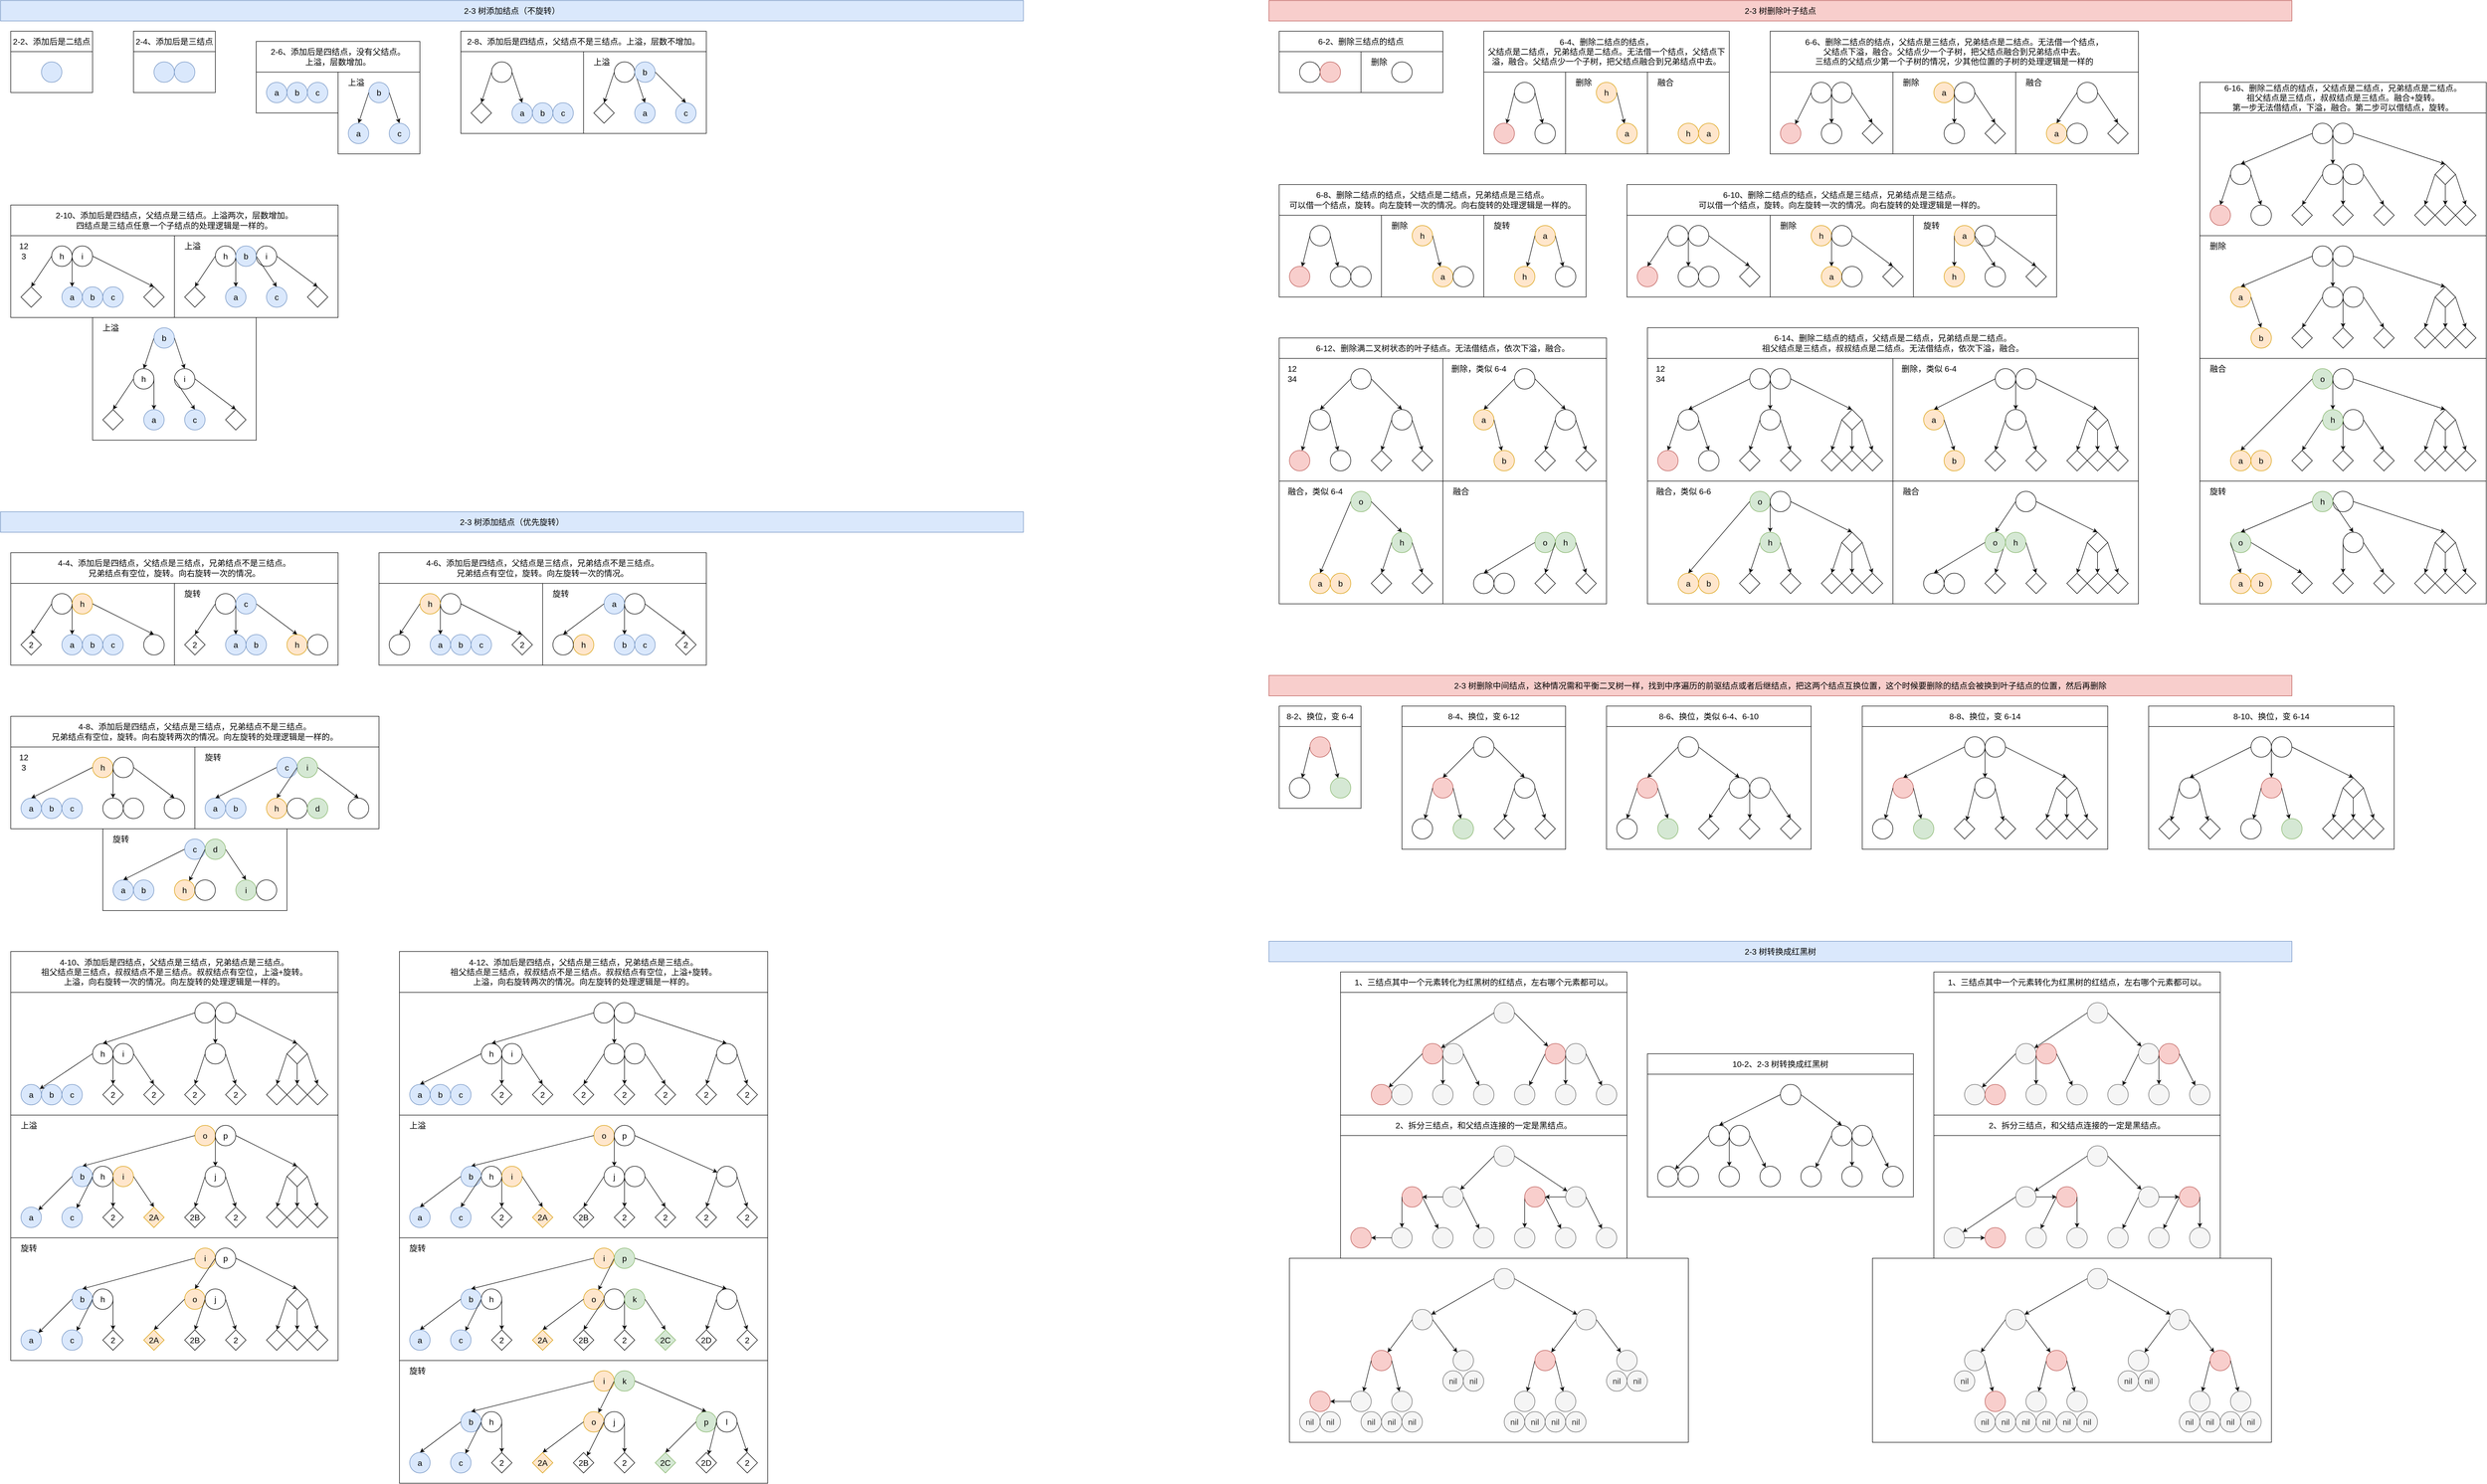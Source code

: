 <mxfile version="17.4.2" type="device"><diagram id="zIoazA2GMttxfUxlNVaQ" name="第 1 页"><mxGraphModel dx="1408" dy="843" grid="1" gridSize="10" guides="0" tooltips="1" connect="1" arrows="0" fold="1" page="1" pageScale="1" pageWidth="827" pageHeight="1169" math="0" shadow="0"><root><mxCell id="0"/><mxCell id="1" parent="0"/><mxCell id="SJZodGTreV_zKr-VmRYm-348" value="" style="rounded=0;whiteSpace=wrap;html=1;fontSize=16;fillColor=none;container=0;" parent="1" vertex="1"><mxGeometry x="2500" y="1420" width="160" height="160" as="geometry"/></mxCell><mxCell id="nvfXFnpR9G9Fv4nWg3_U-81" value="" style="rounded=0;whiteSpace=wrap;html=1;fontSize=16;fillColor=none;container=0;" parent="1" vertex="1"><mxGeometry x="2500" y="940" width="320" height="240" as="geometry"/></mxCell><mxCell id="nvfXFnpR9G9Fv4nWg3_U-82" value="" style="rounded=0;whiteSpace=wrap;html=1;fontSize=16;fillColor=none;container=0;" parent="1" vertex="1"><mxGeometry x="2820" y="940" width="320" height="240" as="geometry"/></mxCell><mxCell id="nvfXFnpR9G9Fv4nWg3_U-79" value="" style="rounded=0;whiteSpace=wrap;html=1;fontSize=16;fillColor=none;container=0;" parent="1" vertex="1"><mxGeometry x="2500" y="700" width="320" height="240" as="geometry"/></mxCell><mxCell id="nvfXFnpR9G9Fv4nWg3_U-80" value="" style="rounded=0;whiteSpace=wrap;html=1;fontSize=16;fillColor=none;container=0;" parent="1" vertex="1"><mxGeometry x="2820" y="700" width="320" height="240" as="geometry"/></mxCell><mxCell id="nvfXFnpR9G9Fv4nWg3_U-179" value="" style="rounded=0;whiteSpace=wrap;html=1;fontSize=16;fillColor=none;container=0;" parent="1" vertex="1"><mxGeometry x="3220" y="700" width="480" height="240" as="geometry"/></mxCell><mxCell id="nvfXFnpR9G9Fv4nWg3_U-180" value="" style="rounded=0;whiteSpace=wrap;html=1;fontSize=16;fillColor=none;container=0;" parent="1" vertex="1"><mxGeometry x="3700" y="700" width="480" height="240" as="geometry"/></mxCell><mxCell id="nvfXFnpR9G9Fv4nWg3_U-181" value="" style="rounded=0;whiteSpace=wrap;html=1;fontSize=16;fillColor=none;container=0;" parent="1" vertex="1"><mxGeometry x="3220" y="940" width="480" height="240" as="geometry"/></mxCell><mxCell id="nvfXFnpR9G9Fv4nWg3_U-182" value="" style="rounded=0;whiteSpace=wrap;html=1;fontSize=16;fillColor=none;container=0;" parent="1" vertex="1"><mxGeometry x="3700" y="940" width="480" height="240" as="geometry"/></mxCell><mxCell id="4WtpyzwiHFHUrOChrAGM-768" value="" style="rounded=0;whiteSpace=wrap;html=1;fontSize=16;fillColor=none;container=0;" parent="1" vertex="1"><mxGeometry x="2660" y="100" width="160" height="80" as="geometry"/></mxCell><mxCell id="4WtpyzwiHFHUrOChrAGM-89" value="2-3 树添加结点（不旋转）" style="rounded=0;whiteSpace=wrap;html=1;fontSize=16;fillColor=#dae8fc;strokeColor=#6c8ebf;" parent="1" vertex="1"><mxGeometry width="2000" height="40" as="geometry"/></mxCell><mxCell id="SJZodGTreV_zKr-VmRYm-1" value="2-2、添加后是二结点" style="rounded=0;whiteSpace=wrap;html=1;fillColor=none;container=0;fontSize=16;" parent="1" vertex="1"><mxGeometry x="20" y="60" width="160" height="40" as="geometry"/></mxCell><mxCell id="4WtpyzwiHFHUrOChrAGM-6" value="" style="rounded=0;whiteSpace=wrap;html=1;fontSize=16;fillColor=none;container=0;" parent="1" vertex="1"><mxGeometry x="20" y="100" width="160" height="80" as="geometry"/></mxCell><mxCell id="4WtpyzwiHFHUrOChrAGM-1" value="" style="ellipse;whiteSpace=wrap;html=1;aspect=fixed;fontSize=16;fillColor=#dae8fc;strokeColor=#6c8ebf;container=0;" parent="1" vertex="1"><mxGeometry x="80" y="120" width="40" height="40" as="geometry"/></mxCell><mxCell id="4WtpyzwiHFHUrOChrAGM-7" value="" style="rounded=0;whiteSpace=wrap;html=1;fontSize=16;fillColor=none;container=0;" parent="1" vertex="1"><mxGeometry x="260" y="100" width="160" height="80" as="geometry"/></mxCell><mxCell id="4WtpyzwiHFHUrOChrAGM-2" value="" style="ellipse;whiteSpace=wrap;html=1;aspect=fixed;fontSize=16;fillColor=#dae8fc;strokeColor=#6c8ebf;container=0;" parent="1" vertex="1"><mxGeometry x="340" y="120" width="40" height="40" as="geometry"/></mxCell><mxCell id="4WtpyzwiHFHUrOChrAGM-4" value="" style="ellipse;whiteSpace=wrap;html=1;aspect=fixed;fontSize=16;fillColor=#dae8fc;strokeColor=#6c8ebf;container=0;" parent="1" vertex="1"><mxGeometry x="300" y="120" width="40" height="40" as="geometry"/></mxCell><mxCell id="4WtpyzwiHFHUrOChrAGM-75" value="" style="rounded=0;whiteSpace=wrap;html=1;fontSize=16;fillColor=none;container=0;" parent="1" vertex="1"><mxGeometry x="180" y="620" width="320" height="240" as="geometry"/></mxCell><mxCell id="4WtpyzwiHFHUrOChrAGM-76" value="h" style="ellipse;whiteSpace=wrap;html=1;aspect=fixed;fontSize=16;container=0;" parent="1" vertex="1"><mxGeometry x="260" y="720" width="40" height="40" as="geometry"/></mxCell><mxCell id="4WtpyzwiHFHUrOChrAGM-79" value="" style="endArrow=classic;html=1;rounded=0;fontSize=16;exitX=0;exitY=0.5;exitDx=0;exitDy=0;entryX=0.5;entryY=0;entryDx=0;entryDy=0;" parent="1" source="4WtpyzwiHFHUrOChrAGM-76" target="SJZodGTreV_zKr-VmRYm-13" edge="1"><mxGeometry width="50" height="50" relative="1" as="geometry"><mxPoint x="240" y="710" as="sourcePoint"/><mxPoint x="224.851" y="800.597" as="targetPoint"/></mxGeometry></mxCell><mxCell id="4WtpyzwiHFHUrOChrAGM-80" value="" style="endArrow=classic;html=1;rounded=0;fontSize=16;exitX=1;exitY=0.5;exitDx=0;exitDy=0;entryX=0.5;entryY=0;entryDx=0;entryDy=0;" parent="1" source="4WtpyzwiHFHUrOChrAGM-81" target="SJZodGTreV_zKr-VmRYm-14" edge="1"><mxGeometry width="50" height="50" relative="1" as="geometry"><mxPoint x="260.006" y="777.324" as="sourcePoint"/><mxPoint x="295.149" y="800.597" as="targetPoint"/></mxGeometry></mxCell><mxCell id="4WtpyzwiHFHUrOChrAGM-81" value="i" style="ellipse;whiteSpace=wrap;html=1;aspect=fixed;fontSize=16;container=0;" parent="1" vertex="1"><mxGeometry x="340" y="720" width="40" height="40" as="geometry"/></mxCell><mxCell id="4WtpyzwiHFHUrOChrAGM-82" value="a" style="ellipse;whiteSpace=wrap;html=1;aspect=fixed;fontSize=16;fillColor=#dae8fc;strokeColor=#6c8ebf;container=0;" parent="1" vertex="1"><mxGeometry x="280" y="800" width="40" height="40" as="geometry"/></mxCell><mxCell id="4WtpyzwiHFHUrOChrAGM-83" value="" style="endArrow=classic;html=1;rounded=0;fontSize=16;exitX=0;exitY=0.5;exitDx=0;exitDy=0;entryX=0.5;entryY=0;entryDx=0;entryDy=0;" parent="1" source="4WtpyzwiHFHUrOChrAGM-84" target="4WtpyzwiHFHUrOChrAGM-76" edge="1"><mxGeometry width="50" height="50" relative="1" as="geometry"><mxPoint x="279.994" y="777.324" as="sourcePoint"/><mxPoint x="300.077" y="812.635" as="targetPoint"/></mxGeometry></mxCell><mxCell id="4WtpyzwiHFHUrOChrAGM-84" value="b" style="ellipse;whiteSpace=wrap;html=1;aspect=fixed;fontSize=16;fillColor=#dae8fc;strokeColor=#6c8ebf;container=0;" parent="1" vertex="1"><mxGeometry x="300" y="640" width="40" height="40" as="geometry"/></mxCell><mxCell id="4WtpyzwiHFHUrOChrAGM-85" value="c" style="ellipse;whiteSpace=wrap;html=1;aspect=fixed;fontSize=16;fillColor=#dae8fc;strokeColor=#6c8ebf;container=0;" parent="1" vertex="1"><mxGeometry x="360" y="800" width="40" height="40" as="geometry"/></mxCell><mxCell id="4WtpyzwiHFHUrOChrAGM-86" value="" style="endArrow=classic;html=1;rounded=0;fontSize=16;exitX=1;exitY=0.5;exitDx=0;exitDy=0;entryX=0.5;entryY=0;entryDx=0;entryDy=0;" parent="1" source="4WtpyzwiHFHUrOChrAGM-84" target="4WtpyzwiHFHUrOChrAGM-81" edge="1"><mxGeometry width="50" height="50" relative="1" as="geometry"><mxPoint x="342.969" y="775.225" as="sourcePoint"/><mxPoint x="376.984" y="814.815" as="targetPoint"/></mxGeometry></mxCell><mxCell id="4WtpyzwiHFHUrOChrAGM-87" value="" style="endArrow=classic;html=1;rounded=0;fontSize=16;exitX=0;exitY=0.5;exitDx=0;exitDy=0;entryX=0.5;entryY=0;entryDx=0;entryDy=0;" parent="1" source="4WtpyzwiHFHUrOChrAGM-81" target="4WtpyzwiHFHUrOChrAGM-85" edge="1"><mxGeometry width="50" height="50" relative="1" as="geometry"><mxPoint x="310" y="780" as="sourcePoint"/><mxPoint x="310" y="810" as="targetPoint"/></mxGeometry></mxCell><mxCell id="4WtpyzwiHFHUrOChrAGM-88" value="" style="endArrow=classic;html=1;rounded=0;fontSize=16;entryX=0.5;entryY=0;entryDx=0;entryDy=0;exitX=1;exitY=0.5;exitDx=0;exitDy=0;" parent="1" source="4WtpyzwiHFHUrOChrAGM-76" target="4WtpyzwiHFHUrOChrAGM-82" edge="1"><mxGeometry width="50" height="50" relative="1" as="geometry"><mxPoint x="580" y="700" as="sourcePoint"/><mxPoint x="319.923" y="742.635" as="targetPoint"/></mxGeometry></mxCell><mxCell id="4WtpyzwiHFHUrOChrAGM-63" value="" style="rounded=0;whiteSpace=wrap;html=1;fontSize=16;fillColor=none;container=0;" parent="1" vertex="1"><mxGeometry x="340" y="460" width="320" height="160" as="geometry"/></mxCell><mxCell id="4WtpyzwiHFHUrOChrAGM-64" value="h" style="ellipse;whiteSpace=wrap;html=1;aspect=fixed;fontSize=16;container=0;" parent="1" vertex="1"><mxGeometry x="420.0" y="480" width="40" height="40" as="geometry"/></mxCell><mxCell id="4WtpyzwiHFHUrOChrAGM-67" value="" style="endArrow=classic;html=1;rounded=0;fontSize=16;exitX=0;exitY=0.5;exitDx=0;exitDy=0;entryX=0.5;entryY=0;entryDx=0;entryDy=0;" parent="1" source="4WtpyzwiHFHUrOChrAGM-64" target="SJZodGTreV_zKr-VmRYm-11" edge="1"><mxGeometry width="50" height="50" relative="1" as="geometry"><mxPoint x="400" y="470" as="sourcePoint"/><mxPoint x="392.0" y="564.0" as="targetPoint"/></mxGeometry></mxCell><mxCell id="4WtpyzwiHFHUrOChrAGM-68" value="" style="endArrow=classic;html=1;rounded=0;fontSize=16;entryX=0.5;entryY=0;entryDx=0;entryDy=0;exitX=1;exitY=0.5;exitDx=0;exitDy=0;" parent="1" source="4WtpyzwiHFHUrOChrAGM-69" target="SJZodGTreV_zKr-VmRYm-12" edge="1"><mxGeometry width="50" height="50" relative="1" as="geometry"><mxPoint x="520" y="500" as="sourcePoint"/><mxPoint x="464.851" y="560.597" as="targetPoint"/></mxGeometry></mxCell><mxCell id="4WtpyzwiHFHUrOChrAGM-69" value="i" style="ellipse;whiteSpace=wrap;html=1;aspect=fixed;fontSize=16;container=0;" parent="1" vertex="1"><mxGeometry x="500" y="480" width="40" height="40" as="geometry"/></mxCell><mxCell id="4WtpyzwiHFHUrOChrAGM-70" value="a" style="ellipse;whiteSpace=wrap;html=1;aspect=fixed;fontSize=16;fillColor=#dae8fc;strokeColor=#6c8ebf;container=0;" parent="1" vertex="1"><mxGeometry x="440" y="560" width="40" height="40" as="geometry"/></mxCell><mxCell id="4WtpyzwiHFHUrOChrAGM-71" value="" style="endArrow=classic;html=1;rounded=0;fontSize=16;exitX=0;exitY=0.5;exitDx=0;exitDy=0;entryX=0.5;entryY=0;entryDx=0;entryDy=0;" parent="1" source="4WtpyzwiHFHUrOChrAGM-72" target="4WtpyzwiHFHUrOChrAGM-70" edge="1"><mxGeometry width="50" height="50" relative="1" as="geometry"><mxPoint x="439.994" y="537.324" as="sourcePoint"/><mxPoint x="460.077" y="572.635" as="targetPoint"/></mxGeometry></mxCell><mxCell id="4WtpyzwiHFHUrOChrAGM-72" value="b" style="ellipse;whiteSpace=wrap;html=1;aspect=fixed;fontSize=16;fillColor=#dae8fc;strokeColor=#6c8ebf;container=0;" parent="1" vertex="1"><mxGeometry x="460" y="480" width="40" height="40" as="geometry"/></mxCell><mxCell id="4WtpyzwiHFHUrOChrAGM-73" value="c" style="ellipse;whiteSpace=wrap;html=1;aspect=fixed;fontSize=16;fillColor=#dae8fc;strokeColor=#6c8ebf;container=0;" parent="1" vertex="1"><mxGeometry x="520" y="560" width="40" height="40" as="geometry"/></mxCell><mxCell id="4WtpyzwiHFHUrOChrAGM-74" value="" style="endArrow=classic;html=1;rounded=0;fontSize=16;exitX=1;exitY=0.5;exitDx=0;exitDy=0;entryX=0.5;entryY=0;entryDx=0;entryDy=0;" parent="1" source="4WtpyzwiHFHUrOChrAGM-72" target="4WtpyzwiHFHUrOChrAGM-73" edge="1"><mxGeometry width="50" height="50" relative="1" as="geometry"><mxPoint x="502.969" y="535.225" as="sourcePoint"/><mxPoint x="536.984" y="574.815" as="targetPoint"/></mxGeometry></mxCell><mxCell id="4WtpyzwiHFHUrOChrAGM-52" value="" style="rounded=0;whiteSpace=wrap;html=1;fontSize=16;fillColor=none;container=0;" parent="1" vertex="1"><mxGeometry x="20" y="460" width="320" height="160" as="geometry"/></mxCell><mxCell id="4WtpyzwiHFHUrOChrAGM-53" value="h" style="ellipse;whiteSpace=wrap;html=1;aspect=fixed;fontSize=16;container=0;" parent="1" vertex="1"><mxGeometry x="100" y="480" width="40" height="40" as="geometry"/></mxCell><mxCell id="4WtpyzwiHFHUrOChrAGM-56" value="" style="endArrow=classic;html=1;rounded=0;fontSize=16;exitX=0;exitY=0.5;exitDx=0;exitDy=0;entryX=0.5;entryY=0;entryDx=0;entryDy=0;" parent="1" source="4WtpyzwiHFHUrOChrAGM-53" target="SJZodGTreV_zKr-VmRYm-9" edge="1"><mxGeometry width="50" height="50" relative="1" as="geometry"><mxPoint x="80" y="470" as="sourcePoint"/><mxPoint x="68.944" y="562.111" as="targetPoint"/></mxGeometry></mxCell><mxCell id="4WtpyzwiHFHUrOChrAGM-57" value="" style="endArrow=classic;html=1;rounded=0;fontSize=16;exitX=1;exitY=0.5;exitDx=0;exitDy=0;entryX=0.5;entryY=0;entryDx=0;entryDy=0;" parent="1" source="4WtpyzwiHFHUrOChrAGM-53" target="4WtpyzwiHFHUrOChrAGM-59" edge="1"><mxGeometry width="50" height="50" relative="1" as="geometry"><mxPoint x="100.006" y="537.324" as="sourcePoint"/><mxPoint x="140" y="560" as="targetPoint"/></mxGeometry></mxCell><mxCell id="4WtpyzwiHFHUrOChrAGM-58" value="i" style="ellipse;whiteSpace=wrap;html=1;aspect=fixed;fontSize=16;container=0;" parent="1" vertex="1"><mxGeometry x="140" y="480" width="40" height="40" as="geometry"/></mxCell><mxCell id="4WtpyzwiHFHUrOChrAGM-59" value="a" style="ellipse;whiteSpace=wrap;html=1;aspect=fixed;fontSize=16;fillColor=#dae8fc;strokeColor=#6c8ebf;container=0;" parent="1" vertex="1"><mxGeometry x="120" y="560" width="40" height="40" as="geometry"/></mxCell><mxCell id="4WtpyzwiHFHUrOChrAGM-60" value="" style="endArrow=classic;html=1;rounded=0;fontSize=16;exitX=1;exitY=0.5;exitDx=0;exitDy=0;entryX=0.5;entryY=0;entryDx=0;entryDy=0;" parent="1" source="4WtpyzwiHFHUrOChrAGM-58" target="SJZodGTreV_zKr-VmRYm-10" edge="1"><mxGeometry width="50" height="50" relative="1" as="geometry"><mxPoint x="119.994" y="537.324" as="sourcePoint"/><mxPoint x="140.077" y="572.635" as="targetPoint"/></mxGeometry></mxCell><mxCell id="4WtpyzwiHFHUrOChrAGM-61" value="b" style="ellipse;whiteSpace=wrap;html=1;aspect=fixed;fontSize=16;fillColor=#dae8fc;strokeColor=#6c8ebf;container=0;" parent="1" vertex="1"><mxGeometry x="160" y="560" width="40" height="40" as="geometry"/></mxCell><mxCell id="4WtpyzwiHFHUrOChrAGM-62" value="c" style="ellipse;whiteSpace=wrap;html=1;aspect=fixed;fontSize=16;fillColor=#dae8fc;strokeColor=#6c8ebf;container=0;" parent="1" vertex="1"><mxGeometry x="200" y="560" width="40" height="40" as="geometry"/></mxCell><mxCell id="4WtpyzwiHFHUrOChrAGM-25" value="" style="rounded=0;whiteSpace=wrap;html=1;fontSize=16;fillColor=none;container=0;" parent="1" vertex="1"><mxGeometry x="900" y="100" width="240" height="160" as="geometry"/></mxCell><mxCell id="4WtpyzwiHFHUrOChrAGM-26" value="" style="ellipse;whiteSpace=wrap;html=1;aspect=fixed;fontSize=16;container=0;" parent="1" vertex="1"><mxGeometry x="960" y="120" width="40" height="40" as="geometry"/></mxCell><mxCell id="4WtpyzwiHFHUrOChrAGM-28" value="a" style="ellipse;whiteSpace=wrap;html=1;aspect=fixed;fontSize=16;fillColor=#dae8fc;strokeColor=#6c8ebf;container=0;" parent="1" vertex="1"><mxGeometry x="1000" y="200" width="40" height="40" as="geometry"/></mxCell><mxCell id="4WtpyzwiHFHUrOChrAGM-29" value="" style="endArrow=classic;html=1;rounded=0;fontSize=16;exitX=0;exitY=0.5;exitDx=0;exitDy=0;entryX=0.5;entryY=0;entryDx=0;entryDy=0;" parent="1" source="4WtpyzwiHFHUrOChrAGM-26" target="SJZodGTreV_zKr-VmRYm-15" edge="1"><mxGeometry width="50" height="50" relative="1" as="geometry"><mxPoint x="960" y="110" as="sourcePoint"/><mxPoint x="944.851" y="200.597" as="targetPoint"/></mxGeometry></mxCell><mxCell id="4WtpyzwiHFHUrOChrAGM-30" value="" style="endArrow=classic;html=1;rounded=0;fontSize=16;exitX=1;exitY=0.5;exitDx=0;exitDy=0;entryX=0.5;entryY=0;entryDx=0;entryDy=0;" parent="1" source="4WtpyzwiHFHUrOChrAGM-26" target="4WtpyzwiHFHUrOChrAGM-28" edge="1"><mxGeometry width="50" height="50" relative="1" as="geometry"><mxPoint x="980.006" y="177.324" as="sourcePoint"/><mxPoint x="959.923" y="212.635" as="targetPoint"/></mxGeometry></mxCell><mxCell id="4WtpyzwiHFHUrOChrAGM-31" value="b" style="ellipse;whiteSpace=wrap;html=1;aspect=fixed;fontSize=16;fillColor=#dae8fc;strokeColor=#6c8ebf;container=0;" parent="1" vertex="1"><mxGeometry x="1040" y="200" width="40" height="40" as="geometry"/></mxCell><mxCell id="4WtpyzwiHFHUrOChrAGM-32" value="c" style="ellipse;whiteSpace=wrap;html=1;aspect=fixed;fontSize=16;fillColor=#dae8fc;strokeColor=#6c8ebf;container=0;" parent="1" vertex="1"><mxGeometry x="1080" y="200" width="40" height="40" as="geometry"/></mxCell><mxCell id="4WtpyzwiHFHUrOChrAGM-33" value="" style="rounded=0;whiteSpace=wrap;html=1;fontSize=16;fillColor=none;container=0;" parent="1" vertex="1"><mxGeometry x="1140" y="100" width="240" height="160" as="geometry"/></mxCell><mxCell id="4WtpyzwiHFHUrOChrAGM-34" value="" style="ellipse;whiteSpace=wrap;html=1;aspect=fixed;fontSize=16;container=0;" parent="1" vertex="1"><mxGeometry x="1200" y="120" width="40" height="40" as="geometry"/></mxCell><mxCell id="4WtpyzwiHFHUrOChrAGM-36" value="a" style="ellipse;whiteSpace=wrap;html=1;aspect=fixed;fontSize=16;fillColor=#dae8fc;strokeColor=#6c8ebf;container=0;" parent="1" vertex="1"><mxGeometry x="1240" y="200" width="40" height="40" as="geometry"/></mxCell><mxCell id="4WtpyzwiHFHUrOChrAGM-37" value="" style="endArrow=classic;html=1;rounded=0;fontSize=16;exitX=0;exitY=0.5;exitDx=0;exitDy=0;entryX=0.5;entryY=0;entryDx=0;entryDy=0;" parent="1" source="4WtpyzwiHFHUrOChrAGM-34" target="SJZodGTreV_zKr-VmRYm-17" edge="1"><mxGeometry width="50" height="50" relative="1" as="geometry"><mxPoint x="1200" y="110" as="sourcePoint"/><mxPoint x="1188.944" y="202.111" as="targetPoint"/></mxGeometry></mxCell><mxCell id="4WtpyzwiHFHUrOChrAGM-38" value="" style="endArrow=classic;html=1;rounded=0;fontSize=16;exitX=1;exitY=0.5;exitDx=0;exitDy=0;entryX=0.5;entryY=0;entryDx=0;entryDy=0;" parent="1" source="4WtpyzwiHFHUrOChrAGM-34" target="4WtpyzwiHFHUrOChrAGM-36" edge="1"><mxGeometry width="50" height="50" relative="1" as="geometry"><mxPoint x="1220.006" y="177.324" as="sourcePoint"/><mxPoint x="1199.923" y="212.635" as="targetPoint"/></mxGeometry></mxCell><mxCell id="4WtpyzwiHFHUrOChrAGM-39" value="b" style="ellipse;whiteSpace=wrap;html=1;aspect=fixed;fontSize=16;fillColor=#dae8fc;strokeColor=#6c8ebf;container=0;" parent="1" vertex="1"><mxGeometry x="1240" y="120" width="40" height="40" as="geometry"/></mxCell><mxCell id="4WtpyzwiHFHUrOChrAGM-40" value="c" style="ellipse;whiteSpace=wrap;html=1;aspect=fixed;fontSize=16;fillColor=#dae8fc;strokeColor=#6c8ebf;container=0;" parent="1" vertex="1"><mxGeometry x="1320" y="200" width="40" height="40" as="geometry"/></mxCell><mxCell id="4WtpyzwiHFHUrOChrAGM-41" value="" style="endArrow=classic;html=1;rounded=0;fontSize=16;entryX=0.5;entryY=0;entryDx=0;entryDy=0;exitX=1;exitY=0.5;exitDx=0;exitDy=0;" parent="1" source="4WtpyzwiHFHUrOChrAGM-39" target="4WtpyzwiHFHUrOChrAGM-40" edge="1"><mxGeometry width="50" height="50" relative="1" as="geometry"><mxPoint x="1239.994" y="177.324" as="sourcePoint"/><mxPoint x="1260.077" y="212.635" as="targetPoint"/></mxGeometry></mxCell><mxCell id="4WtpyzwiHFHUrOChrAGM-10" value="" style="rounded=0;whiteSpace=wrap;html=1;fontSize=16;fillColor=none;container=0;" parent="1" vertex="1"><mxGeometry x="500" y="140" width="160" height="80" as="geometry"/></mxCell><mxCell id="4WtpyzwiHFHUrOChrAGM-8" value="b" style="ellipse;whiteSpace=wrap;html=1;aspect=fixed;fontSize=16;fillColor=#dae8fc;strokeColor=#6c8ebf;container=0;" parent="1" vertex="1"><mxGeometry x="560" y="160" width="40" height="40" as="geometry"/></mxCell><mxCell id="4WtpyzwiHFHUrOChrAGM-9" value="a" style="ellipse;whiteSpace=wrap;html=1;aspect=fixed;fontSize=16;fillColor=#dae8fc;strokeColor=#6c8ebf;container=0;" parent="1" vertex="1"><mxGeometry x="520" y="160" width="40" height="40" as="geometry"/></mxCell><mxCell id="4WtpyzwiHFHUrOChrAGM-11" value="c" style="ellipse;whiteSpace=wrap;html=1;aspect=fixed;fontSize=16;fillColor=#dae8fc;strokeColor=#6c8ebf;container=0;" parent="1" vertex="1"><mxGeometry x="600" y="160" width="40" height="40" as="geometry"/></mxCell><mxCell id="4WtpyzwiHFHUrOChrAGM-12" value="" style="rounded=0;whiteSpace=wrap;html=1;fontSize=16;fillColor=none;container=0;" parent="1" vertex="1"><mxGeometry x="660" y="140" width="160" height="160" as="geometry"/></mxCell><mxCell id="4WtpyzwiHFHUrOChrAGM-13" value="b" style="ellipse;whiteSpace=wrap;html=1;aspect=fixed;fontSize=16;fillColor=#dae8fc;strokeColor=#6c8ebf;container=0;" parent="1" vertex="1"><mxGeometry x="720" y="160" width="40" height="40" as="geometry"/></mxCell><mxCell id="4WtpyzwiHFHUrOChrAGM-14" value="a" style="ellipse;whiteSpace=wrap;html=1;aspect=fixed;fontSize=16;fillColor=#dae8fc;strokeColor=#6c8ebf;container=0;" parent="1" vertex="1"><mxGeometry x="680" y="240" width="40" height="40" as="geometry"/></mxCell><mxCell id="4WtpyzwiHFHUrOChrAGM-15" value="c" style="ellipse;whiteSpace=wrap;html=1;aspect=fixed;fontSize=16;fillColor=#dae8fc;strokeColor=#6c8ebf;container=0;" parent="1" vertex="1"><mxGeometry x="760" y="240" width="40" height="40" as="geometry"/></mxCell><mxCell id="4WtpyzwiHFHUrOChrAGM-16" value="" style="endArrow=classic;html=1;rounded=0;fontSize=16;exitX=0;exitY=0.5;exitDx=0;exitDy=0;entryX=0.5;entryY=0;entryDx=0;entryDy=0;" parent="1" source="4WtpyzwiHFHUrOChrAGM-13" target="4WtpyzwiHFHUrOChrAGM-14" edge="1"><mxGeometry width="50" height="50" relative="1" as="geometry"><mxPoint x="720" y="150" as="sourcePoint"/><mxPoint x="770" y="100" as="targetPoint"/></mxGeometry></mxCell><mxCell id="4WtpyzwiHFHUrOChrAGM-17" value="" style="endArrow=classic;html=1;rounded=0;fontSize=16;exitX=1;exitY=0.5;exitDx=0;exitDy=0;entryX=0.5;entryY=0;entryDx=0;entryDy=0;" parent="1" source="4WtpyzwiHFHUrOChrAGM-13" target="4WtpyzwiHFHUrOChrAGM-15" edge="1"><mxGeometry width="50" height="50" relative="1" as="geometry"><mxPoint x="740.006" y="217.324" as="sourcePoint"/><mxPoint x="719.923" y="252.635" as="targetPoint"/></mxGeometry></mxCell><mxCell id="UiJO65XUNeCRhknoJqlR-27" value="2-3 树转换成红黑树" style="rounded=0;whiteSpace=wrap;html=1;fontSize=16;fillColor=#dae8fc;strokeColor=#6c8ebf;container=0;" parent="1" vertex="1"><mxGeometry x="2480" y="1840" width="2000" height="40" as="geometry"/></mxCell><mxCell id="UiJO65XUNeCRhknoJqlR-51" value="" style="rounded=0;whiteSpace=wrap;html=1;fontSize=16;fillColor=none;container=0;" parent="1" vertex="1"><mxGeometry x="3780" y="2220" width="560" height="240" as="geometry"/></mxCell><mxCell id="UiJO65XUNeCRhknoJqlR-52" value="" style="ellipse;whiteSpace=wrap;html=1;aspect=fixed;fontSize=16;container=0;fillColor=#f5f5f5;fontColor=#333333;strokeColor=#666666;" parent="1" vertex="1"><mxGeometry x="3940" y="2320" width="40" height="40" as="geometry"/></mxCell><mxCell id="UiJO65XUNeCRhknoJqlR-53" value="" style="ellipse;whiteSpace=wrap;html=1;aspect=fixed;fontSize=16;container=0;fillColor=#f5f5f5;fontColor=#333333;strokeColor=#666666;" parent="1" vertex="1"><mxGeometry x="3800" y="2400" width="40" height="40" as="geometry"/></mxCell><mxCell id="UiJO65XUNeCRhknoJqlR-54" value="" style="ellipse;whiteSpace=wrap;html=1;aspect=fixed;fontSize=16;container=0;fillColor=#f5f5f5;fontColor=#333333;strokeColor=#666666;" parent="1" vertex="1"><mxGeometry x="3960" y="2400" width="40" height="40" as="geometry"/></mxCell><mxCell id="UiJO65XUNeCRhknoJqlR-55" value="" style="endArrow=classic;html=1;rounded=0;fontSize=16;exitX=0;exitY=0.5;exitDx=0;exitDy=0;" parent="1" source="UiJO65XUNeCRhknoJqlR-52" target="UiJO65XUNeCRhknoJqlR-53" edge="1"><mxGeometry width="50" height="50" relative="1" as="geometry"><mxPoint x="3920" y="2310" as="sourcePoint"/><mxPoint x="3970" y="2260" as="targetPoint"/></mxGeometry></mxCell><mxCell id="UiJO65XUNeCRhknoJqlR-56" value="" style="endArrow=classic;html=1;rounded=0;fontSize=16;exitX=0;exitY=0.5;exitDx=0;exitDy=0;" parent="1" source="UiJO65XUNeCRhknoJqlR-61" target="UiJO65XUNeCRhknoJqlR-54" edge="1"><mxGeometry width="50" height="50" relative="1" as="geometry"><mxPoint x="3940.006" y="2377.324" as="sourcePoint"/><mxPoint x="3919.923" y="2412.635" as="targetPoint"/></mxGeometry></mxCell><mxCell id="UiJO65XUNeCRhknoJqlR-57" value="" style="ellipse;whiteSpace=wrap;html=1;aspect=fixed;fontSize=16;container=0;fillColor=#f5f5f5;fontColor=#333333;strokeColor=#666666;" parent="1" vertex="1"><mxGeometry x="4080" y="2240" width="40" height="40" as="geometry"/></mxCell><mxCell id="UiJO65XUNeCRhknoJqlR-58" value="" style="endArrow=classic;html=1;rounded=0;fontSize=16;exitX=0;exitY=0.5;exitDx=0;exitDy=0;" parent="1" source="UiJO65XUNeCRhknoJqlR-57" target="UiJO65XUNeCRhknoJqlR-52" edge="1"><mxGeometry width="50" height="50" relative="1" as="geometry"><mxPoint x="3990" y="2380" as="sourcePoint"/><mxPoint x="3990" y="2410" as="targetPoint"/></mxGeometry></mxCell><mxCell id="UiJO65XUNeCRhknoJqlR-59" value="" style="endArrow=classic;html=1;rounded=0;fontSize=16;exitX=1;exitY=0.5;exitDx=0;exitDy=0;" parent="1" source="UiJO65XUNeCRhknoJqlR-57" target="UiJO65XUNeCRhknoJqlR-64" edge="1"><mxGeometry width="50" height="50" relative="1" as="geometry"><mxPoint x="4020.006" y="2307.324" as="sourcePoint"/><mxPoint x="4085.858" y="2325.858" as="targetPoint"/></mxGeometry></mxCell><mxCell id="UiJO65XUNeCRhknoJqlR-60" value="" style="ellipse;whiteSpace=wrap;html=1;aspect=fixed;fontSize=16;container=0;fillColor=#f5f5f5;fontColor=#333333;strokeColor=#666666;" parent="1" vertex="1"><mxGeometry x="4040" y="2400" width="40" height="40" as="geometry"/></mxCell><mxCell id="UiJO65XUNeCRhknoJqlR-61" value="" style="ellipse;whiteSpace=wrap;html=1;aspect=fixed;fontSize=16;container=0;fillColor=#f8cecc;strokeColor=#b85450;" parent="1" vertex="1"><mxGeometry x="4020" y="2320" width="40" height="40" as="geometry"/></mxCell><mxCell id="UiJO65XUNeCRhknoJqlR-62" value="" style="ellipse;whiteSpace=wrap;html=1;aspect=fixed;fontSize=16;container=0;fillColor=#f5f5f5;fontColor=#333333;strokeColor=#666666;" parent="1" vertex="1"><mxGeometry x="4120" y="2400" width="40" height="40" as="geometry"/></mxCell><mxCell id="UiJO65XUNeCRhknoJqlR-63" value="" style="endArrow=classic;html=1;rounded=0;fontSize=16;exitX=0;exitY=0.5;exitDx=0;exitDy=0;" parent="1" source="UiJO65XUNeCRhknoJqlR-64" target="UiJO65XUNeCRhknoJqlR-62" edge="1"><mxGeometry width="50" height="50" relative="1" as="geometry"><mxPoint x="4039.994" y="2377.324" as="sourcePoint"/><mxPoint x="4060.077" y="2412.635" as="targetPoint"/></mxGeometry></mxCell><mxCell id="UiJO65XUNeCRhknoJqlR-64" value="" style="ellipse;whiteSpace=wrap;html=1;aspect=fixed;fontSize=16;container=0;fillColor=#f5f5f5;fontColor=#333333;strokeColor=#666666;" parent="1" vertex="1"><mxGeometry x="4180" y="2320" width="40" height="40" as="geometry"/></mxCell><mxCell id="UiJO65XUNeCRhknoJqlR-65" value="" style="ellipse;whiteSpace=wrap;html=1;aspect=fixed;fontSize=16;container=0;fillColor=#f5f5f5;fontColor=#333333;strokeColor=#666666;" parent="1" vertex="1"><mxGeometry x="4200" y="2400" width="40" height="40" as="geometry"/></mxCell><mxCell id="UiJO65XUNeCRhknoJqlR-66" value="" style="endArrow=classic;html=1;rounded=0;fontSize=16;exitX=0;exitY=0.5;exitDx=0;exitDy=0;" parent="1" source="UiJO65XUNeCRhknoJqlR-67" target="UiJO65XUNeCRhknoJqlR-65" edge="1"><mxGeometry width="50" height="50" relative="1" as="geometry"><mxPoint x="4102.969" y="2375.225" as="sourcePoint"/><mxPoint x="4136.984" y="2414.815" as="targetPoint"/></mxGeometry></mxCell><mxCell id="UiJO65XUNeCRhknoJqlR-67" value="" style="ellipse;whiteSpace=wrap;html=1;aspect=fixed;fontSize=16;container=0;fillColor=#f8cecc;strokeColor=#b85450;" parent="1" vertex="1"><mxGeometry x="4260" y="2320" width="40" height="40" as="geometry"/></mxCell><mxCell id="UiJO65XUNeCRhknoJqlR-68" value="" style="ellipse;whiteSpace=wrap;html=1;aspect=fixed;fontSize=16;container=0;fillColor=#f5f5f5;fontColor=#333333;strokeColor=#666666;" parent="1" vertex="1"><mxGeometry x="4280" y="2400" width="40" height="40" as="geometry"/></mxCell><mxCell id="UiJO65XUNeCRhknoJqlR-69" value="" style="endArrow=classic;html=1;rounded=0;fontSize=16;exitX=1;exitY=0.5;exitDx=0;exitDy=0;" parent="1" source="UiJO65XUNeCRhknoJqlR-67" target="UiJO65XUNeCRhknoJqlR-68" edge="1"><mxGeometry width="50" height="50" relative="1" as="geometry"><mxPoint x="4198.944" y="2367.889" as="sourcePoint"/><mxPoint x="4221.056" y="2412.111" as="targetPoint"/></mxGeometry></mxCell><mxCell id="UiJO65XUNeCRhknoJqlR-70" value="" style="endArrow=classic;html=1;rounded=0;fontSize=16;exitX=1;exitY=0.5;exitDx=0;exitDy=0;" parent="1" source="UiJO65XUNeCRhknoJqlR-61" target="UiJO65XUNeCRhknoJqlR-60" edge="1"><mxGeometry width="50" height="50" relative="1" as="geometry"><mxPoint x="3958.944" y="2367.889" as="sourcePoint"/><mxPoint x="3981.056" y="2412.111" as="targetPoint"/></mxGeometry></mxCell><mxCell id="UiJO65XUNeCRhknoJqlR-71" value="" style="ellipse;whiteSpace=wrap;html=1;aspect=fixed;fontSize=16;container=0;fillColor=#f8cecc;strokeColor=#b85450;" parent="1" vertex="1"><mxGeometry x="3880" y="2400" width="40" height="40" as="geometry"/></mxCell><mxCell id="UiJO65XUNeCRhknoJqlR-72" value="" style="endArrow=classic;html=1;rounded=0;fontSize=16;" parent="1" source="UiJO65XUNeCRhknoJqlR-52" target="UiJO65XUNeCRhknoJqlR-61" edge="1"><mxGeometry width="50" height="50" relative="1" as="geometry"><mxPoint x="4030" y="2270" as="sourcePoint"/><mxPoint x="3982.0" y="2334.0" as="targetPoint"/></mxGeometry></mxCell><mxCell id="UiJO65XUNeCRhknoJqlR-73" value="" style="endArrow=classic;html=1;rounded=0;fontSize=16;" parent="1" source="UiJO65XUNeCRhknoJqlR-53" target="UiJO65XUNeCRhknoJqlR-71" edge="1"><mxGeometry width="50" height="50" relative="1" as="geometry"><mxPoint x="3970.0" y="2350" as="sourcePoint"/><mxPoint x="4010" y="2350" as="targetPoint"/></mxGeometry></mxCell><mxCell id="UiJO65XUNeCRhknoJqlR-74" value="" style="endArrow=classic;html=1;rounded=0;fontSize=16;" parent="1" source="UiJO65XUNeCRhknoJqlR-64" target="UiJO65XUNeCRhknoJqlR-67" edge="1"><mxGeometry width="50" height="50" relative="1" as="geometry"><mxPoint x="3910" y="2430" as="sourcePoint"/><mxPoint x="3930" y="2430" as="targetPoint"/></mxGeometry></mxCell><mxCell id="UiJO65XUNeCRhknoJqlR-157" value="" style="rounded=0;whiteSpace=wrap;html=1;fontSize=16;fillColor=none;container=0;" parent="1" vertex="1"><mxGeometry x="2620" y="2220" width="560" height="240" as="geometry"/></mxCell><mxCell id="UiJO65XUNeCRhknoJqlR-158" value="" style="ellipse;whiteSpace=wrap;html=1;aspect=fixed;fontSize=16;container=0;fillColor=#f8cecc;strokeColor=#b85450;" parent="1" vertex="1"><mxGeometry x="2740" y="2320" width="40" height="40" as="geometry"/></mxCell><mxCell id="UiJO65XUNeCRhknoJqlR-159" value="" style="ellipse;whiteSpace=wrap;html=1;aspect=fixed;fontSize=16;container=0;fillColor=#f8cecc;strokeColor=#b85450;" parent="1" vertex="1"><mxGeometry x="2640" y="2400" width="40" height="40" as="geometry"/></mxCell><mxCell id="UiJO65XUNeCRhknoJqlR-160" value="" style="ellipse;whiteSpace=wrap;html=1;aspect=fixed;fontSize=16;container=0;fillColor=#f5f5f5;fontColor=#333333;strokeColor=#666666;" parent="1" vertex="1"><mxGeometry x="2800" y="2400" width="40" height="40" as="geometry"/></mxCell><mxCell id="UiJO65XUNeCRhknoJqlR-161" value="" style="endArrow=classic;html=1;rounded=0;fontSize=16;exitX=0;exitY=0.5;exitDx=0;exitDy=0;" parent="1" source="UiJO65XUNeCRhknoJqlR-158" target="UiJO65XUNeCRhknoJqlR-177" edge="1"><mxGeometry width="50" height="50" relative="1" as="geometry"><mxPoint x="2760" y="2310" as="sourcePoint"/><mxPoint x="2810" y="2260" as="targetPoint"/></mxGeometry></mxCell><mxCell id="UiJO65XUNeCRhknoJqlR-162" value="" style="endArrow=classic;html=1;rounded=0;fontSize=16;exitX=1;exitY=0.5;exitDx=0;exitDy=0;" parent="1" source="UiJO65XUNeCRhknoJqlR-158" target="UiJO65XUNeCRhknoJqlR-160" edge="1"><mxGeometry width="50" height="50" relative="1" as="geometry"><mxPoint x="2780.006" y="2377.324" as="sourcePoint"/><mxPoint x="2759.923" y="2412.635" as="targetPoint"/></mxGeometry></mxCell><mxCell id="UiJO65XUNeCRhknoJqlR-163" value="" style="ellipse;whiteSpace=wrap;html=1;aspect=fixed;fontSize=16;container=0;fillColor=#f5f5f5;fontColor=#333333;strokeColor=#666666;" parent="1" vertex="1"><mxGeometry x="2920" y="2240" width="40" height="40" as="geometry"/></mxCell><mxCell id="UiJO65XUNeCRhknoJqlR-164" value="" style="endArrow=classic;html=1;rounded=0;fontSize=16;exitX=0;exitY=0.5;exitDx=0;exitDy=0;" parent="1" source="UiJO65XUNeCRhknoJqlR-163" target="UiJO65XUNeCRhknoJqlR-167" edge="1"><mxGeometry width="50" height="50" relative="1" as="geometry"><mxPoint x="2830" y="2380" as="sourcePoint"/><mxPoint x="2830" y="2410" as="targetPoint"/></mxGeometry></mxCell><mxCell id="UiJO65XUNeCRhknoJqlR-165" value="" style="endArrow=classic;html=1;rounded=0;fontSize=16;exitX=1;exitY=0.5;exitDx=0;exitDy=0;" parent="1" source="UiJO65XUNeCRhknoJqlR-163" target="UiJO65XUNeCRhknoJqlR-173" edge="1"><mxGeometry width="50" height="50" relative="1" as="geometry"><mxPoint x="2860.006" y="2307.324" as="sourcePoint"/><mxPoint x="2925.858" y="2325.858" as="targetPoint"/></mxGeometry></mxCell><mxCell id="UiJO65XUNeCRhknoJqlR-166" value="" style="ellipse;whiteSpace=wrap;html=1;aspect=fixed;fontSize=16;container=0;fillColor=#f5f5f5;fontColor=#333333;strokeColor=#666666;" parent="1" vertex="1"><mxGeometry x="2880" y="2400" width="40" height="40" as="geometry"/></mxCell><mxCell id="UiJO65XUNeCRhknoJqlR-167" value="" style="ellipse;whiteSpace=wrap;html=1;aspect=fixed;fontSize=16;container=0;fillColor=#f5f5f5;strokeColor=#666666;fontColor=#333333;" parent="1" vertex="1"><mxGeometry x="2820" y="2320" width="40" height="40" as="geometry"/></mxCell><mxCell id="UiJO65XUNeCRhknoJqlR-168" value="" style="ellipse;whiteSpace=wrap;html=1;aspect=fixed;fontSize=16;container=0;fillColor=#f5f5f5;fontColor=#333333;strokeColor=#666666;" parent="1" vertex="1"><mxGeometry x="2960" y="2400" width="40" height="40" as="geometry"/></mxCell><mxCell id="UiJO65XUNeCRhknoJqlR-169" value="" style="endArrow=classic;html=1;rounded=0;fontSize=16;exitX=0;exitY=0.5;exitDx=0;exitDy=0;" parent="1" source="UiJO65XUNeCRhknoJqlR-170" target="UiJO65XUNeCRhknoJqlR-168" edge="1"><mxGeometry width="50" height="50" relative="1" as="geometry"><mxPoint x="2879.994" y="2377.324" as="sourcePoint"/><mxPoint x="2900.077" y="2412.635" as="targetPoint"/></mxGeometry></mxCell><mxCell id="UiJO65XUNeCRhknoJqlR-170" value="" style="ellipse;whiteSpace=wrap;html=1;aspect=fixed;fontSize=16;container=0;fillColor=#f8cecc;strokeColor=#b85450;" parent="1" vertex="1"><mxGeometry x="2980" y="2320" width="40" height="40" as="geometry"/></mxCell><mxCell id="UiJO65XUNeCRhknoJqlR-171" value="" style="ellipse;whiteSpace=wrap;html=1;aspect=fixed;fontSize=16;container=0;fillColor=#f5f5f5;fontColor=#333333;strokeColor=#666666;" parent="1" vertex="1"><mxGeometry x="3040" y="2400" width="40" height="40" as="geometry"/></mxCell><mxCell id="UiJO65XUNeCRhknoJqlR-172" value="" style="endArrow=classic;html=1;rounded=0;fontSize=16;exitX=1;exitY=0.5;exitDx=0;exitDy=0;" parent="1" source="UiJO65XUNeCRhknoJqlR-170" target="UiJO65XUNeCRhknoJqlR-171" edge="1"><mxGeometry width="50" height="50" relative="1" as="geometry"><mxPoint x="2942.969" y="2375.225" as="sourcePoint"/><mxPoint x="2976.984" y="2414.815" as="targetPoint"/></mxGeometry></mxCell><mxCell id="UiJO65XUNeCRhknoJqlR-173" value="" style="ellipse;whiteSpace=wrap;html=1;aspect=fixed;fontSize=16;container=0;fillColor=#f5f5f5;strokeColor=#666666;fontColor=#333333;" parent="1" vertex="1"><mxGeometry x="3060" y="2320" width="40" height="40" as="geometry"/></mxCell><mxCell id="UiJO65XUNeCRhknoJqlR-174" value="" style="ellipse;whiteSpace=wrap;html=1;aspect=fixed;fontSize=16;container=0;fillColor=#f5f5f5;fontColor=#333333;strokeColor=#666666;" parent="1" vertex="1"><mxGeometry x="3120" y="2400" width="40" height="40" as="geometry"/></mxCell><mxCell id="UiJO65XUNeCRhknoJqlR-175" value="" style="endArrow=classic;html=1;rounded=0;fontSize=16;exitX=1;exitY=0.5;exitDx=0;exitDy=0;" parent="1" source="UiJO65XUNeCRhknoJqlR-173" target="UiJO65XUNeCRhknoJqlR-174" edge="1"><mxGeometry width="50" height="50" relative="1" as="geometry"><mxPoint x="3038.944" y="2367.889" as="sourcePoint"/><mxPoint x="3061.056" y="2412.111" as="targetPoint"/></mxGeometry></mxCell><mxCell id="UiJO65XUNeCRhknoJqlR-176" value="" style="endArrow=classic;html=1;rounded=0;fontSize=16;exitX=1;exitY=0.5;exitDx=0;exitDy=0;" parent="1" source="UiJO65XUNeCRhknoJqlR-167" target="UiJO65XUNeCRhknoJqlR-166" edge="1"><mxGeometry width="50" height="50" relative="1" as="geometry"><mxPoint x="2798.944" y="2367.889" as="sourcePoint"/><mxPoint x="2821.056" y="2412.111" as="targetPoint"/></mxGeometry></mxCell><mxCell id="UiJO65XUNeCRhknoJqlR-177" value="" style="ellipse;whiteSpace=wrap;html=1;aspect=fixed;fontSize=16;container=0;fillColor=#f5f5f5;strokeColor=#666666;fontColor=#333333;" parent="1" vertex="1"><mxGeometry x="2720" y="2400" width="40" height="40" as="geometry"/></mxCell><mxCell id="UiJO65XUNeCRhknoJqlR-179" value="" style="endArrow=classic;html=1;rounded=0;fontSize=16;" parent="1" source="UiJO65XUNeCRhknoJqlR-167" target="UiJO65XUNeCRhknoJqlR-158" edge="1"><mxGeometry width="50" height="50" relative="1" as="geometry"><mxPoint x="2870" y="2270.0" as="sourcePoint"/><mxPoint x="2854.851" y="2330.597" as="targetPoint"/></mxGeometry></mxCell><mxCell id="UiJO65XUNeCRhknoJqlR-180" value="" style="endArrow=classic;html=1;rounded=0;fontSize=16;" parent="1" source="UiJO65XUNeCRhknoJqlR-177" target="UiJO65XUNeCRhknoJqlR-159" edge="1"><mxGeometry width="50" height="50" relative="1" as="geometry"><mxPoint x="2730.0" y="2350.0" as="sourcePoint"/><mxPoint x="2745.477" y="2410.518" as="targetPoint"/></mxGeometry></mxCell><mxCell id="UiJO65XUNeCRhknoJqlR-181" value="" style="endArrow=classic;html=1;rounded=0;fontSize=16;" parent="1" source="UiJO65XUNeCRhknoJqlR-173" target="UiJO65XUNeCRhknoJqlR-170" edge="1"><mxGeometry width="50" height="50" relative="1" as="geometry"><mxPoint x="2970" y="2350.0" as="sourcePoint"/><mxPoint x="2985.149" y="2410.597" as="targetPoint"/></mxGeometry></mxCell><mxCell id="UiJO65XUNeCRhknoJqlR-6" value="" style="rounded=0;whiteSpace=wrap;html=1;fontSize=16;fillColor=none;container=0;" parent="1" vertex="1"><mxGeometry x="3220" y="2100" width="520" height="240" as="geometry"/></mxCell><mxCell id="UiJO65XUNeCRhknoJqlR-7" value="" style="ellipse;whiteSpace=wrap;html=1;aspect=fixed;fontSize=16;container=0;" parent="1" vertex="1"><mxGeometry x="3340" y="2200" width="40" height="40" as="geometry"/></mxCell><mxCell id="UiJO65XUNeCRhknoJqlR-8" value="" style="ellipse;whiteSpace=wrap;html=1;aspect=fixed;fontSize=16;container=0;" parent="1" vertex="1"><mxGeometry x="3240" y="2280" width="40" height="40" as="geometry"/></mxCell><mxCell id="UiJO65XUNeCRhknoJqlR-9" value="" style="ellipse;whiteSpace=wrap;html=1;aspect=fixed;fontSize=16;container=0;" parent="1" vertex="1"><mxGeometry x="3360" y="2280" width="40" height="40" as="geometry"/></mxCell><mxCell id="UiJO65XUNeCRhknoJqlR-10" value="" style="endArrow=classic;html=1;rounded=0;fontSize=16;exitX=0;exitY=0.5;exitDx=0;exitDy=0;" parent="1" source="UiJO65XUNeCRhknoJqlR-7" target="UiJO65XUNeCRhknoJqlR-8" edge="1"><mxGeometry width="50" height="50" relative="1" as="geometry"><mxPoint x="3320" y="2190" as="sourcePoint"/><mxPoint x="3370" y="2140" as="targetPoint"/></mxGeometry></mxCell><mxCell id="UiJO65XUNeCRhknoJqlR-11" value="" style="endArrow=classic;html=1;rounded=0;fontSize=16;exitX=0;exitY=0.5;exitDx=0;exitDy=0;" parent="1" source="UiJO65XUNeCRhknoJqlR-16" target="UiJO65XUNeCRhknoJqlR-9" edge="1"><mxGeometry width="50" height="50" relative="1" as="geometry"><mxPoint x="3340.006" y="2257.324" as="sourcePoint"/><mxPoint x="3319.923" y="2292.635" as="targetPoint"/></mxGeometry></mxCell><mxCell id="UiJO65XUNeCRhknoJqlR-12" value="" style="ellipse;whiteSpace=wrap;html=1;aspect=fixed;fontSize=16;container=0;" parent="1" vertex="1"><mxGeometry x="3480" y="2120" width="40" height="40" as="geometry"/></mxCell><mxCell id="UiJO65XUNeCRhknoJqlR-13" value="" style="endArrow=classic;html=1;rounded=0;fontSize=16;exitX=0;exitY=0.5;exitDx=0;exitDy=0;entryX=0.5;entryY=0;entryDx=0;entryDy=0;" parent="1" source="UiJO65XUNeCRhknoJqlR-12" target="UiJO65XUNeCRhknoJqlR-7" edge="1"><mxGeometry width="50" height="50" relative="1" as="geometry"><mxPoint x="3390" y="2260" as="sourcePoint"/><mxPoint x="3390" y="2290" as="targetPoint"/></mxGeometry></mxCell><mxCell id="UiJO65XUNeCRhknoJqlR-14" value="" style="endArrow=classic;html=1;rounded=0;fontSize=16;exitX=1;exitY=0.5;exitDx=0;exitDy=0;entryX=0.5;entryY=0;entryDx=0;entryDy=0;" parent="1" source="UiJO65XUNeCRhknoJqlR-12" target="UiJO65XUNeCRhknoJqlR-19" edge="1"><mxGeometry width="50" height="50" relative="1" as="geometry"><mxPoint x="3420.006" y="2187.324" as="sourcePoint"/><mxPoint x="3485.858" y="2205.858" as="targetPoint"/></mxGeometry></mxCell><mxCell id="UiJO65XUNeCRhknoJqlR-15" value="" style="ellipse;whiteSpace=wrap;html=1;aspect=fixed;fontSize=16;container=0;" parent="1" vertex="1"><mxGeometry x="3440" y="2280" width="40" height="40" as="geometry"/></mxCell><mxCell id="UiJO65XUNeCRhknoJqlR-16" value="" style="ellipse;whiteSpace=wrap;html=1;aspect=fixed;fontSize=16;container=0;" parent="1" vertex="1"><mxGeometry x="3380" y="2200" width="40" height="40" as="geometry"/></mxCell><mxCell id="UiJO65XUNeCRhknoJqlR-17" value="" style="ellipse;whiteSpace=wrap;html=1;aspect=fixed;fontSize=16;container=0;" parent="1" vertex="1"><mxGeometry x="3520" y="2280" width="40" height="40" as="geometry"/></mxCell><mxCell id="UiJO65XUNeCRhknoJqlR-18" value="" style="endArrow=classic;html=1;rounded=0;fontSize=16;exitX=0;exitY=0.5;exitDx=0;exitDy=0;" parent="1" source="UiJO65XUNeCRhknoJqlR-19" target="UiJO65XUNeCRhknoJqlR-17" edge="1"><mxGeometry width="50" height="50" relative="1" as="geometry"><mxPoint x="3439.994" y="2257.324" as="sourcePoint"/><mxPoint x="3460.077" y="2292.635" as="targetPoint"/></mxGeometry></mxCell><mxCell id="UiJO65XUNeCRhknoJqlR-19" value="" style="ellipse;whiteSpace=wrap;html=1;aspect=fixed;fontSize=16;container=0;" parent="1" vertex="1"><mxGeometry x="3580" y="2200" width="40" height="40" as="geometry"/></mxCell><mxCell id="UiJO65XUNeCRhknoJqlR-20" value="" style="ellipse;whiteSpace=wrap;html=1;aspect=fixed;fontSize=16;container=0;" parent="1" vertex="1"><mxGeometry x="3600" y="2280" width="40" height="40" as="geometry"/></mxCell><mxCell id="UiJO65XUNeCRhknoJqlR-21" value="" style="endArrow=classic;html=1;rounded=0;fontSize=16;exitX=0;exitY=0.5;exitDx=0;exitDy=0;" parent="1" source="UiJO65XUNeCRhknoJqlR-22" target="UiJO65XUNeCRhknoJqlR-20" edge="1"><mxGeometry width="50" height="50" relative="1" as="geometry"><mxPoint x="3502.969" y="2255.225" as="sourcePoint"/><mxPoint x="3536.984" y="2294.815" as="targetPoint"/></mxGeometry></mxCell><mxCell id="UiJO65XUNeCRhknoJqlR-22" value="" style="ellipse;whiteSpace=wrap;html=1;aspect=fixed;fontSize=16;container=0;" parent="1" vertex="1"><mxGeometry x="3620" y="2200" width="40" height="40" as="geometry"/></mxCell><mxCell id="UiJO65XUNeCRhknoJqlR-23" value="" style="ellipse;whiteSpace=wrap;html=1;aspect=fixed;fontSize=16;container=0;" parent="1" vertex="1"><mxGeometry x="3680" y="2280" width="40" height="40" as="geometry"/></mxCell><mxCell id="UiJO65XUNeCRhknoJqlR-24" value="" style="endArrow=classic;html=1;rounded=0;fontSize=16;exitX=1;exitY=0.5;exitDx=0;exitDy=0;" parent="1" source="UiJO65XUNeCRhknoJqlR-22" target="UiJO65XUNeCRhknoJqlR-23" edge="1"><mxGeometry width="50" height="50" relative="1" as="geometry"><mxPoint x="3598.944" y="2247.889" as="sourcePoint"/><mxPoint x="3621.056" y="2292.111" as="targetPoint"/></mxGeometry></mxCell><mxCell id="UiJO65XUNeCRhknoJqlR-25" value="" style="endArrow=classic;html=1;rounded=0;fontSize=16;exitX=1;exitY=0.5;exitDx=0;exitDy=0;" parent="1" source="UiJO65XUNeCRhknoJqlR-16" target="UiJO65XUNeCRhknoJqlR-15" edge="1"><mxGeometry width="50" height="50" relative="1" as="geometry"><mxPoint x="3358.944" y="2247.889" as="sourcePoint"/><mxPoint x="3381.056" y="2292.111" as="targetPoint"/></mxGeometry></mxCell><mxCell id="UiJO65XUNeCRhknoJqlR-26" value="" style="ellipse;whiteSpace=wrap;html=1;aspect=fixed;fontSize=16;container=0;" parent="1" vertex="1"><mxGeometry x="3280" y="2280" width="40" height="40" as="geometry"/></mxCell><mxCell id="UiJO65XUNeCRhknoJqlR-29" value="" style="rounded=0;whiteSpace=wrap;html=1;fontSize=16;fillColor=none;container=0;" parent="1" vertex="1"><mxGeometry x="3780" y="1940" width="560" height="240" as="geometry"/></mxCell><mxCell id="UiJO65XUNeCRhknoJqlR-30" value="" style="ellipse;whiteSpace=wrap;html=1;aspect=fixed;fontSize=16;container=0;fillColor=#f5f5f5;fontColor=#333333;strokeColor=#666666;" parent="1" vertex="1"><mxGeometry x="3940" y="2040" width="40" height="40" as="geometry"/></mxCell><mxCell id="UiJO65XUNeCRhknoJqlR-31" value="" style="ellipse;whiteSpace=wrap;html=1;aspect=fixed;fontSize=16;container=0;fillColor=#f5f5f5;fontColor=#333333;strokeColor=#666666;" parent="1" vertex="1"><mxGeometry x="3840" y="2120" width="40" height="40" as="geometry"/></mxCell><mxCell id="UiJO65XUNeCRhknoJqlR-32" value="" style="ellipse;whiteSpace=wrap;html=1;aspect=fixed;fontSize=16;container=0;fillColor=#f5f5f5;fontColor=#333333;strokeColor=#666666;" parent="1" vertex="1"><mxGeometry x="3960" y="2120" width="40" height="40" as="geometry"/></mxCell><mxCell id="UiJO65XUNeCRhknoJqlR-33" value="" style="endArrow=classic;html=1;rounded=0;fontSize=16;exitX=0;exitY=0.5;exitDx=0;exitDy=0;" parent="1" source="UiJO65XUNeCRhknoJqlR-30" target="UiJO65XUNeCRhknoJqlR-31" edge="1"><mxGeometry width="50" height="50" relative="1" as="geometry"><mxPoint x="3920" y="2030" as="sourcePoint"/><mxPoint x="3970" y="1980" as="targetPoint"/></mxGeometry></mxCell><mxCell id="UiJO65XUNeCRhknoJqlR-34" value="" style="endArrow=classic;html=1;rounded=0;fontSize=16;exitX=0;exitY=0.5;exitDx=0;exitDy=0;" parent="1" source="UiJO65XUNeCRhknoJqlR-39" target="UiJO65XUNeCRhknoJqlR-32" edge="1"><mxGeometry width="50" height="50" relative="1" as="geometry"><mxPoint x="3940.006" y="2097.324" as="sourcePoint"/><mxPoint x="3919.923" y="2132.635" as="targetPoint"/></mxGeometry></mxCell><mxCell id="UiJO65XUNeCRhknoJqlR-35" value="" style="ellipse;whiteSpace=wrap;html=1;aspect=fixed;fontSize=16;container=0;fillColor=#f5f5f5;fontColor=#333333;strokeColor=#666666;" parent="1" vertex="1"><mxGeometry x="4080" y="1960" width="40" height="40" as="geometry"/></mxCell><mxCell id="UiJO65XUNeCRhknoJqlR-36" value="" style="endArrow=classic;html=1;rounded=0;fontSize=16;exitX=0;exitY=0.5;exitDx=0;exitDy=0;" parent="1" source="UiJO65XUNeCRhknoJqlR-35" target="UiJO65XUNeCRhknoJqlR-30" edge="1"><mxGeometry width="50" height="50" relative="1" as="geometry"><mxPoint x="3990" y="2100" as="sourcePoint"/><mxPoint x="3990" y="2130" as="targetPoint"/></mxGeometry></mxCell><mxCell id="UiJO65XUNeCRhknoJqlR-37" value="" style="endArrow=classic;html=1;rounded=0;fontSize=16;exitX=1;exitY=0.5;exitDx=0;exitDy=0;" parent="1" source="UiJO65XUNeCRhknoJqlR-35" target="UiJO65XUNeCRhknoJqlR-42" edge="1"><mxGeometry width="50" height="50" relative="1" as="geometry"><mxPoint x="4020.006" y="2027.324" as="sourcePoint"/><mxPoint x="4085.858" y="2045.858" as="targetPoint"/></mxGeometry></mxCell><mxCell id="UiJO65XUNeCRhknoJqlR-38" value="" style="ellipse;whiteSpace=wrap;html=1;aspect=fixed;fontSize=16;container=0;fillColor=#f5f5f5;fontColor=#333333;strokeColor=#666666;" parent="1" vertex="1"><mxGeometry x="4040" y="2120" width="40" height="40" as="geometry"/></mxCell><mxCell id="UiJO65XUNeCRhknoJqlR-39" value="" style="ellipse;whiteSpace=wrap;html=1;aspect=fixed;fontSize=16;container=0;fillColor=#f8cecc;strokeColor=#b85450;" parent="1" vertex="1"><mxGeometry x="3980" y="2040" width="40" height="40" as="geometry"/></mxCell><mxCell id="UiJO65XUNeCRhknoJqlR-40" value="" style="ellipse;whiteSpace=wrap;html=1;aspect=fixed;fontSize=16;container=0;fillColor=#f5f5f5;fontColor=#333333;strokeColor=#666666;" parent="1" vertex="1"><mxGeometry x="4120" y="2120" width="40" height="40" as="geometry"/></mxCell><mxCell id="UiJO65XUNeCRhknoJqlR-41" value="" style="endArrow=classic;html=1;rounded=0;fontSize=16;exitX=0;exitY=0.5;exitDx=0;exitDy=0;" parent="1" source="UiJO65XUNeCRhknoJqlR-42" target="UiJO65XUNeCRhknoJqlR-40" edge="1"><mxGeometry width="50" height="50" relative="1" as="geometry"><mxPoint x="4039.994" y="2097.324" as="sourcePoint"/><mxPoint x="4060.077" y="2132.635" as="targetPoint"/></mxGeometry></mxCell><mxCell id="UiJO65XUNeCRhknoJqlR-42" value="" style="ellipse;whiteSpace=wrap;html=1;aspect=fixed;fontSize=16;container=0;fillColor=#f5f5f5;fontColor=#333333;strokeColor=#666666;" parent="1" vertex="1"><mxGeometry x="4180" y="2040" width="40" height="40" as="geometry"/></mxCell><mxCell id="UiJO65XUNeCRhknoJqlR-43" value="" style="ellipse;whiteSpace=wrap;html=1;aspect=fixed;fontSize=16;container=0;fillColor=#f5f5f5;fontColor=#333333;strokeColor=#666666;" parent="1" vertex="1"><mxGeometry x="4200" y="2120" width="40" height="40" as="geometry"/></mxCell><mxCell id="UiJO65XUNeCRhknoJqlR-44" value="" style="endArrow=classic;html=1;rounded=0;fontSize=16;exitX=0;exitY=0.5;exitDx=0;exitDy=0;" parent="1" source="UiJO65XUNeCRhknoJqlR-45" target="UiJO65XUNeCRhknoJqlR-43" edge="1"><mxGeometry width="50" height="50" relative="1" as="geometry"><mxPoint x="4102.969" y="2095.225" as="sourcePoint"/><mxPoint x="4136.984" y="2134.815" as="targetPoint"/></mxGeometry></mxCell><mxCell id="UiJO65XUNeCRhknoJqlR-45" value="" style="ellipse;whiteSpace=wrap;html=1;aspect=fixed;fontSize=16;container=0;fillColor=#f8cecc;strokeColor=#b85450;" parent="1" vertex="1"><mxGeometry x="4220" y="2040" width="40" height="40" as="geometry"/></mxCell><mxCell id="UiJO65XUNeCRhknoJqlR-46" value="" style="ellipse;whiteSpace=wrap;html=1;aspect=fixed;fontSize=16;container=0;fillColor=#f5f5f5;fontColor=#333333;strokeColor=#666666;" parent="1" vertex="1"><mxGeometry x="4280" y="2120" width="40" height="40" as="geometry"/></mxCell><mxCell id="UiJO65XUNeCRhknoJqlR-47" value="" style="endArrow=classic;html=1;rounded=0;fontSize=16;exitX=1;exitY=0.5;exitDx=0;exitDy=0;" parent="1" source="UiJO65XUNeCRhknoJqlR-45" target="UiJO65XUNeCRhknoJqlR-46" edge="1"><mxGeometry width="50" height="50" relative="1" as="geometry"><mxPoint x="4198.944" y="2087.889" as="sourcePoint"/><mxPoint x="4221.056" y="2132.111" as="targetPoint"/></mxGeometry></mxCell><mxCell id="UiJO65XUNeCRhknoJqlR-48" value="" style="endArrow=classic;html=1;rounded=0;fontSize=16;exitX=1;exitY=0.5;exitDx=0;exitDy=0;" parent="1" source="UiJO65XUNeCRhknoJqlR-39" target="UiJO65XUNeCRhknoJqlR-38" edge="1"><mxGeometry width="50" height="50" relative="1" as="geometry"><mxPoint x="3958.944" y="2087.889" as="sourcePoint"/><mxPoint x="3981.056" y="2132.111" as="targetPoint"/></mxGeometry></mxCell><mxCell id="UiJO65XUNeCRhknoJqlR-49" value="" style="ellipse;whiteSpace=wrap;html=1;aspect=fixed;fontSize=16;container=0;fillColor=#f8cecc;strokeColor=#b85450;" parent="1" vertex="1"><mxGeometry x="3880" y="2120" width="40" height="40" as="geometry"/></mxCell><mxCell id="UiJO65XUNeCRhknoJqlR-135" value="" style="rounded=0;whiteSpace=wrap;html=1;fontSize=16;fillColor=none;container=0;" parent="1" vertex="1"><mxGeometry x="2620" y="1940" width="560" height="240" as="geometry"/></mxCell><mxCell id="UiJO65XUNeCRhknoJqlR-136" value="" style="ellipse;whiteSpace=wrap;html=1;aspect=fixed;fontSize=16;container=0;fillColor=#f8cecc;strokeColor=#b85450;" parent="1" vertex="1"><mxGeometry x="2780" y="2040" width="40" height="40" as="geometry"/></mxCell><mxCell id="UiJO65XUNeCRhknoJqlR-137" value="" style="ellipse;whiteSpace=wrap;html=1;aspect=fixed;fontSize=16;container=0;fillColor=#f8cecc;strokeColor=#b85450;" parent="1" vertex="1"><mxGeometry x="2680" y="2120" width="40" height="40" as="geometry"/></mxCell><mxCell id="UiJO65XUNeCRhknoJqlR-138" value="" style="ellipse;whiteSpace=wrap;html=1;aspect=fixed;fontSize=16;container=0;fillColor=#f5f5f5;fontColor=#333333;strokeColor=#666666;" parent="1" vertex="1"><mxGeometry x="2800" y="2120" width="40" height="40" as="geometry"/></mxCell><mxCell id="UiJO65XUNeCRhknoJqlR-139" value="" style="endArrow=classic;html=1;rounded=0;fontSize=16;exitX=0;exitY=0.5;exitDx=0;exitDy=0;" parent="1" source="UiJO65XUNeCRhknoJqlR-136" target="UiJO65XUNeCRhknoJqlR-137" edge="1"><mxGeometry width="50" height="50" relative="1" as="geometry"><mxPoint x="2760" y="2030" as="sourcePoint"/><mxPoint x="2810" y="1980" as="targetPoint"/></mxGeometry></mxCell><mxCell id="UiJO65XUNeCRhknoJqlR-140" value="" style="endArrow=classic;html=1;rounded=0;fontSize=16;exitX=0;exitY=0.5;exitDx=0;exitDy=0;" parent="1" source="UiJO65XUNeCRhknoJqlR-145" target="UiJO65XUNeCRhknoJqlR-138" edge="1"><mxGeometry width="50" height="50" relative="1" as="geometry"><mxPoint x="2780.006" y="2097.324" as="sourcePoint"/><mxPoint x="2759.923" y="2132.635" as="targetPoint"/></mxGeometry></mxCell><mxCell id="UiJO65XUNeCRhknoJqlR-141" value="" style="ellipse;whiteSpace=wrap;html=1;aspect=fixed;fontSize=16;container=0;fillColor=#f5f5f5;fontColor=#333333;strokeColor=#666666;" parent="1" vertex="1"><mxGeometry x="2920" y="1960" width="40" height="40" as="geometry"/></mxCell><mxCell id="UiJO65XUNeCRhknoJqlR-142" value="" style="endArrow=classic;html=1;rounded=0;fontSize=16;exitX=0;exitY=0.5;exitDx=0;exitDy=0;" parent="1" source="UiJO65XUNeCRhknoJqlR-141" target="UiJO65XUNeCRhknoJqlR-136" edge="1"><mxGeometry width="50" height="50" relative="1" as="geometry"><mxPoint x="2830" y="2100" as="sourcePoint"/><mxPoint x="2830" y="2130" as="targetPoint"/></mxGeometry></mxCell><mxCell id="UiJO65XUNeCRhknoJqlR-143" value="" style="endArrow=classic;html=1;rounded=0;fontSize=16;exitX=1;exitY=0.5;exitDx=0;exitDy=0;" parent="1" source="UiJO65XUNeCRhknoJqlR-141" target="UiJO65XUNeCRhknoJqlR-148" edge="1"><mxGeometry width="50" height="50" relative="1" as="geometry"><mxPoint x="2860.006" y="2027.324" as="sourcePoint"/><mxPoint x="2925.858" y="2045.858" as="targetPoint"/></mxGeometry></mxCell><mxCell id="UiJO65XUNeCRhknoJqlR-144" value="" style="ellipse;whiteSpace=wrap;html=1;aspect=fixed;fontSize=16;container=0;fillColor=#f5f5f5;fontColor=#333333;strokeColor=#666666;" parent="1" vertex="1"><mxGeometry x="2880" y="2120" width="40" height="40" as="geometry"/></mxCell><mxCell id="UiJO65XUNeCRhknoJqlR-145" value="" style="ellipse;whiteSpace=wrap;html=1;aspect=fixed;fontSize=16;container=0;fillColor=#f5f5f5;strokeColor=#666666;fontColor=#333333;" parent="1" vertex="1"><mxGeometry x="2820" y="2040" width="40" height="40" as="geometry"/></mxCell><mxCell id="UiJO65XUNeCRhknoJqlR-146" value="" style="ellipse;whiteSpace=wrap;html=1;aspect=fixed;fontSize=16;container=0;fillColor=#f5f5f5;fontColor=#333333;strokeColor=#666666;" parent="1" vertex="1"><mxGeometry x="2960" y="2120" width="40" height="40" as="geometry"/></mxCell><mxCell id="UiJO65XUNeCRhknoJqlR-147" value="" style="endArrow=classic;html=1;rounded=0;fontSize=16;exitX=0;exitY=0.5;exitDx=0;exitDy=0;" parent="1" source="UiJO65XUNeCRhknoJqlR-148" target="UiJO65XUNeCRhknoJqlR-146" edge="1"><mxGeometry width="50" height="50" relative="1" as="geometry"><mxPoint x="2879.994" y="2097.324" as="sourcePoint"/><mxPoint x="2900.077" y="2132.635" as="targetPoint"/></mxGeometry></mxCell><mxCell id="UiJO65XUNeCRhknoJqlR-148" value="" style="ellipse;whiteSpace=wrap;html=1;aspect=fixed;fontSize=16;container=0;fillColor=#f8cecc;strokeColor=#b85450;" parent="1" vertex="1"><mxGeometry x="3020" y="2040" width="40" height="40" as="geometry"/></mxCell><mxCell id="UiJO65XUNeCRhknoJqlR-149" value="" style="ellipse;whiteSpace=wrap;html=1;aspect=fixed;fontSize=16;container=0;fillColor=#f5f5f5;fontColor=#333333;strokeColor=#666666;" parent="1" vertex="1"><mxGeometry x="3040" y="2120" width="40" height="40" as="geometry"/></mxCell><mxCell id="UiJO65XUNeCRhknoJqlR-150" value="" style="endArrow=classic;html=1;rounded=0;fontSize=16;exitX=0;exitY=0.5;exitDx=0;exitDy=0;" parent="1" source="UiJO65XUNeCRhknoJqlR-151" target="UiJO65XUNeCRhknoJqlR-149" edge="1"><mxGeometry width="50" height="50" relative="1" as="geometry"><mxPoint x="2942.969" y="2095.225" as="sourcePoint"/><mxPoint x="2976.984" y="2134.815" as="targetPoint"/></mxGeometry></mxCell><mxCell id="UiJO65XUNeCRhknoJqlR-151" value="" style="ellipse;whiteSpace=wrap;html=1;aspect=fixed;fontSize=16;container=0;fillColor=#f5f5f5;strokeColor=#666666;fontColor=#333333;" parent="1" vertex="1"><mxGeometry x="3060" y="2040" width="40" height="40" as="geometry"/></mxCell><mxCell id="UiJO65XUNeCRhknoJqlR-152" value="" style="ellipse;whiteSpace=wrap;html=1;aspect=fixed;fontSize=16;container=0;fillColor=#f5f5f5;fontColor=#333333;strokeColor=#666666;" parent="1" vertex="1"><mxGeometry x="3120" y="2120" width="40" height="40" as="geometry"/></mxCell><mxCell id="UiJO65XUNeCRhknoJqlR-153" value="" style="endArrow=classic;html=1;rounded=0;fontSize=16;exitX=1;exitY=0.5;exitDx=0;exitDy=0;" parent="1" source="UiJO65XUNeCRhknoJqlR-151" target="UiJO65XUNeCRhknoJqlR-152" edge="1"><mxGeometry width="50" height="50" relative="1" as="geometry"><mxPoint x="3038.944" y="2087.889" as="sourcePoint"/><mxPoint x="3061.056" y="2132.111" as="targetPoint"/></mxGeometry></mxCell><mxCell id="UiJO65XUNeCRhknoJqlR-154" value="" style="endArrow=classic;html=1;rounded=0;fontSize=16;exitX=1;exitY=0.5;exitDx=0;exitDy=0;" parent="1" source="UiJO65XUNeCRhknoJqlR-145" target="UiJO65XUNeCRhknoJqlR-144" edge="1"><mxGeometry width="50" height="50" relative="1" as="geometry"><mxPoint x="2798.944" y="2087.889" as="sourcePoint"/><mxPoint x="2821.056" y="2132.111" as="targetPoint"/></mxGeometry></mxCell><mxCell id="UiJO65XUNeCRhknoJqlR-155" value="" style="ellipse;whiteSpace=wrap;html=1;aspect=fixed;fontSize=16;container=0;fillColor=#f5f5f5;strokeColor=#666666;fontColor=#333333;" parent="1" vertex="1"><mxGeometry x="2720" y="2120" width="40" height="40" as="geometry"/></mxCell><mxCell id="UiJO65XUNeCRhknoJqlR-75" value="" style="rounded=0;whiteSpace=wrap;html=1;fontSize=16;fillColor=none;container=0;" parent="1" vertex="1"><mxGeometry x="3660" y="2460" width="780" height="360" as="geometry"/></mxCell><mxCell id="UiJO65XUNeCRhknoJqlR-76" value="" style="ellipse;whiteSpace=wrap;html=1;aspect=fixed;fontSize=16;container=0;fillColor=#f5f5f5;fontColor=#333333;strokeColor=#666666;" parent="1" vertex="1"><mxGeometry x="3920" y="2560" width="40" height="40" as="geometry"/></mxCell><mxCell id="UiJO65XUNeCRhknoJqlR-77" value="" style="ellipse;whiteSpace=wrap;html=1;aspect=fixed;fontSize=16;container=0;fillColor=#f5f5f5;fontColor=#333333;strokeColor=#666666;" parent="1" vertex="1"><mxGeometry x="3840" y="2640" width="40" height="40" as="geometry"/></mxCell><mxCell id="UiJO65XUNeCRhknoJqlR-78" value="" style="ellipse;whiteSpace=wrap;html=1;aspect=fixed;fontSize=16;container=0;fillColor=#f5f5f5;fontColor=#333333;strokeColor=#666666;" parent="1" vertex="1"><mxGeometry x="3960" y="2720" width="40" height="40" as="geometry"/></mxCell><mxCell id="UiJO65XUNeCRhknoJqlR-79" value="" style="endArrow=classic;html=1;rounded=0;fontSize=16;exitX=0;exitY=0.5;exitDx=0;exitDy=0;" parent="1" source="UiJO65XUNeCRhknoJqlR-76" target="UiJO65XUNeCRhknoJqlR-77" edge="1"><mxGeometry width="50" height="50" relative="1" as="geometry"><mxPoint x="3920" y="2550" as="sourcePoint"/><mxPoint x="3970" y="2500" as="targetPoint"/></mxGeometry></mxCell><mxCell id="UiJO65XUNeCRhknoJqlR-80" value="" style="endArrow=classic;html=1;rounded=0;fontSize=16;exitX=0;exitY=0.5;exitDx=0;exitDy=0;" parent="1" source="UiJO65XUNeCRhknoJqlR-85" target="UiJO65XUNeCRhknoJqlR-78" edge="1"><mxGeometry width="50" height="50" relative="1" as="geometry"><mxPoint x="3940.006" y="2697.324" as="sourcePoint"/><mxPoint x="3919.923" y="2732.635" as="targetPoint"/></mxGeometry></mxCell><mxCell id="UiJO65XUNeCRhknoJqlR-81" value="" style="ellipse;whiteSpace=wrap;html=1;aspect=fixed;fontSize=16;container=0;fillColor=#f5f5f5;fontColor=#333333;strokeColor=#666666;" parent="1" vertex="1"><mxGeometry x="4080" y="2480" width="40" height="40" as="geometry"/></mxCell><mxCell id="UiJO65XUNeCRhknoJqlR-82" value="" style="endArrow=classic;html=1;rounded=0;fontSize=16;exitX=0;exitY=0.5;exitDx=0;exitDy=0;" parent="1" source="UiJO65XUNeCRhknoJqlR-81" target="UiJO65XUNeCRhknoJqlR-76" edge="1"><mxGeometry width="50" height="50" relative="1" as="geometry"><mxPoint x="4080" y="2620" as="sourcePoint"/><mxPoint x="4080" y="2650" as="targetPoint"/></mxGeometry></mxCell><mxCell id="UiJO65XUNeCRhknoJqlR-83" value="" style="endArrow=classic;html=1;rounded=0;fontSize=16;exitX=1;exitY=0.5;exitDx=0;exitDy=0;" parent="1" source="UiJO65XUNeCRhknoJqlR-81" target="UiJO65XUNeCRhknoJqlR-88" edge="1"><mxGeometry width="50" height="50" relative="1" as="geometry"><mxPoint x="4110.006" y="2547.324" as="sourcePoint"/><mxPoint x="4175.858" y="2565.858" as="targetPoint"/></mxGeometry></mxCell><mxCell id="UiJO65XUNeCRhknoJqlR-84" value="" style="ellipse;whiteSpace=wrap;html=1;aspect=fixed;fontSize=16;container=0;fillColor=#f5f5f5;fontColor=#333333;strokeColor=#666666;" parent="1" vertex="1"><mxGeometry x="4040" y="2720" width="40" height="40" as="geometry"/></mxCell><mxCell id="UiJO65XUNeCRhknoJqlR-85" value="" style="ellipse;whiteSpace=wrap;html=1;aspect=fixed;fontSize=16;container=0;fillColor=#f8cecc;strokeColor=#b85450;" parent="1" vertex="1"><mxGeometry x="4000" y="2640" width="40" height="40" as="geometry"/></mxCell><mxCell id="UiJO65XUNeCRhknoJqlR-86" value="" style="ellipse;whiteSpace=wrap;html=1;aspect=fixed;fontSize=16;container=0;fillColor=#f5f5f5;fontColor=#333333;strokeColor=#666666;" parent="1" vertex="1"><mxGeometry x="4160" y="2640" width="40" height="40" as="geometry"/></mxCell><mxCell id="UiJO65XUNeCRhknoJqlR-87" value="" style="endArrow=classic;html=1;rounded=0;fontSize=16;exitX=0;exitY=0.5;exitDx=0;exitDy=0;" parent="1" source="UiJO65XUNeCRhknoJqlR-88" target="UiJO65XUNeCRhknoJqlR-86" edge="1"><mxGeometry width="50" height="50" relative="1" as="geometry"><mxPoint x="4119.994" y="2617.324" as="sourcePoint"/><mxPoint x="4140.077" y="2652.635" as="targetPoint"/></mxGeometry></mxCell><mxCell id="UiJO65XUNeCRhknoJqlR-88" value="" style="ellipse;whiteSpace=wrap;html=1;aspect=fixed;fontSize=16;container=0;fillColor=#f5f5f5;fontColor=#333333;strokeColor=#666666;" parent="1" vertex="1"><mxGeometry x="4240" y="2560" width="40" height="40" as="geometry"/></mxCell><mxCell id="UiJO65XUNeCRhknoJqlR-89" value="" style="ellipse;whiteSpace=wrap;html=1;aspect=fixed;fontSize=16;container=0;fillColor=#f5f5f5;fontColor=#333333;strokeColor=#666666;" parent="1" vertex="1"><mxGeometry x="4280" y="2720" width="40" height="40" as="geometry"/></mxCell><mxCell id="UiJO65XUNeCRhknoJqlR-90" value="" style="endArrow=classic;html=1;rounded=0;fontSize=16;exitX=0;exitY=0.5;exitDx=0;exitDy=0;" parent="1" source="UiJO65XUNeCRhknoJqlR-91" target="UiJO65XUNeCRhknoJqlR-89" edge="1"><mxGeometry width="50" height="50" relative="1" as="geometry"><mxPoint x="4182.969" y="2695.225" as="sourcePoint"/><mxPoint x="4216.984" y="2734.815" as="targetPoint"/></mxGeometry></mxCell><mxCell id="UiJO65XUNeCRhknoJqlR-91" value="" style="ellipse;whiteSpace=wrap;html=1;aspect=fixed;fontSize=16;container=0;fillColor=#f8cecc;strokeColor=#b85450;" parent="1" vertex="1"><mxGeometry x="4320" y="2640" width="40" height="40" as="geometry"/></mxCell><mxCell id="UiJO65XUNeCRhknoJqlR-92" value="" style="ellipse;whiteSpace=wrap;html=1;aspect=fixed;fontSize=16;container=0;fillColor=#f5f5f5;fontColor=#333333;strokeColor=#666666;" parent="1" vertex="1"><mxGeometry x="4360" y="2720" width="40" height="40" as="geometry"/></mxCell><mxCell id="UiJO65XUNeCRhknoJqlR-93" value="" style="endArrow=classic;html=1;rounded=0;fontSize=16;exitX=1;exitY=0.5;exitDx=0;exitDy=0;" parent="1" source="UiJO65XUNeCRhknoJqlR-91" target="UiJO65XUNeCRhknoJqlR-92" edge="1"><mxGeometry width="50" height="50" relative="1" as="geometry"><mxPoint x="4278.944" y="2687.889" as="sourcePoint"/><mxPoint x="4301.056" y="2732.111" as="targetPoint"/></mxGeometry></mxCell><mxCell id="UiJO65XUNeCRhknoJqlR-94" value="" style="endArrow=classic;html=1;rounded=0;fontSize=16;exitX=1;exitY=0.5;exitDx=0;exitDy=0;" parent="1" source="UiJO65XUNeCRhknoJqlR-85" target="UiJO65XUNeCRhknoJqlR-84" edge="1"><mxGeometry width="50" height="50" relative="1" as="geometry"><mxPoint x="3958.944" y="2687.889" as="sourcePoint"/><mxPoint x="3981.056" y="2732.111" as="targetPoint"/></mxGeometry></mxCell><mxCell id="UiJO65XUNeCRhknoJqlR-95" value="" style="ellipse;whiteSpace=wrap;html=1;aspect=fixed;fontSize=16;container=0;fillColor=#f8cecc;strokeColor=#b85450;" parent="1" vertex="1"><mxGeometry x="3880" y="2720" width="40" height="40" as="geometry"/></mxCell><mxCell id="UiJO65XUNeCRhknoJqlR-96" value="" style="endArrow=classic;html=1;rounded=0;fontSize=16;exitX=1;exitY=0.5;exitDx=0;exitDy=0;" parent="1" source="UiJO65XUNeCRhknoJqlR-76" target="UiJO65XUNeCRhknoJqlR-85" edge="1"><mxGeometry width="50" height="50" relative="1" as="geometry"><mxPoint x="4020" y="2580" as="sourcePoint"/><mxPoint x="3962.0" y="2574.0" as="targetPoint"/></mxGeometry></mxCell><mxCell id="UiJO65XUNeCRhknoJqlR-97" value="" style="endArrow=classic;html=1;rounded=0;fontSize=16;exitX=1;exitY=0.5;exitDx=0;exitDy=0;" parent="1" source="UiJO65XUNeCRhknoJqlR-77" target="UiJO65XUNeCRhknoJqlR-95" edge="1"><mxGeometry width="50" height="50" relative="1" as="geometry"><mxPoint x="4010.0" y="2590" as="sourcePoint"/><mxPoint x="4050" y="2590" as="targetPoint"/></mxGeometry></mxCell><mxCell id="UiJO65XUNeCRhknoJqlR-98" value="" style="endArrow=classic;html=1;rounded=0;fontSize=16;exitX=1;exitY=0.5;exitDx=0;exitDy=0;" parent="1" source="UiJO65XUNeCRhknoJqlR-88" target="UiJO65XUNeCRhknoJqlR-91" edge="1"><mxGeometry width="50" height="50" relative="1" as="geometry"><mxPoint x="3970" y="2670" as="sourcePoint"/><mxPoint x="3990" y="2670" as="targetPoint"/></mxGeometry></mxCell><mxCell id="UiJO65XUNeCRhknoJqlR-100" value="nil" style="ellipse;whiteSpace=wrap;html=1;aspect=fixed;fontSize=16;container=0;fillColor=#f5f5f5;fontColor=#333333;strokeColor=#666666;" parent="1" vertex="1"><mxGeometry x="3820" y="2680" width="40" height="40" as="geometry"/></mxCell><mxCell id="UiJO65XUNeCRhknoJqlR-102" value="nil" style="ellipse;whiteSpace=wrap;html=1;aspect=fixed;fontSize=16;container=0;fillColor=#f5f5f5;fontColor=#333333;strokeColor=#666666;" parent="1" vertex="1"><mxGeometry x="3860" y="2760" width="40" height="40" as="geometry"/></mxCell><mxCell id="UiJO65XUNeCRhknoJqlR-104" value="nil" style="ellipse;whiteSpace=wrap;html=1;aspect=fixed;fontSize=16;container=0;fillColor=#f5f5f5;fontColor=#333333;strokeColor=#666666;" parent="1" vertex="1"><mxGeometry x="3900" y="2760" width="40" height="40" as="geometry"/></mxCell><mxCell id="UiJO65XUNeCRhknoJqlR-106" value="nil" style="ellipse;whiteSpace=wrap;html=1;aspect=fixed;fontSize=16;container=0;fillColor=#f5f5f5;fontColor=#333333;strokeColor=#666666;" parent="1" vertex="1"><mxGeometry x="3940" y="2760" width="40" height="40" as="geometry"/></mxCell><mxCell id="UiJO65XUNeCRhknoJqlR-108" value="nil" style="ellipse;whiteSpace=wrap;html=1;aspect=fixed;fontSize=16;container=0;fillColor=#f5f5f5;fontColor=#333333;strokeColor=#666666;" parent="1" vertex="1"><mxGeometry x="3980" y="2760" width="40" height="40" as="geometry"/></mxCell><mxCell id="UiJO65XUNeCRhknoJqlR-110" value="nil" style="ellipse;whiteSpace=wrap;html=1;aspect=fixed;fontSize=16;container=0;fillColor=#f5f5f5;fontColor=#333333;strokeColor=#666666;" parent="1" vertex="1"><mxGeometry x="4020" y="2760" width="40" height="40" as="geometry"/></mxCell><mxCell id="UiJO65XUNeCRhknoJqlR-112" value="nil" style="ellipse;whiteSpace=wrap;html=1;aspect=fixed;fontSize=16;container=0;fillColor=#f5f5f5;fontColor=#333333;strokeColor=#666666;" parent="1" vertex="1"><mxGeometry x="4060" y="2760" width="40" height="40" as="geometry"/></mxCell><mxCell id="UiJO65XUNeCRhknoJqlR-114" value="nil" style="ellipse;whiteSpace=wrap;html=1;aspect=fixed;fontSize=16;container=0;fillColor=#f5f5f5;fontColor=#333333;strokeColor=#666666;" parent="1" vertex="1"><mxGeometry x="4140" y="2680" width="40" height="40" as="geometry"/></mxCell><mxCell id="UiJO65XUNeCRhknoJqlR-116" value="nil" style="ellipse;whiteSpace=wrap;html=1;aspect=fixed;fontSize=16;container=0;fillColor=#f5f5f5;fontColor=#333333;strokeColor=#666666;" parent="1" vertex="1"><mxGeometry x="4180" y="2680" width="40" height="40" as="geometry"/></mxCell><mxCell id="UiJO65XUNeCRhknoJqlR-118" value="nil" style="ellipse;whiteSpace=wrap;html=1;aspect=fixed;fontSize=16;container=0;fillColor=#f5f5f5;fontColor=#333333;strokeColor=#666666;" parent="1" vertex="1"><mxGeometry x="4260" y="2760" width="40" height="40" as="geometry"/></mxCell><mxCell id="UiJO65XUNeCRhknoJqlR-120" value="nil" style="ellipse;whiteSpace=wrap;html=1;aspect=fixed;fontSize=16;container=0;fillColor=#f5f5f5;fontColor=#333333;strokeColor=#666666;" parent="1" vertex="1"><mxGeometry x="4300" y="2760" width="40" height="40" as="geometry"/></mxCell><mxCell id="UiJO65XUNeCRhknoJqlR-122" value="nil" style="ellipse;whiteSpace=wrap;html=1;aspect=fixed;fontSize=16;container=0;fillColor=#f5f5f5;fontColor=#333333;strokeColor=#666666;" parent="1" vertex="1"><mxGeometry x="4340" y="2760" width="40" height="40" as="geometry"/></mxCell><mxCell id="UiJO65XUNeCRhknoJqlR-124" value="nil" style="ellipse;whiteSpace=wrap;html=1;aspect=fixed;fontSize=16;container=0;fillColor=#f5f5f5;fontColor=#333333;strokeColor=#666666;" parent="1" vertex="1"><mxGeometry x="4380" y="2760" width="40" height="40" as="geometry"/></mxCell><mxCell id="UiJO65XUNeCRhknoJqlR-182" value="" style="rounded=0;whiteSpace=wrap;html=1;fontSize=16;fillColor=none;container=0;" parent="1" vertex="1"><mxGeometry x="2520" y="2460" width="780" height="360" as="geometry"/></mxCell><mxCell id="UiJO65XUNeCRhknoJqlR-183" value="" style="ellipse;whiteSpace=wrap;html=1;aspect=fixed;fontSize=16;container=0;fillColor=#f8cecc;strokeColor=#b85450;" parent="1" vertex="1"><mxGeometry x="2680" y="2640" width="40" height="40" as="geometry"/></mxCell><mxCell id="UiJO65XUNeCRhknoJqlR-184" value="" style="ellipse;whiteSpace=wrap;html=1;aspect=fixed;fontSize=16;container=0;fillColor=#f8cecc;strokeColor=#b85450;" parent="1" vertex="1"><mxGeometry x="2560" y="2720" width="40" height="40" as="geometry"/></mxCell><mxCell id="UiJO65XUNeCRhknoJqlR-185" value="" style="ellipse;whiteSpace=wrap;html=1;aspect=fixed;fontSize=16;container=0;fillColor=#f5f5f5;fontColor=#333333;strokeColor=#666666;" parent="1" vertex="1"><mxGeometry x="2720" y="2720" width="40" height="40" as="geometry"/></mxCell><mxCell id="UiJO65XUNeCRhknoJqlR-186" value="" style="endArrow=classic;html=1;rounded=0;fontSize=16;exitX=0;exitY=0.5;exitDx=0;exitDy=0;" parent="1" source="UiJO65XUNeCRhknoJqlR-183" target="UiJO65XUNeCRhknoJqlR-202" edge="1"><mxGeometry width="50" height="50" relative="1" as="geometry"><mxPoint x="2720" y="2550" as="sourcePoint"/><mxPoint x="2770" y="2500" as="targetPoint"/></mxGeometry></mxCell><mxCell id="UiJO65XUNeCRhknoJqlR-187" value="" style="endArrow=classic;html=1;rounded=0;fontSize=16;exitX=1;exitY=0.5;exitDx=0;exitDy=0;" parent="1" source="UiJO65XUNeCRhknoJqlR-183" target="UiJO65XUNeCRhknoJqlR-185" edge="1"><mxGeometry width="50" height="50" relative="1" as="geometry"><mxPoint x="2740.006" y="2617.324" as="sourcePoint"/><mxPoint x="2719.923" y="2652.635" as="targetPoint"/></mxGeometry></mxCell><mxCell id="UiJO65XUNeCRhknoJqlR-188" value="" style="ellipse;whiteSpace=wrap;html=1;aspect=fixed;fontSize=16;container=0;fillColor=#f5f5f5;fontColor=#333333;strokeColor=#666666;" parent="1" vertex="1"><mxGeometry x="2920" y="2480" width="40" height="40" as="geometry"/></mxCell><mxCell id="UiJO65XUNeCRhknoJqlR-189" value="" style="endArrow=classic;html=1;rounded=0;fontSize=16;exitX=0;exitY=0.5;exitDx=0;exitDy=0;" parent="1" source="UiJO65XUNeCRhknoJqlR-188" target="UiJO65XUNeCRhknoJqlR-192" edge="1"><mxGeometry width="50" height="50" relative="1" as="geometry"><mxPoint x="2920" y="2620" as="sourcePoint"/><mxPoint x="2920" y="2650" as="targetPoint"/></mxGeometry></mxCell><mxCell id="UiJO65XUNeCRhknoJqlR-190" value="" style="endArrow=classic;html=1;rounded=0;fontSize=16;exitX=1;exitY=0.5;exitDx=0;exitDy=0;" parent="1" source="UiJO65XUNeCRhknoJqlR-188" target="UiJO65XUNeCRhknoJqlR-198" edge="1"><mxGeometry width="50" height="50" relative="1" as="geometry"><mxPoint x="2950.006" y="2547.324" as="sourcePoint"/><mxPoint x="3015.858" y="2565.858" as="targetPoint"/></mxGeometry></mxCell><mxCell id="UiJO65XUNeCRhknoJqlR-191" value="" style="ellipse;whiteSpace=wrap;html=1;aspect=fixed;fontSize=16;container=0;fillColor=#f5f5f5;fontColor=#333333;strokeColor=#666666;" parent="1" vertex="1"><mxGeometry x="2840" y="2640" width="40" height="40" as="geometry"/></mxCell><mxCell id="UiJO65XUNeCRhknoJqlR-192" value="" style="ellipse;whiteSpace=wrap;html=1;aspect=fixed;fontSize=16;container=0;fillColor=#f5f5f5;strokeColor=#666666;fontColor=#333333;" parent="1" vertex="1"><mxGeometry x="2760" y="2560" width="40" height="40" as="geometry"/></mxCell><mxCell id="UiJO65XUNeCRhknoJqlR-193" value="" style="ellipse;whiteSpace=wrap;html=1;aspect=fixed;fontSize=16;container=0;fillColor=#f5f5f5;fontColor=#333333;strokeColor=#666666;" parent="1" vertex="1"><mxGeometry x="2960" y="2720" width="40" height="40" as="geometry"/></mxCell><mxCell id="UiJO65XUNeCRhknoJqlR-194" value="" style="endArrow=classic;html=1;rounded=0;fontSize=16;exitX=0;exitY=0.5;exitDx=0;exitDy=0;" parent="1" source="UiJO65XUNeCRhknoJqlR-195" target="UiJO65XUNeCRhknoJqlR-193" edge="1"><mxGeometry width="50" height="50" relative="1" as="geometry"><mxPoint x="2879.994" y="2617.324" as="sourcePoint"/><mxPoint x="2900.077" y="2652.635" as="targetPoint"/></mxGeometry></mxCell><mxCell id="UiJO65XUNeCRhknoJqlR-195" value="" style="ellipse;whiteSpace=wrap;html=1;aspect=fixed;fontSize=16;container=0;fillColor=#f8cecc;strokeColor=#b85450;" parent="1" vertex="1"><mxGeometry x="3000" y="2640" width="40" height="40" as="geometry"/></mxCell><mxCell id="UiJO65XUNeCRhknoJqlR-196" value="" style="ellipse;whiteSpace=wrap;html=1;aspect=fixed;fontSize=16;container=0;fillColor=#f5f5f5;fontColor=#333333;strokeColor=#666666;" parent="1" vertex="1"><mxGeometry x="3040" y="2720" width="40" height="40" as="geometry"/></mxCell><mxCell id="UiJO65XUNeCRhknoJqlR-197" value="" style="endArrow=classic;html=1;rounded=0;fontSize=16;exitX=1;exitY=0.5;exitDx=0;exitDy=0;" parent="1" source="UiJO65XUNeCRhknoJqlR-195" target="UiJO65XUNeCRhknoJqlR-196" edge="1"><mxGeometry width="50" height="50" relative="1" as="geometry"><mxPoint x="2942.969" y="2615.225" as="sourcePoint"/><mxPoint x="2976.984" y="2654.815" as="targetPoint"/></mxGeometry></mxCell><mxCell id="UiJO65XUNeCRhknoJqlR-198" value="" style="ellipse;whiteSpace=wrap;html=1;aspect=fixed;fontSize=16;container=0;fillColor=#f5f5f5;strokeColor=#666666;fontColor=#333333;" parent="1" vertex="1"><mxGeometry x="3080" y="2560" width="40" height="40" as="geometry"/></mxCell><mxCell id="UiJO65XUNeCRhknoJqlR-199" value="" style="ellipse;whiteSpace=wrap;html=1;aspect=fixed;fontSize=16;container=0;fillColor=#f5f5f5;fontColor=#333333;strokeColor=#666666;" parent="1" vertex="1"><mxGeometry x="3160" y="2640" width="40" height="40" as="geometry"/></mxCell><mxCell id="UiJO65XUNeCRhknoJqlR-200" value="" style="endArrow=classic;html=1;rounded=0;fontSize=16;exitX=1;exitY=0.5;exitDx=0;exitDy=0;" parent="1" source="UiJO65XUNeCRhknoJqlR-198" target="UiJO65XUNeCRhknoJqlR-199" edge="1"><mxGeometry width="50" height="50" relative="1" as="geometry"><mxPoint x="3078.944" y="2607.889" as="sourcePoint"/><mxPoint x="3101.056" y="2652.111" as="targetPoint"/></mxGeometry></mxCell><mxCell id="UiJO65XUNeCRhknoJqlR-201" value="" style="endArrow=classic;html=1;rounded=0;fontSize=16;exitX=1;exitY=0.5;exitDx=0;exitDy=0;" parent="1" source="UiJO65XUNeCRhknoJqlR-192" target="UiJO65XUNeCRhknoJqlR-191" edge="1"><mxGeometry width="50" height="50" relative="1" as="geometry"><mxPoint x="2758.944" y="2607.889" as="sourcePoint"/><mxPoint x="2781.056" y="2652.111" as="targetPoint"/></mxGeometry></mxCell><mxCell id="UiJO65XUNeCRhknoJqlR-202" value="" style="ellipse;whiteSpace=wrap;html=1;aspect=fixed;fontSize=16;container=0;fillColor=#f5f5f5;strokeColor=#666666;fontColor=#333333;" parent="1" vertex="1"><mxGeometry x="2640" y="2720" width="40" height="40" as="geometry"/></mxCell><mxCell id="UiJO65XUNeCRhknoJqlR-203" value="" style="endArrow=classic;html=1;rounded=0;fontSize=16;exitX=0;exitY=0.5;exitDx=0;exitDy=0;" parent="1" source="UiJO65XUNeCRhknoJqlR-192" target="UiJO65XUNeCRhknoJqlR-183" edge="1"><mxGeometry width="50" height="50" relative="1" as="geometry"><mxPoint x="2810" y="2510.0" as="sourcePoint"/><mxPoint x="2794.851" y="2570.597" as="targetPoint"/></mxGeometry></mxCell><mxCell id="UiJO65XUNeCRhknoJqlR-204" value="" style="endArrow=classic;html=1;rounded=0;fontSize=16;exitX=0;exitY=0.5;exitDx=0;exitDy=0;" parent="1" source="UiJO65XUNeCRhknoJqlR-202" target="UiJO65XUNeCRhknoJqlR-184" edge="1"><mxGeometry width="50" height="50" relative="1" as="geometry"><mxPoint x="2650.0" y="2590.0" as="sourcePoint"/><mxPoint x="2665.477" y="2650.518" as="targetPoint"/></mxGeometry></mxCell><mxCell id="UiJO65XUNeCRhknoJqlR-205" value="" style="endArrow=classic;html=1;rounded=0;fontSize=16;exitX=0;exitY=0.5;exitDx=0;exitDy=0;" parent="1" source="UiJO65XUNeCRhknoJqlR-198" target="UiJO65XUNeCRhknoJqlR-195" edge="1"><mxGeometry width="50" height="50" relative="1" as="geometry"><mxPoint x="3010" y="2590.0" as="sourcePoint"/><mxPoint x="3025.149" y="2650.597" as="targetPoint"/></mxGeometry></mxCell><mxCell id="UiJO65XUNeCRhknoJqlR-206" value="nil" style="ellipse;whiteSpace=wrap;html=1;aspect=fixed;fontSize=16;container=0;fillColor=#f5f5f5;fontColor=#333333;strokeColor=#666666;" parent="1" vertex="1"><mxGeometry x="2940" y="2760" width="40" height="40" as="geometry"/></mxCell><mxCell id="UiJO65XUNeCRhknoJqlR-207" value="nil" style="ellipse;whiteSpace=wrap;html=1;aspect=fixed;fontSize=16;container=0;fillColor=#f5f5f5;fontColor=#333333;strokeColor=#666666;" parent="1" vertex="1"><mxGeometry x="2980" y="2760" width="40" height="40" as="geometry"/></mxCell><mxCell id="UiJO65XUNeCRhknoJqlR-208" value="nil" style="ellipse;whiteSpace=wrap;html=1;aspect=fixed;fontSize=16;container=0;fillColor=#f5f5f5;fontColor=#333333;strokeColor=#666666;" parent="1" vertex="1"><mxGeometry x="3020" y="2760" width="40" height="40" as="geometry"/></mxCell><mxCell id="UiJO65XUNeCRhknoJqlR-209" value="nil" style="ellipse;whiteSpace=wrap;html=1;aspect=fixed;fontSize=16;container=0;fillColor=#f5f5f5;fontColor=#333333;strokeColor=#666666;" parent="1" vertex="1"><mxGeometry x="3060" y="2760" width="40" height="40" as="geometry"/></mxCell><mxCell id="UiJO65XUNeCRhknoJqlR-210" value="nil" style="ellipse;whiteSpace=wrap;html=1;aspect=fixed;fontSize=16;container=0;fillColor=#f5f5f5;fontColor=#333333;strokeColor=#666666;" parent="1" vertex="1"><mxGeometry x="3140" y="2680" width="40" height="40" as="geometry"/></mxCell><mxCell id="UiJO65XUNeCRhknoJqlR-211" value="nil" style="ellipse;whiteSpace=wrap;html=1;aspect=fixed;fontSize=16;container=0;fillColor=#f5f5f5;fontColor=#333333;strokeColor=#666666;" parent="1" vertex="1"><mxGeometry x="3180" y="2680" width="40" height="40" as="geometry"/></mxCell><mxCell id="UiJO65XUNeCRhknoJqlR-212" value="nil" style="ellipse;whiteSpace=wrap;html=1;aspect=fixed;fontSize=16;container=0;fillColor=#f5f5f5;fontColor=#333333;strokeColor=#666666;" parent="1" vertex="1"><mxGeometry x="2820" y="2680" width="40" height="40" as="geometry"/></mxCell><mxCell id="UiJO65XUNeCRhknoJqlR-213" value="nil" style="ellipse;whiteSpace=wrap;html=1;aspect=fixed;fontSize=16;container=0;fillColor=#f5f5f5;fontColor=#333333;strokeColor=#666666;" parent="1" vertex="1"><mxGeometry x="2860" y="2680" width="40" height="40" as="geometry"/></mxCell><mxCell id="UiJO65XUNeCRhknoJqlR-214" value="nil" style="ellipse;whiteSpace=wrap;html=1;aspect=fixed;fontSize=16;container=0;fillColor=#f5f5f5;fontColor=#333333;strokeColor=#666666;" parent="1" vertex="1"><mxGeometry x="2700" y="2760" width="40" height="40" as="geometry"/></mxCell><mxCell id="UiJO65XUNeCRhknoJqlR-215" value="nil" style="ellipse;whiteSpace=wrap;html=1;aspect=fixed;fontSize=16;container=0;fillColor=#f5f5f5;fontColor=#333333;strokeColor=#666666;" parent="1" vertex="1"><mxGeometry x="2740" y="2760" width="40" height="40" as="geometry"/></mxCell><mxCell id="UiJO65XUNeCRhknoJqlR-216" value="nil" style="ellipse;whiteSpace=wrap;html=1;aspect=fixed;fontSize=16;container=0;fillColor=#f5f5f5;fontColor=#333333;strokeColor=#666666;" parent="1" vertex="1"><mxGeometry x="2540" y="2760" width="40" height="40" as="geometry"/></mxCell><mxCell id="UiJO65XUNeCRhknoJqlR-217" value="nil" style="ellipse;whiteSpace=wrap;html=1;aspect=fixed;fontSize=16;container=0;fillColor=#f5f5f5;fontColor=#333333;strokeColor=#666666;" parent="1" vertex="1"><mxGeometry x="2580" y="2760" width="40" height="40" as="geometry"/></mxCell><mxCell id="UiJO65XUNeCRhknoJqlR-218" value="nil" style="ellipse;whiteSpace=wrap;html=1;aspect=fixed;fontSize=16;container=0;fillColor=#f5f5f5;fontColor=#333333;strokeColor=#666666;" parent="1" vertex="1"><mxGeometry x="2660" y="2760" width="40" height="40" as="geometry"/></mxCell><mxCell id="4WtpyzwiHFHUrOChrAGM-1344" value="2-3 树删除中间结点，这种情况需和平衡二叉树一样，找到中序遍历的前驱结点或者后继结点，把这两个结点互换位置，这个时候要删除的结点会被换到叶子结点的位置，然后再删除" style="rounded=0;whiteSpace=wrap;html=1;fontSize=16;fillColor=#f8cecc;strokeColor=#b85450;container=0;" parent="1" vertex="1"><mxGeometry x="2480" y="1320" width="2000" height="40" as="geometry"/></mxCell><mxCell id="4WtpyzwiHFHUrOChrAGM-1088" value="" style="rounded=0;whiteSpace=wrap;html=1;fontSize=16;fillColor=none;container=0;" parent="1" vertex="1"><mxGeometry x="2740" y="1420" width="320" height="240" as="geometry"/></mxCell><mxCell id="4WtpyzwiHFHUrOChrAGM-1089" value="" style="ellipse;whiteSpace=wrap;html=1;aspect=fixed;fontSize=16;container=0;fillColor=#f8cecc;strokeColor=#b85450;" parent="1" vertex="1"><mxGeometry x="2800" y="1520" width="40" height="40" as="geometry"/></mxCell><mxCell id="4WtpyzwiHFHUrOChrAGM-1092" value="" style="endArrow=classic;html=1;rounded=0;fontSize=16;exitX=0;exitY=0.5;exitDx=0;exitDy=0;" parent="1" source="4WtpyzwiHFHUrOChrAGM-1089" target="4WtpyzwiHFHUrOChrAGM-1194" edge="1"><mxGeometry width="50" height="50" relative="1" as="geometry"><mxPoint x="2830" y="-2250" as="sourcePoint"/><mxPoint x="2864.0" y="1604.0" as="targetPoint"/></mxGeometry></mxCell><mxCell id="4WtpyzwiHFHUrOChrAGM-1094" value="" style="ellipse;whiteSpace=wrap;html=1;aspect=fixed;fontSize=16;container=0;" parent="1" vertex="1"><mxGeometry x="2960" y="1520" width="40" height="40" as="geometry"/></mxCell><mxCell id="4WtpyzwiHFHUrOChrAGM-1095" value="" style="endArrow=classic;html=1;rounded=0;fontSize=16;exitX=1;exitY=0.5;exitDx=0;exitDy=0;entryX=0;entryY=0.5;entryDx=0;entryDy=0;" parent="1" source="4WtpyzwiHFHUrOChrAGM-1094" target="4WtpyzwiHFHUrOChrAGM-1096" edge="1"><mxGeometry width="50" height="50" relative="1" as="geometry"><mxPoint x="2830" y="-2110" as="sourcePoint"/><mxPoint x="2920" y="-2040" as="targetPoint"/></mxGeometry></mxCell><mxCell id="4WtpyzwiHFHUrOChrAGM-1096" value="" style="rhombus;whiteSpace=wrap;html=1;fontSize=16;fillColor=none;direction=south;container=0;" parent="1" vertex="1"><mxGeometry x="3000" y="1600" width="40" height="40" as="geometry"/></mxCell><mxCell id="4WtpyzwiHFHUrOChrAGM-1097" value="" style="rhombus;whiteSpace=wrap;html=1;fontSize=16;fillColor=none;direction=south;container=0;" parent="1" vertex="1"><mxGeometry x="2920" y="1600" width="40" height="40" as="geometry"/></mxCell><mxCell id="4WtpyzwiHFHUrOChrAGM-1093" value="" style="endArrow=classic;html=1;rounded=0;fontSize=16;exitX=0;exitY=0.5;exitDx=0;exitDy=0;entryX=0;entryY=0.5;entryDx=0;entryDy=0;" parent="1" source="4WtpyzwiHFHUrOChrAGM-1094" target="4WtpyzwiHFHUrOChrAGM-1097" edge="1"><mxGeometry width="50" height="50" relative="1" as="geometry"><mxPoint x="2890" y="-2120" as="sourcePoint"/><mxPoint x="2935.149" y="1600.597" as="targetPoint"/></mxGeometry></mxCell><mxCell id="4WtpyzwiHFHUrOChrAGM-1099" value="" style="ellipse;whiteSpace=wrap;html=1;aspect=fixed;fontSize=16;container=0;" parent="1" vertex="1"><mxGeometry x="2880" y="1440" width="40" height="40" as="geometry"/></mxCell><mxCell id="4WtpyzwiHFHUrOChrAGM-1100" value="" style="endArrow=classic;html=1;rounded=0;fontSize=16;exitX=0;exitY=0.5;exitDx=0;exitDy=0;entryX=0.5;entryY=0;entryDx=0;entryDy=0;" parent="1" source="4WtpyzwiHFHUrOChrAGM-1099" target="4WtpyzwiHFHUrOChrAGM-1089" edge="1"><mxGeometry width="50" height="50" relative="1" as="geometry"><mxPoint x="2890" y="1550" as="sourcePoint"/><mxPoint x="2882.222" y="1612.222" as="targetPoint"/></mxGeometry></mxCell><mxCell id="4WtpyzwiHFHUrOChrAGM-1101" value="" style="endArrow=classic;html=1;rounded=0;fontSize=16;exitX=1;exitY=0.5;exitDx=0;exitDy=0;entryX=0.5;entryY=0;entryDx=0;entryDy=0;" parent="1" source="4WtpyzwiHFHUrOChrAGM-1099" target="4WtpyzwiHFHUrOChrAGM-1094" edge="1"><mxGeometry width="50" height="50" relative="1" as="geometry"><mxPoint x="2930" y="1470" as="sourcePoint"/><mxPoint x="2914.851" y="1530.597" as="targetPoint"/></mxGeometry></mxCell><mxCell id="4WtpyzwiHFHUrOChrAGM-1130" value="" style="rounded=0;whiteSpace=wrap;html=1;fontSize=16;fillColor=none;container=0;" parent="1" vertex="1"><mxGeometry x="3140" y="1420" width="400" height="240" as="geometry"/></mxCell><mxCell id="4WtpyzwiHFHUrOChrAGM-1131" value="" style="ellipse;whiteSpace=wrap;html=1;aspect=fixed;fontSize=16;container=0;fillColor=#f8cecc;strokeColor=#b85450;" parent="1" vertex="1"><mxGeometry x="3200" y="1520" width="40" height="40" as="geometry"/></mxCell><mxCell id="4WtpyzwiHFHUrOChrAGM-1132" value="" style="endArrow=classic;html=1;rounded=0;fontSize=16;exitX=0;exitY=0.5;exitDx=0;exitDy=0;entryX=0.5;entryY=0;entryDx=0;entryDy=0;" parent="1" source="4WtpyzwiHFHUrOChrAGM-1131" target="4WtpyzwiHFHUrOChrAGM-1221" edge="1"><mxGeometry width="50" height="50" relative="1" as="geometry"><mxPoint x="3230" y="-2250" as="sourcePoint"/><mxPoint x="3264" y="1604.0" as="targetPoint"/></mxGeometry></mxCell><mxCell id="4WtpyzwiHFHUrOChrAGM-1134" value="" style="ellipse;whiteSpace=wrap;html=1;aspect=fixed;fontSize=16;container=0;" parent="1" vertex="1"><mxGeometry x="3380" y="1520" width="40" height="40" as="geometry"/></mxCell><mxCell id="4WtpyzwiHFHUrOChrAGM-1135" value="" style="endArrow=classic;html=1;rounded=0;fontSize=16;exitX=1;exitY=0.5;exitDx=0;exitDy=0;" parent="1" source="4WtpyzwiHFHUrOChrAGM-1134" target="4WtpyzwiHFHUrOChrAGM-1136" edge="1"><mxGeometry width="50" height="50" relative="1" as="geometry"><mxPoint x="3230" y="-2110" as="sourcePoint"/><mxPoint x="3320" y="-2040" as="targetPoint"/></mxGeometry></mxCell><mxCell id="4WtpyzwiHFHUrOChrAGM-1136" value="" style="rhombus;whiteSpace=wrap;html=1;fontSize=16;fillColor=none;direction=south;container=0;" parent="1" vertex="1"><mxGeometry x="3400" y="1600" width="40" height="40" as="geometry"/></mxCell><mxCell id="4WtpyzwiHFHUrOChrAGM-1137" value="" style="rhombus;whiteSpace=wrap;html=1;fontSize=16;fillColor=none;direction=south;container=0;" parent="1" vertex="1"><mxGeometry x="3320" y="1600" width="40" height="40" as="geometry"/></mxCell><mxCell id="4WtpyzwiHFHUrOChrAGM-1133" value="" style="endArrow=classic;html=1;rounded=0;fontSize=16;exitX=0;exitY=0.5;exitDx=0;exitDy=0;entryX=0;entryY=0.5;entryDx=0;entryDy=0;" parent="1" source="4WtpyzwiHFHUrOChrAGM-1134" target="4WtpyzwiHFHUrOChrAGM-1137" edge="1"><mxGeometry width="50" height="50" relative="1" as="geometry"><mxPoint x="3290" y="-2120" as="sourcePoint"/><mxPoint x="3335.149" y="1600.597" as="targetPoint"/></mxGeometry></mxCell><mxCell id="4WtpyzwiHFHUrOChrAGM-1139" value="" style="ellipse;whiteSpace=wrap;html=1;aspect=fixed;fontSize=16;container=0;" parent="1" vertex="1"><mxGeometry x="3280" y="1440" width="40" height="40" as="geometry"/></mxCell><mxCell id="4WtpyzwiHFHUrOChrAGM-1140" value="" style="endArrow=classic;html=1;rounded=0;fontSize=16;exitX=0;exitY=0.5;exitDx=0;exitDy=0;entryX=0.5;entryY=0;entryDx=0;entryDy=0;" parent="1" source="4WtpyzwiHFHUrOChrAGM-1139" target="4WtpyzwiHFHUrOChrAGM-1131" edge="1"><mxGeometry width="50" height="50" relative="1" as="geometry"><mxPoint x="3290" y="1550" as="sourcePoint"/><mxPoint x="3282.222" y="1612.222" as="targetPoint"/></mxGeometry></mxCell><mxCell id="4WtpyzwiHFHUrOChrAGM-1141" value="" style="endArrow=classic;html=1;rounded=0;fontSize=16;exitX=1;exitY=0.5;exitDx=0;exitDy=0;entryX=0.5;entryY=0;entryDx=0;entryDy=0;" parent="1" source="4WtpyzwiHFHUrOChrAGM-1139" target="4WtpyzwiHFHUrOChrAGM-1134" edge="1"><mxGeometry width="50" height="50" relative="1" as="geometry"><mxPoint x="3330" y="1470" as="sourcePoint"/><mxPoint x="3314.851" y="1530.597" as="targetPoint"/></mxGeometry></mxCell><mxCell id="4WtpyzwiHFHUrOChrAGM-1142" value="" style="rhombus;whiteSpace=wrap;html=1;fontSize=16;fillColor=none;direction=south;container=0;" parent="1" vertex="1"><mxGeometry x="3480" y="1600" width="40" height="40" as="geometry"/></mxCell><mxCell id="4WtpyzwiHFHUrOChrAGM-1143" value="" style="ellipse;whiteSpace=wrap;html=1;aspect=fixed;fontSize=16;container=0;" parent="1" vertex="1"><mxGeometry x="3420" y="1520" width="40" height="40" as="geometry"/></mxCell><mxCell id="4WtpyzwiHFHUrOChrAGM-1144" value="" style="endArrow=classic;html=1;rounded=0;fontSize=16;exitX=1;exitY=0.5;exitDx=0;exitDy=0;entryX=0;entryY=0.5;entryDx=0;entryDy=0;" parent="1" source="4WtpyzwiHFHUrOChrAGM-1143" target="4WtpyzwiHFHUrOChrAGM-1142" edge="1"><mxGeometry width="50" height="50" relative="1" as="geometry"><mxPoint x="3410" y="1550" as="sourcePoint"/><mxPoint x="3426" y="1614" as="targetPoint"/></mxGeometry></mxCell><mxCell id="4WtpyzwiHFHUrOChrAGM-1178" value="" style="rounded=0;whiteSpace=wrap;html=1;fontSize=16;fillColor=none;container=0;" parent="1" vertex="1"><mxGeometry x="3640" y="1420" width="480" height="240" as="geometry"/></mxCell><mxCell id="4WtpyzwiHFHUrOChrAGM-1182" value="" style="ellipse;whiteSpace=wrap;html=1;aspect=fixed;fontSize=16;container=0;" parent="1" vertex="1"><mxGeometry x="3860" y="1520" width="40" height="40" as="geometry"/></mxCell><mxCell id="4WtpyzwiHFHUrOChrAGM-1183" value="" style="endArrow=classic;html=1;rounded=0;fontSize=16;exitX=1;exitY=0.5;exitDx=0;exitDy=0;" parent="1" source="4WtpyzwiHFHUrOChrAGM-1182" target="4WtpyzwiHFHUrOChrAGM-1184" edge="1"><mxGeometry width="50" height="50" relative="1" as="geometry"><mxPoint x="3730" y="-2110" as="sourcePoint"/><mxPoint x="3820" y="-2040" as="targetPoint"/></mxGeometry></mxCell><mxCell id="4WtpyzwiHFHUrOChrAGM-1184" value="" style="rhombus;whiteSpace=wrap;html=1;fontSize=16;fillColor=none;direction=south;container=0;" parent="1" vertex="1"><mxGeometry x="3900" y="1600" width="40" height="40" as="geometry"/></mxCell><mxCell id="4WtpyzwiHFHUrOChrAGM-1185" value="" style="rhombus;whiteSpace=wrap;html=1;fontSize=16;fillColor=none;direction=south;container=0;" parent="1" vertex="1"><mxGeometry x="3820" y="1600" width="40" height="40" as="geometry"/></mxCell><mxCell id="4WtpyzwiHFHUrOChrAGM-1181" value="" style="endArrow=classic;html=1;rounded=0;fontSize=16;exitX=0;exitY=0.5;exitDx=0;exitDy=0;" parent="1" source="4WtpyzwiHFHUrOChrAGM-1182" target="4WtpyzwiHFHUrOChrAGM-1185" edge="1"><mxGeometry width="50" height="50" relative="1" as="geometry"><mxPoint x="3790" y="-2120" as="sourcePoint"/><mxPoint x="3835.149" y="1600.597" as="targetPoint"/></mxGeometry></mxCell><mxCell id="4WtpyzwiHFHUrOChrAGM-1187" value="" style="ellipse;whiteSpace=wrap;html=1;aspect=fixed;fontSize=16;container=0;" parent="1" vertex="1"><mxGeometry x="3840" y="1440" width="40" height="40" as="geometry"/></mxCell><mxCell id="4WtpyzwiHFHUrOChrAGM-1188" value="" style="endArrow=classic;html=1;rounded=0;fontSize=16;exitX=0;exitY=0.5;exitDx=0;exitDy=0;entryX=0.5;entryY=0;entryDx=0;entryDy=0;" parent="1" source="4WtpyzwiHFHUrOChrAGM-1187" target="4WtpyzwiHFHUrOChrAGM-1227" edge="1"><mxGeometry width="50" height="50" relative="1" as="geometry"><mxPoint x="3790" y="1550" as="sourcePoint"/><mxPoint x="3804.851" y="1520.597" as="targetPoint"/></mxGeometry></mxCell><mxCell id="4WtpyzwiHFHUrOChrAGM-1189" value="" style="endArrow=classic;html=1;rounded=0;fontSize=16;exitX=1;exitY=0.5;exitDx=0;exitDy=0;entryX=0.5;entryY=0;entryDx=0;entryDy=0;" parent="1" source="4WtpyzwiHFHUrOChrAGM-1187" target="4WtpyzwiHFHUrOChrAGM-1182" edge="1"><mxGeometry width="50" height="50" relative="1" as="geometry"><mxPoint x="3830" y="1470" as="sourcePoint"/><mxPoint x="3814.851" y="1530.597" as="targetPoint"/></mxGeometry></mxCell><mxCell id="4WtpyzwiHFHUrOChrAGM-1190" value="" style="rhombus;whiteSpace=wrap;html=1;fontSize=16;fillColor=none;direction=south;container=0;" parent="1" vertex="1"><mxGeometry x="4060" y="1600" width="40" height="40" as="geometry"/></mxCell><mxCell id="4WtpyzwiHFHUrOChrAGM-1192" value="" style="endArrow=classic;html=1;rounded=0;fontSize=16;exitX=0.5;exitY=0;exitDx=0;exitDy=0;entryX=0;entryY=0.5;entryDx=0;entryDy=0;" parent="1" source="nvfXFnpR9G9Fv4nWg3_U-382" target="4WtpyzwiHFHUrOChrAGM-1190" edge="1"><mxGeometry width="50" height="50" relative="1" as="geometry"><mxPoint x="4060.0" y="1540" as="sourcePoint"/><mxPoint x="4200" y="1580" as="targetPoint"/></mxGeometry></mxCell><mxCell id="4WtpyzwiHFHUrOChrAGM-1193" value="" style="ellipse;whiteSpace=wrap;html=1;aspect=fixed;fontSize=16;container=0;fillColor=#d5e8d4;strokeColor=#82b366;" parent="1" vertex="1"><mxGeometry x="2840" y="1600" width="40" height="40" as="geometry"/></mxCell><mxCell id="4WtpyzwiHFHUrOChrAGM-1194" value="" style="ellipse;whiteSpace=wrap;html=1;aspect=fixed;fontSize=16;container=0;" parent="1" vertex="1"><mxGeometry x="2760" y="1600" width="40" height="40" as="geometry"/></mxCell><mxCell id="4WtpyzwiHFHUrOChrAGM-1195" value="" style="endArrow=classic;html=1;rounded=0;fontSize=16;exitX=1;exitY=0.5;exitDx=0;exitDy=0;" parent="1" source="4WtpyzwiHFHUrOChrAGM-1089" target="4WtpyzwiHFHUrOChrAGM-1193" edge="1"><mxGeometry width="50" height="50" relative="1" as="geometry"><mxPoint x="2850" y="1550" as="sourcePoint"/><mxPoint x="2834.851" y="1610.597" as="targetPoint"/></mxGeometry></mxCell><mxCell id="4WtpyzwiHFHUrOChrAGM-1220" value="" style="ellipse;whiteSpace=wrap;html=1;aspect=fixed;fontSize=16;container=0;fillColor=#d5e8d4;strokeColor=#82b366;" parent="1" vertex="1"><mxGeometry x="3240" y="1600" width="40" height="40" as="geometry"/></mxCell><mxCell id="4WtpyzwiHFHUrOChrAGM-1221" value="" style="ellipse;whiteSpace=wrap;html=1;aspect=fixed;fontSize=16;container=0;" parent="1" vertex="1"><mxGeometry x="3160" y="1600" width="40" height="40" as="geometry"/></mxCell><mxCell id="4WtpyzwiHFHUrOChrAGM-1222" value="" style="endArrow=classic;html=1;rounded=0;fontSize=16;exitX=1;exitY=0.5;exitDx=0;exitDy=0;entryX=0.5;entryY=0;entryDx=0;entryDy=0;" parent="1" source="4WtpyzwiHFHUrOChrAGM-1131" target="4WtpyzwiHFHUrOChrAGM-1220" edge="1"><mxGeometry width="50" height="50" relative="1" as="geometry"><mxPoint x="3210" y="1550.0" as="sourcePoint"/><mxPoint x="3194.851" y="1610.597" as="targetPoint"/></mxGeometry></mxCell><mxCell id="4WtpyzwiHFHUrOChrAGM-1227" value="" style="ellipse;whiteSpace=wrap;html=1;aspect=fixed;fontSize=16;container=0;fillColor=#f8cecc;strokeColor=#b85450;" parent="1" vertex="1"><mxGeometry x="3700" y="1520" width="40" height="40" as="geometry"/></mxCell><mxCell id="4WtpyzwiHFHUrOChrAGM-1228" value="" style="endArrow=classic;html=1;rounded=0;fontSize=16;exitX=0;exitY=0.5;exitDx=0;exitDy=0;" parent="1" source="4WtpyzwiHFHUrOChrAGM-1227" target="4WtpyzwiHFHUrOChrAGM-1230" edge="1"><mxGeometry width="50" height="50" relative="1" as="geometry"><mxPoint x="3730" y="-2250" as="sourcePoint"/><mxPoint x="3764" y="1604.0" as="targetPoint"/></mxGeometry></mxCell><mxCell id="4WtpyzwiHFHUrOChrAGM-1229" value="" style="ellipse;whiteSpace=wrap;html=1;aspect=fixed;fontSize=16;container=0;fillColor=#d5e8d4;strokeColor=#82b366;" parent="1" vertex="1"><mxGeometry x="3740" y="1600" width="40" height="40" as="geometry"/></mxCell><mxCell id="4WtpyzwiHFHUrOChrAGM-1230" value="" style="ellipse;whiteSpace=wrap;html=1;aspect=fixed;fontSize=16;container=0;" parent="1" vertex="1"><mxGeometry x="3660" y="1600" width="40" height="40" as="geometry"/></mxCell><mxCell id="4WtpyzwiHFHUrOChrAGM-1231" value="" style="endArrow=classic;html=1;rounded=0;fontSize=16;exitX=1;exitY=0.5;exitDx=0;exitDy=0;" parent="1" source="4WtpyzwiHFHUrOChrAGM-1227" target="4WtpyzwiHFHUrOChrAGM-1229" edge="1"><mxGeometry width="50" height="50" relative="1" as="geometry"><mxPoint x="3710" y="1550.0" as="sourcePoint"/><mxPoint x="3694.851" y="1610.597" as="targetPoint"/></mxGeometry></mxCell><mxCell id="4WtpyzwiHFHUrOChrAGM-1232" value="" style="rhombus;whiteSpace=wrap;html=1;fontSize=16;fillColor=none;direction=south;container=0;" parent="1" vertex="1"><mxGeometry x="3980" y="1600" width="40" height="40" as="geometry"/></mxCell><mxCell id="4WtpyzwiHFHUrOChrAGM-1233" value="" style="endArrow=classic;html=1;rounded=0;fontSize=16;exitX=0.5;exitY=1;exitDx=0;exitDy=0;entryX=0;entryY=0.5;entryDx=0;entryDy=0;" parent="1" source="nvfXFnpR9G9Fv4nWg3_U-382" target="4WtpyzwiHFHUrOChrAGM-1232" edge="1"><mxGeometry width="50" height="50" relative="1" as="geometry"><mxPoint x="4020.0" y="1540" as="sourcePoint"/><mxPoint x="4086" y="1614.0" as="targetPoint"/></mxGeometry></mxCell><mxCell id="4WtpyzwiHFHUrOChrAGM-1234" value="" style="ellipse;whiteSpace=wrap;html=1;aspect=fixed;fontSize=16;container=0;" parent="1" vertex="1"><mxGeometry x="3880" y="1440" width="40" height="40" as="geometry"/></mxCell><mxCell id="4WtpyzwiHFHUrOChrAGM-1235" value="" style="endArrow=classic;html=1;rounded=0;fontSize=16;exitX=1;exitY=0.5;exitDx=0;exitDy=0;entryX=0;entryY=0.5;entryDx=0;entryDy=0;" parent="1" source="4WtpyzwiHFHUrOChrAGM-1234" target="nvfXFnpR9G9Fv4nWg3_U-382" edge="1"><mxGeometry width="50" height="50" relative="1" as="geometry"><mxPoint x="3870" y="1470.0" as="sourcePoint"/><mxPoint x="4022.635" y="1530.077" as="targetPoint"/></mxGeometry></mxCell><mxCell id="4WtpyzwiHFHUrOChrAGM-1279" value="" style="rounded=0;whiteSpace=wrap;html=1;fontSize=16;fillColor=none;container=0;" parent="1" vertex="1"><mxGeometry x="4200" y="1420" width="480" height="240" as="geometry"/></mxCell><mxCell id="4WtpyzwiHFHUrOChrAGM-1285" value="" style="ellipse;whiteSpace=wrap;html=1;aspect=fixed;fontSize=16;container=0;" parent="1" vertex="1"><mxGeometry x="4400" y="1440" width="40" height="40" as="geometry"/></mxCell><mxCell id="4WtpyzwiHFHUrOChrAGM-1287" value="" style="endArrow=classic;html=1;rounded=0;fontSize=16;exitX=1;exitY=0.5;exitDx=0;exitDy=0;entryX=0;entryY=0.5;entryDx=0;entryDy=0;" parent="1" source="4WtpyzwiHFHUrOChrAGM-1298" target="nvfXFnpR9G9Fv4nWg3_U-389" edge="1"><mxGeometry width="50" height="50" relative="1" as="geometry"><mxPoint x="4390" y="1470" as="sourcePoint"/><mxPoint x="4295.545" y="1527.416" as="targetPoint"/></mxGeometry></mxCell><mxCell id="4WtpyzwiHFHUrOChrAGM-1288" value="" style="rhombus;whiteSpace=wrap;html=1;fontSize=16;fillColor=none;direction=south;container=0;" parent="1" vertex="1"><mxGeometry x="4300" y="1600" width="40" height="40" as="geometry"/></mxCell><mxCell id="4WtpyzwiHFHUrOChrAGM-1289" value="" style="ellipse;whiteSpace=wrap;html=1;aspect=fixed;fontSize=16;container=0;" parent="1" vertex="1"><mxGeometry x="4260" y="1520" width="40" height="40" as="geometry"/></mxCell><mxCell id="4WtpyzwiHFHUrOChrAGM-1290" value="" style="endArrow=classic;html=1;rounded=0;fontSize=16;exitX=1;exitY=0.5;exitDx=0;exitDy=0;" parent="1" source="4WtpyzwiHFHUrOChrAGM-1289" target="4WtpyzwiHFHUrOChrAGM-1288" edge="1"><mxGeometry width="50" height="50" relative="1" as="geometry"><mxPoint x="4150" y="1550" as="sourcePoint"/><mxPoint x="4166" y="1614" as="targetPoint"/></mxGeometry></mxCell><mxCell id="4WtpyzwiHFHUrOChrAGM-1291" value="" style="ellipse;whiteSpace=wrap;html=1;aspect=fixed;fontSize=16;container=0;fillColor=#f8cecc;strokeColor=#b85450;" parent="1" vertex="1"><mxGeometry x="4420" y="1520" width="40" height="40" as="geometry"/></mxCell><mxCell id="4WtpyzwiHFHUrOChrAGM-1292" value="" style="endArrow=classic;html=1;rounded=0;fontSize=16;exitX=0;exitY=0.5;exitDx=0;exitDy=0;" parent="1" source="4WtpyzwiHFHUrOChrAGM-1291" target="4WtpyzwiHFHUrOChrAGM-1294" edge="1"><mxGeometry width="50" height="50" relative="1" as="geometry"><mxPoint x="4450" y="-2250" as="sourcePoint"/><mxPoint x="4484" y="1604.0" as="targetPoint"/></mxGeometry></mxCell><mxCell id="4WtpyzwiHFHUrOChrAGM-1293" value="" style="ellipse;whiteSpace=wrap;html=1;aspect=fixed;fontSize=16;container=0;fillColor=#d5e8d4;strokeColor=#82b366;" parent="1" vertex="1"><mxGeometry x="4460" y="1600" width="40" height="40" as="geometry"/></mxCell><mxCell id="4WtpyzwiHFHUrOChrAGM-1294" value="" style="ellipse;whiteSpace=wrap;html=1;aspect=fixed;fontSize=16;container=0;" parent="1" vertex="1"><mxGeometry x="4380" y="1600" width="40" height="40" as="geometry"/></mxCell><mxCell id="4WtpyzwiHFHUrOChrAGM-1295" value="" style="endArrow=classic;html=1;rounded=0;fontSize=16;exitX=1;exitY=0.5;exitDx=0;exitDy=0;" parent="1" source="4WtpyzwiHFHUrOChrAGM-1291" target="4WtpyzwiHFHUrOChrAGM-1293" edge="1"><mxGeometry width="50" height="50" relative="1" as="geometry"><mxPoint x="4430" y="1550.0" as="sourcePoint"/><mxPoint x="4414.851" y="1610.597" as="targetPoint"/></mxGeometry></mxCell><mxCell id="4WtpyzwiHFHUrOChrAGM-1296" value="" style="rhombus;whiteSpace=wrap;html=1;fontSize=16;fillColor=none;direction=south;container=0;" parent="1" vertex="1"><mxGeometry x="4220" y="1600" width="40" height="40" as="geometry"/></mxCell><mxCell id="4WtpyzwiHFHUrOChrAGM-1297" value="" style="endArrow=classic;html=1;rounded=0;fontSize=16;exitX=0;exitY=0.5;exitDx=0;exitDy=0;" parent="1" source="4WtpyzwiHFHUrOChrAGM-1289" target="4WtpyzwiHFHUrOChrAGM-1296" edge="1"><mxGeometry width="50" height="50" relative="1" as="geometry"><mxPoint x="4310" y="1550.0" as="sourcePoint"/><mxPoint x="4326" y="1614.0" as="targetPoint"/></mxGeometry></mxCell><mxCell id="4WtpyzwiHFHUrOChrAGM-1298" value="" style="ellipse;whiteSpace=wrap;html=1;aspect=fixed;fontSize=16;container=0;" parent="1" vertex="1"><mxGeometry x="4440" y="1440" width="40" height="40" as="geometry"/></mxCell><mxCell id="4WtpyzwiHFHUrOChrAGM-1286" value="" style="endArrow=classic;html=1;rounded=0;fontSize=16;exitX=0;exitY=0.5;exitDx=0;exitDy=0;entryX=0.5;entryY=0;entryDx=0;entryDy=0;" parent="1" source="4WtpyzwiHFHUrOChrAGM-1298" target="4WtpyzwiHFHUrOChrAGM-1291" edge="1"><mxGeometry width="50" height="50" relative="1" as="geometry"><mxPoint x="4350" y="1550" as="sourcePoint"/><mxPoint x="4364.851" y="1520.597" as="targetPoint"/></mxGeometry></mxCell><mxCell id="4WtpyzwiHFHUrOChrAGM-1299" value="" style="endArrow=classic;html=1;rounded=0;fontSize=16;exitX=0;exitY=0.5;exitDx=0;exitDy=0;entryX=0.5;entryY=0;entryDx=0;entryDy=0;" parent="1" source="4WtpyzwiHFHUrOChrAGM-1285" target="4WtpyzwiHFHUrOChrAGM-1289" edge="1"><mxGeometry width="50" height="50" relative="1" as="geometry"><mxPoint x="4430" y="1470.0" as="sourcePoint"/><mxPoint x="4445.149" y="1530.597" as="targetPoint"/></mxGeometry></mxCell><mxCell id="4WtpyzwiHFHUrOChrAGM-759" value="2-3 树删除叶子结点" style="rounded=0;whiteSpace=wrap;html=1;fontSize=16;fillColor=#f8cecc;strokeColor=#b85450;container=0;" parent="1" vertex="1"><mxGeometry x="2480" width="2000" height="40" as="geometry"/></mxCell><mxCell id="4WtpyzwiHFHUrOChrAGM-764" value="" style="rounded=0;whiteSpace=wrap;html=1;fontSize=16;fillColor=none;container=0;" parent="1" vertex="1"><mxGeometry x="2500" y="100" width="160" height="80" as="geometry"/></mxCell><mxCell id="4WtpyzwiHFHUrOChrAGM-766" value="" style="ellipse;whiteSpace=wrap;html=1;aspect=fixed;fontSize=16;container=0;" parent="1" vertex="1"><mxGeometry x="2720" y="120" width="40" height="40" as="geometry"/></mxCell><mxCell id="4WtpyzwiHFHUrOChrAGM-775" value="" style="rounded=0;whiteSpace=wrap;html=1;fontSize=16;fillColor=none;container=0;" parent="1" vertex="1"><mxGeometry x="2900" y="140" width="160" height="160" as="geometry"/></mxCell><mxCell id="4WtpyzwiHFHUrOChrAGM-981" value="" style="rounded=0;whiteSpace=wrap;html=1;fontSize=16;fillColor=none;container=0;" parent="1" vertex="1"><mxGeometry x="3220" y="140" width="160" height="160" as="geometry"/></mxCell><mxCell id="4WtpyzwiHFHUrOChrAGM-974" value="" style="rounded=0;whiteSpace=wrap;html=1;fontSize=16;fillColor=none;container=0;" parent="1" vertex="1"><mxGeometry x="3060" y="140" width="160" height="160" as="geometry"/></mxCell><mxCell id="4WtpyzwiHFHUrOChrAGM-980" value="h" style="ellipse;whiteSpace=wrap;html=1;aspect=fixed;fontSize=16;container=0;fillColor=#ffe6cc;strokeColor=#d79b00;" parent="1" vertex="1"><mxGeometry x="3280" y="240" width="40" height="40" as="geometry"/></mxCell><mxCell id="4WtpyzwiHFHUrOChrAGM-983" value="a" style="ellipse;whiteSpace=wrap;html=1;aspect=fixed;fontSize=16;container=0;fillColor=#ffe6cc;strokeColor=#d79b00;" parent="1" vertex="1"><mxGeometry x="3320" y="240" width="40" height="40" as="geometry"/></mxCell><mxCell id="4WtpyzwiHFHUrOChrAGM-973" value="h" style="ellipse;whiteSpace=wrap;html=1;aspect=fixed;fontSize=16;container=0;fillColor=#ffe6cc;strokeColor=#d79b00;" parent="1" vertex="1"><mxGeometry x="3120" y="160" width="40" height="40" as="geometry"/></mxCell><mxCell id="4WtpyzwiHFHUrOChrAGM-976" value="a" style="ellipse;whiteSpace=wrap;html=1;aspect=fixed;fontSize=16;container=0;fillColor=#ffe6cc;strokeColor=#d79b00;" parent="1" vertex="1"><mxGeometry x="3160" y="240" width="40" height="40" as="geometry"/></mxCell><mxCell id="4WtpyzwiHFHUrOChrAGM-978" value="" style="endArrow=classic;html=1;rounded=0;fontSize=16;exitX=1;exitY=0.5;exitDx=0;exitDy=0;" parent="1" source="4WtpyzwiHFHUrOChrAGM-973" target="4WtpyzwiHFHUrOChrAGM-976" edge="1"><mxGeometry width="50" height="50" relative="1" as="geometry"><mxPoint x="3230" y="180" as="sourcePoint"/><mxPoint x="3118.944" y="252.111" as="targetPoint"/></mxGeometry></mxCell><mxCell id="4WtpyzwiHFHUrOChrAGM-774" value="" style="ellipse;whiteSpace=wrap;html=1;aspect=fixed;fontSize=16;container=0;" parent="1" vertex="1"><mxGeometry x="2960" y="160" width="40" height="40" as="geometry"/></mxCell><mxCell id="4WtpyzwiHFHUrOChrAGM-777" value="" style="ellipse;whiteSpace=wrap;html=1;aspect=fixed;fontSize=16;container=0;fillColor=#f8cecc;strokeColor=#b85450;" parent="1" vertex="1"><mxGeometry x="2920" y="240" width="40" height="40" as="geometry"/></mxCell><mxCell id="4WtpyzwiHFHUrOChrAGM-778" value="" style="ellipse;whiteSpace=wrap;html=1;aspect=fixed;fontSize=16;container=0;" parent="1" vertex="1"><mxGeometry x="3000" y="240" width="40" height="40" as="geometry"/></mxCell><mxCell id="4WtpyzwiHFHUrOChrAGM-779" value="" style="endArrow=classic;html=1;rounded=0;fontSize=16;exitX=0;exitY=0.5;exitDx=0;exitDy=0;" parent="1" source="4WtpyzwiHFHUrOChrAGM-774" target="4WtpyzwiHFHUrOChrAGM-777" edge="1"><mxGeometry width="50" height="50" relative="1" as="geometry"><mxPoint x="3010" y="50" as="sourcePoint"/><mxPoint x="3060" as="targetPoint"/></mxGeometry></mxCell><mxCell id="4WtpyzwiHFHUrOChrAGM-780" value="" style="endArrow=classic;html=1;rounded=0;fontSize=16;exitX=1;exitY=0.5;exitDx=0;exitDy=0;" parent="1" source="4WtpyzwiHFHUrOChrAGM-774" target="4WtpyzwiHFHUrOChrAGM-778" edge="1"><mxGeometry width="50" height="50" relative="1" as="geometry"><mxPoint x="3070" y="180" as="sourcePoint"/><mxPoint x="2958.944" y="252.111" as="targetPoint"/></mxGeometry></mxCell><mxCell id="4WtpyzwiHFHUrOChrAGM-792" value="" style="rounded=0;whiteSpace=wrap;html=1;fontSize=16;fillColor=none;container=0;" parent="1" vertex="1"><mxGeometry x="3460" y="140" width="240" height="160" as="geometry"/></mxCell><mxCell id="4WtpyzwiHFHUrOChrAGM-791" value="" style="ellipse;whiteSpace=wrap;html=1;aspect=fixed;fontSize=16;container=0;" parent="1" vertex="1"><mxGeometry x="3540" y="160" width="40" height="40" as="geometry"/></mxCell><mxCell id="4WtpyzwiHFHUrOChrAGM-793" value="" style="ellipse;whiteSpace=wrap;html=1;aspect=fixed;fontSize=16;container=0;fillColor=#f8cecc;strokeColor=#b85450;" parent="1" vertex="1"><mxGeometry x="3480" y="240" width="40" height="40" as="geometry"/></mxCell><mxCell id="4WtpyzwiHFHUrOChrAGM-794" value="" style="ellipse;whiteSpace=wrap;html=1;aspect=fixed;fontSize=16;container=0;" parent="1" vertex="1"><mxGeometry x="3560" y="240" width="40" height="40" as="geometry"/></mxCell><mxCell id="4WtpyzwiHFHUrOChrAGM-795" value="" style="endArrow=classic;html=1;rounded=0;fontSize=16;exitX=0;exitY=0.5;exitDx=0;exitDy=0;" parent="1" source="4WtpyzwiHFHUrOChrAGM-791" target="4WtpyzwiHFHUrOChrAGM-793" edge="1"><mxGeometry width="50" height="50" relative="1" as="geometry"><mxPoint x="3570" y="50" as="sourcePoint"/><mxPoint x="3620" as="targetPoint"/></mxGeometry></mxCell><mxCell id="4WtpyzwiHFHUrOChrAGM-796" value="" style="endArrow=classic;html=1;rounded=0;fontSize=16;exitX=0;exitY=0.5;exitDx=0;exitDy=0;" parent="1" source="4WtpyzwiHFHUrOChrAGM-798" target="4WtpyzwiHFHUrOChrAGM-794" edge="1"><mxGeometry width="50" height="50" relative="1" as="geometry"><mxPoint x="3630" y="180" as="sourcePoint"/><mxPoint x="3518.944" y="252.111" as="targetPoint"/></mxGeometry></mxCell><mxCell id="4WtpyzwiHFHUrOChrAGM-798" value="" style="ellipse;whiteSpace=wrap;html=1;aspect=fixed;fontSize=16;container=0;" parent="1" vertex="1"><mxGeometry x="3580" y="160" width="40" height="40" as="geometry"/></mxCell><mxCell id="4WtpyzwiHFHUrOChrAGM-799" value="" style="endArrow=classic;html=1;rounded=0;fontSize=16;exitX=1;exitY=0.5;exitDx=0;exitDy=0;entryX=0;entryY=0.5;entryDx=0;entryDy=0;" parent="1" source="4WtpyzwiHFHUrOChrAGM-798" target="nvfXFnpR9G9Fv4nWg3_U-28" edge="1"><mxGeometry width="50" height="50" relative="1" as="geometry"><mxPoint x="3570" y="190" as="sourcePoint"/><mxPoint x="3651.268" y="242.007" as="targetPoint"/></mxGeometry></mxCell><mxCell id="4WtpyzwiHFHUrOChrAGM-926" value="" style="rounded=0;whiteSpace=wrap;html=1;fontSize=16;fillColor=none;container=0;" parent="1" vertex="1"><mxGeometry x="3700" y="140" width="240" height="160" as="geometry"/></mxCell><mxCell id="4WtpyzwiHFHUrOChrAGM-927" value="a" style="ellipse;whiteSpace=wrap;html=1;aspect=fixed;fontSize=16;container=0;fillColor=#ffe6cc;strokeColor=#d79b00;" parent="1" vertex="1"><mxGeometry x="3780" y="160" width="40" height="40" as="geometry"/></mxCell><mxCell id="4WtpyzwiHFHUrOChrAGM-929" value="" style="ellipse;whiteSpace=wrap;html=1;aspect=fixed;fontSize=16;container=0;" parent="1" vertex="1"><mxGeometry x="3800" y="240" width="40" height="40" as="geometry"/></mxCell><mxCell id="4WtpyzwiHFHUrOChrAGM-931" value="" style="endArrow=classic;html=1;rounded=0;fontSize=16;exitX=0;exitY=0.5;exitDx=0;exitDy=0;" parent="1" source="4WtpyzwiHFHUrOChrAGM-933" target="4WtpyzwiHFHUrOChrAGM-929" edge="1"><mxGeometry width="50" height="50" relative="1" as="geometry"><mxPoint x="3870" y="180" as="sourcePoint"/><mxPoint x="3758.944" y="252.111" as="targetPoint"/></mxGeometry></mxCell><mxCell id="4WtpyzwiHFHUrOChrAGM-933" value="" style="ellipse;whiteSpace=wrap;html=1;aspect=fixed;fontSize=16;container=0;" parent="1" vertex="1"><mxGeometry x="3820" y="160" width="40" height="40" as="geometry"/></mxCell><mxCell id="4WtpyzwiHFHUrOChrAGM-934" value="" style="endArrow=classic;html=1;rounded=0;fontSize=16;exitX=1;exitY=0.5;exitDx=0;exitDy=0;entryX=0;entryY=0.5;entryDx=0;entryDy=0;" parent="1" source="4WtpyzwiHFHUrOChrAGM-933" target="nvfXFnpR9G9Fv4nWg3_U-118" edge="1"><mxGeometry width="50" height="50" relative="1" as="geometry"><mxPoint x="3810" y="190" as="sourcePoint"/><mxPoint x="3891.056" y="242.111" as="targetPoint"/></mxGeometry></mxCell><mxCell id="4WtpyzwiHFHUrOChrAGM-935" value="" style="rounded=0;whiteSpace=wrap;html=1;fontSize=16;fillColor=none;container=0;" parent="1" vertex="1"><mxGeometry x="3940" y="140" width="240" height="160" as="geometry"/></mxCell><mxCell id="4WtpyzwiHFHUrOChrAGM-936" value="a" style="ellipse;whiteSpace=wrap;html=1;aspect=fixed;fontSize=16;container=0;fillColor=#ffe6cc;strokeColor=#d79b00;" parent="1" vertex="1"><mxGeometry x="4000" y="240" width="40" height="40" as="geometry"/></mxCell><mxCell id="4WtpyzwiHFHUrOChrAGM-938" value="" style="ellipse;whiteSpace=wrap;html=1;aspect=fixed;fontSize=16;container=0;" parent="1" vertex="1"><mxGeometry x="4040" y="240" width="40" height="40" as="geometry"/></mxCell><mxCell id="4WtpyzwiHFHUrOChrAGM-940" value="" style="endArrow=classic;html=1;rounded=0;fontSize=16;exitX=0;exitY=0.5;exitDx=0;exitDy=0;entryX=0.5;entryY=0;entryDx=0;entryDy=0;" parent="1" source="4WtpyzwiHFHUrOChrAGM-942" target="4WtpyzwiHFHUrOChrAGM-936" edge="1"><mxGeometry width="50" height="50" relative="1" as="geometry"><mxPoint x="4110" y="180" as="sourcePoint"/><mxPoint x="3998.944" y="252.111" as="targetPoint"/></mxGeometry></mxCell><mxCell id="4WtpyzwiHFHUrOChrAGM-942" value="" style="ellipse;whiteSpace=wrap;html=1;aspect=fixed;fontSize=16;container=0;" parent="1" vertex="1"><mxGeometry x="4060" y="160" width="40" height="40" as="geometry"/></mxCell><mxCell id="4WtpyzwiHFHUrOChrAGM-943" value="" style="endArrow=classic;html=1;rounded=0;fontSize=16;exitX=1;exitY=0.5;exitDx=0;exitDy=0;entryX=0;entryY=0.5;entryDx=0;entryDy=0;" parent="1" source="4WtpyzwiHFHUrOChrAGM-942" target="nvfXFnpR9G9Fv4nWg3_U-29" edge="1"><mxGeometry width="50" height="50" relative="1" as="geometry"><mxPoint x="4050" y="190" as="sourcePoint"/><mxPoint x="4135.419" y="240.532" as="targetPoint"/></mxGeometry></mxCell><mxCell id="4WtpyzwiHFHUrOChrAGM-800" value="" style="rounded=0;whiteSpace=wrap;html=1;fontSize=16;fillColor=none;container=0;" parent="1" vertex="1"><mxGeometry x="3180" y="420" width="280" height="160" as="geometry"/></mxCell><mxCell id="4WtpyzwiHFHUrOChrAGM-852" value="" style="rounded=0;whiteSpace=wrap;html=1;fontSize=16;fillColor=none;container=0;" parent="1" vertex="1"><mxGeometry x="3740" y="420" width="280" height="160" as="geometry"/></mxCell><mxCell id="4WtpyzwiHFHUrOChrAGM-883" value="" style="rounded=0;whiteSpace=wrap;html=1;fontSize=16;fillColor=none;container=0;" parent="1" vertex="1"><mxGeometry x="3460" y="420" width="280" height="160" as="geometry"/></mxCell><mxCell id="4WtpyzwiHFHUrOChrAGM-1083" value="" style="rhombus;whiteSpace=wrap;html=1;fontSize=16;fillColor=none;direction=south;container=0;" parent="1" vertex="1"><mxGeometry x="3400" y="520" width="40" height="40" as="geometry"/></mxCell><mxCell id="4WtpyzwiHFHUrOChrAGM-801" value="" style="ellipse;whiteSpace=wrap;html=1;aspect=fixed;fontSize=16;container=0;" parent="1" vertex="1"><mxGeometry x="3260" y="440" width="40" height="40" as="geometry"/></mxCell><mxCell id="4WtpyzwiHFHUrOChrAGM-802" value="" style="ellipse;whiteSpace=wrap;html=1;aspect=fixed;fontSize=16;container=0;fillColor=#f8cecc;strokeColor=#b85450;" parent="1" vertex="1"><mxGeometry x="3200" y="520" width="40" height="40" as="geometry"/></mxCell><mxCell id="4WtpyzwiHFHUrOChrAGM-803" value="" style="ellipse;whiteSpace=wrap;html=1;aspect=fixed;fontSize=16;container=0;" parent="1" vertex="1"><mxGeometry x="3280" y="520" width="40" height="40" as="geometry"/></mxCell><mxCell id="4WtpyzwiHFHUrOChrAGM-804" value="" style="endArrow=classic;html=1;rounded=0;fontSize=16;exitX=0;exitY=0.5;exitDx=0;exitDy=0;entryX=0.5;entryY=0;entryDx=0;entryDy=0;" parent="1" source="4WtpyzwiHFHUrOChrAGM-801" target="4WtpyzwiHFHUrOChrAGM-802" edge="1"><mxGeometry width="50" height="50" relative="1" as="geometry"><mxPoint x="3290" y="330" as="sourcePoint"/><mxPoint x="3340" y="280" as="targetPoint"/></mxGeometry></mxCell><mxCell id="4WtpyzwiHFHUrOChrAGM-805" value="" style="endArrow=classic;html=1;rounded=0;fontSize=16;exitX=0;exitY=0.5;exitDx=0;exitDy=0;entryX=0.5;entryY=0;entryDx=0;entryDy=0;" parent="1" source="4WtpyzwiHFHUrOChrAGM-807" target="4WtpyzwiHFHUrOChrAGM-803" edge="1"><mxGeometry width="50" height="50" relative="1" as="geometry"><mxPoint x="3350" y="460" as="sourcePoint"/><mxPoint x="3238.944" y="532.111" as="targetPoint"/></mxGeometry></mxCell><mxCell id="4WtpyzwiHFHUrOChrAGM-807" value="" style="ellipse;whiteSpace=wrap;html=1;aspect=fixed;fontSize=16;container=0;" parent="1" vertex="1"><mxGeometry x="3300" y="440" width="40" height="40" as="geometry"/></mxCell><mxCell id="4WtpyzwiHFHUrOChrAGM-808" value="" style="endArrow=classic;html=1;rounded=0;fontSize=16;exitX=1;exitY=0.5;exitDx=0;exitDy=0;entryX=0;entryY=0.5;entryDx=0;entryDy=0;" parent="1" source="4WtpyzwiHFHUrOChrAGM-807" target="4WtpyzwiHFHUrOChrAGM-1083" edge="1"><mxGeometry width="50" height="50" relative="1" as="geometry"><mxPoint x="3290" y="470" as="sourcePoint"/><mxPoint x="3403.359" y="528.906" as="targetPoint"/></mxGeometry></mxCell><mxCell id="4WtpyzwiHFHUrOChrAGM-827" value="" style="ellipse;whiteSpace=wrap;html=1;aspect=fixed;fontSize=16;container=0;" parent="1" vertex="1"><mxGeometry x="3320" y="520" width="40" height="40" as="geometry"/></mxCell><mxCell id="4WtpyzwiHFHUrOChrAGM-853" value="h" style="ellipse;whiteSpace=wrap;html=1;aspect=fixed;fontSize=16;container=0;fillColor=#ffe6cc;strokeColor=#d79b00;" parent="1" vertex="1"><mxGeometry x="3800" y="520" width="40" height="40" as="geometry"/></mxCell><mxCell id="4WtpyzwiHFHUrOChrAGM-855" value="a" style="ellipse;whiteSpace=wrap;html=1;aspect=fixed;fontSize=16;container=0;fillColor=#ffe6cc;strokeColor=#d79b00;" parent="1" vertex="1"><mxGeometry x="3820" y="440" width="40" height="40" as="geometry"/></mxCell><mxCell id="4WtpyzwiHFHUrOChrAGM-859" value="" style="ellipse;whiteSpace=wrap;html=1;aspect=fixed;fontSize=16;container=0;" parent="1" vertex="1"><mxGeometry x="3860" y="440" width="40" height="40" as="geometry"/></mxCell><mxCell id="4WtpyzwiHFHUrOChrAGM-860" value="" style="endArrow=classic;html=1;rounded=0;fontSize=16;exitX=1;exitY=0.5;exitDx=0;exitDy=0;entryX=0;entryY=0.5;entryDx=0;entryDy=0;" parent="1" source="4WtpyzwiHFHUrOChrAGM-859" target="4WtpyzwiHFHUrOChrAGM-1085" edge="1"><mxGeometry width="50" height="50" relative="1" as="geometry"><mxPoint x="3850" y="470" as="sourcePoint"/><mxPoint x="3963.359" y="528.906" as="targetPoint"/></mxGeometry></mxCell><mxCell id="4WtpyzwiHFHUrOChrAGM-861" value="" style="ellipse;whiteSpace=wrap;html=1;aspect=fixed;fontSize=16;container=0;" parent="1" vertex="1"><mxGeometry x="3880" y="520" width="40" height="40" as="geometry"/></mxCell><mxCell id="4WtpyzwiHFHUrOChrAGM-862" value="" style="endArrow=classic;html=1;rounded=0;fontSize=16;exitX=0;exitY=0.5;exitDx=0;exitDy=0;entryX=0.5;entryY=0;entryDx=0;entryDy=0;" parent="1" source="4WtpyzwiHFHUrOChrAGM-855" target="4WtpyzwiHFHUrOChrAGM-853" edge="1"><mxGeometry width="50" height="50" relative="1" as="geometry"><mxPoint x="3850.0" y="470" as="sourcePoint"/><mxPoint x="3898.0" y="534.0" as="targetPoint"/></mxGeometry></mxCell><mxCell id="4WtpyzwiHFHUrOChrAGM-857" value="" style="endArrow=classic;html=1;rounded=0;fontSize=16;exitX=0;exitY=0.5;exitDx=0;exitDy=0;entryX=0.5;entryY=0;entryDx=0;entryDy=0;" parent="1" source="4WtpyzwiHFHUrOChrAGM-859" target="4WtpyzwiHFHUrOChrAGM-861" edge="1"><mxGeometry width="50" height="50" relative="1" as="geometry"><mxPoint x="3910" y="460" as="sourcePoint"/><mxPoint x="4130" y="530" as="targetPoint"/></mxGeometry></mxCell><mxCell id="4WtpyzwiHFHUrOChrAGM-884" value="h" style="ellipse;whiteSpace=wrap;html=1;aspect=fixed;fontSize=16;container=0;fillColor=#ffe6cc;strokeColor=#d79b00;" parent="1" vertex="1"><mxGeometry x="3540" y="440" width="40" height="40" as="geometry"/></mxCell><mxCell id="4WtpyzwiHFHUrOChrAGM-886" value="a" style="ellipse;whiteSpace=wrap;html=1;aspect=fixed;fontSize=16;container=0;fillColor=#ffe6cc;strokeColor=#d79b00;" parent="1" vertex="1"><mxGeometry x="3560" y="520" width="40" height="40" as="geometry"/></mxCell><mxCell id="4WtpyzwiHFHUrOChrAGM-888" value="" style="endArrow=classic;html=1;rounded=0;fontSize=16;exitX=0;exitY=0.5;exitDx=0;exitDy=0;entryX=0.5;entryY=0;entryDx=0;entryDy=0;" parent="1" source="4WtpyzwiHFHUrOChrAGM-890" target="4WtpyzwiHFHUrOChrAGM-886" edge="1"><mxGeometry width="50" height="50" relative="1" as="geometry"><mxPoint x="3630" y="460" as="sourcePoint"/><mxPoint x="3620" y="630" as="targetPoint"/></mxGeometry></mxCell><mxCell id="4WtpyzwiHFHUrOChrAGM-890" value="" style="ellipse;whiteSpace=wrap;html=1;aspect=fixed;fontSize=16;container=0;" parent="1" vertex="1"><mxGeometry x="3580" y="440" width="40" height="40" as="geometry"/></mxCell><mxCell id="4WtpyzwiHFHUrOChrAGM-891" value="" style="endArrow=classic;html=1;rounded=0;fontSize=16;exitX=1;exitY=0.5;exitDx=0;exitDy=0;entryX=0;entryY=0.5;entryDx=0;entryDy=0;" parent="1" source="4WtpyzwiHFHUrOChrAGM-890" target="4WtpyzwiHFHUrOChrAGM-1084" edge="1"><mxGeometry width="50" height="50" relative="1" as="geometry"><mxPoint x="3570" y="470" as="sourcePoint"/><mxPoint x="3683.359" y="528.906" as="targetPoint"/></mxGeometry></mxCell><mxCell id="4WtpyzwiHFHUrOChrAGM-892" value="" style="ellipse;whiteSpace=wrap;html=1;aspect=fixed;fontSize=16;container=0;" parent="1" vertex="1"><mxGeometry x="3600" y="520" width="40" height="40" as="geometry"/></mxCell><mxCell id="4WtpyzwiHFHUrOChrAGM-1084" value="" style="rhombus;whiteSpace=wrap;html=1;fontSize=16;fillColor=none;direction=south;container=0;" parent="1" vertex="1"><mxGeometry x="3680" y="520" width="40" height="40" as="geometry"/></mxCell><mxCell id="4WtpyzwiHFHUrOChrAGM-1085" value="" style="rhombus;whiteSpace=wrap;html=1;fontSize=16;fillColor=none;direction=south;container=0;" parent="1" vertex="1"><mxGeometry x="3960" y="520" width="40" height="40" as="geometry"/></mxCell><mxCell id="4WtpyzwiHFHUrOChrAGM-782" value="" style="rounded=0;whiteSpace=wrap;html=1;fontSize=16;fillColor=none;container=0;" parent="1" vertex="1"><mxGeometry x="2500" y="420" width="200" height="160" as="geometry"/></mxCell><mxCell id="4WtpyzwiHFHUrOChrAGM-781" value="" style="ellipse;whiteSpace=wrap;html=1;aspect=fixed;fontSize=16;container=0;" parent="1" vertex="1"><mxGeometry x="2560" y="440" width="40" height="40" as="geometry"/></mxCell><mxCell id="4WtpyzwiHFHUrOChrAGM-783" value="" style="ellipse;whiteSpace=wrap;html=1;aspect=fixed;fontSize=16;container=0;fillColor=#f8cecc;strokeColor=#b85450;" parent="1" vertex="1"><mxGeometry x="2520" y="520" width="40" height="40" as="geometry"/></mxCell><mxCell id="4WtpyzwiHFHUrOChrAGM-784" value="" style="ellipse;whiteSpace=wrap;html=1;aspect=fixed;fontSize=16;container=0;" parent="1" vertex="1"><mxGeometry x="2600" y="520" width="40" height="40" as="geometry"/></mxCell><mxCell id="4WtpyzwiHFHUrOChrAGM-785" value="" style="endArrow=classic;html=1;rounded=0;fontSize=16;exitX=0;exitY=0.5;exitDx=0;exitDy=0;" parent="1" source="4WtpyzwiHFHUrOChrAGM-781" target="4WtpyzwiHFHUrOChrAGM-783" edge="1"><mxGeometry width="50" height="50" relative="1" as="geometry"><mxPoint x="2610" y="330" as="sourcePoint"/><mxPoint x="2660" y="280" as="targetPoint"/></mxGeometry></mxCell><mxCell id="4WtpyzwiHFHUrOChrAGM-786" value="" style="endArrow=classic;html=1;rounded=0;fontSize=16;exitX=1;exitY=0.5;exitDx=0;exitDy=0;" parent="1" source="4WtpyzwiHFHUrOChrAGM-781" target="4WtpyzwiHFHUrOChrAGM-784" edge="1"><mxGeometry width="50" height="50" relative="1" as="geometry"><mxPoint x="2670" y="460" as="sourcePoint"/><mxPoint x="2558.944" y="532.111" as="targetPoint"/></mxGeometry></mxCell><mxCell id="4WtpyzwiHFHUrOChrAGM-787" value="" style="ellipse;whiteSpace=wrap;html=1;aspect=fixed;fontSize=16;container=0;" parent="1" vertex="1"><mxGeometry x="2640" y="520" width="40" height="40" as="geometry"/></mxCell><mxCell id="4WtpyzwiHFHUrOChrAGM-896" value="" style="rounded=0;whiteSpace=wrap;html=1;fontSize=16;fillColor=none;container=0;" parent="1" vertex="1"><mxGeometry x="2900" y="420" width="200" height="160" as="geometry"/></mxCell><mxCell id="4WtpyzwiHFHUrOChrAGM-897" value="h" style="ellipse;whiteSpace=wrap;html=1;aspect=fixed;fontSize=16;container=0;fillColor=#ffe6cc;strokeColor=#d79b00;" parent="1" vertex="1"><mxGeometry x="2960" y="520" width="40" height="40" as="geometry"/></mxCell><mxCell id="4WtpyzwiHFHUrOChrAGM-898" value="a" style="ellipse;whiteSpace=wrap;html=1;aspect=fixed;fontSize=16;container=0;fillColor=#ffe6cc;strokeColor=#d79b00;" parent="1" vertex="1"><mxGeometry x="3000" y="440" width="40" height="40" as="geometry"/></mxCell><mxCell id="4WtpyzwiHFHUrOChrAGM-899" value="" style="endArrow=classic;html=1;rounded=0;fontSize=16;exitX=0;exitY=0.5;exitDx=0;exitDy=0;" parent="1" source="4WtpyzwiHFHUrOChrAGM-898" target="4WtpyzwiHFHUrOChrAGM-897" edge="1"><mxGeometry width="50" height="50" relative="1" as="geometry"><mxPoint x="3040" y="370" as="sourcePoint"/><mxPoint x="2990" y="310" as="targetPoint"/></mxGeometry></mxCell><mxCell id="4WtpyzwiHFHUrOChrAGM-900" value="" style="endArrow=classic;html=1;rounded=0;fontSize=16;exitX=1;exitY=0.5;exitDx=0;exitDy=0;" parent="1" source="4WtpyzwiHFHUrOChrAGM-898" target="4WtpyzwiHFHUrOChrAGM-901" edge="1"><mxGeometry width="50" height="50" relative="1" as="geometry"><mxPoint x="3070" y="460" as="sourcePoint"/><mxPoint x="2958.944" y="532.111" as="targetPoint"/></mxGeometry></mxCell><mxCell id="4WtpyzwiHFHUrOChrAGM-901" value="" style="ellipse;whiteSpace=wrap;html=1;aspect=fixed;fontSize=16;container=0;" parent="1" vertex="1"><mxGeometry x="3040" y="520" width="40" height="40" as="geometry"/></mxCell><mxCell id="4WtpyzwiHFHUrOChrAGM-902" value="" style="rounded=0;whiteSpace=wrap;html=1;fontSize=16;fillColor=none;container=0;" parent="1" vertex="1"><mxGeometry x="2700" y="420" width="200" height="160" as="geometry"/></mxCell><mxCell id="4WtpyzwiHFHUrOChrAGM-903" value="h" style="ellipse;whiteSpace=wrap;html=1;aspect=fixed;fontSize=16;container=0;fillColor=#ffe6cc;strokeColor=#d79b00;" parent="1" vertex="1"><mxGeometry x="2760" y="440" width="40" height="40" as="geometry"/></mxCell><mxCell id="4WtpyzwiHFHUrOChrAGM-905" value="a" style="ellipse;whiteSpace=wrap;html=1;aspect=fixed;fontSize=16;container=0;fillColor=#ffe6cc;strokeColor=#d79b00;" parent="1" vertex="1"><mxGeometry x="2800" y="520" width="40" height="40" as="geometry"/></mxCell><mxCell id="4WtpyzwiHFHUrOChrAGM-907" value="" style="endArrow=classic;html=1;rounded=0;fontSize=16;exitX=1;exitY=0.5;exitDx=0;exitDy=0;" parent="1" source="4WtpyzwiHFHUrOChrAGM-903" target="4WtpyzwiHFHUrOChrAGM-905" edge="1"><mxGeometry width="50" height="50" relative="1" as="geometry"><mxPoint x="2870" y="460" as="sourcePoint"/><mxPoint x="2758.944" y="532.111" as="targetPoint"/></mxGeometry></mxCell><mxCell id="4WtpyzwiHFHUrOChrAGM-908" value="" style="ellipse;whiteSpace=wrap;html=1;aspect=fixed;fontSize=16;container=0;" parent="1" vertex="1"><mxGeometry x="2840" y="520" width="40" height="40" as="geometry"/></mxCell><mxCell id="4WtpyzwiHFHUrOChrAGM-645" value="" style="rounded=0;whiteSpace=wrap;html=1;fontSize=16;fillColor=none;container=0;" parent="1" vertex="1"><mxGeometry x="20" y="2180" width="640" height="240" as="geometry"/></mxCell><mxCell id="4WtpyzwiHFHUrOChrAGM-389" value="2-3 树添加结点（优先旋转）" style="rounded=0;whiteSpace=wrap;html=1;fontSize=16;fillColor=#dae8fc;strokeColor=#6c8ebf;container=0;" parent="1" vertex="1"><mxGeometry y="1000" width="2000" height="40" as="geometry"/></mxCell><mxCell id="4WtpyzwiHFHUrOChrAGM-611" value="" style="rounded=0;whiteSpace=wrap;html=1;fontSize=16;fillColor=none;container=0;" parent="1" vertex="1"><mxGeometry x="20" y="1940" width="640" height="240" as="geometry"/></mxCell><mxCell id="4WtpyzwiHFHUrOChrAGM-612" value="" style="ellipse;whiteSpace=wrap;html=1;aspect=fixed;fontSize=16;container=0;" parent="1" vertex="1"><mxGeometry x="380" y="1960" width="40" height="40" as="geometry"/></mxCell><mxCell id="4WtpyzwiHFHUrOChrAGM-613" value="h" style="ellipse;whiteSpace=wrap;html=1;aspect=fixed;fontSize=16;container=0;" parent="1" vertex="1"><mxGeometry x="180" y="2040" width="40" height="40" as="geometry"/></mxCell><mxCell id="4WtpyzwiHFHUrOChrAGM-614" value="i" style="ellipse;whiteSpace=wrap;html=1;aspect=fixed;fontSize=16;container=0;" parent="1" vertex="1"><mxGeometry x="220" y="2040" width="40" height="40" as="geometry"/></mxCell><mxCell id="4WtpyzwiHFHUrOChrAGM-615" value="" style="endArrow=classic;html=1;rounded=0;fontSize=16;exitX=0;exitY=0.5;exitDx=0;exitDy=0;entryX=0.5;entryY=0;entryDx=0;entryDy=0;" parent="1" source="4WtpyzwiHFHUrOChrAGM-612" target="4WtpyzwiHFHUrOChrAGM-613" edge="1"><mxGeometry width="50" height="50" relative="1" as="geometry"><mxPoint x="-180" y="610" as="sourcePoint"/><mxPoint x="-130" y="560" as="targetPoint"/></mxGeometry></mxCell><mxCell id="4WtpyzwiHFHUrOChrAGM-617" value="" style="ellipse;whiteSpace=wrap;html=1;aspect=fixed;fontSize=16;container=0;" parent="1" vertex="1"><mxGeometry x="420" y="1960" width="40" height="40" as="geometry"/></mxCell><mxCell id="4WtpyzwiHFHUrOChrAGM-620" value="" style="endArrow=classic;html=1;rounded=0;fontSize=16;exitX=1;exitY=0.5;exitDx=0;exitDy=0;entryX=0.5;entryY=0;entryDx=0;entryDy=0;" parent="1" source="4WtpyzwiHFHUrOChrAGM-617" target="SJZodGTreV_zKr-VmRYm-145" edge="1"><mxGeometry width="50" height="50" relative="1" as="geometry"><mxPoint x="330" y="1990" as="sourcePoint"/><mxPoint x="460" y="2060" as="targetPoint"/></mxGeometry></mxCell><mxCell id="4WtpyzwiHFHUrOChrAGM-621" value="b" style="ellipse;whiteSpace=wrap;html=1;aspect=fixed;fontSize=16;container=0;fillColor=#dae8fc;strokeColor=#6c8ebf;" parent="1" vertex="1"><mxGeometry x="80" y="2120" width="40" height="40" as="geometry"/></mxCell><mxCell id="4WtpyzwiHFHUrOChrAGM-622" value="c" style="ellipse;whiteSpace=wrap;html=1;aspect=fixed;fontSize=16;container=0;fillColor=#dae8fc;strokeColor=#6c8ebf;" parent="1" vertex="1"><mxGeometry x="120" y="2120" width="40" height="40" as="geometry"/></mxCell><mxCell id="4WtpyzwiHFHUrOChrAGM-627" value="" style="endArrow=classic;html=1;rounded=0;fontSize=16;exitX=0;exitY=0.5;exitDx=0;exitDy=0;" parent="1" source="4WtpyzwiHFHUrOChrAGM-613" target="4WtpyzwiHFHUrOChrAGM-644" edge="1"><mxGeometry width="50" height="50" relative="1" as="geometry"><mxPoint x="333.381" y="2001.126" as="sourcePoint"/><mxPoint x="246.641" y="2058.906" as="targetPoint"/></mxGeometry></mxCell><mxCell id="4WtpyzwiHFHUrOChrAGM-628" value="" style="endArrow=classic;html=1;rounded=0;fontSize=16;exitX=1;exitY=0.5;exitDx=0;exitDy=0;" parent="1" source="4WtpyzwiHFHUrOChrAGM-613" target="SJZodGTreV_zKr-VmRYm-138" edge="1"><mxGeometry width="50" height="50" relative="1" as="geometry"><mxPoint x="213.381" y="2081.126" as="sourcePoint"/><mxPoint x="224.632" y="2120.544" as="targetPoint"/></mxGeometry></mxCell><mxCell id="4WtpyzwiHFHUrOChrAGM-629" value="" style="endArrow=classic;html=1;rounded=0;fontSize=16;exitX=1;exitY=0.5;exitDx=0;exitDy=0;entryX=0.5;entryY=0;entryDx=0;entryDy=0;" parent="1" source="4WtpyzwiHFHUrOChrAGM-614" target="SJZodGTreV_zKr-VmRYm-139" edge="1"><mxGeometry width="50" height="50" relative="1" as="geometry"><mxPoint x="250" y="2070" as="sourcePoint"/><mxPoint x="234.851" y="2130.597" as="targetPoint"/></mxGeometry></mxCell><mxCell id="4WtpyzwiHFHUrOChrAGM-634" value="" style="ellipse;whiteSpace=wrap;html=1;aspect=fixed;fontSize=16;container=0;" parent="1" vertex="1"><mxGeometry x="400" y="2040" width="40" height="40" as="geometry"/></mxCell><mxCell id="4WtpyzwiHFHUrOChrAGM-642" value="" style="endArrow=classic;html=1;rounded=0;fontSize=16;exitX=1;exitY=0.5;exitDx=0;exitDy=0;entryX=0.5;entryY=0;entryDx=0;entryDy=0;" parent="1" target="SJZodGTreV_zKr-VmRYm-141" edge="1"><mxGeometry width="50" height="50" relative="1" as="geometry"><mxPoint x="400" y="2060" as="sourcePoint"/><mxPoint x="286.641" y="2138.906" as="targetPoint"/></mxGeometry></mxCell><mxCell id="4WtpyzwiHFHUrOChrAGM-643" value="" style="endArrow=classic;html=1;rounded=0;fontSize=16;exitX=1;exitY=0.5;exitDx=0;exitDy=0;entryX=0.5;entryY=0;entryDx=0;entryDy=0;" parent="1" source="4WtpyzwiHFHUrOChrAGM-634" target="SJZodGTreV_zKr-VmRYm-142" edge="1"><mxGeometry width="50" height="50" relative="1" as="geometry"><mxPoint x="410" y="2070" as="sourcePoint"/><mxPoint x="394.851" y="2130.597" as="targetPoint"/></mxGeometry></mxCell><mxCell id="4WtpyzwiHFHUrOChrAGM-644" value="a" style="ellipse;whiteSpace=wrap;html=1;aspect=fixed;fontSize=16;container=0;fillColor=#dae8fc;strokeColor=#6c8ebf;" parent="1" vertex="1"><mxGeometry x="40" y="2120" width="40" height="40" as="geometry"/></mxCell><mxCell id="4WtpyzwiHFHUrOChrAGM-646" value="o" style="ellipse;whiteSpace=wrap;html=1;aspect=fixed;fontSize=16;container=0;fillColor=#ffe6cc;strokeColor=#d79b00;" parent="1" vertex="1"><mxGeometry x="380" y="2200" width="40" height="40" as="geometry"/></mxCell><mxCell id="4WtpyzwiHFHUrOChrAGM-647" value="h" style="ellipse;whiteSpace=wrap;html=1;aspect=fixed;fontSize=16;container=0;" parent="1" vertex="1"><mxGeometry x="180" y="2280" width="40" height="40" as="geometry"/></mxCell><mxCell id="4WtpyzwiHFHUrOChrAGM-648" value="i" style="ellipse;whiteSpace=wrap;html=1;aspect=fixed;fontSize=16;container=0;fillColor=#ffe6cc;strokeColor=#d79b00;" parent="1" vertex="1"><mxGeometry x="220" y="2280" width="40" height="40" as="geometry"/></mxCell><mxCell id="4WtpyzwiHFHUrOChrAGM-649" value="" style="endArrow=classic;html=1;rounded=0;fontSize=16;exitX=0;exitY=0.5;exitDx=0;exitDy=0;entryX=0.5;entryY=0;entryDx=0;entryDy=0;" parent="1" source="4WtpyzwiHFHUrOChrAGM-646" target="4WtpyzwiHFHUrOChrAGM-655" edge="1"><mxGeometry width="50" height="50" relative="1" as="geometry"><mxPoint x="-220" y="850" as="sourcePoint"/><mxPoint x="-170" y="800" as="targetPoint"/></mxGeometry></mxCell><mxCell id="4WtpyzwiHFHUrOChrAGM-650" value="" style="endArrow=classic;html=1;rounded=0;fontSize=16;exitX=1;exitY=0.5;exitDx=0;exitDy=0;entryX=0.5;entryY=0;entryDx=0;entryDy=0;" parent="1" source="4WtpyzwiHFHUrOChrAGM-646" target="4WtpyzwiHFHUrOChrAGM-667" edge="1"><mxGeometry width="50" height="50" relative="1" as="geometry"><mxPoint x="-204.142" y="904.142" as="sourcePoint"/><mxPoint x="442.662" y="2290.031" as="targetPoint"/></mxGeometry></mxCell><mxCell id="4WtpyzwiHFHUrOChrAGM-651" value="p" style="ellipse;whiteSpace=wrap;html=1;aspect=fixed;fontSize=16;container=0;" parent="1" vertex="1"><mxGeometry x="420" y="2200" width="40" height="40" as="geometry"/></mxCell><mxCell id="4WtpyzwiHFHUrOChrAGM-654" value="" style="endArrow=classic;html=1;rounded=0;fontSize=16;exitX=1;exitY=0.5;exitDx=0;exitDy=0;entryX=0.5;entryY=0;entryDx=0;entryDy=0;" parent="1" source="4WtpyzwiHFHUrOChrAGM-651" target="EiSzCV4Kb_oTuhPmpMjp-153" edge="1"><mxGeometry width="50" height="50" relative="1" as="geometry"><mxPoint x="250" y="2230" as="sourcePoint"/><mxPoint x="580" y="2280" as="targetPoint"/></mxGeometry></mxCell><mxCell id="4WtpyzwiHFHUrOChrAGM-655" value="b" style="ellipse;whiteSpace=wrap;html=1;aspect=fixed;fontSize=16;container=0;fillColor=#dae8fc;strokeColor=#6c8ebf;" parent="1" vertex="1"><mxGeometry x="140" y="2280" width="40" height="40" as="geometry"/></mxCell><mxCell id="4WtpyzwiHFHUrOChrAGM-661" value="" style="endArrow=classic;html=1;rounded=0;fontSize=16;exitX=0;exitY=0.5;exitDx=0;exitDy=0;" parent="1" source="4WtpyzwiHFHUrOChrAGM-655" target="SJZodGTreV_zKr-VmRYm-143" edge="1"><mxGeometry width="50" height="50" relative="1" as="geometry"><mxPoint x="293.381" y="2241.126" as="sourcePoint"/><mxPoint x="68.571" y="2368.571" as="targetPoint"/></mxGeometry></mxCell><mxCell id="4WtpyzwiHFHUrOChrAGM-662" value="" style="endArrow=classic;html=1;rounded=0;fontSize=16;exitX=1;exitY=0.5;exitDx=0;exitDy=0;entryX=0.5;entryY=0;entryDx=0;entryDy=0;" parent="1" source="4WtpyzwiHFHUrOChrAGM-647" target="4WtpyzwiHFHUrOChrAGM-999" edge="1"><mxGeometry width="50" height="50" relative="1" as="geometry"><mxPoint x="173.381" y="2321.126" as="sourcePoint"/><mxPoint x="184.851" y="2360.597" as="targetPoint"/></mxGeometry></mxCell><mxCell id="4WtpyzwiHFHUrOChrAGM-663" value="" style="endArrow=classic;html=1;rounded=0;fontSize=16;exitX=1;exitY=0.5;exitDx=0;exitDy=0;entryX=0.5;entryY=0;entryDx=0;entryDy=0;" parent="1" source="4WtpyzwiHFHUrOChrAGM-648" target="4WtpyzwiHFHUrOChrAGM-1000" edge="1"><mxGeometry width="50" height="50" relative="1" as="geometry"><mxPoint x="210" y="2310" as="sourcePoint"/><mxPoint x="285.858" y="2365.858" as="targetPoint"/></mxGeometry></mxCell><mxCell id="4WtpyzwiHFHUrOChrAGM-667" value="j" style="ellipse;whiteSpace=wrap;html=1;aspect=fixed;fontSize=16;container=0;" parent="1" vertex="1"><mxGeometry x="400" y="2280" width="40" height="40" as="geometry"/></mxCell><mxCell id="4WtpyzwiHFHUrOChrAGM-675" value="" style="endArrow=classic;html=1;rounded=0;fontSize=16;exitX=0;exitY=0.5;exitDx=0;exitDy=0;entryX=0.5;entryY=0;entryDx=0;entryDy=0;" parent="1" source="4WtpyzwiHFHUrOChrAGM-667" target="4WtpyzwiHFHUrOChrAGM-1002" edge="1"><mxGeometry width="50" height="50" relative="1" as="geometry"><mxPoint x="613.381" y="2241.126" as="sourcePoint"/><mxPoint x="396.641" y="2368.906" as="targetPoint"/></mxGeometry></mxCell><mxCell id="4WtpyzwiHFHUrOChrAGM-676" value="" style="endArrow=classic;html=1;rounded=0;fontSize=16;exitX=1;exitY=0.5;exitDx=0;exitDy=0;entryX=0.5;entryY=0;entryDx=0;entryDy=0;" parent="1" source="4WtpyzwiHFHUrOChrAGM-667" target="4WtpyzwiHFHUrOChrAGM-1003" edge="1"><mxGeometry width="50" height="50" relative="1" as="geometry"><mxPoint x="493.381" y="2321.126" as="sourcePoint"/><mxPoint x="504.851" y="2360.597" as="targetPoint"/></mxGeometry></mxCell><mxCell id="4WtpyzwiHFHUrOChrAGM-679" value="" style="endArrow=classic;html=1;rounded=0;fontSize=16;exitX=0;exitY=0.5;exitDx=0;exitDy=0;" parent="1" source="4WtpyzwiHFHUrOChrAGM-647" target="SJZodGTreV_zKr-VmRYm-144" edge="1"><mxGeometry width="50" height="50" relative="1" as="geometry"><mxPoint x="130" y="2310" as="sourcePoint"/><mxPoint x="144.0" y="2364.0" as="targetPoint"/></mxGeometry></mxCell><mxCell id="4WtpyzwiHFHUrOChrAGM-999" value="2" style="rhombus;whiteSpace=wrap;html=1;fontSize=16;fillColor=none;container=0;" parent="1" vertex="1"><mxGeometry x="200" y="2360" width="40" height="40" as="geometry"/></mxCell><mxCell id="4WtpyzwiHFHUrOChrAGM-1000" value="2A" style="rhombus;whiteSpace=wrap;html=1;fontSize=16;fillColor=#ffe6cc;strokeColor=#d79b00;container=0;" parent="1" vertex="1"><mxGeometry x="280" y="2360" width="40" height="40" as="geometry"/></mxCell><mxCell id="4WtpyzwiHFHUrOChrAGM-1002" value="2B" style="rhombus;whiteSpace=wrap;html=1;fontSize=16;fillColor=none;container=0;" parent="1" vertex="1"><mxGeometry x="360" y="2360" width="40" height="40" as="geometry"/></mxCell><mxCell id="4WtpyzwiHFHUrOChrAGM-1003" value="2" style="rhombus;whiteSpace=wrap;html=1;fontSize=16;fillColor=none;container=0;" parent="1" vertex="1"><mxGeometry x="440" y="2360" width="40" height="40" as="geometry"/></mxCell><mxCell id="4WtpyzwiHFHUrOChrAGM-616" value="" style="endArrow=classic;html=1;rounded=0;fontSize=16;exitX=1;exitY=0.5;exitDx=0;exitDy=0;entryX=0.5;entryY=0;entryDx=0;entryDy=0;" parent="1" source="4WtpyzwiHFHUrOChrAGM-612" target="4WtpyzwiHFHUrOChrAGM-634" edge="1"><mxGeometry width="50" height="50" relative="1" as="geometry"><mxPoint x="-124.142" y="664.142" as="sourcePoint"/><mxPoint x="790" y="2020" as="targetPoint"/></mxGeometry></mxCell><mxCell id="4WtpyzwiHFHUrOChrAGM-453" value="" style="rounded=0;whiteSpace=wrap;html=1;fontSize=16;fillColor=none;container=0;" parent="1" vertex="1"><mxGeometry x="20" y="1140" width="320" height="160" as="geometry"/></mxCell><mxCell id="4WtpyzwiHFHUrOChrAGM-455" value="" style="ellipse;whiteSpace=wrap;html=1;aspect=fixed;fontSize=16;container=0;" parent="1" vertex="1"><mxGeometry x="100" y="1160" width="40" height="40" as="geometry"/></mxCell><mxCell id="4WtpyzwiHFHUrOChrAGM-462" value="h" style="ellipse;whiteSpace=wrap;html=1;aspect=fixed;fontSize=16;container=0;fillColor=#ffe6cc;strokeColor=#d79b00;" parent="1" vertex="1"><mxGeometry x="140" y="1160" width="40" height="40" as="geometry"/></mxCell><mxCell id="4WtpyzwiHFHUrOChrAGM-464" value="a" style="ellipse;whiteSpace=wrap;html=1;aspect=fixed;fontSize=16;container=0;fillColor=#dae8fc;strokeColor=#6c8ebf;" parent="1" vertex="1"><mxGeometry x="120" y="1240" width="40" height="40" as="geometry"/></mxCell><mxCell id="4WtpyzwiHFHUrOChrAGM-465" value="b" style="ellipse;whiteSpace=wrap;html=1;aspect=fixed;fontSize=16;container=0;fillColor=#dae8fc;strokeColor=#6c8ebf;" parent="1" vertex="1"><mxGeometry x="160" y="1240" width="40" height="40" as="geometry"/></mxCell><mxCell id="4WtpyzwiHFHUrOChrAGM-466" value="" style="ellipse;whiteSpace=wrap;html=1;aspect=fixed;fontSize=16;container=0;" parent="1" vertex="1"><mxGeometry x="280" y="1240" width="40" height="40" as="geometry"/></mxCell><mxCell id="4WtpyzwiHFHUrOChrAGM-475" value="" style="endArrow=classic;html=1;rounded=0;fontSize=16;exitX=0;exitY=0.5;exitDx=0;exitDy=0;entryX=0.5;entryY=0;entryDx=0;entryDy=0;" parent="1" source="4WtpyzwiHFHUrOChrAGM-455" target="SJZodGTreV_zKr-VmRYm-18" edge="1"><mxGeometry width="50" height="50" relative="1" as="geometry"><mxPoint x="255.858" y="1124.142" as="sourcePoint"/><mxPoint x="72.0" y="1244.0" as="targetPoint"/></mxGeometry></mxCell><mxCell id="4WtpyzwiHFHUrOChrAGM-476" value="" style="endArrow=classic;html=1;rounded=0;fontSize=16;exitX=1;exitY=0.5;exitDx=0;exitDy=0;entryX=0.5;entryY=0;entryDx=0;entryDy=0;" parent="1" source="4WtpyzwiHFHUrOChrAGM-455" target="4WtpyzwiHFHUrOChrAGM-464" edge="1"><mxGeometry width="50" height="50" relative="1" as="geometry"><mxPoint x="175.858" y="1204.142" as="sourcePoint"/><mxPoint x="124.142" y="1255.858" as="targetPoint"/></mxGeometry></mxCell><mxCell id="4WtpyzwiHFHUrOChrAGM-477" value="" style="endArrow=classic;html=1;rounded=0;fontSize=16;exitX=1;exitY=0.5;exitDx=0;exitDy=0;entryX=0.5;entryY=0;entryDx=0;entryDy=0;" parent="1" source="4WtpyzwiHFHUrOChrAGM-462" target="4WtpyzwiHFHUrOChrAGM-466" edge="1"><mxGeometry width="50" height="50" relative="1" as="geometry"><mxPoint x="210" y="1190" as="sourcePoint"/><mxPoint x="194.851" y="1250.597" as="targetPoint"/></mxGeometry></mxCell><mxCell id="4WtpyzwiHFHUrOChrAGM-478" value="c" style="ellipse;whiteSpace=wrap;html=1;aspect=fixed;fontSize=16;container=0;fillColor=#dae8fc;strokeColor=#6c8ebf;" parent="1" vertex="1"><mxGeometry x="200" y="1240" width="40" height="40" as="geometry"/></mxCell><mxCell id="4WtpyzwiHFHUrOChrAGM-479" value="" style="rounded=0;whiteSpace=wrap;html=1;fontSize=16;fillColor=none;container=0;" parent="1" vertex="1"><mxGeometry x="340" y="1140" width="320" height="160" as="geometry"/></mxCell><mxCell id="4WtpyzwiHFHUrOChrAGM-481" value="" style="ellipse;whiteSpace=wrap;html=1;aspect=fixed;fontSize=16;container=0;" parent="1" vertex="1"><mxGeometry x="420" y="1160" width="40" height="40" as="geometry"/></mxCell><mxCell id="4WtpyzwiHFHUrOChrAGM-488" value="h" style="ellipse;whiteSpace=wrap;html=1;aspect=fixed;fontSize=16;container=0;fillColor=#ffe6cc;strokeColor=#d79b00;" parent="1" vertex="1"><mxGeometry x="560" y="1240" width="40" height="40" as="geometry"/></mxCell><mxCell id="4WtpyzwiHFHUrOChrAGM-490" value="a" style="ellipse;whiteSpace=wrap;html=1;aspect=fixed;fontSize=16;container=0;fillColor=#dae8fc;strokeColor=#6c8ebf;" parent="1" vertex="1"><mxGeometry x="440" y="1240" width="40" height="40" as="geometry"/></mxCell><mxCell id="4WtpyzwiHFHUrOChrAGM-491" value="b" style="ellipse;whiteSpace=wrap;html=1;aspect=fixed;fontSize=16;container=0;fillColor=#dae8fc;strokeColor=#6c8ebf;" parent="1" vertex="1"><mxGeometry x="480" y="1240" width="40" height="40" as="geometry"/></mxCell><mxCell id="4WtpyzwiHFHUrOChrAGM-492" value="" style="ellipse;whiteSpace=wrap;html=1;aspect=fixed;fontSize=16;container=0;" parent="1" vertex="1"><mxGeometry x="600" y="1240" width="40" height="40" as="geometry"/></mxCell><mxCell id="4WtpyzwiHFHUrOChrAGM-501" value="" style="endArrow=classic;html=1;rounded=0;fontSize=16;exitX=0;exitY=0.5;exitDx=0;exitDy=0;entryX=0.5;entryY=0;entryDx=0;entryDy=0;" parent="1" source="4WtpyzwiHFHUrOChrAGM-481" target="SJZodGTreV_zKr-VmRYm-19" edge="1"><mxGeometry width="50" height="50" relative="1" as="geometry"><mxPoint x="575.858" y="1124.142" as="sourcePoint"/><mxPoint x="392.0" y="1244.0" as="targetPoint"/></mxGeometry></mxCell><mxCell id="4WtpyzwiHFHUrOChrAGM-502" value="" style="endArrow=classic;html=1;rounded=0;fontSize=16;exitX=1;exitY=0.5;exitDx=0;exitDy=0;entryX=0.5;entryY=0;entryDx=0;entryDy=0;" parent="1" source="4WtpyzwiHFHUrOChrAGM-481" target="4WtpyzwiHFHUrOChrAGM-490" edge="1"><mxGeometry width="50" height="50" relative="1" as="geometry"><mxPoint x="495.858" y="1204.142" as="sourcePoint"/><mxPoint x="444.142" y="1255.858" as="targetPoint"/></mxGeometry></mxCell><mxCell id="4WtpyzwiHFHUrOChrAGM-503" value="" style="endArrow=classic;html=1;rounded=0;fontSize=16;exitX=1;exitY=0.5;exitDx=0;exitDy=0;entryX=0.5;entryY=0;entryDx=0;entryDy=0;" parent="1" source="4WtpyzwiHFHUrOChrAGM-504" target="4WtpyzwiHFHUrOChrAGM-488" edge="1"><mxGeometry width="50" height="50" relative="1" as="geometry"><mxPoint x="530" y="1190" as="sourcePoint"/><mxPoint x="514.851" y="1250.597" as="targetPoint"/></mxGeometry></mxCell><mxCell id="4WtpyzwiHFHUrOChrAGM-504" value="c" style="ellipse;whiteSpace=wrap;html=1;aspect=fixed;fontSize=16;container=0;fillColor=#dae8fc;strokeColor=#6c8ebf;" parent="1" vertex="1"><mxGeometry x="460" y="1160" width="40" height="40" as="geometry"/></mxCell><mxCell id="SJZodGTreV_zKr-VmRYm-2" value="2-4、添加后是三结点" style="rounded=0;whiteSpace=wrap;html=1;fillColor=none;container=0;fontSize=16;" parent="1" vertex="1"><mxGeometry x="260" y="60" width="160" height="40" as="geometry"/></mxCell><mxCell id="SJZodGTreV_zKr-VmRYm-4" value="2-6、添加后是四结点，没有父结点。&lt;br&gt;上溢，层数增加。" style="rounded=0;whiteSpace=wrap;html=1;fillColor=none;container=0;fontSize=16;" parent="1" vertex="1"><mxGeometry x="500" y="80" width="320" height="60" as="geometry"/></mxCell><mxCell id="SJZodGTreV_zKr-VmRYm-6" value="2-8、添加后是四结点，父结点不是三结点。上溢，层数不增加。" style="rounded=0;whiteSpace=wrap;html=1;fillColor=none;container=0;fontSize=16;" parent="1" vertex="1"><mxGeometry x="900" y="60" width="480" height="40" as="geometry"/></mxCell><mxCell id="SJZodGTreV_zKr-VmRYm-7" value="2-10、添加后是四结点，父结点是三结点。上溢两次，层数增加。&lt;br&gt;四结点是三结点任意一个子结点的处理逻辑是一样的。" style="rounded=0;whiteSpace=wrap;html=1;fillColor=none;container=0;fontSize=16;" parent="1" vertex="1"><mxGeometry x="20" y="400" width="640" height="60" as="geometry"/></mxCell><mxCell id="SJZodGTreV_zKr-VmRYm-8" value="4-4、添加后是四结点，父结点是三结点，兄弟结点不是三结点。&lt;br&gt;兄弟结点有空位，旋转。向右旋转一次的情况。" style="rounded=0;whiteSpace=wrap;html=1;fillColor=none;container=0;fontSize=16;" parent="1" vertex="1"><mxGeometry x="20" y="1080" width="640" height="60" as="geometry"/></mxCell><mxCell id="SJZodGTreV_zKr-VmRYm-9" value="" style="rhombus;whiteSpace=wrap;html=1;fontSize=16;fillColor=none;" parent="1" vertex="1"><mxGeometry x="40" y="560" width="40" height="40" as="geometry"/></mxCell><mxCell id="SJZodGTreV_zKr-VmRYm-10" value="" style="rhombus;whiteSpace=wrap;html=1;fontSize=16;fillColor=none;" parent="1" vertex="1"><mxGeometry x="280" y="560" width="40" height="40" as="geometry"/></mxCell><mxCell id="SJZodGTreV_zKr-VmRYm-11" value="" style="rhombus;whiteSpace=wrap;html=1;fontSize=16;fillColor=none;" parent="1" vertex="1"><mxGeometry x="360" y="560" width="40" height="40" as="geometry"/></mxCell><mxCell id="SJZodGTreV_zKr-VmRYm-12" value="" style="rhombus;whiteSpace=wrap;html=1;fontSize=16;fillColor=none;" parent="1" vertex="1"><mxGeometry x="600.0" y="560" width="40" height="40" as="geometry"/></mxCell><mxCell id="SJZodGTreV_zKr-VmRYm-13" value="" style="rhombus;whiteSpace=wrap;html=1;fontSize=16;fillColor=none;" parent="1" vertex="1"><mxGeometry x="200" y="800" width="40" height="40" as="geometry"/></mxCell><mxCell id="SJZodGTreV_zKr-VmRYm-14" value="" style="rhombus;whiteSpace=wrap;html=1;fontSize=16;fillColor=none;" parent="1" vertex="1"><mxGeometry x="440" y="800" width="40" height="40" as="geometry"/></mxCell><mxCell id="SJZodGTreV_zKr-VmRYm-15" value="" style="rhombus;whiteSpace=wrap;html=1;fontSize=16;fillColor=none;" parent="1" vertex="1"><mxGeometry x="920" y="200" width="40" height="40" as="geometry"/></mxCell><mxCell id="SJZodGTreV_zKr-VmRYm-17" value="" style="rhombus;whiteSpace=wrap;html=1;fontSize=16;fillColor=none;" parent="1" vertex="1"><mxGeometry x="1160" y="200" width="40" height="40" as="geometry"/></mxCell><mxCell id="SJZodGTreV_zKr-VmRYm-18" value="2" style="rhombus;whiteSpace=wrap;html=1;fontSize=16;fillColor=none;" parent="1" vertex="1"><mxGeometry x="40" y="1240" width="40" height="40" as="geometry"/></mxCell><mxCell id="SJZodGTreV_zKr-VmRYm-19" value="2" style="rhombus;whiteSpace=wrap;html=1;fontSize=16;fillColor=none;" parent="1" vertex="1"><mxGeometry x="360" y="1240" width="40" height="40" as="geometry"/></mxCell><mxCell id="SJZodGTreV_zKr-VmRYm-44" value="" style="rounded=0;whiteSpace=wrap;html=1;fontSize=16;fillColor=none;container=0;" parent="1" vertex="1"><mxGeometry x="740" y="1140" width="320" height="160" as="geometry"/></mxCell><mxCell id="SJZodGTreV_zKr-VmRYm-45" value="" style="ellipse;whiteSpace=wrap;html=1;aspect=fixed;fontSize=16;container=0;" parent="1" vertex="1"><mxGeometry x="860" y="1160" width="40" height="40" as="geometry"/></mxCell><mxCell id="SJZodGTreV_zKr-VmRYm-46" value="h" style="ellipse;whiteSpace=wrap;html=1;aspect=fixed;fontSize=16;container=0;fillColor=#ffe6cc;strokeColor=#d79b00;" parent="1" vertex="1"><mxGeometry x="820" y="1160" width="40" height="40" as="geometry"/></mxCell><mxCell id="SJZodGTreV_zKr-VmRYm-47" value="a" style="ellipse;whiteSpace=wrap;html=1;aspect=fixed;fontSize=16;container=0;fillColor=#dae8fc;strokeColor=#6c8ebf;" parent="1" vertex="1"><mxGeometry x="840" y="1240" width="40" height="40" as="geometry"/></mxCell><mxCell id="SJZodGTreV_zKr-VmRYm-48" value="b" style="ellipse;whiteSpace=wrap;html=1;aspect=fixed;fontSize=16;container=0;fillColor=#dae8fc;strokeColor=#6c8ebf;" parent="1" vertex="1"><mxGeometry x="880" y="1240" width="40" height="40" as="geometry"/></mxCell><mxCell id="SJZodGTreV_zKr-VmRYm-49" value="" style="ellipse;whiteSpace=wrap;html=1;aspect=fixed;fontSize=16;container=0;" parent="1" vertex="1"><mxGeometry x="760" y="1240" width="40" height="40" as="geometry"/></mxCell><mxCell id="SJZodGTreV_zKr-VmRYm-50" value="" style="endArrow=classic;html=1;rounded=0;fontSize=16;exitX=1;exitY=0.5;exitDx=0;exitDy=0;entryX=0.5;entryY=0;entryDx=0;entryDy=0;" parent="1" source="SJZodGTreV_zKr-VmRYm-45" target="SJZodGTreV_zKr-VmRYm-67" edge="1"><mxGeometry width="50" height="50" relative="1" as="geometry"><mxPoint x="975.858" y="1124.142" as="sourcePoint"/><mxPoint x="792.0" y="1244.0" as="targetPoint"/></mxGeometry></mxCell><mxCell id="SJZodGTreV_zKr-VmRYm-51" value="" style="endArrow=classic;html=1;rounded=0;fontSize=16;exitX=0;exitY=0.5;exitDx=0;exitDy=0;entryX=0.5;entryY=0;entryDx=0;entryDy=0;" parent="1" source="SJZodGTreV_zKr-VmRYm-45" target="SJZodGTreV_zKr-VmRYm-47" edge="1"><mxGeometry width="50" height="50" relative="1" as="geometry"><mxPoint x="895.858" y="1204.142" as="sourcePoint"/><mxPoint x="844.142" y="1255.858" as="targetPoint"/></mxGeometry></mxCell><mxCell id="SJZodGTreV_zKr-VmRYm-52" value="" style="endArrow=classic;html=1;rounded=0;fontSize=16;exitX=0;exitY=0.5;exitDx=0;exitDy=0;entryX=0.5;entryY=0;entryDx=0;entryDy=0;" parent="1" source="SJZodGTreV_zKr-VmRYm-46" target="SJZodGTreV_zKr-VmRYm-49" edge="1"><mxGeometry width="50" height="50" relative="1" as="geometry"><mxPoint x="930" y="1190" as="sourcePoint"/><mxPoint x="914.851" y="1250.597" as="targetPoint"/></mxGeometry></mxCell><mxCell id="SJZodGTreV_zKr-VmRYm-53" value="c" style="ellipse;whiteSpace=wrap;html=1;aspect=fixed;fontSize=16;container=0;fillColor=#dae8fc;strokeColor=#6c8ebf;" parent="1" vertex="1"><mxGeometry x="920" y="1240" width="40" height="40" as="geometry"/></mxCell><mxCell id="SJZodGTreV_zKr-VmRYm-66" value="4-6、添加后是四结点，父结点是三结点，兄弟结点不是三结点。&lt;br&gt;兄弟结点有空位，旋转。向左旋转一次的情况。" style="rounded=0;whiteSpace=wrap;html=1;fillColor=none;container=0;fontSize=16;" parent="1" vertex="1"><mxGeometry x="740" y="1080" width="640" height="60" as="geometry"/></mxCell><mxCell id="SJZodGTreV_zKr-VmRYm-67" value="2" style="rhombus;whiteSpace=wrap;html=1;fontSize=16;fillColor=none;" parent="1" vertex="1"><mxGeometry x="1000" y="1240" width="40" height="40" as="geometry"/></mxCell><mxCell id="SJZodGTreV_zKr-VmRYm-70" value="" style="rounded=0;whiteSpace=wrap;html=1;fontSize=16;fillColor=none;container=0;" parent="1" vertex="1"><mxGeometry x="1060" y="1140" width="320" height="160" as="geometry"/></mxCell><mxCell id="SJZodGTreV_zKr-VmRYm-71" value="" style="ellipse;whiteSpace=wrap;html=1;aspect=fixed;fontSize=16;container=0;" parent="1" vertex="1"><mxGeometry x="1220" y="1160" width="40" height="40" as="geometry"/></mxCell><mxCell id="SJZodGTreV_zKr-VmRYm-72" value="h" style="ellipse;whiteSpace=wrap;html=1;aspect=fixed;fontSize=16;container=0;fillColor=#ffe6cc;strokeColor=#d79b00;" parent="1" vertex="1"><mxGeometry x="1120" y="1240" width="40" height="40" as="geometry"/></mxCell><mxCell id="SJZodGTreV_zKr-VmRYm-73" value="a" style="ellipse;whiteSpace=wrap;html=1;aspect=fixed;fontSize=16;container=0;fillColor=#dae8fc;strokeColor=#6c8ebf;" parent="1" vertex="1"><mxGeometry x="1180" y="1160" width="40" height="40" as="geometry"/></mxCell><mxCell id="SJZodGTreV_zKr-VmRYm-74" value="b" style="ellipse;whiteSpace=wrap;html=1;aspect=fixed;fontSize=16;container=0;fillColor=#dae8fc;strokeColor=#6c8ebf;" parent="1" vertex="1"><mxGeometry x="1200" y="1240" width="40" height="40" as="geometry"/></mxCell><mxCell id="SJZodGTreV_zKr-VmRYm-75" value="" style="ellipse;whiteSpace=wrap;html=1;aspect=fixed;fontSize=16;container=0;" parent="1" vertex="1"><mxGeometry x="1080" y="1240" width="40" height="40" as="geometry"/></mxCell><mxCell id="SJZodGTreV_zKr-VmRYm-76" value="" style="endArrow=classic;html=1;rounded=0;fontSize=16;exitX=1;exitY=0.5;exitDx=0;exitDy=0;entryX=0.5;entryY=0;entryDx=0;entryDy=0;" parent="1" source="SJZodGTreV_zKr-VmRYm-71" target="SJZodGTreV_zKr-VmRYm-80" edge="1"><mxGeometry width="50" height="50" relative="1" as="geometry"><mxPoint x="1295.858" y="1124.142" as="sourcePoint"/><mxPoint x="1112.0" y="1244.0" as="targetPoint"/></mxGeometry></mxCell><mxCell id="SJZodGTreV_zKr-VmRYm-77" value="" style="endArrow=classic;html=1;rounded=0;fontSize=16;exitX=0;exitY=0.5;exitDx=0;exitDy=0;entryX=0.5;entryY=0;entryDx=0;entryDy=0;" parent="1" source="SJZodGTreV_zKr-VmRYm-71" target="SJZodGTreV_zKr-VmRYm-74" edge="1"><mxGeometry width="50" height="50" relative="1" as="geometry"><mxPoint x="1215.858" y="1204.142" as="sourcePoint"/><mxPoint x="1164.142" y="1255.858" as="targetPoint"/></mxGeometry></mxCell><mxCell id="SJZodGTreV_zKr-VmRYm-78" value="" style="endArrow=classic;html=1;rounded=0;fontSize=16;entryX=0.5;entryY=0;entryDx=0;entryDy=0;exitX=0;exitY=0.5;exitDx=0;exitDy=0;" parent="1" source="SJZodGTreV_zKr-VmRYm-73" target="SJZodGTreV_zKr-VmRYm-75" edge="1"><mxGeometry width="50" height="50" relative="1" as="geometry"><mxPoint x="1250" y="1190" as="sourcePoint"/><mxPoint x="1234.851" y="1250.597" as="targetPoint"/></mxGeometry></mxCell><mxCell id="SJZodGTreV_zKr-VmRYm-79" value="c" style="ellipse;whiteSpace=wrap;html=1;aspect=fixed;fontSize=16;container=0;fillColor=#dae8fc;strokeColor=#6c8ebf;" parent="1" vertex="1"><mxGeometry x="1240" y="1240" width="40" height="40" as="geometry"/></mxCell><mxCell id="SJZodGTreV_zKr-VmRYm-80" value="2" style="rhombus;whiteSpace=wrap;html=1;fontSize=16;fillColor=none;" parent="1" vertex="1"><mxGeometry x="1320" y="1240" width="40" height="40" as="geometry"/></mxCell><mxCell id="SJZodGTreV_zKr-VmRYm-81" value="" style="rounded=0;whiteSpace=wrap;html=1;fontSize=16;fillColor=none;container=0;" parent="1" vertex="1"><mxGeometry x="20" y="1460" width="360" height="160" as="geometry"/></mxCell><mxCell id="SJZodGTreV_zKr-VmRYm-82" value="h" style="ellipse;whiteSpace=wrap;html=1;aspect=fixed;fontSize=16;container=0;fillColor=#ffe6cc;strokeColor=#d79b00;" parent="1" vertex="1"><mxGeometry x="180" y="1480" width="40" height="40" as="geometry"/></mxCell><mxCell id="SJZodGTreV_zKr-VmRYm-83" value="" style="ellipse;whiteSpace=wrap;html=1;aspect=fixed;fontSize=16;container=0;" parent="1" vertex="1"><mxGeometry x="220" y="1480" width="40" height="40" as="geometry"/></mxCell><mxCell id="SJZodGTreV_zKr-VmRYm-84" value="a" style="ellipse;whiteSpace=wrap;html=1;aspect=fixed;fontSize=16;container=0;fillColor=#dae8fc;strokeColor=#6c8ebf;" parent="1" vertex="1"><mxGeometry x="40" y="1560" width="40" height="40" as="geometry"/></mxCell><mxCell id="SJZodGTreV_zKr-VmRYm-85" value="b" style="ellipse;whiteSpace=wrap;html=1;aspect=fixed;fontSize=16;container=0;fillColor=#dae8fc;strokeColor=#6c8ebf;" parent="1" vertex="1"><mxGeometry x="80" y="1560" width="40" height="40" as="geometry"/></mxCell><mxCell id="SJZodGTreV_zKr-VmRYm-86" value="" style="ellipse;whiteSpace=wrap;html=1;aspect=fixed;fontSize=16;container=0;" parent="1" vertex="1"><mxGeometry x="320" y="1560" width="40" height="40" as="geometry"/></mxCell><mxCell id="SJZodGTreV_zKr-VmRYm-87" value="" style="endArrow=classic;html=1;rounded=0;fontSize=16;exitX=0;exitY=0.5;exitDx=0;exitDy=0;entryX=0.5;entryY=0;entryDx=0;entryDy=0;" parent="1" source="SJZodGTreV_zKr-VmRYm-82" target="SJZodGTreV_zKr-VmRYm-84" edge="1"><mxGeometry width="50" height="50" relative="1" as="geometry"><mxPoint x="255.858" y="1444.142" as="sourcePoint"/><mxPoint x="68.571" y="1568.571" as="targetPoint"/></mxGeometry></mxCell><mxCell id="SJZodGTreV_zKr-VmRYm-88" value="" style="endArrow=classic;html=1;rounded=0;fontSize=16;exitX=1;exitY=0.5;exitDx=0;exitDy=0;entryX=0.5;entryY=0;entryDx=0;entryDy=0;" parent="1" source="SJZodGTreV_zKr-VmRYm-82" target="SJZodGTreV_zKr-VmRYm-109" edge="1"><mxGeometry width="50" height="50" relative="1" as="geometry"><mxPoint x="175.858" y="1524.142" as="sourcePoint"/><mxPoint x="124.142" y="1575.858" as="targetPoint"/></mxGeometry></mxCell><mxCell id="SJZodGTreV_zKr-VmRYm-89" value="" style="endArrow=classic;html=1;rounded=0;fontSize=16;exitX=1;exitY=0.5;exitDx=0;exitDy=0;entryX=0.5;entryY=0;entryDx=0;entryDy=0;" parent="1" source="SJZodGTreV_zKr-VmRYm-83" target="SJZodGTreV_zKr-VmRYm-86" edge="1"><mxGeometry width="50" height="50" relative="1" as="geometry"><mxPoint x="210" y="1510" as="sourcePoint"/><mxPoint x="194.851" y="1570.597" as="targetPoint"/></mxGeometry></mxCell><mxCell id="SJZodGTreV_zKr-VmRYm-90" value="c" style="ellipse;whiteSpace=wrap;html=1;aspect=fixed;fontSize=16;container=0;fillColor=#dae8fc;strokeColor=#6c8ebf;" parent="1" vertex="1"><mxGeometry x="120" y="1560" width="40" height="40" as="geometry"/></mxCell><mxCell id="SJZodGTreV_zKr-VmRYm-103" value="4-8、添加后是四结点，父结点是三结点，兄弟结点不是三结点。&lt;br&gt;兄弟结点有空位，旋转。向右旋转两次的情况。向左旋转的处理逻辑是一样的。" style="rounded=0;whiteSpace=wrap;html=1;fillColor=none;container=0;fontSize=16;" parent="1" vertex="1"><mxGeometry x="20" y="1400" width="720" height="60" as="geometry"/></mxCell><mxCell id="SJZodGTreV_zKr-VmRYm-109" value="" style="ellipse;whiteSpace=wrap;html=1;aspect=fixed;fontSize=16;container=0;" parent="1" vertex="1"><mxGeometry x="200" y="1560" width="40" height="40" as="geometry"/></mxCell><mxCell id="SJZodGTreV_zKr-VmRYm-110" value="" style="ellipse;whiteSpace=wrap;html=1;aspect=fixed;fontSize=16;container=0;" parent="1" vertex="1"><mxGeometry x="240" y="1560" width="40" height="40" as="geometry"/></mxCell><mxCell id="SJZodGTreV_zKr-VmRYm-111" value="" style="rounded=0;whiteSpace=wrap;html=1;fontSize=16;fillColor=none;container=0;" parent="1" vertex="1"><mxGeometry x="380" y="1460" width="360" height="160" as="geometry"/></mxCell><mxCell id="SJZodGTreV_zKr-VmRYm-112" value="h" style="ellipse;whiteSpace=wrap;html=1;aspect=fixed;fontSize=16;container=0;fillColor=#ffe6cc;strokeColor=#d79b00;" parent="1" vertex="1"><mxGeometry x="520" y="1560" width="40" height="40" as="geometry"/></mxCell><mxCell id="SJZodGTreV_zKr-VmRYm-113" value="i" style="ellipse;whiteSpace=wrap;html=1;aspect=fixed;fontSize=16;container=0;fillColor=#d5e8d4;strokeColor=#82b366;" parent="1" vertex="1"><mxGeometry x="580" y="1480" width="40" height="40" as="geometry"/></mxCell><mxCell id="SJZodGTreV_zKr-VmRYm-114" value="a" style="ellipse;whiteSpace=wrap;html=1;aspect=fixed;fontSize=16;container=0;fillColor=#dae8fc;strokeColor=#6c8ebf;" parent="1" vertex="1"><mxGeometry x="400" y="1560" width="40" height="40" as="geometry"/></mxCell><mxCell id="SJZodGTreV_zKr-VmRYm-115" value="b" style="ellipse;whiteSpace=wrap;html=1;aspect=fixed;fontSize=16;container=0;fillColor=#dae8fc;strokeColor=#6c8ebf;" parent="1" vertex="1"><mxGeometry x="440" y="1560" width="40" height="40" as="geometry"/></mxCell><mxCell id="SJZodGTreV_zKr-VmRYm-116" value="" style="ellipse;whiteSpace=wrap;html=1;aspect=fixed;fontSize=16;container=0;" parent="1" vertex="1"><mxGeometry x="680" y="1560" width="40" height="40" as="geometry"/></mxCell><mxCell id="SJZodGTreV_zKr-VmRYm-117" value="" style="endArrow=classic;html=1;rounded=0;fontSize=16;exitX=0;exitY=0.5;exitDx=0;exitDy=0;entryX=0.5;entryY=0;entryDx=0;entryDy=0;" parent="1" source="SJZodGTreV_zKr-VmRYm-120" target="SJZodGTreV_zKr-VmRYm-114" edge="1"><mxGeometry width="50" height="50" relative="1" as="geometry"><mxPoint x="615.858" y="1444.142" as="sourcePoint"/><mxPoint x="428.571" y="1568.571" as="targetPoint"/></mxGeometry></mxCell><mxCell id="SJZodGTreV_zKr-VmRYm-119" value="" style="endArrow=classic;html=1;rounded=0;fontSize=16;exitX=1;exitY=0.5;exitDx=0;exitDy=0;entryX=0.5;entryY=0;entryDx=0;entryDy=0;" parent="1" source="SJZodGTreV_zKr-VmRYm-113" target="SJZodGTreV_zKr-VmRYm-116" edge="1"><mxGeometry width="50" height="50" relative="1" as="geometry"><mxPoint x="570" y="1510" as="sourcePoint"/><mxPoint x="554.851" y="1570.597" as="targetPoint"/></mxGeometry></mxCell><mxCell id="SJZodGTreV_zKr-VmRYm-120" value="c" style="ellipse;whiteSpace=wrap;html=1;aspect=fixed;fontSize=16;container=0;fillColor=#dae8fc;strokeColor=#6c8ebf;" parent="1" vertex="1"><mxGeometry x="540" y="1480" width="40" height="40" as="geometry"/></mxCell><mxCell id="SJZodGTreV_zKr-VmRYm-121" value="" style="ellipse;whiteSpace=wrap;html=1;aspect=fixed;fontSize=16;container=0;" parent="1" vertex="1"><mxGeometry x="560" y="1560" width="40" height="40" as="geometry"/></mxCell><mxCell id="SJZodGTreV_zKr-VmRYm-122" value="d" style="ellipse;whiteSpace=wrap;html=1;aspect=fixed;fontSize=16;container=0;fillColor=#d5e8d4;strokeColor=#82b366;" parent="1" vertex="1"><mxGeometry x="600" y="1560" width="40" height="40" as="geometry"/></mxCell><mxCell id="SJZodGTreV_zKr-VmRYm-118" value="" style="endArrow=classic;html=1;rounded=0;fontSize=16;exitX=1;exitY=0.5;exitDx=0;exitDy=0;entryX=0.5;entryY=0;entryDx=0;entryDy=0;" parent="1" source="SJZodGTreV_zKr-VmRYm-120" target="SJZodGTreV_zKr-VmRYm-112" edge="1"><mxGeometry width="50" height="50" relative="1" as="geometry"><mxPoint x="535.858" y="1524.142" as="sourcePoint"/><mxPoint x="484.142" y="1575.858" as="targetPoint"/></mxGeometry></mxCell><mxCell id="SJZodGTreV_zKr-VmRYm-123" value="" style="rounded=0;whiteSpace=wrap;html=1;fontSize=16;fillColor=none;container=0;" parent="1" vertex="1"><mxGeometry x="200" y="1620" width="360" height="160" as="geometry"/></mxCell><mxCell id="SJZodGTreV_zKr-VmRYm-124" value="h" style="ellipse;whiteSpace=wrap;html=1;aspect=fixed;fontSize=16;container=0;fillColor=#ffe6cc;strokeColor=#d79b00;" parent="1" vertex="1"><mxGeometry x="340" y="1720" width="40" height="40" as="geometry"/></mxCell><mxCell id="SJZodGTreV_zKr-VmRYm-125" value="i" style="ellipse;whiteSpace=wrap;html=1;aspect=fixed;fontSize=16;container=0;fillColor=#d5e8d4;strokeColor=#82b366;" parent="1" vertex="1"><mxGeometry x="460" y="1720" width="40" height="40" as="geometry"/></mxCell><mxCell id="SJZodGTreV_zKr-VmRYm-126" value="a" style="ellipse;whiteSpace=wrap;html=1;aspect=fixed;fontSize=16;container=0;fillColor=#dae8fc;strokeColor=#6c8ebf;" parent="1" vertex="1"><mxGeometry x="220" y="1720" width="40" height="40" as="geometry"/></mxCell><mxCell id="SJZodGTreV_zKr-VmRYm-127" value="b" style="ellipse;whiteSpace=wrap;html=1;aspect=fixed;fontSize=16;container=0;fillColor=#dae8fc;strokeColor=#6c8ebf;" parent="1" vertex="1"><mxGeometry x="260" y="1720" width="40" height="40" as="geometry"/></mxCell><mxCell id="SJZodGTreV_zKr-VmRYm-128" value="" style="ellipse;whiteSpace=wrap;html=1;aspect=fixed;fontSize=16;container=0;" parent="1" vertex="1"><mxGeometry x="500" y="1720" width="40" height="40" as="geometry"/></mxCell><mxCell id="SJZodGTreV_zKr-VmRYm-129" value="" style="endArrow=classic;html=1;rounded=0;fontSize=16;exitX=0;exitY=0.5;exitDx=0;exitDy=0;entryX=0.5;entryY=0;entryDx=0;entryDy=0;" parent="1" source="SJZodGTreV_zKr-VmRYm-131" target="SJZodGTreV_zKr-VmRYm-126" edge="1"><mxGeometry width="50" height="50" relative="1" as="geometry"><mxPoint x="435.858" y="1604.142" as="sourcePoint"/><mxPoint x="248.571" y="1728.571" as="targetPoint"/></mxGeometry></mxCell><mxCell id="SJZodGTreV_zKr-VmRYm-130" value="" style="endArrow=classic;html=1;rounded=0;fontSize=16;exitX=1;exitY=0.5;exitDx=0;exitDy=0;entryX=0.5;entryY=0;entryDx=0;entryDy=0;" parent="1" source="SJZodGTreV_zKr-VmRYm-133" target="SJZodGTreV_zKr-VmRYm-125" edge="1"><mxGeometry width="50" height="50" relative="1" as="geometry"><mxPoint x="350" y="1670" as="sourcePoint"/><mxPoint x="435.149" y="1720.597" as="targetPoint"/></mxGeometry></mxCell><mxCell id="SJZodGTreV_zKr-VmRYm-131" value="c" style="ellipse;whiteSpace=wrap;html=1;aspect=fixed;fontSize=16;container=0;fillColor=#dae8fc;strokeColor=#6c8ebf;" parent="1" vertex="1"><mxGeometry x="360" y="1640" width="40" height="40" as="geometry"/></mxCell><mxCell id="SJZodGTreV_zKr-VmRYm-132" value="" style="ellipse;whiteSpace=wrap;html=1;aspect=fixed;fontSize=16;container=0;" parent="1" vertex="1"><mxGeometry x="380" y="1720" width="40" height="40" as="geometry"/></mxCell><mxCell id="SJZodGTreV_zKr-VmRYm-133" value="d" style="ellipse;whiteSpace=wrap;html=1;aspect=fixed;fontSize=16;container=0;fillColor=#d5e8d4;strokeColor=#82b366;" parent="1" vertex="1"><mxGeometry x="400" y="1640" width="40" height="40" as="geometry"/></mxCell><mxCell id="SJZodGTreV_zKr-VmRYm-134" value="" style="endArrow=classic;html=1;rounded=0;fontSize=16;exitX=1;exitY=0.5;exitDx=0;exitDy=0;" parent="1" source="SJZodGTreV_zKr-VmRYm-131" target="SJZodGTreV_zKr-VmRYm-124" edge="1"><mxGeometry width="50" height="50" relative="1" as="geometry"><mxPoint x="355.858" y="1684.142" as="sourcePoint"/><mxPoint x="304.142" y="1735.858" as="targetPoint"/></mxGeometry></mxCell><mxCell id="SJZodGTreV_zKr-VmRYm-137" value="4-10、添加后是四结点，父结点是三结点，兄弟结点是三结点。&lt;br&gt;祖父结点是三结点，叔叔结点不是三结点。叔叔结点有空位，上溢+旋转。&lt;br&gt;上溢，向右旋转一次的情况。向左旋转的处理逻辑是一样的。" style="rounded=0;whiteSpace=wrap;html=1;fillColor=none;container=0;fontSize=16;" parent="1" vertex="1"><mxGeometry x="20" y="1860" width="640" height="80" as="geometry"/></mxCell><mxCell id="SJZodGTreV_zKr-VmRYm-138" value="2" style="rhombus;whiteSpace=wrap;html=1;fontSize=16;fillColor=none;" parent="1" vertex="1"><mxGeometry x="200" y="2120" width="40" height="40" as="geometry"/></mxCell><mxCell id="SJZodGTreV_zKr-VmRYm-139" value="2" style="rhombus;whiteSpace=wrap;html=1;fontSize=16;fillColor=none;" parent="1" vertex="1"><mxGeometry x="280" y="2120" width="40" height="40" as="geometry"/></mxCell><mxCell id="SJZodGTreV_zKr-VmRYm-141" value="2" style="rhombus;whiteSpace=wrap;html=1;fontSize=16;fillColor=none;" parent="1" vertex="1"><mxGeometry x="360" y="2120" width="40" height="40" as="geometry"/></mxCell><mxCell id="SJZodGTreV_zKr-VmRYm-142" value="2" style="rhombus;whiteSpace=wrap;html=1;fontSize=16;fillColor=none;" parent="1" vertex="1"><mxGeometry x="440" y="2120" width="40" height="40" as="geometry"/></mxCell><mxCell id="SJZodGTreV_zKr-VmRYm-143" value="a" style="ellipse;whiteSpace=wrap;html=1;aspect=fixed;fontSize=16;container=0;fillColor=#dae8fc;strokeColor=#6c8ebf;" parent="1" vertex="1"><mxGeometry x="40" y="2360" width="40" height="40" as="geometry"/></mxCell><mxCell id="SJZodGTreV_zKr-VmRYm-144" value="c" style="ellipse;whiteSpace=wrap;html=1;aspect=fixed;fontSize=16;container=0;fillColor=#dae8fc;strokeColor=#6c8ebf;" parent="1" vertex="1"><mxGeometry x="120" y="2360" width="40" height="40" as="geometry"/></mxCell><mxCell id="SJZodGTreV_zKr-VmRYm-145" value="" style="rhombus;whiteSpace=wrap;html=1;fontSize=16;fillColor=none;" parent="1" vertex="1"><mxGeometry x="560" y="2040" width="40" height="40" as="geometry"/></mxCell><mxCell id="SJZodGTreV_zKr-VmRYm-146" value="" style="endArrow=classic;html=1;rounded=0;fontSize=16;exitX=0;exitY=0.5;exitDx=0;exitDy=0;entryX=0.5;entryY=0;entryDx=0;entryDy=0;" parent="1" source="SJZodGTreV_zKr-VmRYm-145" target="SJZodGTreV_zKr-VmRYm-148" edge="1"><mxGeometry width="50" height="50" relative="1" as="geometry"><mxPoint x="520" y="2060" as="sourcePoint"/><mxPoint x="406.641" y="2138.906" as="targetPoint"/></mxGeometry></mxCell><mxCell id="SJZodGTreV_zKr-VmRYm-147" value="" style="endArrow=classic;html=1;rounded=0;fontSize=16;exitX=0.5;exitY=1;exitDx=0;exitDy=0;" parent="1" source="SJZodGTreV_zKr-VmRYm-145" target="SJZodGTreV_zKr-VmRYm-149" edge="1"><mxGeometry width="50" height="50" relative="1" as="geometry"><mxPoint x="560.0" y="2060" as="sourcePoint"/><mxPoint x="514.851" y="2130.597" as="targetPoint"/></mxGeometry></mxCell><mxCell id="SJZodGTreV_zKr-VmRYm-148" value="" style="rhombus;whiteSpace=wrap;html=1;fontSize=16;fillColor=none;" parent="1" vertex="1"><mxGeometry x="520" y="2120" width="40" height="40" as="geometry"/></mxCell><mxCell id="SJZodGTreV_zKr-VmRYm-149" value="" style="rhombus;whiteSpace=wrap;html=1;fontSize=16;fillColor=none;" parent="1" vertex="1"><mxGeometry x="560" y="2120" width="40" height="40" as="geometry"/></mxCell><mxCell id="SJZodGTreV_zKr-VmRYm-155" value="" style="rounded=0;whiteSpace=wrap;html=1;fontSize=16;fillColor=none;container=0;" parent="1" vertex="1"><mxGeometry x="20" y="2420" width="640" height="240" as="geometry"/></mxCell><mxCell id="SJZodGTreV_zKr-VmRYm-156" value="o" style="ellipse;whiteSpace=wrap;html=1;aspect=fixed;fontSize=16;container=0;fillColor=#ffe6cc;strokeColor=#d79b00;" parent="1" vertex="1"><mxGeometry x="360" y="2520" width="40" height="40" as="geometry"/></mxCell><mxCell id="SJZodGTreV_zKr-VmRYm-157" value="h" style="ellipse;whiteSpace=wrap;html=1;aspect=fixed;fontSize=16;container=0;" parent="1" vertex="1"><mxGeometry x="180" y="2520" width="40" height="40" as="geometry"/></mxCell><mxCell id="SJZodGTreV_zKr-VmRYm-158" value="i" style="ellipse;whiteSpace=wrap;html=1;aspect=fixed;fontSize=16;container=0;fillColor=#ffe6cc;strokeColor=#d79b00;" parent="1" vertex="1"><mxGeometry x="380" y="2440" width="40" height="40" as="geometry"/></mxCell><mxCell id="SJZodGTreV_zKr-VmRYm-159" value="" style="endArrow=classic;html=1;rounded=0;fontSize=16;exitX=0;exitY=0.5;exitDx=0;exitDy=0;entryX=0.5;entryY=0;entryDx=0;entryDy=0;" parent="1" source="SJZodGTreV_zKr-VmRYm-156" target="SJZodGTreV_zKr-VmRYm-172" edge="1"><mxGeometry width="50" height="50" relative="1" as="geometry"><mxPoint x="-220" y="1090" as="sourcePoint"/><mxPoint x="-170" y="1040" as="targetPoint"/></mxGeometry></mxCell><mxCell id="SJZodGTreV_zKr-VmRYm-160" value="" style="endArrow=classic;html=1;rounded=0;fontSize=16;exitX=0;exitY=0.5;exitDx=0;exitDy=0;entryX=0.5;entryY=0;entryDx=0;entryDy=0;" parent="1" source="SJZodGTreV_zKr-VmRYm-161" target="SJZodGTreV_zKr-VmRYm-156" edge="1"><mxGeometry width="50" height="50" relative="1" as="geometry"><mxPoint x="-224.142" y="1144.142" as="sourcePoint"/><mxPoint x="422.662" y="2530.031" as="targetPoint"/></mxGeometry></mxCell><mxCell id="SJZodGTreV_zKr-VmRYm-161" value="p" style="ellipse;whiteSpace=wrap;html=1;aspect=fixed;fontSize=16;container=0;" parent="1" vertex="1"><mxGeometry x="420" y="2440" width="40" height="40" as="geometry"/></mxCell><mxCell id="SJZodGTreV_zKr-VmRYm-162" value="" style="endArrow=classic;html=1;rounded=0;fontSize=16;exitX=1;exitY=0.5;exitDx=0;exitDy=0;entryX=0.5;entryY=0;entryDx=0;entryDy=0;" parent="1" source="SJZodGTreV_zKr-VmRYm-161" target="EiSzCV4Kb_oTuhPmpMjp-160" edge="1"><mxGeometry width="50" height="50" relative="1" as="geometry"><mxPoint x="250" y="2470" as="sourcePoint"/><mxPoint x="580" y="2520" as="targetPoint"/></mxGeometry></mxCell><mxCell id="SJZodGTreV_zKr-VmRYm-163" value="b" style="ellipse;whiteSpace=wrap;html=1;aspect=fixed;fontSize=16;container=0;fillColor=#dae8fc;strokeColor=#6c8ebf;" parent="1" vertex="1"><mxGeometry x="140" y="2520" width="40" height="40" as="geometry"/></mxCell><mxCell id="SJZodGTreV_zKr-VmRYm-164" value="" style="endArrow=classic;html=1;rounded=0;fontSize=16;exitX=0;exitY=0.5;exitDx=0;exitDy=0;" parent="1" source="SJZodGTreV_zKr-VmRYm-163" target="SJZodGTreV_zKr-VmRYm-175" edge="1"><mxGeometry width="50" height="50" relative="1" as="geometry"><mxPoint x="293.381" y="2481.126" as="sourcePoint"/><mxPoint x="68.571" y="2608.571" as="targetPoint"/></mxGeometry></mxCell><mxCell id="SJZodGTreV_zKr-VmRYm-165" value="" style="endArrow=classic;html=1;rounded=0;fontSize=16;exitX=1;exitY=0.5;exitDx=0;exitDy=0;entryX=0.5;entryY=0;entryDx=0;entryDy=0;" parent="1" source="SJZodGTreV_zKr-VmRYm-157" target="SJZodGTreV_zKr-VmRYm-171" edge="1"><mxGeometry width="50" height="50" relative="1" as="geometry"><mxPoint x="173.381" y="2561.126" as="sourcePoint"/><mxPoint x="184.851" y="2600.597" as="targetPoint"/></mxGeometry></mxCell><mxCell id="SJZodGTreV_zKr-VmRYm-166" value="" style="endArrow=classic;html=1;rounded=0;fontSize=16;exitX=0;exitY=0.5;exitDx=0;exitDy=0;entryX=0.5;entryY=0;entryDx=0;entryDy=0;" parent="1" source="SJZodGTreV_zKr-VmRYm-158" target="SJZodGTreV_zKr-VmRYm-163" edge="1"><mxGeometry width="50" height="50" relative="1" as="geometry"><mxPoint x="210" y="2550" as="sourcePoint"/><mxPoint x="285.858" y="2605.858" as="targetPoint"/></mxGeometry></mxCell><mxCell id="SJZodGTreV_zKr-VmRYm-167" value="j" style="ellipse;whiteSpace=wrap;html=1;aspect=fixed;fontSize=16;container=0;" parent="1" vertex="1"><mxGeometry x="400" y="2520" width="40" height="40" as="geometry"/></mxCell><mxCell id="SJZodGTreV_zKr-VmRYm-168" value="" style="endArrow=classic;html=1;rounded=0;fontSize=16;exitX=0;exitY=0.5;exitDx=0;exitDy=0;entryX=0.5;entryY=0;entryDx=0;entryDy=0;" parent="1" source="SJZodGTreV_zKr-VmRYm-167" target="SJZodGTreV_zKr-VmRYm-173" edge="1"><mxGeometry width="50" height="50" relative="1" as="geometry"><mxPoint x="613.381" y="2481.126" as="sourcePoint"/><mxPoint x="396.641" y="2608.906" as="targetPoint"/></mxGeometry></mxCell><mxCell id="SJZodGTreV_zKr-VmRYm-169" value="" style="endArrow=classic;html=1;rounded=0;fontSize=16;exitX=1;exitY=0.5;exitDx=0;exitDy=0;entryX=0.5;entryY=0;entryDx=0;entryDy=0;" parent="1" source="SJZodGTreV_zKr-VmRYm-167" target="SJZodGTreV_zKr-VmRYm-174" edge="1"><mxGeometry width="50" height="50" relative="1" as="geometry"><mxPoint x="493.381" y="2561.126" as="sourcePoint"/><mxPoint x="504.851" y="2600.597" as="targetPoint"/></mxGeometry></mxCell><mxCell id="SJZodGTreV_zKr-VmRYm-170" value="" style="endArrow=classic;html=1;rounded=0;fontSize=16;exitX=0;exitY=0.5;exitDx=0;exitDy=0;" parent="1" source="SJZodGTreV_zKr-VmRYm-157" target="SJZodGTreV_zKr-VmRYm-176" edge="1"><mxGeometry width="50" height="50" relative="1" as="geometry"><mxPoint x="130" y="2550" as="sourcePoint"/><mxPoint x="144.0" y="2604.0" as="targetPoint"/></mxGeometry></mxCell><mxCell id="SJZodGTreV_zKr-VmRYm-171" value="2" style="rhombus;whiteSpace=wrap;html=1;fontSize=16;fillColor=none;container=0;" parent="1" vertex="1"><mxGeometry x="200" y="2600" width="40" height="40" as="geometry"/></mxCell><mxCell id="SJZodGTreV_zKr-VmRYm-172" value="2A" style="rhombus;whiteSpace=wrap;html=1;fontSize=16;fillColor=#ffe6cc;strokeColor=#d79b00;container=0;" parent="1" vertex="1"><mxGeometry x="280" y="2600" width="40" height="40" as="geometry"/></mxCell><mxCell id="SJZodGTreV_zKr-VmRYm-173" value="2B" style="rhombus;whiteSpace=wrap;html=1;fontSize=16;fillColor=none;container=0;" parent="1" vertex="1"><mxGeometry x="360" y="2600" width="40" height="40" as="geometry"/></mxCell><mxCell id="SJZodGTreV_zKr-VmRYm-174" value="2" style="rhombus;whiteSpace=wrap;html=1;fontSize=16;fillColor=none;container=0;" parent="1" vertex="1"><mxGeometry x="440" y="2600" width="40" height="40" as="geometry"/></mxCell><mxCell id="SJZodGTreV_zKr-VmRYm-175" value="a" style="ellipse;whiteSpace=wrap;html=1;aspect=fixed;fontSize=16;container=0;fillColor=#dae8fc;strokeColor=#6c8ebf;" parent="1" vertex="1"><mxGeometry x="40" y="2600" width="40" height="40" as="geometry"/></mxCell><mxCell id="SJZodGTreV_zKr-VmRYm-176" value="c" style="ellipse;whiteSpace=wrap;html=1;aspect=fixed;fontSize=16;container=0;fillColor=#dae8fc;strokeColor=#6c8ebf;" parent="1" vertex="1"><mxGeometry x="120" y="2600" width="40" height="40" as="geometry"/></mxCell><mxCell id="SJZodGTreV_zKr-VmRYm-182" value="" style="rounded=0;whiteSpace=wrap;html=1;fontSize=16;fillColor=none;container=0;" parent="1" vertex="1"><mxGeometry x="780" y="2180" width="720" height="240" as="geometry"/></mxCell><mxCell id="SJZodGTreV_zKr-VmRYm-183" value="" style="rounded=0;whiteSpace=wrap;html=1;fontSize=16;fillColor=none;container=0;" parent="1" vertex="1"><mxGeometry x="780" y="1940" width="720" height="240" as="geometry"/></mxCell><mxCell id="SJZodGTreV_zKr-VmRYm-184" value="" style="ellipse;whiteSpace=wrap;html=1;aspect=fixed;fontSize=16;container=0;" parent="1" vertex="1"><mxGeometry x="1160" y="1960" width="40" height="40" as="geometry"/></mxCell><mxCell id="SJZodGTreV_zKr-VmRYm-185" value="h" style="ellipse;whiteSpace=wrap;html=1;aspect=fixed;fontSize=16;container=0;" parent="1" vertex="1"><mxGeometry x="940" y="2040" width="40" height="40" as="geometry"/></mxCell><mxCell id="SJZodGTreV_zKr-VmRYm-186" value="i" style="ellipse;whiteSpace=wrap;html=1;aspect=fixed;fontSize=16;container=0;" parent="1" vertex="1"><mxGeometry x="980" y="2040" width="40" height="40" as="geometry"/></mxCell><mxCell id="SJZodGTreV_zKr-VmRYm-187" value="" style="endArrow=classic;html=1;rounded=0;fontSize=16;exitX=0;exitY=0.5;exitDx=0;exitDy=0;entryX=0.5;entryY=0;entryDx=0;entryDy=0;" parent="1" source="SJZodGTreV_zKr-VmRYm-184" target="SJZodGTreV_zKr-VmRYm-185" edge="1"><mxGeometry width="50" height="50" relative="1" as="geometry"><mxPoint x="580" y="610" as="sourcePoint"/><mxPoint x="630" y="560" as="targetPoint"/></mxGeometry></mxCell><mxCell id="SJZodGTreV_zKr-VmRYm-188" value="" style="ellipse;whiteSpace=wrap;html=1;aspect=fixed;fontSize=16;container=0;" parent="1" vertex="1"><mxGeometry x="1200" y="1960" width="40" height="40" as="geometry"/></mxCell><mxCell id="SJZodGTreV_zKr-VmRYm-189" value="" style="endArrow=classic;html=1;rounded=0;fontSize=16;exitX=1;exitY=0.5;exitDx=0;exitDy=0;entryX=0.5;entryY=0;entryDx=0;entryDy=0;" parent="1" source="SJZodGTreV_zKr-VmRYm-188" target="SJZodGTreV_zKr-VmRYm-270" edge="1"><mxGeometry width="50" height="50" relative="1" as="geometry"><mxPoint x="1090" y="1990" as="sourcePoint"/><mxPoint x="1405.333" y="2054.667" as="targetPoint"/></mxGeometry></mxCell><mxCell id="SJZodGTreV_zKr-VmRYm-190" value="b" style="ellipse;whiteSpace=wrap;html=1;aspect=fixed;fontSize=16;container=0;fillColor=#dae8fc;strokeColor=#6c8ebf;" parent="1" vertex="1"><mxGeometry x="840" y="2120" width="40" height="40" as="geometry"/></mxCell><mxCell id="SJZodGTreV_zKr-VmRYm-191" value="c" style="ellipse;whiteSpace=wrap;html=1;aspect=fixed;fontSize=16;container=0;fillColor=#dae8fc;strokeColor=#6c8ebf;" parent="1" vertex="1"><mxGeometry x="880" y="2120" width="40" height="40" as="geometry"/></mxCell><mxCell id="SJZodGTreV_zKr-VmRYm-192" value="" style="endArrow=classic;html=1;rounded=0;fontSize=16;exitX=0;exitY=0.5;exitDx=0;exitDy=0;entryX=0.5;entryY=0;entryDx=0;entryDy=0;" parent="1" source="SJZodGTreV_zKr-VmRYm-185" target="SJZodGTreV_zKr-VmRYm-198" edge="1"><mxGeometry width="50" height="50" relative="1" as="geometry"><mxPoint x="1093.381" y="2001.126" as="sourcePoint"/><mxPoint x="1006.641" y="2058.906" as="targetPoint"/></mxGeometry></mxCell><mxCell id="SJZodGTreV_zKr-VmRYm-193" value="" style="endArrow=classic;html=1;rounded=0;fontSize=16;exitX=1;exitY=0.5;exitDx=0;exitDy=0;" parent="1" source="SJZodGTreV_zKr-VmRYm-185" target="SJZodGTreV_zKr-VmRYm-224" edge="1"><mxGeometry width="50" height="50" relative="1" as="geometry"><mxPoint x="973.381" y="2081.126" as="sourcePoint"/><mxPoint x="984.632" y="2120.544" as="targetPoint"/></mxGeometry></mxCell><mxCell id="SJZodGTreV_zKr-VmRYm-194" value="" style="endArrow=classic;html=1;rounded=0;fontSize=16;exitX=1;exitY=0.5;exitDx=0;exitDy=0;entryX=0.5;entryY=0;entryDx=0;entryDy=0;" parent="1" source="SJZodGTreV_zKr-VmRYm-186" target="SJZodGTreV_zKr-VmRYm-225" edge="1"><mxGeometry width="50" height="50" relative="1" as="geometry"><mxPoint x="1010" y="2070" as="sourcePoint"/><mxPoint x="994.851" y="2130.597" as="targetPoint"/></mxGeometry></mxCell><mxCell id="SJZodGTreV_zKr-VmRYm-195" value="" style="ellipse;whiteSpace=wrap;html=1;aspect=fixed;fontSize=16;container=0;" parent="1" vertex="1"><mxGeometry x="1180" y="2040" width="40" height="40" as="geometry"/></mxCell><mxCell id="SJZodGTreV_zKr-VmRYm-196" value="" style="endArrow=classic;html=1;rounded=0;fontSize=16;exitX=0;exitY=0.5;exitDx=0;exitDy=0;entryX=0.5;entryY=0;entryDx=0;entryDy=0;" parent="1" source="SJZodGTreV_zKr-VmRYm-195" target="SJZodGTreV_zKr-VmRYm-226" edge="1"><mxGeometry width="50" height="50" relative="1" as="geometry"><mxPoint x="1160" y="2060" as="sourcePoint"/><mxPoint x="1046.641" y="2138.906" as="targetPoint"/></mxGeometry></mxCell><mxCell id="SJZodGTreV_zKr-VmRYm-197" value="" style="endArrow=classic;html=1;rounded=0;fontSize=16;exitX=1;exitY=0.5;exitDx=0;exitDy=0;" parent="1" source="SJZodGTreV_zKr-VmRYm-195" target="SJZodGTreV_zKr-VmRYm-227" edge="1"><mxGeometry width="50" height="50" relative="1" as="geometry"><mxPoint x="1170" y="2070" as="sourcePoint"/><mxPoint x="1154.851" y="2130.597" as="targetPoint"/></mxGeometry></mxCell><mxCell id="SJZodGTreV_zKr-VmRYm-198" value="a" style="ellipse;whiteSpace=wrap;html=1;aspect=fixed;fontSize=16;container=0;fillColor=#dae8fc;strokeColor=#6c8ebf;" parent="1" vertex="1"><mxGeometry x="800" y="2120" width="40" height="40" as="geometry"/></mxCell><mxCell id="SJZodGTreV_zKr-VmRYm-199" value="o" style="ellipse;whiteSpace=wrap;html=1;aspect=fixed;fontSize=16;container=0;fillColor=#ffe6cc;strokeColor=#d79b00;" parent="1" vertex="1"><mxGeometry x="1160" y="2200" width="40" height="40" as="geometry"/></mxCell><mxCell id="SJZodGTreV_zKr-VmRYm-200" value="h" style="ellipse;whiteSpace=wrap;html=1;aspect=fixed;fontSize=16;container=0;" parent="1" vertex="1"><mxGeometry x="940" y="2280" width="40" height="40" as="geometry"/></mxCell><mxCell id="SJZodGTreV_zKr-VmRYm-201" value="i" style="ellipse;whiteSpace=wrap;html=1;aspect=fixed;fontSize=16;container=0;fillColor=#ffe6cc;strokeColor=#d79b00;" parent="1" vertex="1"><mxGeometry x="980" y="2280" width="40" height="40" as="geometry"/></mxCell><mxCell id="SJZodGTreV_zKr-VmRYm-202" value="" style="endArrow=classic;html=1;rounded=0;fontSize=16;exitX=0;exitY=0.5;exitDx=0;exitDy=0;entryX=0.5;entryY=0;entryDx=0;entryDy=0;" parent="1" source="SJZodGTreV_zKr-VmRYm-199" target="SJZodGTreV_zKr-VmRYm-206" edge="1"><mxGeometry width="50" height="50" relative="1" as="geometry"><mxPoint x="540" y="850" as="sourcePoint"/><mxPoint x="590" y="800" as="targetPoint"/></mxGeometry></mxCell><mxCell id="SJZodGTreV_zKr-VmRYm-203" value="" style="endArrow=classic;html=1;rounded=0;fontSize=16;exitX=1;exitY=0.5;exitDx=0;exitDy=0;" parent="1" source="SJZodGTreV_zKr-VmRYm-199" target="SJZodGTreV_zKr-VmRYm-210" edge="1"><mxGeometry width="50" height="50" relative="1" as="geometry"><mxPoint x="555.858" y="904.142" as="sourcePoint"/><mxPoint x="1202.662" y="2290.031" as="targetPoint"/></mxGeometry></mxCell><mxCell id="SJZodGTreV_zKr-VmRYm-204" value="p" style="ellipse;whiteSpace=wrap;html=1;aspect=fixed;fontSize=16;container=0;" parent="1" vertex="1"><mxGeometry x="1200" y="2200" width="40" height="40" as="geometry"/></mxCell><mxCell id="SJZodGTreV_zKr-VmRYm-205" value="" style="endArrow=classic;html=1;rounded=0;fontSize=16;exitX=1;exitY=0.5;exitDx=0;exitDy=0;" parent="1" source="SJZodGTreV_zKr-VmRYm-204" target="SJZodGTreV_zKr-VmRYm-280" edge="1"><mxGeometry width="50" height="50" relative="1" as="geometry"><mxPoint x="1010" y="2230" as="sourcePoint"/><mxPoint x="1327.273" y="2292.727" as="targetPoint"/></mxGeometry></mxCell><mxCell id="SJZodGTreV_zKr-VmRYm-206" value="b" style="ellipse;whiteSpace=wrap;html=1;aspect=fixed;fontSize=16;container=0;fillColor=#dae8fc;strokeColor=#6c8ebf;" parent="1" vertex="1"><mxGeometry x="900" y="2280" width="40" height="40" as="geometry"/></mxCell><mxCell id="SJZodGTreV_zKr-VmRYm-207" value="" style="endArrow=classic;html=1;rounded=0;fontSize=16;exitX=0;exitY=0.5;exitDx=0;exitDy=0;entryX=0.5;entryY=0;entryDx=0;entryDy=0;" parent="1" source="SJZodGTreV_zKr-VmRYm-206" target="SJZodGTreV_zKr-VmRYm-228" edge="1"><mxGeometry width="50" height="50" relative="1" as="geometry"><mxPoint x="1053.381" y="2241.126" as="sourcePoint"/><mxPoint x="828.571" y="2368.571" as="targetPoint"/></mxGeometry></mxCell><mxCell id="SJZodGTreV_zKr-VmRYm-208" value="" style="endArrow=classic;html=1;rounded=0;fontSize=16;exitX=1;exitY=0.5;exitDx=0;exitDy=0;entryX=0.5;entryY=0;entryDx=0;entryDy=0;" parent="1" source="SJZodGTreV_zKr-VmRYm-200" target="SJZodGTreV_zKr-VmRYm-218" edge="1"><mxGeometry width="50" height="50" relative="1" as="geometry"><mxPoint x="933.381" y="2321.126" as="sourcePoint"/><mxPoint x="944.851" y="2360.597" as="targetPoint"/></mxGeometry></mxCell><mxCell id="SJZodGTreV_zKr-VmRYm-209" value="" style="endArrow=classic;html=1;rounded=0;fontSize=16;exitX=1;exitY=0.5;exitDx=0;exitDy=0;entryX=0.5;entryY=0;entryDx=0;entryDy=0;" parent="1" source="SJZodGTreV_zKr-VmRYm-201" target="SJZodGTreV_zKr-VmRYm-219" edge="1"><mxGeometry width="50" height="50" relative="1" as="geometry"><mxPoint x="970" y="2310" as="sourcePoint"/><mxPoint x="1045.858" y="2365.858" as="targetPoint"/></mxGeometry></mxCell><mxCell id="SJZodGTreV_zKr-VmRYm-210" value="j" style="ellipse;whiteSpace=wrap;html=1;aspect=fixed;fontSize=16;container=0;" parent="1" vertex="1"><mxGeometry x="1180" y="2280" width="40" height="40" as="geometry"/></mxCell><mxCell id="SJZodGTreV_zKr-VmRYm-211" value="" style="endArrow=classic;html=1;rounded=0;fontSize=16;exitX=0;exitY=0.5;exitDx=0;exitDy=0;entryX=0.5;entryY=0;entryDx=0;entryDy=0;" parent="1" source="SJZodGTreV_zKr-VmRYm-210" target="SJZodGTreV_zKr-VmRYm-220" edge="1"><mxGeometry width="50" height="50" relative="1" as="geometry"><mxPoint x="1373.381" y="2241.126" as="sourcePoint"/><mxPoint x="1156.641" y="2368.906" as="targetPoint"/></mxGeometry></mxCell><mxCell id="SJZodGTreV_zKr-VmRYm-213" value="" style="endArrow=classic;html=1;rounded=0;fontSize=16;exitX=0;exitY=0.5;exitDx=0;exitDy=0;entryX=0.5;entryY=0;entryDx=0;entryDy=0;" parent="1" source="SJZodGTreV_zKr-VmRYm-200" target="SJZodGTreV_zKr-VmRYm-229" edge="1"><mxGeometry width="50" height="50" relative="1" as="geometry"><mxPoint x="890" y="2310" as="sourcePoint"/><mxPoint x="904.0" y="2364.0" as="targetPoint"/></mxGeometry></mxCell><mxCell id="SJZodGTreV_zKr-VmRYm-218" value="2" style="rhombus;whiteSpace=wrap;html=1;fontSize=16;fillColor=none;container=0;" parent="1" vertex="1"><mxGeometry x="960" y="2360" width="40" height="40" as="geometry"/></mxCell><mxCell id="SJZodGTreV_zKr-VmRYm-219" value="2A" style="rhombus;whiteSpace=wrap;html=1;fontSize=16;fillColor=#ffe6cc;strokeColor=#d79b00;container=0;" parent="1" vertex="1"><mxGeometry x="1040" y="2360" width="40" height="40" as="geometry"/></mxCell><mxCell id="SJZodGTreV_zKr-VmRYm-220" value="2B" style="rhombus;whiteSpace=wrap;html=1;fontSize=16;fillColor=none;container=0;" parent="1" vertex="1"><mxGeometry x="1120" y="2360" width="40" height="40" as="geometry"/></mxCell><mxCell id="SJZodGTreV_zKr-VmRYm-222" value="" style="endArrow=classic;html=1;rounded=0;fontSize=16;exitX=1;exitY=0.5;exitDx=0;exitDy=0;" parent="1" source="SJZodGTreV_zKr-VmRYm-184" target="SJZodGTreV_zKr-VmRYm-195" edge="1"><mxGeometry width="50" height="50" relative="1" as="geometry"><mxPoint x="635.858" y="664.142" as="sourcePoint"/><mxPoint x="1200" y="2050" as="targetPoint"/></mxGeometry></mxCell><mxCell id="SJZodGTreV_zKr-VmRYm-223" value="4-12、添加后是四结点，父结点是三结点，兄弟结点是三结点。&lt;br&gt;祖父结点是三结点，叔叔结点不是三结点。叔叔结点有空位，上溢+旋转。&lt;br&gt;上溢，向右旋转两次的情况。向左旋转的处理逻辑是一样的。" style="rounded=0;whiteSpace=wrap;html=1;fillColor=none;container=0;fontSize=16;" parent="1" vertex="1"><mxGeometry x="780" y="1860" width="720" height="80" as="geometry"/></mxCell><mxCell id="SJZodGTreV_zKr-VmRYm-224" value="2" style="rhombus;whiteSpace=wrap;html=1;fontSize=16;fillColor=none;" parent="1" vertex="1"><mxGeometry x="960" y="2120" width="40" height="40" as="geometry"/></mxCell><mxCell id="SJZodGTreV_zKr-VmRYm-225" value="2" style="rhombus;whiteSpace=wrap;html=1;fontSize=16;fillColor=none;" parent="1" vertex="1"><mxGeometry x="1040" y="2120" width="40" height="40" as="geometry"/></mxCell><mxCell id="SJZodGTreV_zKr-VmRYm-226" value="2" style="rhombus;whiteSpace=wrap;html=1;fontSize=16;fillColor=none;" parent="1" vertex="1"><mxGeometry x="1120" y="2120" width="40" height="40" as="geometry"/></mxCell><mxCell id="SJZodGTreV_zKr-VmRYm-227" value="2" style="rhombus;whiteSpace=wrap;html=1;fontSize=16;fillColor=none;" parent="1" vertex="1"><mxGeometry x="1200" y="2120" width="40" height="40" as="geometry"/></mxCell><mxCell id="SJZodGTreV_zKr-VmRYm-228" value="a" style="ellipse;whiteSpace=wrap;html=1;aspect=fixed;fontSize=16;container=0;fillColor=#dae8fc;strokeColor=#6c8ebf;" parent="1" vertex="1"><mxGeometry x="800" y="2360" width="40" height="40" as="geometry"/></mxCell><mxCell id="SJZodGTreV_zKr-VmRYm-229" value="c" style="ellipse;whiteSpace=wrap;html=1;aspect=fixed;fontSize=16;container=0;fillColor=#dae8fc;strokeColor=#6c8ebf;" parent="1" vertex="1"><mxGeometry x="880" y="2360" width="40" height="40" as="geometry"/></mxCell><mxCell id="SJZodGTreV_zKr-VmRYm-231" value="" style="endArrow=classic;html=1;rounded=0;fontSize=16;exitX=0;exitY=0.5;exitDx=0;exitDy=0;entryX=0.5;entryY=0;entryDx=0;entryDy=0;" parent="1" source="SJZodGTreV_zKr-VmRYm-270" target="SJZodGTreV_zKr-VmRYm-233" edge="1"><mxGeometry width="50" height="50" relative="1" as="geometry"><mxPoint x="1400" y="2060" as="sourcePoint"/><mxPoint x="1286.641" y="2138.906" as="targetPoint"/></mxGeometry></mxCell><mxCell id="SJZodGTreV_zKr-VmRYm-232" value="" style="endArrow=classic;html=1;rounded=0;fontSize=16;exitX=1;exitY=0.5;exitDx=0;exitDy=0;entryX=0.5;entryY=0;entryDx=0;entryDy=0;" parent="1" source="SJZodGTreV_zKr-VmRYm-270" target="SJZodGTreV_zKr-VmRYm-234" edge="1"><mxGeometry width="50" height="50" relative="1" as="geometry"><mxPoint x="1450" y="2060" as="sourcePoint"/><mxPoint x="1394.851" y="2130.597" as="targetPoint"/></mxGeometry></mxCell><mxCell id="SJZodGTreV_zKr-VmRYm-233" value="2" style="rhombus;whiteSpace=wrap;html=1;fontSize=16;fillColor=none;" parent="1" vertex="1"><mxGeometry x="1360" y="2120" width="40" height="40" as="geometry"/></mxCell><mxCell id="SJZodGTreV_zKr-VmRYm-234" value="2" style="rhombus;whiteSpace=wrap;html=1;fontSize=16;fillColor=none;" parent="1" vertex="1"><mxGeometry x="1440" y="2120" width="40" height="40" as="geometry"/></mxCell><mxCell id="SJZodGTreV_zKr-VmRYm-240" value="" style="rounded=0;whiteSpace=wrap;html=1;fontSize=16;fillColor=none;container=0;" parent="1" vertex="1"><mxGeometry x="780" y="2420" width="720" height="240" as="geometry"/></mxCell><mxCell id="SJZodGTreV_zKr-VmRYm-241" value="o" style="ellipse;whiteSpace=wrap;html=1;aspect=fixed;fontSize=16;container=0;fillColor=#ffe6cc;strokeColor=#d79b00;" parent="1" vertex="1"><mxGeometry x="1140" y="2520" width="40" height="40" as="geometry"/></mxCell><mxCell id="SJZodGTreV_zKr-VmRYm-242" value="h" style="ellipse;whiteSpace=wrap;html=1;aspect=fixed;fontSize=16;container=0;" parent="1" vertex="1"><mxGeometry x="940" y="2520" width="40" height="40" as="geometry"/></mxCell><mxCell id="SJZodGTreV_zKr-VmRYm-243" value="i" style="ellipse;whiteSpace=wrap;html=1;aspect=fixed;fontSize=16;container=0;fillColor=#ffe6cc;strokeColor=#d79b00;" parent="1" vertex="1"><mxGeometry x="1160" y="2440" width="40" height="40" as="geometry"/></mxCell><mxCell id="SJZodGTreV_zKr-VmRYm-244" value="" style="endArrow=classic;html=1;rounded=0;fontSize=16;exitX=0;exitY=0.5;exitDx=0;exitDy=0;entryX=0.5;entryY=0;entryDx=0;entryDy=0;" parent="1" source="SJZodGTreV_zKr-VmRYm-241" target="SJZodGTreV_zKr-VmRYm-257" edge="1"><mxGeometry width="50" height="50" relative="1" as="geometry"><mxPoint x="540" y="1090" as="sourcePoint"/><mxPoint x="590" y="1040" as="targetPoint"/></mxGeometry></mxCell><mxCell id="SJZodGTreV_zKr-VmRYm-245" value="" style="endArrow=classic;html=1;rounded=0;fontSize=16;exitX=0;exitY=0.5;exitDx=0;exitDy=0;" parent="1" source="SJZodGTreV_zKr-VmRYm-246" target="SJZodGTreV_zKr-VmRYm-241" edge="1"><mxGeometry width="50" height="50" relative="1" as="geometry"><mxPoint x="555.858" y="1144.142" as="sourcePoint"/><mxPoint x="1202.662" y="2530.031" as="targetPoint"/></mxGeometry></mxCell><mxCell id="SJZodGTreV_zKr-VmRYm-246" value="p" style="ellipse;whiteSpace=wrap;html=1;aspect=fixed;fontSize=16;container=0;fillColor=#d5e8d4;strokeColor=#82b366;" parent="1" vertex="1"><mxGeometry x="1200" y="2440" width="40" height="40" as="geometry"/></mxCell><mxCell id="SJZodGTreV_zKr-VmRYm-247" value="" style="endArrow=classic;html=1;rounded=0;fontSize=16;exitX=1;exitY=0.5;exitDx=0;exitDy=0;entryX=0.5;entryY=0;entryDx=0;entryDy=0;" parent="1" source="SJZodGTreV_zKr-VmRYm-246" target="SJZodGTreV_zKr-VmRYm-290" edge="1"><mxGeometry width="50" height="50" relative="1" as="geometry"><mxPoint x="1010" y="2470" as="sourcePoint"/><mxPoint x="1327.273" y="2532.727" as="targetPoint"/></mxGeometry></mxCell><mxCell id="SJZodGTreV_zKr-VmRYm-248" value="b" style="ellipse;whiteSpace=wrap;html=1;aspect=fixed;fontSize=16;container=0;fillColor=#dae8fc;strokeColor=#6c8ebf;" parent="1" vertex="1"><mxGeometry x="900" y="2520" width="40" height="40" as="geometry"/></mxCell><mxCell id="SJZodGTreV_zKr-VmRYm-249" value="" style="endArrow=classic;html=1;rounded=0;fontSize=16;exitX=0;exitY=0.5;exitDx=0;exitDy=0;entryX=0.5;entryY=0;entryDx=0;entryDy=0;" parent="1" source="SJZodGTreV_zKr-VmRYm-248" target="SJZodGTreV_zKr-VmRYm-260" edge="1"><mxGeometry width="50" height="50" relative="1" as="geometry"><mxPoint x="1053.381" y="2481.126" as="sourcePoint"/><mxPoint x="828.571" y="2608.571" as="targetPoint"/></mxGeometry></mxCell><mxCell id="SJZodGTreV_zKr-VmRYm-250" value="" style="endArrow=classic;html=1;rounded=0;fontSize=16;exitX=1;exitY=0.5;exitDx=0;exitDy=0;entryX=0.5;entryY=0;entryDx=0;entryDy=0;" parent="1" source="SJZodGTreV_zKr-VmRYm-242" target="SJZodGTreV_zKr-VmRYm-256" edge="1"><mxGeometry width="50" height="50" relative="1" as="geometry"><mxPoint x="933.381" y="2561.126" as="sourcePoint"/><mxPoint x="944.851" y="2600.597" as="targetPoint"/></mxGeometry></mxCell><mxCell id="SJZodGTreV_zKr-VmRYm-251" value="" style="endArrow=classic;html=1;rounded=0;fontSize=16;exitX=0;exitY=0.5;exitDx=0;exitDy=0;entryX=0.5;entryY=0;entryDx=0;entryDy=0;" parent="1" source="SJZodGTreV_zKr-VmRYm-243" target="SJZodGTreV_zKr-VmRYm-248" edge="1"><mxGeometry width="50" height="50" relative="1" as="geometry"><mxPoint x="970" y="2550" as="sourcePoint"/><mxPoint x="1045.858" y="2605.858" as="targetPoint"/></mxGeometry></mxCell><mxCell id="SJZodGTreV_zKr-VmRYm-252" value="" style="ellipse;whiteSpace=wrap;html=1;aspect=fixed;fontSize=16;container=0;" parent="1" vertex="1"><mxGeometry x="1180" y="2520" width="40" height="40" as="geometry"/></mxCell><mxCell id="SJZodGTreV_zKr-VmRYm-253" value="" style="endArrow=classic;html=1;rounded=0;fontSize=16;exitX=0;exitY=0.5;exitDx=0;exitDy=0;entryX=0.5;entryY=0;entryDx=0;entryDy=0;" parent="1" source="SJZodGTreV_zKr-VmRYm-252" target="SJZodGTreV_zKr-VmRYm-258" edge="1"><mxGeometry width="50" height="50" relative="1" as="geometry"><mxPoint x="1373.381" y="2481.126" as="sourcePoint"/><mxPoint x="1156.641" y="2608.906" as="targetPoint"/></mxGeometry></mxCell><mxCell id="SJZodGTreV_zKr-VmRYm-255" value="" style="endArrow=classic;html=1;rounded=0;fontSize=16;exitX=0;exitY=0.5;exitDx=0;exitDy=0;" parent="1" source="SJZodGTreV_zKr-VmRYm-242" target="SJZodGTreV_zKr-VmRYm-261" edge="1"><mxGeometry width="50" height="50" relative="1" as="geometry"><mxPoint x="890" y="2550" as="sourcePoint"/><mxPoint x="904.0" y="2604.0" as="targetPoint"/></mxGeometry></mxCell><mxCell id="SJZodGTreV_zKr-VmRYm-256" value="2" style="rhombus;whiteSpace=wrap;html=1;fontSize=16;fillColor=none;container=0;" parent="1" vertex="1"><mxGeometry x="960" y="2600" width="40" height="40" as="geometry"/></mxCell><mxCell id="SJZodGTreV_zKr-VmRYm-257" value="2A" style="rhombus;whiteSpace=wrap;html=1;fontSize=16;fillColor=#ffe6cc;strokeColor=#d79b00;container=0;" parent="1" vertex="1"><mxGeometry x="1040" y="2600" width="40" height="40" as="geometry"/></mxCell><mxCell id="SJZodGTreV_zKr-VmRYm-258" value="2B" style="rhombus;whiteSpace=wrap;html=1;fontSize=16;fillColor=none;container=0;" parent="1" vertex="1"><mxGeometry x="1120" y="2600" width="40" height="40" as="geometry"/></mxCell><mxCell id="SJZodGTreV_zKr-VmRYm-260" value="a" style="ellipse;whiteSpace=wrap;html=1;aspect=fixed;fontSize=16;container=0;fillColor=#dae8fc;strokeColor=#6c8ebf;" parent="1" vertex="1"><mxGeometry x="800" y="2600" width="40" height="40" as="geometry"/></mxCell><mxCell id="SJZodGTreV_zKr-VmRYm-261" value="c" style="ellipse;whiteSpace=wrap;html=1;aspect=fixed;fontSize=16;container=0;fillColor=#dae8fc;strokeColor=#6c8ebf;" parent="1" vertex="1"><mxGeometry x="880" y="2600" width="40" height="40" as="geometry"/></mxCell><mxCell id="SJZodGTreV_zKr-VmRYm-267" value="" style="ellipse;whiteSpace=wrap;html=1;aspect=fixed;fontSize=16;container=0;" parent="1" vertex="1"><mxGeometry x="1220" y="2040" width="40" height="40" as="geometry"/></mxCell><mxCell id="SJZodGTreV_zKr-VmRYm-268" value="2" style="rhombus;whiteSpace=wrap;html=1;fontSize=16;fillColor=none;" parent="1" vertex="1"><mxGeometry x="1280" y="2120" width="40" height="40" as="geometry"/></mxCell><mxCell id="SJZodGTreV_zKr-VmRYm-269" value="" style="endArrow=classic;html=1;rounded=0;fontSize=16;exitX=1;exitY=0.5;exitDx=0;exitDy=0;entryX=0.5;entryY=0;entryDx=0;entryDy=0;" parent="1" source="SJZodGTreV_zKr-VmRYm-267" target="SJZodGTreV_zKr-VmRYm-268" edge="1"><mxGeometry width="50" height="50" relative="1" as="geometry"><mxPoint x="1210" y="2070" as="sourcePoint"/><mxPoint x="1226" y="2134" as="targetPoint"/></mxGeometry></mxCell><mxCell id="SJZodGTreV_zKr-VmRYm-270" value="" style="ellipse;whiteSpace=wrap;html=1;aspect=fixed;fontSize=16;container=0;" parent="1" vertex="1"><mxGeometry x="1400" y="2040" width="40" height="40" as="geometry"/></mxCell><mxCell id="SJZodGTreV_zKr-VmRYm-271" value="" style="endArrow=classic;html=1;rounded=0;fontSize=16;exitX=0;exitY=0.5;exitDx=0;exitDy=0;" parent="1" source="SJZodGTreV_zKr-VmRYm-277" target="SJZodGTreV_zKr-VmRYm-272" edge="1"><mxGeometry width="50" height="50" relative="1" as="geometry"><mxPoint x="1200" y="2300" as="sourcePoint"/><mxPoint x="1154.851" y="2370.597" as="targetPoint"/></mxGeometry></mxCell><mxCell id="SJZodGTreV_zKr-VmRYm-272" value="2" style="rhombus;whiteSpace=wrap;html=1;fontSize=16;fillColor=none;" parent="1" vertex="1"><mxGeometry x="1200" y="2360" width="40" height="40" as="geometry"/></mxCell><mxCell id="SJZodGTreV_zKr-VmRYm-273" value="" style="endArrow=classic;html=1;rounded=0;fontSize=16;exitX=0;exitY=0.5;exitDx=0;exitDy=0;entryX=0.5;entryY=0;entryDx=0;entryDy=0;" parent="1" source="SJZodGTreV_zKr-VmRYm-280" target="SJZodGTreV_zKr-VmRYm-275" edge="1"><mxGeometry width="50" height="50" relative="1" as="geometry"><mxPoint x="1400" y="2300" as="sourcePoint"/><mxPoint x="1286.641" y="2378.906" as="targetPoint"/></mxGeometry></mxCell><mxCell id="SJZodGTreV_zKr-VmRYm-274" value="" style="endArrow=classic;html=1;rounded=0;fontSize=16;exitX=1;exitY=0.5;exitDx=0;exitDy=0;entryX=0.5;entryY=0;entryDx=0;entryDy=0;" parent="1" source="SJZodGTreV_zKr-VmRYm-280" target="SJZodGTreV_zKr-VmRYm-276" edge="1"><mxGeometry width="50" height="50" relative="1" as="geometry"><mxPoint x="1450" y="2300" as="sourcePoint"/><mxPoint x="1394.851" y="2370.597" as="targetPoint"/></mxGeometry></mxCell><mxCell id="SJZodGTreV_zKr-VmRYm-275" value="2" style="rhombus;whiteSpace=wrap;html=1;fontSize=16;fillColor=none;" parent="1" vertex="1"><mxGeometry x="1360" y="2360" width="40" height="40" as="geometry"/></mxCell><mxCell id="SJZodGTreV_zKr-VmRYm-276" value="2" style="rhombus;whiteSpace=wrap;html=1;fontSize=16;fillColor=none;" parent="1" vertex="1"><mxGeometry x="1440" y="2360" width="40" height="40" as="geometry"/></mxCell><mxCell id="SJZodGTreV_zKr-VmRYm-277" value="" style="ellipse;whiteSpace=wrap;html=1;aspect=fixed;fontSize=16;container=0;" parent="1" vertex="1"><mxGeometry x="1220" y="2280" width="40" height="40" as="geometry"/></mxCell><mxCell id="SJZodGTreV_zKr-VmRYm-278" value="2" style="rhombus;whiteSpace=wrap;html=1;fontSize=16;fillColor=none;" parent="1" vertex="1"><mxGeometry x="1280" y="2360" width="40" height="40" as="geometry"/></mxCell><mxCell id="SJZodGTreV_zKr-VmRYm-279" value="" style="endArrow=classic;html=1;rounded=0;fontSize=16;exitX=1;exitY=0.5;exitDx=0;exitDy=0;entryX=0.5;entryY=0;entryDx=0;entryDy=0;" parent="1" source="SJZodGTreV_zKr-VmRYm-277" target="SJZodGTreV_zKr-VmRYm-278" edge="1"><mxGeometry width="50" height="50" relative="1" as="geometry"><mxPoint x="1210" y="2310" as="sourcePoint"/><mxPoint x="1226" y="2374" as="targetPoint"/></mxGeometry></mxCell><mxCell id="SJZodGTreV_zKr-VmRYm-280" value="" style="ellipse;whiteSpace=wrap;html=1;aspect=fixed;fontSize=16;container=0;" parent="1" vertex="1"><mxGeometry x="1400" y="2280" width="40" height="40" as="geometry"/></mxCell><mxCell id="SJZodGTreV_zKr-VmRYm-281" value="" style="endArrow=classic;html=1;rounded=0;fontSize=16;exitX=0;exitY=0.5;exitDx=0;exitDy=0;entryX=0.5;entryY=0;entryDx=0;entryDy=0;" parent="1" source="SJZodGTreV_zKr-VmRYm-287" target="SJZodGTreV_zKr-VmRYm-282" edge="1"><mxGeometry width="50" height="50" relative="1" as="geometry"><mxPoint x="1200" y="2540" as="sourcePoint"/><mxPoint x="1154.851" y="2610.597" as="targetPoint"/></mxGeometry></mxCell><mxCell id="SJZodGTreV_zKr-VmRYm-282" value="2" style="rhombus;whiteSpace=wrap;html=1;fontSize=16;fillColor=none;" parent="1" vertex="1"><mxGeometry x="1200" y="2600" width="40" height="40" as="geometry"/></mxCell><mxCell id="SJZodGTreV_zKr-VmRYm-283" value="" style="endArrow=classic;html=1;rounded=0;fontSize=16;exitX=0;exitY=0.5;exitDx=0;exitDy=0;entryX=0.5;entryY=0;entryDx=0;entryDy=0;" parent="1" source="SJZodGTreV_zKr-VmRYm-290" target="SJZodGTreV_zKr-VmRYm-285" edge="1"><mxGeometry width="50" height="50" relative="1" as="geometry"><mxPoint x="1400" y="2540" as="sourcePoint"/><mxPoint x="1286.641" y="2618.906" as="targetPoint"/></mxGeometry></mxCell><mxCell id="SJZodGTreV_zKr-VmRYm-284" value="" style="endArrow=classic;html=1;rounded=0;fontSize=16;exitX=1;exitY=0.5;exitDx=0;exitDy=0;entryX=0.5;entryY=0;entryDx=0;entryDy=0;" parent="1" source="SJZodGTreV_zKr-VmRYm-290" target="SJZodGTreV_zKr-VmRYm-286" edge="1"><mxGeometry width="50" height="50" relative="1" as="geometry"><mxPoint x="1450" y="2540" as="sourcePoint"/><mxPoint x="1394.851" y="2610.597" as="targetPoint"/></mxGeometry></mxCell><mxCell id="SJZodGTreV_zKr-VmRYm-285" value="2D" style="rhombus;whiteSpace=wrap;html=1;fontSize=16;fillColor=none;" parent="1" vertex="1"><mxGeometry x="1360" y="2600" width="40" height="40" as="geometry"/></mxCell><mxCell id="SJZodGTreV_zKr-VmRYm-286" value="2" style="rhombus;whiteSpace=wrap;html=1;fontSize=16;fillColor=none;" parent="1" vertex="1"><mxGeometry x="1440" y="2600" width="40" height="40" as="geometry"/></mxCell><mxCell id="SJZodGTreV_zKr-VmRYm-287" value="k" style="ellipse;whiteSpace=wrap;html=1;aspect=fixed;fontSize=16;container=0;fillColor=#d5e8d4;strokeColor=#82b366;" parent="1" vertex="1"><mxGeometry x="1220" y="2520" width="40" height="40" as="geometry"/></mxCell><mxCell id="SJZodGTreV_zKr-VmRYm-288" value="2C" style="rhombus;whiteSpace=wrap;html=1;fontSize=16;fillColor=#d5e8d4;strokeColor=#82b366;" parent="1" vertex="1"><mxGeometry x="1280" y="2600" width="40" height="40" as="geometry"/></mxCell><mxCell id="SJZodGTreV_zKr-VmRYm-289" value="" style="endArrow=classic;html=1;rounded=0;fontSize=16;exitX=1;exitY=0.5;exitDx=0;exitDy=0;entryX=0.5;entryY=0;entryDx=0;entryDy=0;" parent="1" source="SJZodGTreV_zKr-VmRYm-287" target="SJZodGTreV_zKr-VmRYm-288" edge="1"><mxGeometry width="50" height="50" relative="1" as="geometry"><mxPoint x="1210" y="2550" as="sourcePoint"/><mxPoint x="1226" y="2614" as="targetPoint"/></mxGeometry></mxCell><mxCell id="SJZodGTreV_zKr-VmRYm-290" value="" style="ellipse;whiteSpace=wrap;html=1;aspect=fixed;fontSize=16;container=0;" parent="1" vertex="1"><mxGeometry x="1400" y="2520" width="40" height="40" as="geometry"/></mxCell><mxCell id="SJZodGTreV_zKr-VmRYm-291" value="" style="rounded=0;whiteSpace=wrap;html=1;fontSize=16;fillColor=none;container=0;" parent="1" vertex="1"><mxGeometry x="780" y="2660" width="720" height="240" as="geometry"/></mxCell><mxCell id="SJZodGTreV_zKr-VmRYm-292" value="o" style="ellipse;whiteSpace=wrap;html=1;aspect=fixed;fontSize=16;container=0;fillColor=#ffe6cc;strokeColor=#d79b00;" parent="1" vertex="1"><mxGeometry x="1140" y="2760" width="40" height="40" as="geometry"/></mxCell><mxCell id="SJZodGTreV_zKr-VmRYm-293" value="h" style="ellipse;whiteSpace=wrap;html=1;aspect=fixed;fontSize=16;container=0;" parent="1" vertex="1"><mxGeometry x="940" y="2760" width="40" height="40" as="geometry"/></mxCell><mxCell id="SJZodGTreV_zKr-VmRYm-294" value="i" style="ellipse;whiteSpace=wrap;html=1;aspect=fixed;fontSize=16;container=0;fillColor=#ffe6cc;strokeColor=#d79b00;" parent="1" vertex="1"><mxGeometry x="1160" y="2680" width="40" height="40" as="geometry"/></mxCell><mxCell id="SJZodGTreV_zKr-VmRYm-295" value="" style="endArrow=classic;html=1;rounded=0;fontSize=16;exitX=0;exitY=0.5;exitDx=0;exitDy=0;entryX=0.5;entryY=0;entryDx=0;entryDy=0;" parent="1" source="SJZodGTreV_zKr-VmRYm-292" target="SJZodGTreV_zKr-VmRYm-307" edge="1"><mxGeometry width="50" height="50" relative="1" as="geometry"><mxPoint x="540" y="1330" as="sourcePoint"/><mxPoint x="590" y="1280" as="targetPoint"/></mxGeometry></mxCell><mxCell id="SJZodGTreV_zKr-VmRYm-296" value="" style="endArrow=classic;html=1;rounded=0;fontSize=16;exitX=0;exitY=0.5;exitDx=0;exitDy=0;" parent="1" source="SJZodGTreV_zKr-VmRYm-317" target="SJZodGTreV_zKr-VmRYm-292" edge="1"><mxGeometry width="50" height="50" relative="1" as="geometry"><mxPoint x="555.858" y="1384.142" as="sourcePoint"/><mxPoint x="1202.662" y="2770.031" as="targetPoint"/></mxGeometry></mxCell><mxCell id="SJZodGTreV_zKr-VmRYm-297" value="p" style="ellipse;whiteSpace=wrap;html=1;aspect=fixed;fontSize=16;container=0;fillColor=#d5e8d4;strokeColor=#82b366;" parent="1" vertex="1"><mxGeometry x="1360" y="2760" width="40" height="40" as="geometry"/></mxCell><mxCell id="SJZodGTreV_zKr-VmRYm-298" value="" style="endArrow=classic;html=1;rounded=0;fontSize=16;exitX=1;exitY=0.5;exitDx=0;exitDy=0;entryX=0.5;entryY=0;entryDx=0;entryDy=0;" parent="1" source="SJZodGTreV_zKr-VmRYm-317" target="SJZodGTreV_zKr-VmRYm-297" edge="1"><mxGeometry width="50" height="50" relative="1" as="geometry"><mxPoint x="1010" y="2710" as="sourcePoint"/><mxPoint x="1327.273" y="2772.727" as="targetPoint"/></mxGeometry></mxCell><mxCell id="SJZodGTreV_zKr-VmRYm-299" value="b" style="ellipse;whiteSpace=wrap;html=1;aspect=fixed;fontSize=16;container=0;fillColor=#dae8fc;strokeColor=#6c8ebf;" parent="1" vertex="1"><mxGeometry x="900" y="2760" width="40" height="40" as="geometry"/></mxCell><mxCell id="SJZodGTreV_zKr-VmRYm-300" value="" style="endArrow=classic;html=1;rounded=0;fontSize=16;exitX=0;exitY=0.5;exitDx=0;exitDy=0;entryX=0.5;entryY=0;entryDx=0;entryDy=0;" parent="1" source="SJZodGTreV_zKr-VmRYm-299" target="SJZodGTreV_zKr-VmRYm-309" edge="1"><mxGeometry width="50" height="50" relative="1" as="geometry"><mxPoint x="1053.381" y="2721.126" as="sourcePoint"/><mxPoint x="828.571" y="2848.571" as="targetPoint"/></mxGeometry></mxCell><mxCell id="SJZodGTreV_zKr-VmRYm-301" value="" style="endArrow=classic;html=1;rounded=0;fontSize=16;exitX=1;exitY=0.5;exitDx=0;exitDy=0;entryX=0.5;entryY=0;entryDx=0;entryDy=0;" parent="1" source="SJZodGTreV_zKr-VmRYm-293" target="SJZodGTreV_zKr-VmRYm-306" edge="1"><mxGeometry width="50" height="50" relative="1" as="geometry"><mxPoint x="933.381" y="2801.126" as="sourcePoint"/><mxPoint x="944.851" y="2840.597" as="targetPoint"/></mxGeometry></mxCell><mxCell id="SJZodGTreV_zKr-VmRYm-302" value="" style="endArrow=classic;html=1;rounded=0;fontSize=16;exitX=0;exitY=0.5;exitDx=0;exitDy=0;entryX=0.5;entryY=0;entryDx=0;entryDy=0;" parent="1" source="SJZodGTreV_zKr-VmRYm-294" target="SJZodGTreV_zKr-VmRYm-299" edge="1"><mxGeometry width="50" height="50" relative="1" as="geometry"><mxPoint x="970" y="2790" as="sourcePoint"/><mxPoint x="1045.858" y="2845.858" as="targetPoint"/></mxGeometry></mxCell><mxCell id="SJZodGTreV_zKr-VmRYm-303" value="j" style="ellipse;whiteSpace=wrap;html=1;aspect=fixed;fontSize=16;container=0;" parent="1" vertex="1"><mxGeometry x="1180" y="2760" width="40" height="40" as="geometry"/></mxCell><mxCell id="SJZodGTreV_zKr-VmRYm-304" value="" style="endArrow=classic;html=1;rounded=0;fontSize=16;exitX=0;exitY=0.5;exitDx=0;exitDy=0;" parent="1" source="SJZodGTreV_zKr-VmRYm-303" target="SJZodGTreV_zKr-VmRYm-308" edge="1"><mxGeometry width="50" height="50" relative="1" as="geometry"><mxPoint x="1373.381" y="2721.126" as="sourcePoint"/><mxPoint x="1156.641" y="2848.906" as="targetPoint"/></mxGeometry></mxCell><mxCell id="SJZodGTreV_zKr-VmRYm-305" value="" style="endArrow=classic;html=1;rounded=0;fontSize=16;exitX=0;exitY=0.5;exitDx=0;exitDy=0;" parent="1" source="SJZodGTreV_zKr-VmRYm-293" target="SJZodGTreV_zKr-VmRYm-310" edge="1"><mxGeometry width="50" height="50" relative="1" as="geometry"><mxPoint x="890" y="2790" as="sourcePoint"/><mxPoint x="904.0" y="2844.0" as="targetPoint"/></mxGeometry></mxCell><mxCell id="SJZodGTreV_zKr-VmRYm-306" value="2" style="rhombus;whiteSpace=wrap;html=1;fontSize=16;fillColor=none;container=0;" parent="1" vertex="1"><mxGeometry x="960" y="2840" width="40" height="40" as="geometry"/></mxCell><mxCell id="SJZodGTreV_zKr-VmRYm-307" value="2A" style="rhombus;whiteSpace=wrap;html=1;fontSize=16;fillColor=#ffe6cc;strokeColor=#d79b00;container=0;" parent="1" vertex="1"><mxGeometry x="1040" y="2840" width="40" height="40" as="geometry"/></mxCell><mxCell id="SJZodGTreV_zKr-VmRYm-308" value="2B" style="rhombus;whiteSpace=wrap;html=1;fontSize=16;fillColor=none;container=0;" parent="1" vertex="1"><mxGeometry x="1120" y="2840" width="40" height="40" as="geometry"/></mxCell><mxCell id="SJZodGTreV_zKr-VmRYm-309" value="a" style="ellipse;whiteSpace=wrap;html=1;aspect=fixed;fontSize=16;container=0;fillColor=#dae8fc;strokeColor=#6c8ebf;" parent="1" vertex="1"><mxGeometry x="800" y="2840" width="40" height="40" as="geometry"/></mxCell><mxCell id="SJZodGTreV_zKr-VmRYm-310" value="c" style="ellipse;whiteSpace=wrap;html=1;aspect=fixed;fontSize=16;container=0;fillColor=#dae8fc;strokeColor=#6c8ebf;" parent="1" vertex="1"><mxGeometry x="880" y="2840" width="40" height="40" as="geometry"/></mxCell><mxCell id="SJZodGTreV_zKr-VmRYm-311" value="" style="endArrow=classic;html=1;rounded=0;fontSize=16;exitX=1;exitY=0.5;exitDx=0;exitDy=0;entryX=0.5;entryY=0;entryDx=0;entryDy=0;" parent="1" source="SJZodGTreV_zKr-VmRYm-303" target="SJZodGTreV_zKr-VmRYm-312" edge="1"><mxGeometry width="50" height="50" relative="1" as="geometry"><mxPoint x="1200" y="2780" as="sourcePoint"/><mxPoint x="1154.851" y="2850.597" as="targetPoint"/></mxGeometry></mxCell><mxCell id="SJZodGTreV_zKr-VmRYm-312" value="2" style="rhombus;whiteSpace=wrap;html=1;fontSize=16;fillColor=none;" parent="1" vertex="1"><mxGeometry x="1200" y="2840" width="40" height="40" as="geometry"/></mxCell><mxCell id="SJZodGTreV_zKr-VmRYm-313" value="" style="endArrow=classic;html=1;rounded=0;fontSize=16;exitX=0;exitY=0.5;exitDx=0;exitDy=0;" parent="1" source="SJZodGTreV_zKr-VmRYm-320" target="SJZodGTreV_zKr-VmRYm-315" edge="1"><mxGeometry width="50" height="50" relative="1" as="geometry"><mxPoint x="1400" y="2780" as="sourcePoint"/><mxPoint x="1286.641" y="2858.906" as="targetPoint"/></mxGeometry></mxCell><mxCell id="SJZodGTreV_zKr-VmRYm-314" value="" style="endArrow=classic;html=1;rounded=0;fontSize=16;exitX=1;exitY=0.5;exitDx=0;exitDy=0;entryX=0.5;entryY=0;entryDx=0;entryDy=0;" parent="1" source="SJZodGTreV_zKr-VmRYm-320" target="SJZodGTreV_zKr-VmRYm-316" edge="1"><mxGeometry width="50" height="50" relative="1" as="geometry"><mxPoint x="1450" y="2780" as="sourcePoint"/><mxPoint x="1394.851" y="2850.597" as="targetPoint"/></mxGeometry></mxCell><mxCell id="SJZodGTreV_zKr-VmRYm-315" value="2D" style="rhombus;whiteSpace=wrap;html=1;fontSize=16;fillColor=none;" parent="1" vertex="1"><mxGeometry x="1360" y="2840" width="40" height="40" as="geometry"/></mxCell><mxCell id="SJZodGTreV_zKr-VmRYm-316" value="2" style="rhombus;whiteSpace=wrap;html=1;fontSize=16;fillColor=none;" parent="1" vertex="1"><mxGeometry x="1440" y="2840" width="40" height="40" as="geometry"/></mxCell><mxCell id="SJZodGTreV_zKr-VmRYm-317" value="k" style="ellipse;whiteSpace=wrap;html=1;aspect=fixed;fontSize=16;container=0;fillColor=#d5e8d4;strokeColor=#82b366;" parent="1" vertex="1"><mxGeometry x="1200" y="2680" width="40" height="40" as="geometry"/></mxCell><mxCell id="SJZodGTreV_zKr-VmRYm-318" value="2C" style="rhombus;whiteSpace=wrap;html=1;fontSize=16;fillColor=#d5e8d4;strokeColor=#82b366;" parent="1" vertex="1"><mxGeometry x="1280" y="2840" width="40" height="40" as="geometry"/></mxCell><mxCell id="SJZodGTreV_zKr-VmRYm-319" value="" style="endArrow=classic;html=1;rounded=0;fontSize=16;exitX=0;exitY=0.5;exitDx=0;exitDy=0;entryX=0.5;entryY=0;entryDx=0;entryDy=0;" parent="1" source="SJZodGTreV_zKr-VmRYm-297" target="SJZodGTreV_zKr-VmRYm-318" edge="1"><mxGeometry width="50" height="50" relative="1" as="geometry"><mxPoint x="1210" y="2790" as="sourcePoint"/><mxPoint x="1226" y="2854" as="targetPoint"/></mxGeometry></mxCell><mxCell id="SJZodGTreV_zKr-VmRYm-320" value="l" style="ellipse;whiteSpace=wrap;html=1;aspect=fixed;fontSize=16;container=0;" parent="1" vertex="1"><mxGeometry x="1400" y="2760" width="40" height="40" as="geometry"/></mxCell><mxCell id="SJZodGTreV_zKr-VmRYm-321" value="6-2、删除三结点的结点" style="rounded=0;whiteSpace=wrap;html=1;fontSize=16;fillColor=none;" parent="1" vertex="1"><mxGeometry x="2500" y="60" width="320" height="40" as="geometry"/></mxCell><mxCell id="SJZodGTreV_zKr-VmRYm-322" value="6-4、删除二结点的结点，&lt;br&gt;父结点是二结点，兄弟结点是二结点。无法借一个结点，父结点下溢，融合。父结点少一个子树，把父结点融合到兄弟结点中去。" style="rounded=0;whiteSpace=wrap;html=1;fontSize=16;fillColor=none;" parent="1" vertex="1"><mxGeometry x="2900" y="60" width="480" height="80" as="geometry"/></mxCell><mxCell id="SJZodGTreV_zKr-VmRYm-323" value="6-6、删除二结点的结点，父结点是三结点，兄弟结点是二结点。无法借一个结点，&lt;br&gt;父结点下溢，融合。父结点少一个子树，把父结点融合到兄弟结点中去。&lt;br&gt;三结点的父结点少第一个子树的情况，少其他位置的子树的处理逻辑是一样的" style="rounded=0;whiteSpace=wrap;html=1;fontSize=16;fillColor=none;" parent="1" vertex="1"><mxGeometry x="3460" y="60" width="720" height="80" as="geometry"/></mxCell><mxCell id="SJZodGTreV_zKr-VmRYm-324" value="6-8、删除二结点的结点，父结点是二结点，兄弟结点是三结点。&lt;br&gt;可以借一个结点，旋转。向左旋转一次的情况。向右旋转的处理逻辑是一样的。" style="rounded=0;whiteSpace=wrap;html=1;fontSize=16;fillColor=none;" parent="1" vertex="1"><mxGeometry x="2500" y="360" width="600" height="60" as="geometry"/></mxCell><mxCell id="SJZodGTreV_zKr-VmRYm-325" value="6-10、删除二结点的结点，父结点是三结点，兄弟结点是三结点。&lt;br&gt;可以借一个结点，旋转。向左旋转一次的情况。向右旋转的处理逻辑是一样的。" style="rounded=0;whiteSpace=wrap;html=1;fontSize=16;fillColor=none;" parent="1" vertex="1"><mxGeometry x="3180" y="360" width="840" height="60" as="geometry"/></mxCell><mxCell id="SJZodGTreV_zKr-VmRYm-326" value="8-4、换位，变 6-12" style="rounded=0;whiteSpace=wrap;html=1;fontSize=16;fillColor=none;" parent="1" vertex="1"><mxGeometry x="2740" y="1380" width="320" height="40" as="geometry"/></mxCell><mxCell id="SJZodGTreV_zKr-VmRYm-327" value="" style="ellipse;whiteSpace=wrap;html=1;aspect=fixed;fontSize=16;container=0;fillColor=#f8cecc;strokeColor=#b85450;" parent="1" vertex="1"><mxGeometry x="2560" y="1440" width="40" height="40" as="geometry"/></mxCell><mxCell id="SJZodGTreV_zKr-VmRYm-328" value="" style="endArrow=classic;html=1;rounded=0;fontSize=16;exitX=0;exitY=0.5;exitDx=0;exitDy=0;" parent="1" source="SJZodGTreV_zKr-VmRYm-327" target="SJZodGTreV_zKr-VmRYm-330" edge="1"><mxGeometry width="50" height="50" relative="1" as="geometry"><mxPoint x="2590" y="-2330" as="sourcePoint"/><mxPoint x="2624.0" y="1524.0" as="targetPoint"/></mxGeometry></mxCell><mxCell id="SJZodGTreV_zKr-VmRYm-329" value="" style="ellipse;whiteSpace=wrap;html=1;aspect=fixed;fontSize=16;container=0;fillColor=#d5e8d4;strokeColor=#82b366;" parent="1" vertex="1"><mxGeometry x="2600" y="1520" width="40" height="40" as="geometry"/></mxCell><mxCell id="SJZodGTreV_zKr-VmRYm-330" value="" style="ellipse;whiteSpace=wrap;html=1;aspect=fixed;fontSize=16;container=0;" parent="1" vertex="1"><mxGeometry x="2520" y="1520" width="40" height="40" as="geometry"/></mxCell><mxCell id="SJZodGTreV_zKr-VmRYm-331" value="" style="endArrow=classic;html=1;rounded=0;fontSize=16;exitX=1;exitY=0.5;exitDx=0;exitDy=0;" parent="1" source="SJZodGTreV_zKr-VmRYm-327" target="SJZodGTreV_zKr-VmRYm-329" edge="1"><mxGeometry width="50" height="50" relative="1" as="geometry"><mxPoint x="2610" y="1470" as="sourcePoint"/><mxPoint x="2594.851" y="1530.597" as="targetPoint"/></mxGeometry></mxCell><mxCell id="SJZodGTreV_zKr-VmRYm-333" value="8-2、换位，变 6-4" style="rounded=0;whiteSpace=wrap;html=1;fontSize=16;fillColor=none;" parent="1" vertex="1"><mxGeometry x="2500" y="1380" width="160" height="40" as="geometry"/></mxCell><mxCell id="SJZodGTreV_zKr-VmRYm-355" value="8-6、换位，类似 6-4、6-10" style="rounded=0;whiteSpace=wrap;html=1;fontSize=16;fillColor=none;" parent="1" vertex="1"><mxGeometry x="3140" y="1380" width="400" height="40" as="geometry"/></mxCell><mxCell id="SJZodGTreV_zKr-VmRYm-358" value="8-8、换位，变 6-14" style="rounded=0;whiteSpace=wrap;html=1;fontSize=16;fillColor=none;" parent="1" vertex="1"><mxGeometry x="3640" y="1380" width="480" height="40" as="geometry"/></mxCell><mxCell id="SJZodGTreV_zKr-VmRYm-359" value="8-10、换位，变 6-14" style="rounded=0;whiteSpace=wrap;html=1;fontSize=16;fillColor=none;" parent="1" vertex="1"><mxGeometry x="4200" y="1380" width="480" height="40" as="geometry"/></mxCell><mxCell id="SJZodGTreV_zKr-VmRYm-363" value="10-2、2-3 树转换成红黑树" style="rounded=0;whiteSpace=wrap;html=1;fontSize=16;fillColor=none;" parent="1" vertex="1"><mxGeometry x="3220" y="2060" width="520" height="40" as="geometry"/></mxCell><mxCell id="EiSzCV4Kb_oTuhPmpMjp-150" value="" style="rhombus;whiteSpace=wrap;html=1;fontSize=16;fillColor=none;" parent="1" vertex="1"><mxGeometry x="600" y="2120" width="40" height="40" as="geometry"/></mxCell><mxCell id="EiSzCV4Kb_oTuhPmpMjp-151" value="" style="endArrow=classic;html=1;rounded=0;fontSize=16;exitX=1;exitY=0.5;exitDx=0;exitDy=0;entryX=0.5;entryY=0;entryDx=0;entryDy=0;" parent="1" source="SJZodGTreV_zKr-VmRYm-145" target="EiSzCV4Kb_oTuhPmpMjp-150" edge="1"><mxGeometry width="50" height="50" relative="1" as="geometry"><mxPoint x="570" y="2070" as="sourcePoint"/><mxPoint x="586" y="2134" as="targetPoint"/></mxGeometry></mxCell><mxCell id="EiSzCV4Kb_oTuhPmpMjp-153" value="" style="rhombus;whiteSpace=wrap;html=1;fontSize=16;fillColor=none;" parent="1" vertex="1"><mxGeometry x="560" y="2280" width="40" height="40" as="geometry"/></mxCell><mxCell id="EiSzCV4Kb_oTuhPmpMjp-154" value="" style="endArrow=classic;html=1;rounded=0;fontSize=16;exitX=0;exitY=0.5;exitDx=0;exitDy=0;entryX=0.5;entryY=0;entryDx=0;entryDy=0;" parent="1" source="EiSzCV4Kb_oTuhPmpMjp-153" target="EiSzCV4Kb_oTuhPmpMjp-156" edge="1"><mxGeometry width="50" height="50" relative="1" as="geometry"><mxPoint x="520" y="2300" as="sourcePoint"/><mxPoint x="406.641" y="2378.906" as="targetPoint"/></mxGeometry></mxCell><mxCell id="EiSzCV4Kb_oTuhPmpMjp-155" value="" style="endArrow=classic;html=1;rounded=0;fontSize=16;exitX=0.5;exitY=1;exitDx=0;exitDy=0;" parent="1" source="EiSzCV4Kb_oTuhPmpMjp-153" target="EiSzCV4Kb_oTuhPmpMjp-157" edge="1"><mxGeometry width="50" height="50" relative="1" as="geometry"><mxPoint x="560.0" y="2300" as="sourcePoint"/><mxPoint x="514.851" y="2370.597" as="targetPoint"/></mxGeometry></mxCell><mxCell id="EiSzCV4Kb_oTuhPmpMjp-156" value="" style="rhombus;whiteSpace=wrap;html=1;fontSize=16;fillColor=none;" parent="1" vertex="1"><mxGeometry x="520" y="2360" width="40" height="40" as="geometry"/></mxCell><mxCell id="EiSzCV4Kb_oTuhPmpMjp-157" value="" style="rhombus;whiteSpace=wrap;html=1;fontSize=16;fillColor=none;" parent="1" vertex="1"><mxGeometry x="560" y="2360" width="40" height="40" as="geometry"/></mxCell><mxCell id="EiSzCV4Kb_oTuhPmpMjp-158" value="" style="rhombus;whiteSpace=wrap;html=1;fontSize=16;fillColor=none;" parent="1" vertex="1"><mxGeometry x="600" y="2360" width="40" height="40" as="geometry"/></mxCell><mxCell id="EiSzCV4Kb_oTuhPmpMjp-159" value="" style="endArrow=classic;html=1;rounded=0;fontSize=16;exitX=1;exitY=0.5;exitDx=0;exitDy=0;entryX=0.5;entryY=0;entryDx=0;entryDy=0;" parent="1" source="EiSzCV4Kb_oTuhPmpMjp-153" target="EiSzCV4Kb_oTuhPmpMjp-158" edge="1"><mxGeometry width="50" height="50" relative="1" as="geometry"><mxPoint x="570" y="2310" as="sourcePoint"/><mxPoint x="586" y="2374" as="targetPoint"/></mxGeometry></mxCell><mxCell id="EiSzCV4Kb_oTuhPmpMjp-160" value="" style="rhombus;whiteSpace=wrap;html=1;fontSize=16;fillColor=none;" parent="1" vertex="1"><mxGeometry x="560" y="2520" width="40" height="40" as="geometry"/></mxCell><mxCell id="EiSzCV4Kb_oTuhPmpMjp-161" value="" style="endArrow=classic;html=1;rounded=0;fontSize=16;exitX=0;exitY=0.5;exitDx=0;exitDy=0;entryX=0.5;entryY=0;entryDx=0;entryDy=0;" parent="1" source="EiSzCV4Kb_oTuhPmpMjp-160" target="EiSzCV4Kb_oTuhPmpMjp-163" edge="1"><mxGeometry width="50" height="50" relative="1" as="geometry"><mxPoint x="520" y="2540" as="sourcePoint"/><mxPoint x="406.641" y="2618.906" as="targetPoint"/></mxGeometry></mxCell><mxCell id="EiSzCV4Kb_oTuhPmpMjp-162" value="" style="endArrow=classic;html=1;rounded=0;fontSize=16;exitX=0.5;exitY=1;exitDx=0;exitDy=0;" parent="1" source="EiSzCV4Kb_oTuhPmpMjp-160" target="EiSzCV4Kb_oTuhPmpMjp-164" edge="1"><mxGeometry width="50" height="50" relative="1" as="geometry"><mxPoint x="560.0" y="2540" as="sourcePoint"/><mxPoint x="514.851" y="2610.597" as="targetPoint"/></mxGeometry></mxCell><mxCell id="EiSzCV4Kb_oTuhPmpMjp-163" value="" style="rhombus;whiteSpace=wrap;html=1;fontSize=16;fillColor=none;" parent="1" vertex="1"><mxGeometry x="520" y="2600" width="40" height="40" as="geometry"/></mxCell><mxCell id="EiSzCV4Kb_oTuhPmpMjp-164" value="" style="rhombus;whiteSpace=wrap;html=1;fontSize=16;fillColor=none;" parent="1" vertex="1"><mxGeometry x="560" y="2600" width="40" height="40" as="geometry"/></mxCell><mxCell id="EiSzCV4Kb_oTuhPmpMjp-165" value="" style="rhombus;whiteSpace=wrap;html=1;fontSize=16;fillColor=none;" parent="1" vertex="1"><mxGeometry x="600" y="2600" width="40" height="40" as="geometry"/></mxCell><mxCell id="EiSzCV4Kb_oTuhPmpMjp-166" value="" style="endArrow=classic;html=1;rounded=0;fontSize=16;exitX=1;exitY=0.5;exitDx=0;exitDy=0;entryX=0.5;entryY=0;entryDx=0;entryDy=0;" parent="1" source="EiSzCV4Kb_oTuhPmpMjp-160" target="EiSzCV4Kb_oTuhPmpMjp-165" edge="1"><mxGeometry width="50" height="50" relative="1" as="geometry"><mxPoint x="570" y="2550" as="sourcePoint"/><mxPoint x="586" y="2614" as="targetPoint"/></mxGeometry></mxCell><mxCell id="EiSzCV4Kb_oTuhPmpMjp-167" value="旋转" style="text;html=1;align=center;verticalAlign=middle;resizable=0;points=[];autosize=1;strokeColor=none;fillColor=none;fontSize=16;" parent="1" vertex="1"><mxGeometry x="350" y="1150" width="50" height="20" as="geometry"/></mxCell><mxCell id="EiSzCV4Kb_oTuhPmpMjp-168" value="旋转" style="text;html=1;align=center;verticalAlign=middle;resizable=0;points=[];autosize=1;strokeColor=none;fillColor=none;fontSize=16;" parent="1" vertex="1"><mxGeometry x="1070" y="1150" width="50" height="20" as="geometry"/></mxCell><mxCell id="EiSzCV4Kb_oTuhPmpMjp-169" value="上溢" style="text;html=1;align=center;verticalAlign=middle;resizable=0;points=[];autosize=1;strokeColor=none;fillColor=none;fontSize=16;" parent="1" vertex="1"><mxGeometry x="30" y="2190" width="50" height="20" as="geometry"/></mxCell><mxCell id="EiSzCV4Kb_oTuhPmpMjp-170" value="旋转" style="text;html=1;align=center;verticalAlign=middle;resizable=0;points=[];autosize=1;strokeColor=none;fillColor=none;fontSize=16;" parent="1" vertex="1"><mxGeometry x="30" y="2430" width="50" height="20" as="geometry"/></mxCell><mxCell id="EiSzCV4Kb_oTuhPmpMjp-171" value="上溢" style="text;html=1;align=center;verticalAlign=middle;resizable=0;points=[];autosize=1;strokeColor=none;fillColor=none;fontSize=16;" parent="1" vertex="1"><mxGeometry x="350" y="470" width="50" height="20" as="geometry"/></mxCell><mxCell id="EiSzCV4Kb_oTuhPmpMjp-172" value="上溢" style="text;html=1;align=center;verticalAlign=middle;resizable=0;points=[];autosize=1;strokeColor=none;fillColor=none;fontSize=16;" parent="1" vertex="1"><mxGeometry x="190" y="630" width="50" height="20" as="geometry"/></mxCell><mxCell id="EiSzCV4Kb_oTuhPmpMjp-173" value="上溢" style="text;html=1;align=center;verticalAlign=middle;resizable=0;points=[];autosize=1;strokeColor=none;fillColor=none;fontSize=16;" parent="1" vertex="1"><mxGeometry x="670" y="150" width="50" height="20" as="geometry"/></mxCell><mxCell id="EiSzCV4Kb_oTuhPmpMjp-174" value="上溢" style="text;html=1;align=center;verticalAlign=middle;resizable=0;points=[];autosize=1;strokeColor=none;fillColor=none;fontSize=16;" parent="1" vertex="1"><mxGeometry x="1150" y="110" width="50" height="20" as="geometry"/></mxCell><mxCell id="EiSzCV4Kb_oTuhPmpMjp-175" value="旋转" style="text;html=1;align=center;verticalAlign=middle;resizable=0;points=[];autosize=1;strokeColor=none;fillColor=none;fontSize=16;" parent="1" vertex="1"><mxGeometry x="390" y="1470" width="50" height="20" as="geometry"/></mxCell><mxCell id="EiSzCV4Kb_oTuhPmpMjp-176" value="旋转" style="text;html=1;align=center;verticalAlign=middle;resizable=0;points=[];autosize=1;strokeColor=none;fillColor=none;fontSize=16;" parent="1" vertex="1"><mxGeometry x="210" y="1630" width="50" height="20" as="geometry"/></mxCell><mxCell id="EiSzCV4Kb_oTuhPmpMjp-177" value="上溢" style="text;html=1;align=center;verticalAlign=middle;resizable=0;points=[];autosize=1;strokeColor=none;fillColor=none;fontSize=16;" parent="1" vertex="1"><mxGeometry x="790" y="2190" width="50" height="20" as="geometry"/></mxCell><mxCell id="EiSzCV4Kb_oTuhPmpMjp-178" value="旋转" style="text;html=1;align=center;verticalAlign=middle;resizable=0;points=[];autosize=1;strokeColor=none;fillColor=none;fontSize=16;" parent="1" vertex="1"><mxGeometry x="790" y="2670" width="50" height="20" as="geometry"/></mxCell><mxCell id="EiSzCV4Kb_oTuhPmpMjp-179" value="旋转" style="text;html=1;align=center;verticalAlign=middle;resizable=0;points=[];autosize=1;strokeColor=none;fillColor=none;fontSize=16;" parent="1" vertex="1"><mxGeometry x="790" y="2430" width="50" height="20" as="geometry"/></mxCell><mxCell id="EiSzCV4Kb_oTuhPmpMjp-180" value="&lt;span style=&quot;background-color: rgb(255 , 255 , 255)&quot;&gt;删除&lt;/span&gt;" style="text;html=1;align=center;verticalAlign=middle;resizable=0;points=[];autosize=1;strokeColor=none;fillColor=none;fontSize=16;" parent="1" vertex="1"><mxGeometry x="2670" y="110" width="50" height="20" as="geometry"/></mxCell><mxCell id="4WtpyzwiHFHUrOChrAGM-763" value="" style="ellipse;whiteSpace=wrap;html=1;aspect=fixed;fontSize=16;container=0;" parent="1" vertex="1"><mxGeometry x="2540" y="120" width="40" height="40" as="geometry"/></mxCell><mxCell id="4WtpyzwiHFHUrOChrAGM-765" value="" style="ellipse;whiteSpace=wrap;html=1;aspect=fixed;fontSize=16;container=0;fillColor=#f8cecc;strokeColor=#b85450;" parent="1" vertex="1"><mxGeometry x="2580" y="120" width="40" height="40" as="geometry"/></mxCell><mxCell id="EiSzCV4Kb_oTuhPmpMjp-181" value="&lt;span style=&quot;background-color: rgb(255 , 255 , 255)&quot;&gt;删除&lt;/span&gt;" style="text;html=1;align=center;verticalAlign=middle;resizable=0;points=[];autosize=1;strokeColor=none;fillColor=none;fontSize=16;" parent="1" vertex="1"><mxGeometry x="3070" y="150" width="50" height="20" as="geometry"/></mxCell><mxCell id="EiSzCV4Kb_oTuhPmpMjp-182" value="&lt;span style=&quot;background-color: rgb(255 , 255 , 255)&quot;&gt;融合&lt;/span&gt;" style="text;html=1;align=center;verticalAlign=middle;resizable=0;points=[];autosize=1;strokeColor=none;fillColor=none;fontSize=16;" parent="1" vertex="1"><mxGeometry x="3230" y="150" width="50" height="20" as="geometry"/></mxCell><mxCell id="EiSzCV4Kb_oTuhPmpMjp-183" value="&lt;span style=&quot;background-color: rgb(255 , 255 , 255)&quot;&gt;删除&lt;/span&gt;" style="text;html=1;align=center;verticalAlign=middle;resizable=0;points=[];autosize=1;strokeColor=none;fillColor=none;fontSize=16;" parent="1" vertex="1"><mxGeometry x="3710" y="150" width="50" height="20" as="geometry"/></mxCell><mxCell id="EiSzCV4Kb_oTuhPmpMjp-184" value="&lt;span style=&quot;background-color: rgb(255 , 255 , 255)&quot;&gt;融合&lt;/span&gt;" style="text;html=1;align=center;verticalAlign=middle;resizable=0;points=[];autosize=1;strokeColor=none;fillColor=none;fontSize=16;" parent="1" vertex="1"><mxGeometry x="3950" y="150" width="50" height="20" as="geometry"/></mxCell><mxCell id="EiSzCV4Kb_oTuhPmpMjp-185" value="&lt;span style=&quot;background-color: rgb(255 , 255 , 255)&quot;&gt;删除&lt;/span&gt;" style="text;html=1;align=center;verticalAlign=middle;resizable=0;points=[];autosize=1;strokeColor=none;fillColor=none;fontSize=16;" parent="1" vertex="1"><mxGeometry x="2710" y="430" width="50" height="20" as="geometry"/></mxCell><mxCell id="EiSzCV4Kb_oTuhPmpMjp-186" value="&lt;span style=&quot;background-color: rgb(255 , 255 , 255)&quot;&gt;旋转&lt;/span&gt;" style="text;html=1;align=center;verticalAlign=middle;resizable=0;points=[];autosize=1;strokeColor=none;fillColor=none;fontSize=16;" parent="1" vertex="1"><mxGeometry x="2910" y="430" width="50" height="20" as="geometry"/></mxCell><mxCell id="EiSzCV4Kb_oTuhPmpMjp-187" value="&lt;span style=&quot;background-color: rgb(255 , 255 , 255)&quot;&gt;删除&lt;/span&gt;" style="text;html=1;align=center;verticalAlign=middle;resizable=0;points=[];autosize=1;strokeColor=none;fillColor=none;fontSize=16;" parent="1" vertex="1"><mxGeometry x="3470" y="430" width="50" height="20" as="geometry"/></mxCell><mxCell id="EiSzCV4Kb_oTuhPmpMjp-188" value="&lt;span style=&quot;background-color: rgb(255 , 255 , 255)&quot;&gt;旋转&lt;/span&gt;" style="text;html=1;align=center;verticalAlign=middle;resizable=0;points=[];autosize=1;strokeColor=none;fillColor=none;fontSize=16;" parent="1" vertex="1"><mxGeometry x="3750" y="430" width="50" height="20" as="geometry"/></mxCell><mxCell id="nvfXFnpR9G9Fv4nWg3_U-28" value="" style="rhombus;whiteSpace=wrap;html=1;fontSize=16;fillColor=none;direction=south;container=0;" parent="1" vertex="1"><mxGeometry x="3640" y="240" width="40" height="40" as="geometry"/></mxCell><mxCell id="nvfXFnpR9G9Fv4nWg3_U-29" value="" style="rhombus;whiteSpace=wrap;html=1;fontSize=16;fillColor=none;direction=south;container=0;" parent="1" vertex="1"><mxGeometry x="4120" y="240" width="40" height="40" as="geometry"/></mxCell><mxCell id="nvfXFnpR9G9Fv4nWg3_U-31" value="" style="ellipse;whiteSpace=wrap;html=1;aspect=fixed;fontSize=16;container=0;" parent="1" vertex="1"><mxGeometry x="2560" y="800" width="40" height="40" as="geometry"/></mxCell><mxCell id="nvfXFnpR9G9Fv4nWg3_U-32" value="" style="ellipse;whiteSpace=wrap;html=1;aspect=fixed;fontSize=16;container=0;fillColor=#f8cecc;strokeColor=#b85450;" parent="1" vertex="1"><mxGeometry x="2520" y="880" width="40" height="40" as="geometry"/></mxCell><mxCell id="nvfXFnpR9G9Fv4nWg3_U-33" value="" style="ellipse;whiteSpace=wrap;html=1;aspect=fixed;fontSize=16;container=0;" parent="1" vertex="1"><mxGeometry x="2600" y="880" width="40" height="40" as="geometry"/></mxCell><mxCell id="nvfXFnpR9G9Fv4nWg3_U-34" value="" style="endArrow=classic;html=1;rounded=0;fontSize=16;exitX=0;exitY=0.5;exitDx=0;exitDy=0;" parent="1" source="nvfXFnpR9G9Fv4nWg3_U-31" target="nvfXFnpR9G9Fv4nWg3_U-32" edge="1"><mxGeometry width="50" height="50" relative="1" as="geometry"><mxPoint x="2610" y="690" as="sourcePoint"/><mxPoint x="2660" y="640" as="targetPoint"/></mxGeometry></mxCell><mxCell id="nvfXFnpR9G9Fv4nWg3_U-35" value="" style="endArrow=classic;html=1;rounded=0;fontSize=16;exitX=1;exitY=0.5;exitDx=0;exitDy=0;" parent="1" source="nvfXFnpR9G9Fv4nWg3_U-31" target="nvfXFnpR9G9Fv4nWg3_U-33" edge="1"><mxGeometry width="50" height="50" relative="1" as="geometry"><mxPoint x="2670" y="820" as="sourcePoint"/><mxPoint x="2558.944" y="892.111" as="targetPoint"/></mxGeometry></mxCell><mxCell id="nvfXFnpR9G9Fv4nWg3_U-41" value="" style="ellipse;whiteSpace=wrap;html=1;aspect=fixed;fontSize=16;container=0;" parent="1" vertex="1"><mxGeometry x="2640" y="720" width="40" height="40" as="geometry"/></mxCell><mxCell id="nvfXFnpR9G9Fv4nWg3_U-42" value="" style="endArrow=classic;html=1;rounded=0;fontSize=16;exitX=0;exitY=0.5;exitDx=0;exitDy=0;entryX=0.5;entryY=0;entryDx=0;entryDy=0;" parent="1" source="nvfXFnpR9G9Fv4nWg3_U-41" target="nvfXFnpR9G9Fv4nWg3_U-31" edge="1"><mxGeometry width="50" height="50" relative="1" as="geometry"><mxPoint x="2730.0" y="830" as="sourcePoint"/><mxPoint x="2714.851" y="890.597" as="targetPoint"/></mxGeometry></mxCell><mxCell id="nvfXFnpR9G9Fv4nWg3_U-43" value="" style="endArrow=classic;html=1;rounded=0;fontSize=16;exitX=1;exitY=0.5;exitDx=0;exitDy=0;entryX=0.5;entryY=0;entryDx=0;entryDy=0;" parent="1" source="nvfXFnpR9G9Fv4nWg3_U-41" target="nvfXFnpR9G9Fv4nWg3_U-359" edge="1"><mxGeometry width="50" height="50" relative="1" as="geometry"><mxPoint x="2650.0" y="750" as="sourcePoint"/><mxPoint x="2740" y="800" as="targetPoint"/></mxGeometry></mxCell><mxCell id="nvfXFnpR9G9Fv4nWg3_U-44" value="a" style="ellipse;whiteSpace=wrap;html=1;aspect=fixed;fontSize=16;container=0;fillColor=#ffe6cc;strokeColor=#d79b00;" parent="1" vertex="1"><mxGeometry x="2880" y="800" width="40" height="40" as="geometry"/></mxCell><mxCell id="nvfXFnpR9G9Fv4nWg3_U-46" value="b" style="ellipse;whiteSpace=wrap;html=1;aspect=fixed;fontSize=16;container=0;fillColor=#ffe6cc;strokeColor=#d79b00;" parent="1" vertex="1"><mxGeometry x="2920" y="880" width="40" height="40" as="geometry"/></mxCell><mxCell id="nvfXFnpR9G9Fv4nWg3_U-48" value="" style="endArrow=classic;html=1;rounded=0;fontSize=16;exitX=1;exitY=0.5;exitDx=0;exitDy=0;" parent="1" source="nvfXFnpR9G9Fv4nWg3_U-44" target="nvfXFnpR9G9Fv4nWg3_U-46" edge="1"><mxGeometry width="50" height="50" relative="1" as="geometry"><mxPoint x="2990" y="820" as="sourcePoint"/><mxPoint x="2878.944" y="892.111" as="targetPoint"/></mxGeometry></mxCell><mxCell id="nvfXFnpR9G9Fv4nWg3_U-49" value="" style="ellipse;whiteSpace=wrap;html=1;aspect=fixed;fontSize=16;container=0;" parent="1" vertex="1"><mxGeometry x="3040" y="800" width="40" height="40" as="geometry"/></mxCell><mxCell id="nvfXFnpR9G9Fv4nWg3_U-52" value="" style="endArrow=classic;html=1;rounded=0;fontSize=16;exitX=0;exitY=0.5;exitDx=0;exitDy=0;entryX=0;entryY=0.5;entryDx=0;entryDy=0;" parent="1" source="nvfXFnpR9G9Fv4nWg3_U-49" target="nvfXFnpR9G9Fv4nWg3_U-358" edge="1"><mxGeometry width="50" height="50" relative="1" as="geometry"><mxPoint x="3090" y="690" as="sourcePoint"/><mxPoint x="3140" y="640" as="targetPoint"/></mxGeometry></mxCell><mxCell id="nvfXFnpR9G9Fv4nWg3_U-53" value="" style="endArrow=classic;html=1;rounded=0;fontSize=16;exitX=1;exitY=0.5;exitDx=0;exitDy=0;entryX=0;entryY=0.5;entryDx=0;entryDy=0;" parent="1" source="nvfXFnpR9G9Fv4nWg3_U-49" target="nvfXFnpR9G9Fv4nWg3_U-357" edge="1"><mxGeometry width="50" height="50" relative="1" as="geometry"><mxPoint x="3150" y="820" as="sourcePoint"/><mxPoint x="3038.944" y="892.111" as="targetPoint"/></mxGeometry></mxCell><mxCell id="nvfXFnpR9G9Fv4nWg3_U-54" value="" style="ellipse;whiteSpace=wrap;html=1;aspect=fixed;fontSize=16;container=0;" parent="1" vertex="1"><mxGeometry x="2960" y="720" width="40" height="40" as="geometry"/></mxCell><mxCell id="nvfXFnpR9G9Fv4nWg3_U-55" value="" style="endArrow=classic;html=1;rounded=0;fontSize=16;exitX=0;exitY=0.5;exitDx=0;exitDy=0;entryX=0.5;entryY=0;entryDx=0;entryDy=0;" parent="1" source="nvfXFnpR9G9Fv4nWg3_U-54" target="nvfXFnpR9G9Fv4nWg3_U-44" edge="1"><mxGeometry width="50" height="50" relative="1" as="geometry"><mxPoint x="3050.0" y="830" as="sourcePoint"/><mxPoint x="3034.851" y="890.597" as="targetPoint"/></mxGeometry></mxCell><mxCell id="nvfXFnpR9G9Fv4nWg3_U-56" value="" style="endArrow=classic;html=1;rounded=0;fontSize=16;exitX=1;exitY=0.5;exitDx=0;exitDy=0;entryX=0.5;entryY=0;entryDx=0;entryDy=0;" parent="1" source="nvfXFnpR9G9Fv4nWg3_U-54" target="nvfXFnpR9G9Fv4nWg3_U-49" edge="1"><mxGeometry width="50" height="50" relative="1" as="geometry"><mxPoint x="2970.0" y="750" as="sourcePoint"/><mxPoint x="2910" y="810" as="targetPoint"/></mxGeometry></mxCell><mxCell id="nvfXFnpR9G9Fv4nWg3_U-57" value="a" style="ellipse;whiteSpace=wrap;html=1;aspect=fixed;fontSize=16;container=0;fillColor=#ffe6cc;strokeColor=#d79b00;" parent="1" vertex="1"><mxGeometry x="2560" y="1120" width="40" height="40" as="geometry"/></mxCell><mxCell id="nvfXFnpR9G9Fv4nWg3_U-58" value="b" style="ellipse;whiteSpace=wrap;html=1;aspect=fixed;fontSize=16;container=0;fillColor=#ffe6cc;strokeColor=#d79b00;" parent="1" vertex="1"><mxGeometry x="2600" y="1120" width="40" height="40" as="geometry"/></mxCell><mxCell id="nvfXFnpR9G9Fv4nWg3_U-65" value="o" style="ellipse;whiteSpace=wrap;html=1;aspect=fixed;fontSize=16;container=0;fillColor=#d5e8d4;strokeColor=#82b366;" parent="1" vertex="1"><mxGeometry x="2640" y="960" width="40" height="40" as="geometry"/></mxCell><mxCell id="nvfXFnpR9G9Fv4nWg3_U-66" value="" style="endArrow=classic;html=1;rounded=0;fontSize=16;exitX=0;exitY=0.5;exitDx=0;exitDy=0;entryX=0.5;entryY=0;entryDx=0;entryDy=0;" parent="1" source="nvfXFnpR9G9Fv4nWg3_U-65" target="nvfXFnpR9G9Fv4nWg3_U-57" edge="1"><mxGeometry width="50" height="50" relative="1" as="geometry"><mxPoint x="2730.0" y="1070" as="sourcePoint"/><mxPoint x="2714.851" y="1130.597" as="targetPoint"/></mxGeometry></mxCell><mxCell id="nvfXFnpR9G9Fv4nWg3_U-67" value="" style="endArrow=classic;html=1;rounded=0;fontSize=16;exitX=1;exitY=0.5;exitDx=0;exitDy=0;entryX=0.5;entryY=0;entryDx=0;entryDy=0;" parent="1" source="nvfXFnpR9G9Fv4nWg3_U-65" target="nvfXFnpR9G9Fv4nWg3_U-369" edge="1"><mxGeometry width="50" height="50" relative="1" as="geometry"><mxPoint x="2650.0" y="990" as="sourcePoint"/><mxPoint x="2740" y="1040" as="targetPoint"/></mxGeometry></mxCell><mxCell id="nvfXFnpR9G9Fv4nWg3_U-68" value="" style="ellipse;whiteSpace=wrap;html=1;aspect=fixed;fontSize=16;container=0;" parent="1" vertex="1"><mxGeometry x="2880" y="1120" width="40" height="40" as="geometry"/></mxCell><mxCell id="nvfXFnpR9G9Fv4nWg3_U-69" value="" style="ellipse;whiteSpace=wrap;html=1;aspect=fixed;fontSize=16;container=0;" parent="1" vertex="1"><mxGeometry x="2920" y="1120" width="40" height="40" as="geometry"/></mxCell><mxCell id="nvfXFnpR9G9Fv4nWg3_U-75" value="o" style="ellipse;whiteSpace=wrap;html=1;aspect=fixed;fontSize=16;container=0;fillColor=#d5e8d4;strokeColor=#82b366;" parent="1" vertex="1"><mxGeometry x="3000" y="1040" width="40" height="40" as="geometry"/></mxCell><mxCell id="nvfXFnpR9G9Fv4nWg3_U-76" value="" style="endArrow=classic;html=1;rounded=0;fontSize=16;exitX=0;exitY=0.5;exitDx=0;exitDy=0;entryX=0.5;entryY=0;entryDx=0;entryDy=0;" parent="1" source="nvfXFnpR9G9Fv4nWg3_U-75" target="nvfXFnpR9G9Fv4nWg3_U-68" edge="1"><mxGeometry width="50" height="50" relative="1" as="geometry"><mxPoint x="3070.0" y="1150" as="sourcePoint"/><mxPoint x="3054.851" y="1210.597" as="targetPoint"/></mxGeometry></mxCell><mxCell id="nvfXFnpR9G9Fv4nWg3_U-83" value="" style="ellipse;whiteSpace=wrap;html=1;aspect=fixed;fontSize=16;container=0;" parent="1" vertex="1"><mxGeometry x="3280" y="800" width="40" height="40" as="geometry"/></mxCell><mxCell id="nvfXFnpR9G9Fv4nWg3_U-85" value="" style="ellipse;whiteSpace=wrap;html=1;aspect=fixed;fontSize=16;container=0;" parent="1" vertex="1"><mxGeometry x="3320" y="880" width="40" height="40" as="geometry"/></mxCell><mxCell id="nvfXFnpR9G9Fv4nWg3_U-87" value="" style="endArrow=classic;html=1;rounded=0;fontSize=16;exitX=1;exitY=0.5;exitDx=0;exitDy=0;entryX=0.5;entryY=0;entryDx=0;entryDy=0;" parent="1" source="nvfXFnpR9G9Fv4nWg3_U-83" target="nvfXFnpR9G9Fv4nWg3_U-85" edge="1"><mxGeometry width="50" height="50" relative="1" as="geometry"><mxPoint x="3380" y="830" as="sourcePoint"/><mxPoint x="3300" y="870" as="targetPoint"/></mxGeometry></mxCell><mxCell id="nvfXFnpR9G9Fv4nWg3_U-92" value="" style="endArrow=classic;html=1;rounded=0;fontSize=16;exitX=0;exitY=0.5;exitDx=0;exitDy=0;entryX=0;entryY=0.5;entryDx=0;entryDy=0;" parent="1" source="nvfXFnpR9G9Fv4nWg3_U-110" target="nvfXFnpR9G9Fv4nWg3_U-375" edge="1"><mxGeometry width="50" height="50" relative="1" as="geometry"><mxPoint x="3460" y="830" as="sourcePoint"/><mxPoint x="3420.0" y="880" as="targetPoint"/></mxGeometry></mxCell><mxCell id="nvfXFnpR9G9Fv4nWg3_U-93" value="" style="ellipse;whiteSpace=wrap;html=1;aspect=fixed;fontSize=16;container=0;" parent="1" vertex="1"><mxGeometry x="3420" y="720" width="40" height="40" as="geometry"/></mxCell><mxCell id="nvfXFnpR9G9Fv4nWg3_U-94" value="" style="endArrow=classic;html=1;rounded=0;fontSize=16;exitX=0;exitY=0.5;exitDx=0;exitDy=0;entryX=0.5;entryY=0;entryDx=0;entryDy=0;" parent="1" source="nvfXFnpR9G9Fv4nWg3_U-93" target="nvfXFnpR9G9Fv4nWg3_U-83" edge="1"><mxGeometry width="50" height="50" relative="1" as="geometry"><mxPoint x="3440.0" y="840" as="sourcePoint"/><mxPoint x="3424.851" y="900.597" as="targetPoint"/></mxGeometry></mxCell><mxCell id="nvfXFnpR9G9Fv4nWg3_U-102" value="" style="endArrow=classic;html=1;rounded=0;fontSize=16;exitX=1;exitY=0.5;exitDx=0;exitDy=0;entryX=0.5;entryY=0;entryDx=0;entryDy=0;" parent="1" source="nvfXFnpR9G9Fv4nWg3_U-103" target="nvfXFnpR9G9Fv4nWg3_U-338" edge="1"><mxGeometry width="50" height="50" relative="1" as="geometry"><mxPoint x="3330.0" y="790" as="sourcePoint"/><mxPoint x="3620" y="800" as="targetPoint"/></mxGeometry></mxCell><mxCell id="nvfXFnpR9G9Fv4nWg3_U-103" value="" style="ellipse;whiteSpace=wrap;html=1;aspect=fixed;fontSize=16;container=0;" parent="1" vertex="1"><mxGeometry x="3460" y="720" width="40" height="40" as="geometry"/></mxCell><mxCell id="nvfXFnpR9G9Fv4nWg3_U-109" value="" style="endArrow=classic;html=1;rounded=0;fontSize=16;exitX=0;exitY=0.5;exitDx=0;exitDy=0;entryX=0.5;entryY=0;entryDx=0;entryDy=0;" parent="1" source="nvfXFnpR9G9Fv4nWg3_U-103" target="nvfXFnpR9G9Fv4nWg3_U-110" edge="1"><mxGeometry width="50" height="50" relative="1" as="geometry"><mxPoint x="3420.0" y="760" as="sourcePoint"/><mxPoint x="3454.601" y="810.536" as="targetPoint"/></mxGeometry></mxCell><mxCell id="nvfXFnpR9G9Fv4nWg3_U-110" value="" style="ellipse;whiteSpace=wrap;html=1;aspect=fixed;fontSize=16;container=0;" parent="1" vertex="1"><mxGeometry x="3440" y="800" width="40" height="40" as="geometry"/></mxCell><mxCell id="nvfXFnpR9G9Fv4nWg3_U-113" value="" style="endArrow=classic;html=1;rounded=0;fontSize=16;exitX=1;exitY=0.5;exitDx=0;exitDy=0;entryX=0;entryY=0.5;entryDx=0;entryDy=0;" parent="1" source="nvfXFnpR9G9Fv4nWg3_U-110" target="nvfXFnpR9G9Fv4nWg3_U-374" edge="1"><mxGeometry width="50" height="50" relative="1" as="geometry"><mxPoint x="3480.0" y="840" as="sourcePoint"/><mxPoint x="3500.0" y="880" as="targetPoint"/></mxGeometry></mxCell><mxCell id="nvfXFnpR9G9Fv4nWg3_U-115" value="" style="ellipse;whiteSpace=wrap;html=1;aspect=fixed;fontSize=16;container=0;fillColor=#f8cecc;strokeColor=#b85450;" parent="1" vertex="1"><mxGeometry x="3240" y="880" width="40" height="40" as="geometry"/></mxCell><mxCell id="nvfXFnpR9G9Fv4nWg3_U-116" value="" style="endArrow=classic;html=1;rounded=0;fontSize=16;exitX=0;exitY=0.5;exitDx=0;exitDy=0;entryX=0.5;entryY=0;entryDx=0;entryDy=0;" parent="1" source="nvfXFnpR9G9Fv4nWg3_U-83" target="nvfXFnpR9G9Fv4nWg3_U-115" edge="1"><mxGeometry width="50" height="50" relative="1" as="geometry"><mxPoint x="3370.0" y="830" as="sourcePoint"/><mxPoint x="3354.851" y="890.597" as="targetPoint"/></mxGeometry></mxCell><mxCell id="nvfXFnpR9G9Fv4nWg3_U-117" value="6-12、删除满二叉树状态的叶子结点。无法借结点，依次下溢，融合。" style="rounded=0;whiteSpace=wrap;html=1;fontSize=16;fillColor=none;" parent="1" vertex="1"><mxGeometry x="2500" y="660" width="640" height="40" as="geometry"/></mxCell><mxCell id="nvfXFnpR9G9Fv4nWg3_U-118" value="" style="rhombus;whiteSpace=wrap;html=1;fontSize=16;fillColor=none;direction=south;container=0;" parent="1" vertex="1"><mxGeometry x="3880" y="240" width="40" height="40" as="geometry"/></mxCell><mxCell id="nvfXFnpR9G9Fv4nWg3_U-120" value="&lt;span style=&quot;background-color: rgb(255 , 255 , 255)&quot;&gt;融合&lt;/span&gt;" style="text;html=1;align=center;verticalAlign=middle;resizable=0;points=[];autosize=1;strokeColor=none;fillColor=none;fontSize=16;" parent="1" vertex="1"><mxGeometry x="2830" y="950" width="50" height="20" as="geometry"/></mxCell><mxCell id="nvfXFnpR9G9Fv4nWg3_U-122" value="a" style="ellipse;whiteSpace=wrap;html=1;aspect=fixed;fontSize=16;container=0;fillColor=#ffe6cc;strokeColor=#d79b00;" parent="1" vertex="1"><mxGeometry x="3760" y="800" width="40" height="40" as="geometry"/></mxCell><mxCell id="nvfXFnpR9G9Fv4nWg3_U-123" value="b" style="ellipse;whiteSpace=wrap;html=1;aspect=fixed;fontSize=16;container=0;fillColor=#ffe6cc;strokeColor=#d79b00;" parent="1" vertex="1"><mxGeometry x="3800" y="880" width="40" height="40" as="geometry"/></mxCell><mxCell id="nvfXFnpR9G9Fv4nWg3_U-124" value="" style="endArrow=classic;html=1;rounded=0;fontSize=16;exitX=1;exitY=0.5;exitDx=0;exitDy=0;entryX=0.5;entryY=0;entryDx=0;entryDy=0;" parent="1" source="nvfXFnpR9G9Fv4nWg3_U-122" target="nvfXFnpR9G9Fv4nWg3_U-123" edge="1"><mxGeometry width="50" height="50" relative="1" as="geometry"><mxPoint x="3860" y="830" as="sourcePoint"/><mxPoint x="3780" y="870" as="targetPoint"/></mxGeometry></mxCell><mxCell id="nvfXFnpR9G9Fv4nWg3_U-126" value="" style="endArrow=classic;html=1;rounded=0;fontSize=16;exitX=0;exitY=0.5;exitDx=0;exitDy=0;entryX=0;entryY=0.5;entryDx=0;entryDy=0;" parent="1" source="nvfXFnpR9G9Fv4nWg3_U-137" target="nvfXFnpR9G9Fv4nWg3_U-377" edge="1"><mxGeometry width="50" height="50" relative="1" as="geometry"><mxPoint x="3940" y="830" as="sourcePoint"/><mxPoint x="3900.0" y="880" as="targetPoint"/></mxGeometry></mxCell><mxCell id="nvfXFnpR9G9Fv4nWg3_U-127" value="" style="ellipse;whiteSpace=wrap;html=1;aspect=fixed;fontSize=16;container=0;" parent="1" vertex="1"><mxGeometry x="3900" y="720" width="40" height="40" as="geometry"/></mxCell><mxCell id="nvfXFnpR9G9Fv4nWg3_U-128" value="" style="endArrow=classic;html=1;rounded=0;fontSize=16;exitX=0;exitY=0.5;exitDx=0;exitDy=0;entryX=0.5;entryY=0;entryDx=0;entryDy=0;" parent="1" source="nvfXFnpR9G9Fv4nWg3_U-127" target="nvfXFnpR9G9Fv4nWg3_U-122" edge="1"><mxGeometry width="50" height="50" relative="1" as="geometry"><mxPoint x="3920.0" y="840" as="sourcePoint"/><mxPoint x="3904.851" y="900.597" as="targetPoint"/></mxGeometry></mxCell><mxCell id="nvfXFnpR9G9Fv4nWg3_U-134" value="" style="endArrow=classic;html=1;rounded=0;fontSize=16;entryX=0.5;entryY=0;entryDx=0;entryDy=0;exitX=1;exitY=0.5;exitDx=0;exitDy=0;" parent="1" source="nvfXFnpR9G9Fv4nWg3_U-135" target="nvfXFnpR9G9Fv4nWg3_U-331" edge="1"><mxGeometry width="50" height="50" relative="1" as="geometry"><mxPoint x="3810.0" y="790" as="sourcePoint"/><mxPoint x="4100" y="800" as="targetPoint"/></mxGeometry></mxCell><mxCell id="nvfXFnpR9G9Fv4nWg3_U-135" value="" style="ellipse;whiteSpace=wrap;html=1;aspect=fixed;fontSize=16;container=0;" parent="1" vertex="1"><mxGeometry x="3940" y="720" width="40" height="40" as="geometry"/></mxCell><mxCell id="nvfXFnpR9G9Fv4nWg3_U-136" value="" style="endArrow=classic;html=1;rounded=0;fontSize=16;exitX=0;exitY=0.5;exitDx=0;exitDy=0;entryX=0.5;entryY=0;entryDx=0;entryDy=0;" parent="1" source="nvfXFnpR9G9Fv4nWg3_U-135" target="nvfXFnpR9G9Fv4nWg3_U-137" edge="1"><mxGeometry width="50" height="50" relative="1" as="geometry"><mxPoint x="3900.0" y="760" as="sourcePoint"/><mxPoint x="3934.601" y="810.536" as="targetPoint"/></mxGeometry></mxCell><mxCell id="nvfXFnpR9G9Fv4nWg3_U-137" value="" style="ellipse;whiteSpace=wrap;html=1;aspect=fixed;fontSize=16;container=0;" parent="1" vertex="1"><mxGeometry x="3920" y="800" width="40" height="40" as="geometry"/></mxCell><mxCell id="nvfXFnpR9G9Fv4nWg3_U-139" value="" style="endArrow=classic;html=1;rounded=0;fontSize=16;exitX=1;exitY=0.5;exitDx=0;exitDy=0;entryX=0;entryY=0.5;entryDx=0;entryDy=0;" parent="1" source="nvfXFnpR9G9Fv4nWg3_U-137" target="nvfXFnpR9G9Fv4nWg3_U-376" edge="1"><mxGeometry width="50" height="50" relative="1" as="geometry"><mxPoint x="3960.0" y="840" as="sourcePoint"/><mxPoint x="3980.0" y="880" as="targetPoint"/></mxGeometry></mxCell><mxCell id="nvfXFnpR9G9Fv4nWg3_U-142" value="a" style="ellipse;whiteSpace=wrap;html=1;aspect=fixed;fontSize=16;container=0;fillColor=#ffe6cc;strokeColor=#d79b00;" parent="1" vertex="1"><mxGeometry x="3280" y="1120" width="40" height="40" as="geometry"/></mxCell><mxCell id="nvfXFnpR9G9Fv4nWg3_U-143" value="b" style="ellipse;whiteSpace=wrap;html=1;aspect=fixed;fontSize=16;container=0;fillColor=#ffe6cc;strokeColor=#d79b00;" parent="1" vertex="1"><mxGeometry x="3320" y="1120" width="40" height="40" as="geometry"/></mxCell><mxCell id="nvfXFnpR9G9Fv4nWg3_U-146" value="" style="endArrow=classic;html=1;rounded=0;fontSize=16;exitX=0;exitY=0.5;exitDx=0;exitDy=0;entryX=0;entryY=0.5;entryDx=0;entryDy=0;" parent="1" source="nvfXFnpR9G9Fv4nWg3_U-157" target="nvfXFnpR9G9Fv4nWg3_U-381" edge="1"><mxGeometry width="50" height="50" relative="1" as="geometry"><mxPoint x="3460" y="1070" as="sourcePoint"/><mxPoint x="3420.0" y="1120" as="targetPoint"/></mxGeometry></mxCell><mxCell id="nvfXFnpR9G9Fv4nWg3_U-147" value="o" style="ellipse;whiteSpace=wrap;html=1;aspect=fixed;fontSize=16;container=0;fillColor=#d5e8d4;strokeColor=#82b366;" parent="1" vertex="1"><mxGeometry x="3420" y="960" width="40" height="40" as="geometry"/></mxCell><mxCell id="nvfXFnpR9G9Fv4nWg3_U-148" value="" style="endArrow=classic;html=1;rounded=0;fontSize=16;exitX=0;exitY=0.5;exitDx=0;exitDy=0;entryX=0.5;entryY=0;entryDx=0;entryDy=0;" parent="1" source="nvfXFnpR9G9Fv4nWg3_U-147" target="nvfXFnpR9G9Fv4nWg3_U-142" edge="1"><mxGeometry width="50" height="50" relative="1" as="geometry"><mxPoint x="3440.0" y="1080" as="sourcePoint"/><mxPoint x="3424.851" y="1140.597" as="targetPoint"/></mxGeometry></mxCell><mxCell id="nvfXFnpR9G9Fv4nWg3_U-154" value="" style="endArrow=classic;html=1;rounded=0;fontSize=16;entryX=0.5;entryY=0;entryDx=0;entryDy=0;exitX=1;exitY=0.5;exitDx=0;exitDy=0;" parent="1" source="nvfXFnpR9G9Fv4nWg3_U-155" target="nvfXFnpR9G9Fv4nWg3_U-324" edge="1"><mxGeometry width="50" height="50" relative="1" as="geometry"><mxPoint x="3330.0" y="1030" as="sourcePoint"/><mxPoint x="3620" y="1040" as="targetPoint"/></mxGeometry></mxCell><mxCell id="nvfXFnpR9G9Fv4nWg3_U-155" value="" style="ellipse;whiteSpace=wrap;html=1;aspect=fixed;fontSize=16;container=0;" parent="1" vertex="1"><mxGeometry x="3460" y="960" width="40" height="40" as="geometry"/></mxCell><mxCell id="nvfXFnpR9G9Fv4nWg3_U-156" value="" style="endArrow=classic;html=1;rounded=0;fontSize=16;exitX=0;exitY=0.5;exitDx=0;exitDy=0;entryX=0.5;entryY=0;entryDx=0;entryDy=0;" parent="1" source="nvfXFnpR9G9Fv4nWg3_U-155" target="nvfXFnpR9G9Fv4nWg3_U-157" edge="1"><mxGeometry width="50" height="50" relative="1" as="geometry"><mxPoint x="3420.0" y="1000" as="sourcePoint"/><mxPoint x="3454.601" y="1050.536" as="targetPoint"/></mxGeometry></mxCell><mxCell id="nvfXFnpR9G9Fv4nWg3_U-157" value="h" style="ellipse;whiteSpace=wrap;html=1;aspect=fixed;fontSize=16;container=0;fillColor=#d5e8d4;strokeColor=#82b366;" parent="1" vertex="1"><mxGeometry x="3440" y="1040" width="40" height="40" as="geometry"/></mxCell><mxCell id="nvfXFnpR9G9Fv4nWg3_U-159" value="" style="endArrow=classic;html=1;rounded=0;fontSize=16;exitX=1;exitY=0.5;exitDx=0;exitDy=0;entryX=0;entryY=0.5;entryDx=0;entryDy=0;" parent="1" source="nvfXFnpR9G9Fv4nWg3_U-157" target="nvfXFnpR9G9Fv4nWg3_U-380" edge="1"><mxGeometry width="50" height="50" relative="1" as="geometry"><mxPoint x="3480.0" y="1080" as="sourcePoint"/><mxPoint x="3500.0" y="1120" as="targetPoint"/></mxGeometry></mxCell><mxCell id="nvfXFnpR9G9Fv4nWg3_U-162" value="" style="ellipse;whiteSpace=wrap;html=1;aspect=fixed;fontSize=16;container=0;" parent="1" vertex="1"><mxGeometry x="3760" y="1120" width="40" height="40" as="geometry"/></mxCell><mxCell id="nvfXFnpR9G9Fv4nWg3_U-163" value="" style="ellipse;whiteSpace=wrap;html=1;aspect=fixed;fontSize=16;container=0;" parent="1" vertex="1"><mxGeometry x="3800" y="1120" width="40" height="40" as="geometry"/></mxCell><mxCell id="nvfXFnpR9G9Fv4nWg3_U-165" value="" style="endArrow=classic;html=1;rounded=0;fontSize=16;exitX=0;exitY=0.5;exitDx=0;exitDy=0;entryX=0;entryY=0.5;entryDx=0;entryDy=0;" parent="1" source="nvfXFnpR9G9Fv4nWg3_U-176" target="nvfXFnpR9G9Fv4nWg3_U-379" edge="1"><mxGeometry width="50" height="50" relative="1" as="geometry"><mxPoint x="3940" y="1070" as="sourcePoint"/><mxPoint x="3900.0" y="1120" as="targetPoint"/></mxGeometry></mxCell><mxCell id="nvfXFnpR9G9Fv4nWg3_U-166" value="o" style="ellipse;whiteSpace=wrap;html=1;aspect=fixed;fontSize=16;container=0;fillColor=#d5e8d4;strokeColor=#82b366;" parent="1" vertex="1"><mxGeometry x="3880" y="1040" width="40" height="40" as="geometry"/></mxCell><mxCell id="nvfXFnpR9G9Fv4nWg3_U-167" value="" style="endArrow=classic;html=1;rounded=0;fontSize=16;exitX=0;exitY=0.5;exitDx=0;exitDy=0;entryX=0.5;entryY=0;entryDx=0;entryDy=0;" parent="1" source="nvfXFnpR9G9Fv4nWg3_U-166" target="nvfXFnpR9G9Fv4nWg3_U-162" edge="1"><mxGeometry width="50" height="50" relative="1" as="geometry"><mxPoint x="3920.0" y="1080" as="sourcePoint"/><mxPoint x="3904.851" y="1140.597" as="targetPoint"/></mxGeometry></mxCell><mxCell id="nvfXFnpR9G9Fv4nWg3_U-173" value="" style="endArrow=classic;html=1;rounded=0;fontSize=16;entryX=0.5;entryY=0;entryDx=0;entryDy=0;exitX=1;exitY=0.5;exitDx=0;exitDy=0;" parent="1" source="nvfXFnpR9G9Fv4nWg3_U-174" target="nvfXFnpR9G9Fv4nWg3_U-345" edge="1"><mxGeometry width="50" height="50" relative="1" as="geometry"><mxPoint x="3810.0" y="1030" as="sourcePoint"/><mxPoint x="4100" y="1040" as="targetPoint"/></mxGeometry></mxCell><mxCell id="nvfXFnpR9G9Fv4nWg3_U-174" value="" style="ellipse;whiteSpace=wrap;html=1;aspect=fixed;fontSize=16;container=0;" parent="1" vertex="1"><mxGeometry x="3940" y="960" width="40" height="40" as="geometry"/></mxCell><mxCell id="nvfXFnpR9G9Fv4nWg3_U-175" value="" style="endArrow=classic;html=1;rounded=0;fontSize=16;exitX=0;exitY=0.5;exitDx=0;exitDy=0;entryX=0.5;entryY=0;entryDx=0;entryDy=0;" parent="1" source="nvfXFnpR9G9Fv4nWg3_U-174" target="nvfXFnpR9G9Fv4nWg3_U-166" edge="1"><mxGeometry width="50" height="50" relative="1" as="geometry"><mxPoint x="3900.0" y="1000" as="sourcePoint"/><mxPoint x="3934.601" y="1050.536" as="targetPoint"/></mxGeometry></mxCell><mxCell id="nvfXFnpR9G9Fv4nWg3_U-176" value="h" style="ellipse;whiteSpace=wrap;html=1;aspect=fixed;fontSize=16;container=0;fillColor=#d5e8d4;strokeColor=#82b366;" parent="1" vertex="1"><mxGeometry x="3920" y="1040" width="40" height="40" as="geometry"/></mxCell><mxCell id="nvfXFnpR9G9Fv4nWg3_U-178" value="" style="endArrow=classic;html=1;rounded=0;fontSize=16;exitX=1;exitY=0.5;exitDx=0;exitDy=0;entryX=0;entryY=0.5;entryDx=0;entryDy=0;" parent="1" source="nvfXFnpR9G9Fv4nWg3_U-176" target="nvfXFnpR9G9Fv4nWg3_U-378" edge="1"><mxGeometry width="50" height="50" relative="1" as="geometry"><mxPoint x="3960.0" y="1080" as="sourcePoint"/><mxPoint x="3980.0" y="1120" as="targetPoint"/></mxGeometry></mxCell><mxCell id="nvfXFnpR9G9Fv4nWg3_U-219" value="&lt;span style=&quot;background-color: rgb(255 , 255 , 255)&quot;&gt;删除，&lt;/span&gt;&lt;span&gt;类似 6-4&lt;/span&gt;" style="text;html=1;align=center;verticalAlign=middle;resizable=0;points=[];autosize=1;strokeColor=none;fillColor=none;fontSize=16;" parent="1" vertex="1"><mxGeometry x="3710" y="710" width="120" height="20" as="geometry"/></mxCell><mxCell id="nvfXFnpR9G9Fv4nWg3_U-220" value="&lt;span style=&quot;background-color: rgb(255 , 255 , 255)&quot;&gt;融合，类似 6-6&lt;/span&gt;" style="text;html=1;align=center;verticalAlign=middle;resizable=0;points=[];autosize=1;strokeColor=none;fillColor=none;fontSize=16;" parent="1" vertex="1"><mxGeometry x="3230" y="950" width="120" height="20" as="geometry"/></mxCell><mxCell id="nvfXFnpR9G9Fv4nWg3_U-221" value="&lt;span style=&quot;background-color: rgb(255 , 255 , 255)&quot;&gt;融合&lt;/span&gt;" style="text;html=1;align=center;verticalAlign=middle;resizable=0;points=[];autosize=1;strokeColor=none;fillColor=none;fontSize=16;" parent="1" vertex="1"><mxGeometry x="3710" y="950" width="50" height="20" as="geometry"/></mxCell><mxCell id="nvfXFnpR9G9Fv4nWg3_U-222" value="6-14、删除二结点的结点，父结点是二结点，兄弟结点是二结点。&lt;br&gt;祖父结点是三结点，叔叔结点是二结点。无法借结点，依次下溢，融合。" style="rounded=0;whiteSpace=wrap;html=1;fontSize=16;fillColor=none;" parent="1" vertex="1"><mxGeometry x="3220" y="640" width="960" height="60" as="geometry"/></mxCell><mxCell id="nvfXFnpR9G9Fv4nWg3_U-229" value="&lt;span style=&quot;background-color: rgb(255 , 255 , 255)&quot;&gt;删除，&lt;/span&gt;&lt;span&gt;类似 6-4&lt;/span&gt;" style="text;html=1;align=center;verticalAlign=middle;resizable=0;points=[];autosize=1;strokeColor=none;fillColor=none;fontSize=16;" parent="1" vertex="1"><mxGeometry x="2830" y="710" width="120" height="20" as="geometry"/></mxCell><mxCell id="nvfXFnpR9G9Fv4nWg3_U-230" value="&lt;span style=&quot;background-color: rgb(255 , 255 , 255)&quot;&gt;融合，类似 6-4&lt;/span&gt;" style="text;html=1;align=center;verticalAlign=middle;resizable=0;points=[];autosize=1;strokeColor=none;fillColor=none;fontSize=16;" parent="1" vertex="1"><mxGeometry x="2510" y="950" width="120" height="20" as="geometry"/></mxCell><mxCell id="nvfXFnpR9G9Fv4nWg3_U-324" value="" style="rhombus;whiteSpace=wrap;html=1;fontSize=16;fillColor=none;" parent="1" vertex="1"><mxGeometry x="3600" y="1040" width="40" height="40" as="geometry"/></mxCell><mxCell id="nvfXFnpR9G9Fv4nWg3_U-325" value="" style="endArrow=classic;html=1;rounded=0;fontSize=16;exitX=0;exitY=0.5;exitDx=0;exitDy=0;entryX=0.5;entryY=0;entryDx=0;entryDy=0;" parent="1" source="nvfXFnpR9G9Fv4nWg3_U-324" target="nvfXFnpR9G9Fv4nWg3_U-327" edge="1"><mxGeometry width="50" height="50" relative="1" as="geometry"><mxPoint x="3560" y="1060" as="sourcePoint"/><mxPoint x="3446.641" y="1138.906" as="targetPoint"/></mxGeometry></mxCell><mxCell id="nvfXFnpR9G9Fv4nWg3_U-326" value="" style="endArrow=classic;html=1;rounded=0;fontSize=16;exitX=0.5;exitY=1;exitDx=0;exitDy=0;" parent="1" source="nvfXFnpR9G9Fv4nWg3_U-324" target="nvfXFnpR9G9Fv4nWg3_U-328" edge="1"><mxGeometry width="50" height="50" relative="1" as="geometry"><mxPoint x="3600.0" y="1060" as="sourcePoint"/><mxPoint x="3554.851" y="1130.597" as="targetPoint"/></mxGeometry></mxCell><mxCell id="nvfXFnpR9G9Fv4nWg3_U-327" value="" style="rhombus;whiteSpace=wrap;html=1;fontSize=16;fillColor=none;" parent="1" vertex="1"><mxGeometry x="3560" y="1120" width="40" height="40" as="geometry"/></mxCell><mxCell id="nvfXFnpR9G9Fv4nWg3_U-328" value="" style="rhombus;whiteSpace=wrap;html=1;fontSize=16;fillColor=none;" parent="1" vertex="1"><mxGeometry x="3600" y="1120" width="40" height="40" as="geometry"/></mxCell><mxCell id="nvfXFnpR9G9Fv4nWg3_U-329" value="" style="rhombus;whiteSpace=wrap;html=1;fontSize=16;fillColor=none;" parent="1" vertex="1"><mxGeometry x="3640" y="1120" width="40" height="40" as="geometry"/></mxCell><mxCell id="nvfXFnpR9G9Fv4nWg3_U-330" value="" style="endArrow=classic;html=1;rounded=0;fontSize=16;exitX=1;exitY=0.5;exitDx=0;exitDy=0;entryX=0.5;entryY=0;entryDx=0;entryDy=0;" parent="1" source="nvfXFnpR9G9Fv4nWg3_U-324" target="nvfXFnpR9G9Fv4nWg3_U-329" edge="1"><mxGeometry width="50" height="50" relative="1" as="geometry"><mxPoint x="3610" y="1070" as="sourcePoint"/><mxPoint x="3626" y="1134" as="targetPoint"/></mxGeometry></mxCell><mxCell id="nvfXFnpR9G9Fv4nWg3_U-331" value="" style="rhombus;whiteSpace=wrap;html=1;fontSize=16;fillColor=none;" parent="1" vertex="1"><mxGeometry x="4080" y="800" width="40" height="40" as="geometry"/></mxCell><mxCell id="nvfXFnpR9G9Fv4nWg3_U-332" value="" style="endArrow=classic;html=1;rounded=0;fontSize=16;exitX=0;exitY=0.5;exitDx=0;exitDy=0;entryX=0.5;entryY=0;entryDx=0;entryDy=0;" parent="1" source="nvfXFnpR9G9Fv4nWg3_U-331" target="nvfXFnpR9G9Fv4nWg3_U-334" edge="1"><mxGeometry width="50" height="50" relative="1" as="geometry"><mxPoint x="4040" y="820" as="sourcePoint"/><mxPoint x="3926.641" y="898.906" as="targetPoint"/></mxGeometry></mxCell><mxCell id="nvfXFnpR9G9Fv4nWg3_U-333" value="" style="endArrow=classic;html=1;rounded=0;fontSize=16;exitX=0.5;exitY=1;exitDx=0;exitDy=0;" parent="1" source="nvfXFnpR9G9Fv4nWg3_U-331" target="nvfXFnpR9G9Fv4nWg3_U-335" edge="1"><mxGeometry width="50" height="50" relative="1" as="geometry"><mxPoint x="4080.0" y="820" as="sourcePoint"/><mxPoint x="4034.851" y="890.597" as="targetPoint"/></mxGeometry></mxCell><mxCell id="nvfXFnpR9G9Fv4nWg3_U-334" value="" style="rhombus;whiteSpace=wrap;html=1;fontSize=16;fillColor=none;" parent="1" vertex="1"><mxGeometry x="4040" y="880" width="40" height="40" as="geometry"/></mxCell><mxCell id="nvfXFnpR9G9Fv4nWg3_U-335" value="" style="rhombus;whiteSpace=wrap;html=1;fontSize=16;fillColor=none;" parent="1" vertex="1"><mxGeometry x="4080" y="880" width="40" height="40" as="geometry"/></mxCell><mxCell id="nvfXFnpR9G9Fv4nWg3_U-336" value="" style="rhombus;whiteSpace=wrap;html=1;fontSize=16;fillColor=none;" parent="1" vertex="1"><mxGeometry x="4120" y="880" width="40" height="40" as="geometry"/></mxCell><mxCell id="nvfXFnpR9G9Fv4nWg3_U-337" value="" style="endArrow=classic;html=1;rounded=0;fontSize=16;exitX=1;exitY=0.5;exitDx=0;exitDy=0;entryX=0.5;entryY=0;entryDx=0;entryDy=0;" parent="1" source="nvfXFnpR9G9Fv4nWg3_U-331" target="nvfXFnpR9G9Fv4nWg3_U-336" edge="1"><mxGeometry width="50" height="50" relative="1" as="geometry"><mxPoint x="4090" y="830" as="sourcePoint"/><mxPoint x="4106" y="894" as="targetPoint"/></mxGeometry></mxCell><mxCell id="nvfXFnpR9G9Fv4nWg3_U-338" value="" style="rhombus;whiteSpace=wrap;html=1;fontSize=16;fillColor=none;" parent="1" vertex="1"><mxGeometry x="3600" y="800" width="40" height="40" as="geometry"/></mxCell><mxCell id="nvfXFnpR9G9Fv4nWg3_U-339" value="" style="endArrow=classic;html=1;rounded=0;fontSize=16;exitX=0;exitY=0.5;exitDx=0;exitDy=0;entryX=0.5;entryY=0;entryDx=0;entryDy=0;" parent="1" source="nvfXFnpR9G9Fv4nWg3_U-338" target="nvfXFnpR9G9Fv4nWg3_U-341" edge="1"><mxGeometry width="50" height="50" relative="1" as="geometry"><mxPoint x="3560" y="820" as="sourcePoint"/><mxPoint x="3446.641" y="898.906" as="targetPoint"/></mxGeometry></mxCell><mxCell id="nvfXFnpR9G9Fv4nWg3_U-340" value="" style="endArrow=classic;html=1;rounded=0;fontSize=16;exitX=0.5;exitY=1;exitDx=0;exitDy=0;" parent="1" source="nvfXFnpR9G9Fv4nWg3_U-338" target="nvfXFnpR9G9Fv4nWg3_U-342" edge="1"><mxGeometry width="50" height="50" relative="1" as="geometry"><mxPoint x="3600.0" y="820" as="sourcePoint"/><mxPoint x="3554.851" y="890.597" as="targetPoint"/></mxGeometry></mxCell><mxCell id="nvfXFnpR9G9Fv4nWg3_U-341" value="" style="rhombus;whiteSpace=wrap;html=1;fontSize=16;fillColor=none;" parent="1" vertex="1"><mxGeometry x="3560" y="880" width="40" height="40" as="geometry"/></mxCell><mxCell id="nvfXFnpR9G9Fv4nWg3_U-342" value="" style="rhombus;whiteSpace=wrap;html=1;fontSize=16;fillColor=none;" parent="1" vertex="1"><mxGeometry x="3600" y="880" width="40" height="40" as="geometry"/></mxCell><mxCell id="nvfXFnpR9G9Fv4nWg3_U-343" value="" style="rhombus;whiteSpace=wrap;html=1;fontSize=16;fillColor=none;" parent="1" vertex="1"><mxGeometry x="3640" y="880" width="40" height="40" as="geometry"/></mxCell><mxCell id="nvfXFnpR9G9Fv4nWg3_U-344" value="" style="endArrow=classic;html=1;rounded=0;fontSize=16;exitX=1;exitY=0.5;exitDx=0;exitDy=0;entryX=0.5;entryY=0;entryDx=0;entryDy=0;" parent="1" source="nvfXFnpR9G9Fv4nWg3_U-338" target="nvfXFnpR9G9Fv4nWg3_U-343" edge="1"><mxGeometry width="50" height="50" relative="1" as="geometry"><mxPoint x="3610" y="830" as="sourcePoint"/><mxPoint x="3626" y="894" as="targetPoint"/></mxGeometry></mxCell><mxCell id="nvfXFnpR9G9Fv4nWg3_U-345" value="" style="rhombus;whiteSpace=wrap;html=1;fontSize=16;fillColor=none;" parent="1" vertex="1"><mxGeometry x="4080" y="1040" width="40" height="40" as="geometry"/></mxCell><mxCell id="nvfXFnpR9G9Fv4nWg3_U-346" value="" style="endArrow=classic;html=1;rounded=0;fontSize=16;exitX=0;exitY=0.5;exitDx=0;exitDy=0;entryX=0.5;entryY=0;entryDx=0;entryDy=0;" parent="1" source="nvfXFnpR9G9Fv4nWg3_U-345" target="nvfXFnpR9G9Fv4nWg3_U-348" edge="1"><mxGeometry width="50" height="50" relative="1" as="geometry"><mxPoint x="4040" y="1060" as="sourcePoint"/><mxPoint x="3926.641" y="1138.906" as="targetPoint"/></mxGeometry></mxCell><mxCell id="nvfXFnpR9G9Fv4nWg3_U-347" value="" style="endArrow=classic;html=1;rounded=0;fontSize=16;exitX=0.5;exitY=1;exitDx=0;exitDy=0;" parent="1" source="nvfXFnpR9G9Fv4nWg3_U-345" target="nvfXFnpR9G9Fv4nWg3_U-349" edge="1"><mxGeometry width="50" height="50" relative="1" as="geometry"><mxPoint x="4080.0" y="1060" as="sourcePoint"/><mxPoint x="4034.851" y="1130.597" as="targetPoint"/></mxGeometry></mxCell><mxCell id="nvfXFnpR9G9Fv4nWg3_U-348" value="" style="rhombus;whiteSpace=wrap;html=1;fontSize=16;fillColor=none;" parent="1" vertex="1"><mxGeometry x="4040" y="1120" width="40" height="40" as="geometry"/></mxCell><mxCell id="nvfXFnpR9G9Fv4nWg3_U-349" value="" style="rhombus;whiteSpace=wrap;html=1;fontSize=16;fillColor=none;" parent="1" vertex="1"><mxGeometry x="4080" y="1120" width="40" height="40" as="geometry"/></mxCell><mxCell id="nvfXFnpR9G9Fv4nWg3_U-350" value="" style="rhombus;whiteSpace=wrap;html=1;fontSize=16;fillColor=none;" parent="1" vertex="1"><mxGeometry x="4120" y="1120" width="40" height="40" as="geometry"/></mxCell><mxCell id="nvfXFnpR9G9Fv4nWg3_U-351" value="" style="endArrow=classic;html=1;rounded=0;fontSize=16;exitX=1;exitY=0.5;exitDx=0;exitDy=0;entryX=0.5;entryY=0;entryDx=0;entryDy=0;" parent="1" source="nvfXFnpR9G9Fv4nWg3_U-345" target="nvfXFnpR9G9Fv4nWg3_U-350" edge="1"><mxGeometry width="50" height="50" relative="1" as="geometry"><mxPoint x="4090" y="1070" as="sourcePoint"/><mxPoint x="4106" y="1134" as="targetPoint"/></mxGeometry></mxCell><mxCell id="nvfXFnpR9G9Fv4nWg3_U-352" value="12&lt;br&gt;34" style="text;html=1;align=center;verticalAlign=middle;resizable=0;points=[];autosize=1;strokeColor=none;fillColor=none;fontSize=16;" parent="1" vertex="1"><mxGeometry x="2510" y="710" width="30" height="40" as="geometry"/></mxCell><mxCell id="nvfXFnpR9G9Fv4nWg3_U-353" value="12&lt;br&gt;34" style="text;html=1;align=center;verticalAlign=middle;resizable=0;points=[];autosize=1;strokeColor=none;fillColor=none;fontSize=16;" parent="1" vertex="1"><mxGeometry x="3230" y="710" width="30" height="40" as="geometry"/></mxCell><mxCell id="nvfXFnpR9G9Fv4nWg3_U-357" value="" style="rhombus;whiteSpace=wrap;html=1;fontSize=16;fillColor=none;direction=south;container=0;" parent="1" vertex="1"><mxGeometry x="3080" y="880" width="40" height="40" as="geometry"/></mxCell><mxCell id="nvfXFnpR9G9Fv4nWg3_U-358" value="" style="rhombus;whiteSpace=wrap;html=1;fontSize=16;fillColor=none;direction=south;container=0;" parent="1" vertex="1"><mxGeometry x="3000" y="880" width="40" height="40" as="geometry"/></mxCell><mxCell id="nvfXFnpR9G9Fv4nWg3_U-359" value="" style="ellipse;whiteSpace=wrap;html=1;aspect=fixed;fontSize=16;container=0;" parent="1" vertex="1"><mxGeometry x="2720" y="800" width="40" height="40" as="geometry"/></mxCell><mxCell id="nvfXFnpR9G9Fv4nWg3_U-360" value="" style="endArrow=classic;html=1;rounded=0;fontSize=16;exitX=0;exitY=0.5;exitDx=0;exitDy=0;entryX=0;entryY=0.5;entryDx=0;entryDy=0;" parent="1" source="nvfXFnpR9G9Fv4nWg3_U-359" target="nvfXFnpR9G9Fv4nWg3_U-363" edge="1"><mxGeometry width="50" height="50" relative="1" as="geometry"><mxPoint x="2770" y="690" as="sourcePoint"/><mxPoint x="2820" y="640" as="targetPoint"/></mxGeometry></mxCell><mxCell id="nvfXFnpR9G9Fv4nWg3_U-361" value="" style="endArrow=classic;html=1;rounded=0;fontSize=16;exitX=1;exitY=0.5;exitDx=0;exitDy=0;entryX=0;entryY=0.5;entryDx=0;entryDy=0;" parent="1" source="nvfXFnpR9G9Fv4nWg3_U-359" target="nvfXFnpR9G9Fv4nWg3_U-362" edge="1"><mxGeometry width="50" height="50" relative="1" as="geometry"><mxPoint x="2830" y="820" as="sourcePoint"/><mxPoint x="2718.944" y="892.111" as="targetPoint"/></mxGeometry></mxCell><mxCell id="nvfXFnpR9G9Fv4nWg3_U-362" value="" style="rhombus;whiteSpace=wrap;html=1;fontSize=16;fillColor=none;direction=south;container=0;" parent="1" vertex="1"><mxGeometry x="2760" y="880" width="40" height="40" as="geometry"/></mxCell><mxCell id="nvfXFnpR9G9Fv4nWg3_U-363" value="" style="rhombus;whiteSpace=wrap;html=1;fontSize=16;fillColor=none;direction=south;container=0;" parent="1" vertex="1"><mxGeometry x="2680" y="880" width="40" height="40" as="geometry"/></mxCell><mxCell id="nvfXFnpR9G9Fv4nWg3_U-364" value="h" style="ellipse;whiteSpace=wrap;html=1;aspect=fixed;fontSize=16;container=0;fillColor=#d5e8d4;strokeColor=#82b366;" parent="1" vertex="1"><mxGeometry x="3040" y="1040" width="40" height="40" as="geometry"/></mxCell><mxCell id="nvfXFnpR9G9Fv4nWg3_U-365" value="" style="endArrow=classic;html=1;rounded=0;fontSize=16;exitX=0;exitY=0.5;exitDx=0;exitDy=0;entryX=0;entryY=0.5;entryDx=0;entryDy=0;" parent="1" source="nvfXFnpR9G9Fv4nWg3_U-364" target="nvfXFnpR9G9Fv4nWg3_U-368" edge="1"><mxGeometry width="50" height="50" relative="1" as="geometry"><mxPoint x="3090" y="930" as="sourcePoint"/><mxPoint x="3140" y="880" as="targetPoint"/></mxGeometry></mxCell><mxCell id="nvfXFnpR9G9Fv4nWg3_U-366" value="" style="endArrow=classic;html=1;rounded=0;fontSize=16;exitX=1;exitY=0.5;exitDx=0;exitDy=0;entryX=0;entryY=0.5;entryDx=0;entryDy=0;" parent="1" source="nvfXFnpR9G9Fv4nWg3_U-364" target="nvfXFnpR9G9Fv4nWg3_U-367" edge="1"><mxGeometry width="50" height="50" relative="1" as="geometry"><mxPoint x="3150" y="1060" as="sourcePoint"/><mxPoint x="3038.944" y="1132.111" as="targetPoint"/></mxGeometry></mxCell><mxCell id="nvfXFnpR9G9Fv4nWg3_U-367" value="" style="rhombus;whiteSpace=wrap;html=1;fontSize=16;fillColor=none;direction=south;container=0;" parent="1" vertex="1"><mxGeometry x="3080" y="1120" width="40" height="40" as="geometry"/></mxCell><mxCell id="nvfXFnpR9G9Fv4nWg3_U-368" value="" style="rhombus;whiteSpace=wrap;html=1;fontSize=16;fillColor=none;direction=south;container=0;" parent="1" vertex="1"><mxGeometry x="3000" y="1120" width="40" height="40" as="geometry"/></mxCell><mxCell id="nvfXFnpR9G9Fv4nWg3_U-369" value="h" style="ellipse;whiteSpace=wrap;html=1;aspect=fixed;fontSize=16;container=0;fillColor=#d5e8d4;strokeColor=#82b366;" parent="1" vertex="1"><mxGeometry x="2720" y="1040" width="40" height="40" as="geometry"/></mxCell><mxCell id="nvfXFnpR9G9Fv4nWg3_U-370" value="" style="endArrow=classic;html=1;rounded=0;fontSize=16;exitX=0;exitY=0.5;exitDx=0;exitDy=0;entryX=0;entryY=0.5;entryDx=0;entryDy=0;" parent="1" source="nvfXFnpR9G9Fv4nWg3_U-369" target="nvfXFnpR9G9Fv4nWg3_U-373" edge="1"><mxGeometry width="50" height="50" relative="1" as="geometry"><mxPoint x="2770" y="930" as="sourcePoint"/><mxPoint x="2820" y="880" as="targetPoint"/></mxGeometry></mxCell><mxCell id="nvfXFnpR9G9Fv4nWg3_U-371" value="" style="endArrow=classic;html=1;rounded=0;fontSize=16;exitX=1;exitY=0.5;exitDx=0;exitDy=0;entryX=0;entryY=0.5;entryDx=0;entryDy=0;" parent="1" source="nvfXFnpR9G9Fv4nWg3_U-369" target="nvfXFnpR9G9Fv4nWg3_U-372" edge="1"><mxGeometry width="50" height="50" relative="1" as="geometry"><mxPoint x="2830" y="1060" as="sourcePoint"/><mxPoint x="2718.944" y="1132.111" as="targetPoint"/></mxGeometry></mxCell><mxCell id="nvfXFnpR9G9Fv4nWg3_U-372" value="" style="rhombus;whiteSpace=wrap;html=1;fontSize=16;fillColor=none;direction=south;container=0;" parent="1" vertex="1"><mxGeometry x="2760" y="1120" width="40" height="40" as="geometry"/></mxCell><mxCell id="nvfXFnpR9G9Fv4nWg3_U-373" value="" style="rhombus;whiteSpace=wrap;html=1;fontSize=16;fillColor=none;direction=south;container=0;" parent="1" vertex="1"><mxGeometry x="2680" y="1120" width="40" height="40" as="geometry"/></mxCell><mxCell id="nvfXFnpR9G9Fv4nWg3_U-374" value="" style="rhombus;whiteSpace=wrap;html=1;fontSize=16;fillColor=none;direction=south;container=0;" parent="1" vertex="1"><mxGeometry x="3480" y="880" width="40" height="40" as="geometry"/></mxCell><mxCell id="nvfXFnpR9G9Fv4nWg3_U-375" value="" style="rhombus;whiteSpace=wrap;html=1;fontSize=16;fillColor=none;direction=south;container=0;" parent="1" vertex="1"><mxGeometry x="3400" y="880" width="40" height="40" as="geometry"/></mxCell><mxCell id="nvfXFnpR9G9Fv4nWg3_U-376" value="" style="rhombus;whiteSpace=wrap;html=1;fontSize=16;fillColor=none;direction=south;container=0;" parent="1" vertex="1"><mxGeometry x="3960" y="880" width="40" height="40" as="geometry"/></mxCell><mxCell id="nvfXFnpR9G9Fv4nWg3_U-377" value="" style="rhombus;whiteSpace=wrap;html=1;fontSize=16;fillColor=none;direction=south;container=0;" parent="1" vertex="1"><mxGeometry x="3880" y="880" width="40" height="40" as="geometry"/></mxCell><mxCell id="nvfXFnpR9G9Fv4nWg3_U-378" value="" style="rhombus;whiteSpace=wrap;html=1;fontSize=16;fillColor=none;direction=south;container=0;" parent="1" vertex="1"><mxGeometry x="3960" y="1120" width="40" height="40" as="geometry"/></mxCell><mxCell id="nvfXFnpR9G9Fv4nWg3_U-379" value="" style="rhombus;whiteSpace=wrap;html=1;fontSize=16;fillColor=none;direction=south;container=0;" parent="1" vertex="1"><mxGeometry x="3880" y="1120" width="40" height="40" as="geometry"/></mxCell><mxCell id="nvfXFnpR9G9Fv4nWg3_U-380" value="" style="rhombus;whiteSpace=wrap;html=1;fontSize=16;fillColor=none;direction=south;container=0;" parent="1" vertex="1"><mxGeometry x="3480" y="1120" width="40" height="40" as="geometry"/></mxCell><mxCell id="nvfXFnpR9G9Fv4nWg3_U-381" value="" style="rhombus;whiteSpace=wrap;html=1;fontSize=16;fillColor=none;direction=south;container=0;" parent="1" vertex="1"><mxGeometry x="3400" y="1120" width="40" height="40" as="geometry"/></mxCell><mxCell id="nvfXFnpR9G9Fv4nWg3_U-382" value="" style="rhombus;whiteSpace=wrap;html=1;fontSize=16;fillColor=none;direction=south;container=0;" parent="1" vertex="1"><mxGeometry x="4020" y="1520" width="40" height="40" as="geometry"/></mxCell><mxCell id="nvfXFnpR9G9Fv4nWg3_U-383" value="" style="rhombus;whiteSpace=wrap;html=1;fontSize=16;fillColor=none;direction=south;container=0;" parent="1" vertex="1"><mxGeometry x="4020" y="1600" width="40" height="40" as="geometry"/></mxCell><mxCell id="nvfXFnpR9G9Fv4nWg3_U-384" value="" style="endArrow=classic;html=1;rounded=0;fontSize=16;exitX=1;exitY=0.5;exitDx=0;exitDy=0;entryX=0;entryY=0.5;entryDx=0;entryDy=0;" parent="1" source="nvfXFnpR9G9Fv4nWg3_U-382" target="nvfXFnpR9G9Fv4nWg3_U-383" edge="1"><mxGeometry width="50" height="50" relative="1" as="geometry"><mxPoint x="4030" y="1530" as="sourcePoint"/><mxPoint x="4013.333" y="1613.333" as="targetPoint"/></mxGeometry></mxCell><mxCell id="nvfXFnpR9G9Fv4nWg3_U-385" value="" style="rhombus;whiteSpace=wrap;html=1;fontSize=16;fillColor=none;direction=south;container=0;" parent="1" vertex="1"><mxGeometry x="4620" y="1600" width="40" height="40" as="geometry"/></mxCell><mxCell id="nvfXFnpR9G9Fv4nWg3_U-386" value="" style="endArrow=classic;html=1;rounded=0;fontSize=16;exitX=0.5;exitY=0;exitDx=0;exitDy=0;entryX=0;entryY=0.5;entryDx=0;entryDy=0;" parent="1" source="nvfXFnpR9G9Fv4nWg3_U-389" target="nvfXFnpR9G9Fv4nWg3_U-385" edge="1"><mxGeometry width="50" height="50" relative="1" as="geometry"><mxPoint x="4620.0" y="1540" as="sourcePoint"/><mxPoint x="4760" y="1580" as="targetPoint"/></mxGeometry></mxCell><mxCell id="nvfXFnpR9G9Fv4nWg3_U-387" value="" style="rhombus;whiteSpace=wrap;html=1;fontSize=16;fillColor=none;direction=south;container=0;" parent="1" vertex="1"><mxGeometry x="4540" y="1600" width="40" height="40" as="geometry"/></mxCell><mxCell id="nvfXFnpR9G9Fv4nWg3_U-388" value="" style="endArrow=classic;html=1;rounded=0;fontSize=16;exitX=0.5;exitY=1;exitDx=0;exitDy=0;entryX=0;entryY=0.5;entryDx=0;entryDy=0;" parent="1" source="nvfXFnpR9G9Fv4nWg3_U-389" target="nvfXFnpR9G9Fv4nWg3_U-387" edge="1"><mxGeometry width="50" height="50" relative="1" as="geometry"><mxPoint x="4580.0" y="1540" as="sourcePoint"/><mxPoint x="4646" y="1614.0" as="targetPoint"/></mxGeometry></mxCell><mxCell id="nvfXFnpR9G9Fv4nWg3_U-389" value="" style="rhombus;whiteSpace=wrap;html=1;fontSize=16;fillColor=none;direction=south;container=0;" parent="1" vertex="1"><mxGeometry x="4580" y="1520" width="40" height="40" as="geometry"/></mxCell><mxCell id="nvfXFnpR9G9Fv4nWg3_U-390" value="" style="rhombus;whiteSpace=wrap;html=1;fontSize=16;fillColor=none;direction=south;container=0;" parent="1" vertex="1"><mxGeometry x="4580" y="1600" width="40" height="40" as="geometry"/></mxCell><mxCell id="nvfXFnpR9G9Fv4nWg3_U-391" value="" style="endArrow=classic;html=1;rounded=0;fontSize=16;exitX=1;exitY=0.5;exitDx=0;exitDy=0;entryX=0;entryY=0.5;entryDx=0;entryDy=0;" parent="1" source="nvfXFnpR9G9Fv4nWg3_U-389" target="nvfXFnpR9G9Fv4nWg3_U-390" edge="1"><mxGeometry width="50" height="50" relative="1" as="geometry"><mxPoint x="4590" y="1530" as="sourcePoint"/><mxPoint x="4573.333" y="1613.333" as="targetPoint"/></mxGeometry></mxCell><mxCell id="nvfXFnpR9G9Fv4nWg3_U-393" value="&lt;span style=&quot;color: rgb(0 , 0 , 0) ; font-family: &amp;#34;helvetica&amp;#34; ; font-size: 16px ; font-style: normal ; font-weight: 400 ; letter-spacing: normal ; text-align: center ; text-indent: 0px ; text-transform: none ; word-spacing: 0px ; background-color: rgb(255 , 255 , 255) ; display: inline ; float: none&quot;&gt;1、三结点其中一个元素转化为红黑树的红结点，&lt;/span&gt;&lt;span style=&quot;color: rgb(0 , 0 , 0) ; font-family: &amp;#34;helvetica&amp;#34; ; font-size: 16px ; font-style: normal ; font-weight: 400 ; letter-spacing: normal ; text-align: center ; text-indent: 0px ; text-transform: none ; word-spacing: 0px ; background-color: rgb(255 , 255 , 255) ; display: inline ; float: none&quot;&gt;左右哪个元素都可以。&lt;/span&gt;" style="whiteSpace=wrap;html=1;fontSize=16;fillColor=none;" parent="1" vertex="1"><mxGeometry x="2620" y="1900" width="560" height="40" as="geometry"/></mxCell><mxCell id="nvfXFnpR9G9Fv4nWg3_U-394" value="&lt;span style=&quot;background-color: rgb(255 , 255 , 255)&quot;&gt;2、拆分三结点，&lt;/span&gt;&lt;span style=&quot;background-color: rgb(255 , 255 , 255)&quot;&gt;和父结点连接的一定是黑结点。&lt;/span&gt;" style="whiteSpace=wrap;html=1;fontSize=16;fillColor=none;" parent="1" vertex="1"><mxGeometry x="2620" y="2180" width="560" height="40" as="geometry"/></mxCell><mxCell id="nvfXFnpR9G9Fv4nWg3_U-397" value="&lt;span style=&quot;background-color: rgb(255 , 255 , 255)&quot;&gt;2、拆分三结点，&lt;/span&gt;&lt;span style=&quot;background-color: rgb(255 , 255 , 255)&quot;&gt;和父结点连接的一定是黑结点。&lt;/span&gt;" style="whiteSpace=wrap;html=1;fontSize=16;fillColor=none;" parent="1" vertex="1"><mxGeometry x="3780" y="2180" width="560" height="40" as="geometry"/></mxCell><mxCell id="nvfXFnpR9G9Fv4nWg3_U-398" value="&lt;span style=&quot;color: rgb(0 , 0 , 0) ; font-family: &amp;#34;helvetica&amp;#34; ; font-size: 16px ; font-style: normal ; font-weight: 400 ; letter-spacing: normal ; text-align: center ; text-indent: 0px ; text-transform: none ; word-spacing: 0px ; background-color: rgb(255 , 255 , 255) ; display: inline ; float: none&quot;&gt;1、三结点其中一个元素转化为红黑树的红结点，&lt;/span&gt;&lt;span style=&quot;color: rgb(0 , 0 , 0) ; font-family: &amp;#34;helvetica&amp;#34; ; font-size: 16px ; font-style: normal ; font-weight: 400 ; letter-spacing: normal ; text-align: center ; text-indent: 0px ; text-transform: none ; word-spacing: 0px ; background-color: rgb(255 , 255 , 255) ; display: inline ; float: none&quot;&gt;左右哪个元素都可以。&lt;/span&gt;" style="whiteSpace=wrap;html=1;fontSize=16;fillColor=none;" parent="1" vertex="1"><mxGeometry x="3780" y="1900" width="560" height="40" as="geometry"/></mxCell><mxCell id="GNVpz5rvKIBJClx427Uf-1" value="12&lt;br&gt;3" style="text;html=1;align=center;verticalAlign=middle;resizable=0;points=[];autosize=1;strokeColor=none;fillColor=none;fontSize=16;" parent="1" vertex="1"><mxGeometry x="30" y="470" width="30" height="40" as="geometry"/></mxCell><mxCell id="GNVpz5rvKIBJClx427Uf-3" value="12&lt;br&gt;3" style="text;html=1;align=center;verticalAlign=middle;resizable=0;points=[];autosize=1;strokeColor=none;fillColor=none;fontSize=16;" parent="1" vertex="1"><mxGeometry x="30" y="1470" width="30" height="40" as="geometry"/></mxCell><mxCell id="GNVpz5rvKIBJClx427Uf-120" value="" style="rounded=0;whiteSpace=wrap;html=1;fontSize=16;fillColor=none;container=0;" parent="1" vertex="1"><mxGeometry x="4300" y="220" width="560" height="240" as="geometry"/></mxCell><mxCell id="GNVpz5rvKIBJClx427Uf-124" value="" style="ellipse;whiteSpace=wrap;html=1;aspect=fixed;fontSize=16;container=0;" parent="1" vertex="1"><mxGeometry x="4360" y="320" width="40" height="40" as="geometry"/></mxCell><mxCell id="GNVpz5rvKIBJClx427Uf-125" value="" style="ellipse;whiteSpace=wrap;html=1;aspect=fixed;fontSize=16;container=0;" parent="1" vertex="1"><mxGeometry x="4400" y="400" width="40" height="40" as="geometry"/></mxCell><mxCell id="GNVpz5rvKIBJClx427Uf-126" value="" style="endArrow=classic;html=1;rounded=0;fontSize=16;exitX=1;exitY=0.5;exitDx=0;exitDy=0;entryX=0.5;entryY=0;entryDx=0;entryDy=0;" parent="1" source="GNVpz5rvKIBJClx427Uf-124" target="GNVpz5rvKIBJClx427Uf-125" edge="1"><mxGeometry width="50" height="50" relative="1" as="geometry"><mxPoint x="4460" y="350" as="sourcePoint"/><mxPoint x="4380" y="390" as="targetPoint"/></mxGeometry></mxCell><mxCell id="GNVpz5rvKIBJClx427Uf-127" value="" style="endArrow=classic;html=1;rounded=0;fontSize=16;exitX=0;exitY=0.5;exitDx=0;exitDy=0;entryX=0;entryY=0.5;entryDx=0;entryDy=0;" parent="1" source="GNVpz5rvKIBJClx427Uf-133" target="GNVpz5rvKIBJClx427Uf-202" edge="1"><mxGeometry width="50" height="50" relative="1" as="geometry"><mxPoint x="4540" y="350" as="sourcePoint"/><mxPoint x="4500.0" y="400" as="targetPoint"/></mxGeometry></mxCell><mxCell id="GNVpz5rvKIBJClx427Uf-128" value="" style="ellipse;whiteSpace=wrap;html=1;aspect=fixed;fontSize=16;container=0;" parent="1" vertex="1"><mxGeometry x="4520" y="240" width="40" height="40" as="geometry"/></mxCell><mxCell id="GNVpz5rvKIBJClx427Uf-129" value="" style="endArrow=classic;html=1;rounded=0;fontSize=16;exitX=0;exitY=0.5;exitDx=0;exitDy=0;entryX=0.5;entryY=0;entryDx=0;entryDy=0;" parent="1" source="GNVpz5rvKIBJClx427Uf-128" target="GNVpz5rvKIBJClx427Uf-124" edge="1"><mxGeometry width="50" height="50" relative="1" as="geometry"><mxPoint x="4520.0" y="360" as="sourcePoint"/><mxPoint x="4504.851" y="420.597" as="targetPoint"/></mxGeometry></mxCell><mxCell id="GNVpz5rvKIBJClx427Uf-130" value="" style="endArrow=classic;html=1;rounded=0;fontSize=16;exitX=1;exitY=0.5;exitDx=0;exitDy=0;entryX=0.5;entryY=0;entryDx=0;entryDy=0;" parent="1" source="GNVpz5rvKIBJClx427Uf-131" target="GNVpz5rvKIBJClx427Uf-186" edge="1"><mxGeometry width="50" height="50" relative="1" as="geometry"><mxPoint x="4400.0" y="310" as="sourcePoint"/><mxPoint x="4690" y="320" as="targetPoint"/></mxGeometry></mxCell><mxCell id="GNVpz5rvKIBJClx427Uf-131" value="" style="ellipse;whiteSpace=wrap;html=1;aspect=fixed;fontSize=16;container=0;" parent="1" vertex="1"><mxGeometry x="4560" y="240" width="40" height="40" as="geometry"/></mxCell><mxCell id="GNVpz5rvKIBJClx427Uf-132" value="" style="endArrow=classic;html=1;rounded=0;fontSize=16;exitX=0;exitY=0.5;exitDx=0;exitDy=0;entryX=0.5;entryY=0;entryDx=0;entryDy=0;" parent="1" source="GNVpz5rvKIBJClx427Uf-131" target="GNVpz5rvKIBJClx427Uf-209" edge="1"><mxGeometry width="50" height="50" relative="1" as="geometry"><mxPoint x="4490.0" y="280" as="sourcePoint"/><mxPoint x="4524.601" y="330.536" as="targetPoint"/></mxGeometry></mxCell><mxCell id="GNVpz5rvKIBJClx427Uf-133" value="" style="ellipse;whiteSpace=wrap;html=1;aspect=fixed;fontSize=16;container=0;" parent="1" vertex="1"><mxGeometry x="4580" y="320" width="40" height="40" as="geometry"/></mxCell><mxCell id="GNVpz5rvKIBJClx427Uf-134" value="" style="endArrow=classic;html=1;rounded=0;fontSize=16;exitX=1;exitY=0.5;exitDx=0;exitDy=0;entryX=0;entryY=0.5;entryDx=0;entryDy=0;" parent="1" source="GNVpz5rvKIBJClx427Uf-133" target="GNVpz5rvKIBJClx427Uf-201" edge="1"><mxGeometry width="50" height="50" relative="1" as="geometry"><mxPoint x="4560.0" y="360" as="sourcePoint"/><mxPoint x="4580.0" y="400" as="targetPoint"/></mxGeometry></mxCell><mxCell id="GNVpz5rvKIBJClx427Uf-135" value="" style="ellipse;whiteSpace=wrap;html=1;aspect=fixed;fontSize=16;container=0;fillColor=#f8cecc;strokeColor=#b85450;" parent="1" vertex="1"><mxGeometry x="4320" y="400" width="40" height="40" as="geometry"/></mxCell><mxCell id="GNVpz5rvKIBJClx427Uf-136" value="" style="endArrow=classic;html=1;rounded=0;fontSize=16;exitX=0;exitY=0.5;exitDx=0;exitDy=0;entryX=0.5;entryY=0;entryDx=0;entryDy=0;" parent="1" source="GNVpz5rvKIBJClx427Uf-124" target="GNVpz5rvKIBJClx427Uf-135" edge="1"><mxGeometry width="50" height="50" relative="1" as="geometry"><mxPoint x="4450.0" y="350" as="sourcePoint"/><mxPoint x="4434.851" y="410.597" as="targetPoint"/></mxGeometry></mxCell><mxCell id="GNVpz5rvKIBJClx427Uf-171" value="6-16、删除二结点的结点，父结点是二结点，兄弟结点是二结点。&lt;br&gt;祖父结点是三结点，叔叔结点是三结点。融合+旋转。&lt;br&gt;第一步无法借结点，下溢，融合。第二步可以借结点，旋转。" style="rounded=0;whiteSpace=wrap;html=1;fontSize=16;fillColor=none;" parent="1" vertex="1"><mxGeometry x="4300" y="160" width="560" height="60" as="geometry"/></mxCell><mxCell id="GNVpz5rvKIBJClx427Uf-186" value="" style="rhombus;whiteSpace=wrap;html=1;fontSize=16;fillColor=none;" parent="1" vertex="1"><mxGeometry x="4760" y="320" width="40" height="40" as="geometry"/></mxCell><mxCell id="GNVpz5rvKIBJClx427Uf-187" value="" style="endArrow=classic;html=1;rounded=0;fontSize=16;exitX=0;exitY=0.5;exitDx=0;exitDy=0;entryX=0.5;entryY=0;entryDx=0;entryDy=0;" parent="1" source="GNVpz5rvKIBJClx427Uf-186" target="GNVpz5rvKIBJClx427Uf-189" edge="1"><mxGeometry width="50" height="50" relative="1" as="geometry"><mxPoint x="4720" y="340" as="sourcePoint"/><mxPoint x="4606.641" y="418.906" as="targetPoint"/></mxGeometry></mxCell><mxCell id="GNVpz5rvKIBJClx427Uf-188" value="" style="endArrow=classic;html=1;rounded=0;fontSize=16;exitX=0.5;exitY=1;exitDx=0;exitDy=0;" parent="1" source="GNVpz5rvKIBJClx427Uf-186" target="GNVpz5rvKIBJClx427Uf-190" edge="1"><mxGeometry width="50" height="50" relative="1" as="geometry"><mxPoint x="4760.0" y="340" as="sourcePoint"/><mxPoint x="4714.851" y="410.597" as="targetPoint"/></mxGeometry></mxCell><mxCell id="GNVpz5rvKIBJClx427Uf-189" value="" style="rhombus;whiteSpace=wrap;html=1;fontSize=16;fillColor=none;" parent="1" vertex="1"><mxGeometry x="4720" y="400" width="40" height="40" as="geometry"/></mxCell><mxCell id="GNVpz5rvKIBJClx427Uf-190" value="" style="rhombus;whiteSpace=wrap;html=1;fontSize=16;fillColor=none;" parent="1" vertex="1"><mxGeometry x="4760" y="400" width="40" height="40" as="geometry"/></mxCell><mxCell id="GNVpz5rvKIBJClx427Uf-191" value="" style="rhombus;whiteSpace=wrap;html=1;fontSize=16;fillColor=none;" parent="1" vertex="1"><mxGeometry x="4800" y="400" width="40" height="40" as="geometry"/></mxCell><mxCell id="GNVpz5rvKIBJClx427Uf-192" value="" style="endArrow=classic;html=1;rounded=0;fontSize=16;exitX=1;exitY=0.5;exitDx=0;exitDy=0;entryX=0.5;entryY=0;entryDx=0;entryDy=0;" parent="1" source="GNVpz5rvKIBJClx427Uf-186" target="GNVpz5rvKIBJClx427Uf-191" edge="1"><mxGeometry width="50" height="50" relative="1" as="geometry"><mxPoint x="4770" y="350" as="sourcePoint"/><mxPoint x="4786" y="414" as="targetPoint"/></mxGeometry></mxCell><mxCell id="GNVpz5rvKIBJClx427Uf-201" value="" style="rhombus;whiteSpace=wrap;html=1;fontSize=16;fillColor=none;direction=south;container=0;" parent="1" vertex="1"><mxGeometry x="4640" y="400" width="40" height="40" as="geometry"/></mxCell><mxCell id="GNVpz5rvKIBJClx427Uf-202" value="" style="rhombus;whiteSpace=wrap;html=1;fontSize=16;fillColor=none;direction=south;container=0;" parent="1" vertex="1"><mxGeometry x="4560" y="400" width="40" height="40" as="geometry"/></mxCell><mxCell id="GNVpz5rvKIBJClx427Uf-209" value="" style="ellipse;whiteSpace=wrap;html=1;aspect=fixed;fontSize=16;container=0;" parent="1" vertex="1"><mxGeometry x="4540" y="320" width="40" height="40" as="geometry"/></mxCell><mxCell id="GNVpz5rvKIBJClx427Uf-210" value="" style="rhombus;whiteSpace=wrap;html=1;fontSize=16;fillColor=none;direction=south;container=0;" parent="1" vertex="1"><mxGeometry x="4480" y="400" width="40" height="40" as="geometry"/></mxCell><mxCell id="GNVpz5rvKIBJClx427Uf-212" value="" style="endArrow=classic;html=1;rounded=0;fontSize=16;exitX=0;exitY=0.5;exitDx=0;exitDy=0;entryX=0;entryY=0.5;entryDx=0;entryDy=0;" parent="1" source="GNVpz5rvKIBJClx427Uf-209" target="GNVpz5rvKIBJClx427Uf-210" edge="1"><mxGeometry width="50" height="50" relative="1" as="geometry"><mxPoint x="4530" y="350" as="sourcePoint"/><mxPoint x="4550" y="410" as="targetPoint"/></mxGeometry></mxCell><mxCell id="GNVpz5rvKIBJClx427Uf-214" value="" style="rounded=0;whiteSpace=wrap;html=1;fontSize=16;fillColor=none;container=0;" parent="1" vertex="1"><mxGeometry x="4300" y="460" width="560" height="240" as="geometry"/></mxCell><mxCell id="GNVpz5rvKIBJClx427Uf-215" value="a" style="ellipse;whiteSpace=wrap;html=1;aspect=fixed;fontSize=16;container=0;fillColor=#ffe6cc;strokeColor=#d79b00;" parent="1" vertex="1"><mxGeometry x="4360" y="560" width="40" height="40" as="geometry"/></mxCell><mxCell id="GNVpz5rvKIBJClx427Uf-216" value="b" style="ellipse;whiteSpace=wrap;html=1;aspect=fixed;fontSize=16;container=0;fillColor=#ffe6cc;strokeColor=#d79b00;" parent="1" vertex="1"><mxGeometry x="4400" y="640" width="40" height="40" as="geometry"/></mxCell><mxCell id="GNVpz5rvKIBJClx427Uf-217" value="" style="endArrow=classic;html=1;rounded=0;fontSize=16;exitX=1;exitY=0.5;exitDx=0;exitDy=0;entryX=0.5;entryY=0;entryDx=0;entryDy=0;" parent="1" source="GNVpz5rvKIBJClx427Uf-215" target="GNVpz5rvKIBJClx427Uf-216" edge="1"><mxGeometry width="50" height="50" relative="1" as="geometry"><mxPoint x="4460" y="590" as="sourcePoint"/><mxPoint x="4380" y="630" as="targetPoint"/></mxGeometry></mxCell><mxCell id="GNVpz5rvKIBJClx427Uf-218" value="" style="endArrow=classic;html=1;rounded=0;fontSize=16;exitX=0;exitY=0.5;exitDx=0;exitDy=0;entryX=0;entryY=0.5;entryDx=0;entryDy=0;" parent="1" source="GNVpz5rvKIBJClx427Uf-224" target="GNVpz5rvKIBJClx427Uf-236" edge="1"><mxGeometry width="50" height="50" relative="1" as="geometry"><mxPoint x="4540" y="590" as="sourcePoint"/><mxPoint x="4500.0" y="640" as="targetPoint"/></mxGeometry></mxCell><mxCell id="GNVpz5rvKIBJClx427Uf-219" value="" style="ellipse;whiteSpace=wrap;html=1;aspect=fixed;fontSize=16;container=0;" parent="1" vertex="1"><mxGeometry x="4520" y="480" width="40" height="40" as="geometry"/></mxCell><mxCell id="GNVpz5rvKIBJClx427Uf-220" value="" style="endArrow=classic;html=1;rounded=0;fontSize=16;exitX=0;exitY=0.5;exitDx=0;exitDy=0;entryX=0.5;entryY=0;entryDx=0;entryDy=0;" parent="1" source="GNVpz5rvKIBJClx427Uf-219" target="GNVpz5rvKIBJClx427Uf-215" edge="1"><mxGeometry width="50" height="50" relative="1" as="geometry"><mxPoint x="4520.0" y="600" as="sourcePoint"/><mxPoint x="4504.851" y="660.597" as="targetPoint"/></mxGeometry></mxCell><mxCell id="GNVpz5rvKIBJClx427Uf-221" value="" style="endArrow=classic;html=1;rounded=0;fontSize=16;exitX=1;exitY=0.5;exitDx=0;exitDy=0;entryX=0.5;entryY=0;entryDx=0;entryDy=0;" parent="1" source="GNVpz5rvKIBJClx427Uf-222" target="GNVpz5rvKIBJClx427Uf-228" edge="1"><mxGeometry width="50" height="50" relative="1" as="geometry"><mxPoint x="4410.0" y="550" as="sourcePoint"/><mxPoint x="4700" y="560" as="targetPoint"/></mxGeometry></mxCell><mxCell id="GNVpz5rvKIBJClx427Uf-222" value="" style="ellipse;whiteSpace=wrap;html=1;aspect=fixed;fontSize=16;container=0;" parent="1" vertex="1"><mxGeometry x="4560" y="480" width="40" height="40" as="geometry"/></mxCell><mxCell id="GNVpz5rvKIBJClx427Uf-223" value="" style="endArrow=classic;html=1;rounded=0;fontSize=16;exitX=0;exitY=0.5;exitDx=0;exitDy=0;entryX=0.5;entryY=0;entryDx=0;entryDy=0;" parent="1" source="GNVpz5rvKIBJClx427Uf-222" target="GNVpz5rvKIBJClx427Uf-237" edge="1"><mxGeometry width="50" height="50" relative="1" as="geometry"><mxPoint x="4500.0" y="520" as="sourcePoint"/><mxPoint x="4534.601" y="570.536" as="targetPoint"/></mxGeometry></mxCell><mxCell id="GNVpz5rvKIBJClx427Uf-224" value="" style="ellipse;whiteSpace=wrap;html=1;aspect=fixed;fontSize=16;container=0;" parent="1" vertex="1"><mxGeometry x="4580" y="560" width="40" height="40" as="geometry"/></mxCell><mxCell id="GNVpz5rvKIBJClx427Uf-225" value="" style="endArrow=classic;html=1;rounded=0;fontSize=16;exitX=1;exitY=0.5;exitDx=0;exitDy=0;entryX=0;entryY=0.5;entryDx=0;entryDy=0;" parent="1" source="GNVpz5rvKIBJClx427Uf-224" target="GNVpz5rvKIBJClx427Uf-235" edge="1"><mxGeometry width="50" height="50" relative="1" as="geometry"><mxPoint x="4560.0" y="600" as="sourcePoint"/><mxPoint x="4580.0" y="640" as="targetPoint"/></mxGeometry></mxCell><mxCell id="GNVpz5rvKIBJClx427Uf-228" value="" style="rhombus;whiteSpace=wrap;html=1;fontSize=16;fillColor=none;" parent="1" vertex="1"><mxGeometry x="4760" y="560" width="40" height="40" as="geometry"/></mxCell><mxCell id="GNVpz5rvKIBJClx427Uf-229" value="" style="endArrow=classic;html=1;rounded=0;fontSize=16;exitX=0;exitY=0.5;exitDx=0;exitDy=0;entryX=0.5;entryY=0;entryDx=0;entryDy=0;" parent="1" source="GNVpz5rvKIBJClx427Uf-228" target="GNVpz5rvKIBJClx427Uf-231" edge="1"><mxGeometry width="50" height="50" relative="1" as="geometry"><mxPoint x="4720" y="580" as="sourcePoint"/><mxPoint x="4606.641" y="658.906" as="targetPoint"/></mxGeometry></mxCell><mxCell id="GNVpz5rvKIBJClx427Uf-230" value="" style="endArrow=classic;html=1;rounded=0;fontSize=16;exitX=0.5;exitY=1;exitDx=0;exitDy=0;" parent="1" source="GNVpz5rvKIBJClx427Uf-228" target="GNVpz5rvKIBJClx427Uf-232" edge="1"><mxGeometry width="50" height="50" relative="1" as="geometry"><mxPoint x="4760.0" y="580" as="sourcePoint"/><mxPoint x="4714.851" y="650.597" as="targetPoint"/></mxGeometry></mxCell><mxCell id="GNVpz5rvKIBJClx427Uf-231" value="" style="rhombus;whiteSpace=wrap;html=1;fontSize=16;fillColor=none;" parent="1" vertex="1"><mxGeometry x="4720" y="640" width="40" height="40" as="geometry"/></mxCell><mxCell id="GNVpz5rvKIBJClx427Uf-232" value="" style="rhombus;whiteSpace=wrap;html=1;fontSize=16;fillColor=none;" parent="1" vertex="1"><mxGeometry x="4760" y="640" width="40" height="40" as="geometry"/></mxCell><mxCell id="GNVpz5rvKIBJClx427Uf-233" value="" style="rhombus;whiteSpace=wrap;html=1;fontSize=16;fillColor=none;" parent="1" vertex="1"><mxGeometry x="4800" y="640" width="40" height="40" as="geometry"/></mxCell><mxCell id="GNVpz5rvKIBJClx427Uf-234" value="" style="endArrow=classic;html=1;rounded=0;fontSize=16;exitX=1;exitY=0.5;exitDx=0;exitDy=0;entryX=0.5;entryY=0;entryDx=0;entryDy=0;" parent="1" source="GNVpz5rvKIBJClx427Uf-228" target="GNVpz5rvKIBJClx427Uf-233" edge="1"><mxGeometry width="50" height="50" relative="1" as="geometry"><mxPoint x="4770" y="590" as="sourcePoint"/><mxPoint x="4786" y="654" as="targetPoint"/></mxGeometry></mxCell><mxCell id="GNVpz5rvKIBJClx427Uf-235" value="" style="rhombus;whiteSpace=wrap;html=1;fontSize=16;fillColor=none;direction=south;container=0;" parent="1" vertex="1"><mxGeometry x="4640" y="640" width="40" height="40" as="geometry"/></mxCell><mxCell id="GNVpz5rvKIBJClx427Uf-236" value="" style="rhombus;whiteSpace=wrap;html=1;fontSize=16;fillColor=none;direction=south;container=0;" parent="1" vertex="1"><mxGeometry x="4560" y="640" width="40" height="40" as="geometry"/></mxCell><mxCell id="GNVpz5rvKIBJClx427Uf-237" value="" style="ellipse;whiteSpace=wrap;html=1;aspect=fixed;fontSize=16;container=0;" parent="1" vertex="1"><mxGeometry x="4540" y="560" width="40" height="40" as="geometry"/></mxCell><mxCell id="GNVpz5rvKIBJClx427Uf-238" value="" style="rhombus;whiteSpace=wrap;html=1;fontSize=16;fillColor=none;direction=south;container=0;" parent="1" vertex="1"><mxGeometry x="4480" y="640" width="40" height="40" as="geometry"/></mxCell><mxCell id="GNVpz5rvKIBJClx427Uf-239" value="" style="endArrow=classic;html=1;rounded=0;fontSize=16;exitX=0;exitY=0.5;exitDx=0;exitDy=0;entryX=0;entryY=0.5;entryDx=0;entryDy=0;" parent="1" source="GNVpz5rvKIBJClx427Uf-237" target="GNVpz5rvKIBJClx427Uf-238" edge="1"><mxGeometry width="50" height="50" relative="1" as="geometry"><mxPoint x="4530" y="590" as="sourcePoint"/><mxPoint x="4550" y="650" as="targetPoint"/></mxGeometry></mxCell><mxCell id="GNVpz5rvKIBJClx427Uf-240" value="" style="rounded=0;whiteSpace=wrap;html=1;fontSize=16;fillColor=none;container=0;" parent="1" vertex="1"><mxGeometry x="4300" y="700" width="560" height="240" as="geometry"/></mxCell><mxCell id="GNVpz5rvKIBJClx427Uf-241" value="a" style="ellipse;whiteSpace=wrap;html=1;aspect=fixed;fontSize=16;container=0;fillColor=#ffe6cc;strokeColor=#d79b00;" parent="1" vertex="1"><mxGeometry x="4360" y="880" width="40" height="40" as="geometry"/></mxCell><mxCell id="GNVpz5rvKIBJClx427Uf-242" value="b" style="ellipse;whiteSpace=wrap;html=1;aspect=fixed;fontSize=16;container=0;fillColor=#ffe6cc;strokeColor=#d79b00;" parent="1" vertex="1"><mxGeometry x="4400" y="880" width="40" height="40" as="geometry"/></mxCell><mxCell id="GNVpz5rvKIBJClx427Uf-244" value="" style="endArrow=classic;html=1;rounded=0;fontSize=16;exitX=0;exitY=0.5;exitDx=0;exitDy=0;entryX=0;entryY=0.5;entryDx=0;entryDy=0;" parent="1" source="GNVpz5rvKIBJClx427Uf-250" target="GNVpz5rvKIBJClx427Uf-260" edge="1"><mxGeometry width="50" height="50" relative="1" as="geometry"><mxPoint x="4540" y="830" as="sourcePoint"/><mxPoint x="4500.0" y="880" as="targetPoint"/></mxGeometry></mxCell><mxCell id="GNVpz5rvKIBJClx427Uf-245" value="o" style="ellipse;whiteSpace=wrap;html=1;aspect=fixed;fontSize=16;container=0;fillColor=#d5e8d4;strokeColor=#82b366;" parent="1" vertex="1"><mxGeometry x="4520" y="720" width="40" height="40" as="geometry"/></mxCell><mxCell id="GNVpz5rvKIBJClx427Uf-246" value="" style="endArrow=classic;html=1;rounded=0;fontSize=16;exitX=0;exitY=0.5;exitDx=0;exitDy=0;entryX=0.5;entryY=0;entryDx=0;entryDy=0;" parent="1" source="GNVpz5rvKIBJClx427Uf-245" target="GNVpz5rvKIBJClx427Uf-241" edge="1"><mxGeometry width="50" height="50" relative="1" as="geometry"><mxPoint x="4520.0" y="840" as="sourcePoint"/><mxPoint x="4504.851" y="900.597" as="targetPoint"/></mxGeometry></mxCell><mxCell id="GNVpz5rvKIBJClx427Uf-247" value="" style="endArrow=classic;html=1;rounded=0;fontSize=16;exitX=1;exitY=0.5;exitDx=0;exitDy=0;entryX=0.5;entryY=0;entryDx=0;entryDy=0;" parent="1" source="GNVpz5rvKIBJClx427Uf-248" target="GNVpz5rvKIBJClx427Uf-252" edge="1"><mxGeometry width="50" height="50" relative="1" as="geometry"><mxPoint x="4410.0" y="790" as="sourcePoint"/><mxPoint x="4700" y="800" as="targetPoint"/></mxGeometry></mxCell><mxCell id="GNVpz5rvKIBJClx427Uf-248" value="" style="ellipse;whiteSpace=wrap;html=1;aspect=fixed;fontSize=16;container=0;" parent="1" vertex="1"><mxGeometry x="4560" y="720" width="40" height="40" as="geometry"/></mxCell><mxCell id="GNVpz5rvKIBJClx427Uf-249" value="" style="endArrow=classic;html=1;rounded=0;fontSize=16;exitX=0;exitY=0.5;exitDx=0;exitDy=0;entryX=0.5;entryY=0;entryDx=0;entryDy=0;" parent="1" source="GNVpz5rvKIBJClx427Uf-248" target="GNVpz5rvKIBJClx427Uf-261" edge="1"><mxGeometry width="50" height="50" relative="1" as="geometry"><mxPoint x="4500.0" y="760" as="sourcePoint"/><mxPoint x="4534.601" y="810.536" as="targetPoint"/></mxGeometry></mxCell><mxCell id="GNVpz5rvKIBJClx427Uf-250" value="" style="ellipse;whiteSpace=wrap;html=1;aspect=fixed;fontSize=16;container=0;" parent="1" vertex="1"><mxGeometry x="4580" y="800" width="40" height="40" as="geometry"/></mxCell><mxCell id="GNVpz5rvKIBJClx427Uf-251" value="" style="endArrow=classic;html=1;rounded=0;fontSize=16;exitX=1;exitY=0.5;exitDx=0;exitDy=0;entryX=0;entryY=0.5;entryDx=0;entryDy=0;" parent="1" source="GNVpz5rvKIBJClx427Uf-250" target="GNVpz5rvKIBJClx427Uf-259" edge="1"><mxGeometry width="50" height="50" relative="1" as="geometry"><mxPoint x="4560.0" y="840" as="sourcePoint"/><mxPoint x="4580.0" y="880" as="targetPoint"/></mxGeometry></mxCell><mxCell id="GNVpz5rvKIBJClx427Uf-252" value="" style="rhombus;whiteSpace=wrap;html=1;fontSize=16;fillColor=none;" parent="1" vertex="1"><mxGeometry x="4760" y="800" width="40" height="40" as="geometry"/></mxCell><mxCell id="GNVpz5rvKIBJClx427Uf-253" value="" style="endArrow=classic;html=1;rounded=0;fontSize=16;exitX=0;exitY=0.5;exitDx=0;exitDy=0;entryX=0.5;entryY=0;entryDx=0;entryDy=0;" parent="1" source="GNVpz5rvKIBJClx427Uf-252" target="GNVpz5rvKIBJClx427Uf-255" edge="1"><mxGeometry width="50" height="50" relative="1" as="geometry"><mxPoint x="4720" y="820" as="sourcePoint"/><mxPoint x="4606.641" y="898.906" as="targetPoint"/></mxGeometry></mxCell><mxCell id="GNVpz5rvKIBJClx427Uf-254" value="" style="endArrow=classic;html=1;rounded=0;fontSize=16;exitX=0.5;exitY=1;exitDx=0;exitDy=0;" parent="1" source="GNVpz5rvKIBJClx427Uf-252" target="GNVpz5rvKIBJClx427Uf-256" edge="1"><mxGeometry width="50" height="50" relative="1" as="geometry"><mxPoint x="4760.0" y="820" as="sourcePoint"/><mxPoint x="4714.851" y="890.597" as="targetPoint"/></mxGeometry></mxCell><mxCell id="GNVpz5rvKIBJClx427Uf-255" value="" style="rhombus;whiteSpace=wrap;html=1;fontSize=16;fillColor=none;" parent="1" vertex="1"><mxGeometry x="4720" y="880" width="40" height="40" as="geometry"/></mxCell><mxCell id="GNVpz5rvKIBJClx427Uf-256" value="" style="rhombus;whiteSpace=wrap;html=1;fontSize=16;fillColor=none;" parent="1" vertex="1"><mxGeometry x="4760" y="880" width="40" height="40" as="geometry"/></mxCell><mxCell id="GNVpz5rvKIBJClx427Uf-257" value="" style="rhombus;whiteSpace=wrap;html=1;fontSize=16;fillColor=none;" parent="1" vertex="1"><mxGeometry x="4800" y="880" width="40" height="40" as="geometry"/></mxCell><mxCell id="GNVpz5rvKIBJClx427Uf-258" value="" style="endArrow=classic;html=1;rounded=0;fontSize=16;exitX=1;exitY=0.5;exitDx=0;exitDy=0;entryX=0.5;entryY=0;entryDx=0;entryDy=0;" parent="1" source="GNVpz5rvKIBJClx427Uf-252" target="GNVpz5rvKIBJClx427Uf-257" edge="1"><mxGeometry width="50" height="50" relative="1" as="geometry"><mxPoint x="4770" y="830" as="sourcePoint"/><mxPoint x="4786" y="894" as="targetPoint"/></mxGeometry></mxCell><mxCell id="GNVpz5rvKIBJClx427Uf-259" value="" style="rhombus;whiteSpace=wrap;html=1;fontSize=16;fillColor=none;direction=south;container=0;" parent="1" vertex="1"><mxGeometry x="4640" y="880" width="40" height="40" as="geometry"/></mxCell><mxCell id="GNVpz5rvKIBJClx427Uf-260" value="" style="rhombus;whiteSpace=wrap;html=1;fontSize=16;fillColor=none;direction=south;container=0;" parent="1" vertex="1"><mxGeometry x="4560" y="880" width="40" height="40" as="geometry"/></mxCell><mxCell id="GNVpz5rvKIBJClx427Uf-261" value="h" style="ellipse;whiteSpace=wrap;html=1;aspect=fixed;fontSize=16;container=0;fillColor=#d5e8d4;strokeColor=#82b366;" parent="1" vertex="1"><mxGeometry x="4540" y="800" width="40" height="40" as="geometry"/></mxCell><mxCell id="GNVpz5rvKIBJClx427Uf-262" value="" style="rhombus;whiteSpace=wrap;html=1;fontSize=16;fillColor=none;direction=south;container=0;" parent="1" vertex="1"><mxGeometry x="4480" y="880" width="40" height="40" as="geometry"/></mxCell><mxCell id="GNVpz5rvKIBJClx427Uf-263" value="" style="endArrow=classic;html=1;rounded=0;fontSize=16;exitX=0;exitY=0.5;exitDx=0;exitDy=0;entryX=0;entryY=0.5;entryDx=0;entryDy=0;" parent="1" source="GNVpz5rvKIBJClx427Uf-261" target="GNVpz5rvKIBJClx427Uf-262" edge="1"><mxGeometry width="50" height="50" relative="1" as="geometry"><mxPoint x="4530" y="830" as="sourcePoint"/><mxPoint x="4550" y="890" as="targetPoint"/></mxGeometry></mxCell><mxCell id="GNVpz5rvKIBJClx427Uf-264" value="" style="rounded=0;whiteSpace=wrap;html=1;fontSize=16;fillColor=none;container=0;" parent="1" vertex="1"><mxGeometry x="4300" y="940" width="560" height="240" as="geometry"/></mxCell><mxCell id="GNVpz5rvKIBJClx427Uf-265" value="a" style="ellipse;whiteSpace=wrap;html=1;aspect=fixed;fontSize=16;container=0;fillColor=#ffe6cc;strokeColor=#d79b00;" parent="1" vertex="1"><mxGeometry x="4360" y="1120" width="40" height="40" as="geometry"/></mxCell><mxCell id="GNVpz5rvKIBJClx427Uf-266" value="b" style="ellipse;whiteSpace=wrap;html=1;aspect=fixed;fontSize=16;container=0;fillColor=#ffe6cc;strokeColor=#d79b00;" parent="1" vertex="1"><mxGeometry x="4400" y="1120" width="40" height="40" as="geometry"/></mxCell><mxCell id="GNVpz5rvKIBJClx427Uf-267" value="" style="endArrow=classic;html=1;rounded=0;fontSize=16;exitX=0;exitY=0.5;exitDx=0;exitDy=0;entryX=0;entryY=0.5;entryDx=0;entryDy=0;" parent="1" source="GNVpz5rvKIBJClx427Uf-273" target="GNVpz5rvKIBJClx427Uf-283" edge="1"><mxGeometry width="50" height="50" relative="1" as="geometry"><mxPoint x="4540" y="1070" as="sourcePoint"/><mxPoint x="4500.0" y="1120" as="targetPoint"/></mxGeometry></mxCell><mxCell id="GNVpz5rvKIBJClx427Uf-268" value="o" style="ellipse;whiteSpace=wrap;html=1;aspect=fixed;fontSize=16;container=0;fillColor=#d5e8d4;strokeColor=#82b366;" parent="1" vertex="1"><mxGeometry x="4360" y="1040" width="40" height="40" as="geometry"/></mxCell><mxCell id="GNVpz5rvKIBJClx427Uf-269" value="" style="endArrow=classic;html=1;rounded=0;fontSize=16;exitX=0;exitY=0.5;exitDx=0;exitDy=0;entryX=0.5;entryY=0;entryDx=0;entryDy=0;" parent="1" source="GNVpz5rvKIBJClx427Uf-268" target="GNVpz5rvKIBJClx427Uf-265" edge="1"><mxGeometry width="50" height="50" relative="1" as="geometry"><mxPoint x="4520.0" y="1080" as="sourcePoint"/><mxPoint x="4504.851" y="1140.597" as="targetPoint"/></mxGeometry></mxCell><mxCell id="GNVpz5rvKIBJClx427Uf-270" value="" style="endArrow=classic;html=1;rounded=0;fontSize=16;exitX=1;exitY=0.5;exitDx=0;exitDy=0;entryX=0.5;entryY=0;entryDx=0;entryDy=0;" parent="1" source="GNVpz5rvKIBJClx427Uf-271" target="GNVpz5rvKIBJClx427Uf-275" edge="1"><mxGeometry width="50" height="50" relative="1" as="geometry"><mxPoint x="4400.0" y="1030" as="sourcePoint"/><mxPoint x="4690" y="1040" as="targetPoint"/></mxGeometry></mxCell><mxCell id="GNVpz5rvKIBJClx427Uf-271" value="" style="ellipse;whiteSpace=wrap;html=1;aspect=fixed;fontSize=16;container=0;" parent="1" vertex="1"><mxGeometry x="4560" y="960" width="40" height="40" as="geometry"/></mxCell><mxCell id="GNVpz5rvKIBJClx427Uf-272" value="" style="endArrow=classic;html=1;rounded=0;fontSize=16;exitX=0;exitY=0.5;exitDx=0;exitDy=0;entryX=0.5;entryY=0;entryDx=0;entryDy=0;" parent="1" source="GNVpz5rvKIBJClx427Uf-271" target="GNVpz5rvKIBJClx427Uf-273" edge="1"><mxGeometry width="50" height="50" relative="1" as="geometry"><mxPoint x="4490.0" y="1000" as="sourcePoint"/><mxPoint x="4524.601" y="1050.536" as="targetPoint"/></mxGeometry></mxCell><mxCell id="GNVpz5rvKIBJClx427Uf-273" value="" style="ellipse;whiteSpace=wrap;html=1;aspect=fixed;fontSize=16;container=0;" parent="1" vertex="1"><mxGeometry x="4580" y="1040" width="40" height="40" as="geometry"/></mxCell><mxCell id="GNVpz5rvKIBJClx427Uf-274" value="" style="endArrow=classic;html=1;rounded=0;fontSize=16;exitX=1;exitY=0.5;exitDx=0;exitDy=0;entryX=0;entryY=0.5;entryDx=0;entryDy=0;" parent="1" source="GNVpz5rvKIBJClx427Uf-273" target="GNVpz5rvKIBJClx427Uf-282" edge="1"><mxGeometry width="50" height="50" relative="1" as="geometry"><mxPoint x="4560.0" y="1080" as="sourcePoint"/><mxPoint x="4580.0" y="1120" as="targetPoint"/></mxGeometry></mxCell><mxCell id="GNVpz5rvKIBJClx427Uf-275" value="" style="rhombus;whiteSpace=wrap;html=1;fontSize=16;fillColor=none;" parent="1" vertex="1"><mxGeometry x="4760" y="1040" width="40" height="40" as="geometry"/></mxCell><mxCell id="GNVpz5rvKIBJClx427Uf-276" value="" style="endArrow=classic;html=1;rounded=0;fontSize=16;exitX=0;exitY=0.5;exitDx=0;exitDy=0;entryX=0.5;entryY=0;entryDx=0;entryDy=0;" parent="1" source="GNVpz5rvKIBJClx427Uf-275" target="GNVpz5rvKIBJClx427Uf-278" edge="1"><mxGeometry width="50" height="50" relative="1" as="geometry"><mxPoint x="4720" y="1060" as="sourcePoint"/><mxPoint x="4606.641" y="1138.906" as="targetPoint"/></mxGeometry></mxCell><mxCell id="GNVpz5rvKIBJClx427Uf-277" value="" style="endArrow=classic;html=1;rounded=0;fontSize=16;exitX=0.5;exitY=1;exitDx=0;exitDy=0;" parent="1" source="GNVpz5rvKIBJClx427Uf-275" target="GNVpz5rvKIBJClx427Uf-279" edge="1"><mxGeometry width="50" height="50" relative="1" as="geometry"><mxPoint x="4760.0" y="1060" as="sourcePoint"/><mxPoint x="4714.851" y="1130.597" as="targetPoint"/></mxGeometry></mxCell><mxCell id="GNVpz5rvKIBJClx427Uf-278" value="" style="rhombus;whiteSpace=wrap;html=1;fontSize=16;fillColor=none;" parent="1" vertex="1"><mxGeometry x="4720" y="1120" width="40" height="40" as="geometry"/></mxCell><mxCell id="GNVpz5rvKIBJClx427Uf-279" value="" style="rhombus;whiteSpace=wrap;html=1;fontSize=16;fillColor=none;" parent="1" vertex="1"><mxGeometry x="4760" y="1120" width="40" height="40" as="geometry"/></mxCell><mxCell id="GNVpz5rvKIBJClx427Uf-280" value="" style="rhombus;whiteSpace=wrap;html=1;fontSize=16;fillColor=none;" parent="1" vertex="1"><mxGeometry x="4800" y="1120" width="40" height="40" as="geometry"/></mxCell><mxCell id="GNVpz5rvKIBJClx427Uf-281" value="" style="endArrow=classic;html=1;rounded=0;fontSize=16;exitX=1;exitY=0.5;exitDx=0;exitDy=0;entryX=0.5;entryY=0;entryDx=0;entryDy=0;" parent="1" source="GNVpz5rvKIBJClx427Uf-275" target="GNVpz5rvKIBJClx427Uf-280" edge="1"><mxGeometry width="50" height="50" relative="1" as="geometry"><mxPoint x="4770" y="1070" as="sourcePoint"/><mxPoint x="4786" y="1134" as="targetPoint"/></mxGeometry></mxCell><mxCell id="GNVpz5rvKIBJClx427Uf-282" value="" style="rhombus;whiteSpace=wrap;html=1;fontSize=16;fillColor=none;direction=south;container=0;" parent="1" vertex="1"><mxGeometry x="4640" y="1120" width="40" height="40" as="geometry"/></mxCell><mxCell id="GNVpz5rvKIBJClx427Uf-283" value="" style="rhombus;whiteSpace=wrap;html=1;fontSize=16;fillColor=none;direction=south;container=0;" parent="1" vertex="1"><mxGeometry x="4560" y="1120" width="40" height="40" as="geometry"/></mxCell><mxCell id="GNVpz5rvKIBJClx427Uf-284" value="h" style="ellipse;whiteSpace=wrap;html=1;aspect=fixed;fontSize=16;container=0;fillColor=#d5e8d4;strokeColor=#82b366;" parent="1" vertex="1"><mxGeometry x="4520" y="960" width="40" height="40" as="geometry"/></mxCell><mxCell id="GNVpz5rvKIBJClx427Uf-285" value="" style="rhombus;whiteSpace=wrap;html=1;fontSize=16;fillColor=none;direction=south;container=0;" parent="1" vertex="1"><mxGeometry x="4480" y="1120" width="40" height="40" as="geometry"/></mxCell><mxCell id="GNVpz5rvKIBJClx427Uf-286" value="" style="endArrow=classic;html=1;rounded=0;fontSize=16;exitX=1;exitY=0.5;exitDx=0;exitDy=0;entryX=0;entryY=0.5;entryDx=0;entryDy=0;" parent="1" source="GNVpz5rvKIBJClx427Uf-268" target="GNVpz5rvKIBJClx427Uf-285" edge="1"><mxGeometry width="50" height="50" relative="1" as="geometry"><mxPoint x="4540" y="1070" as="sourcePoint"/><mxPoint x="4560" y="1130" as="targetPoint"/></mxGeometry></mxCell><mxCell id="GNVpz5rvKIBJClx427Uf-287" value="" style="endArrow=classic;html=1;rounded=0;fontSize=16;exitX=0;exitY=0.5;exitDx=0;exitDy=0;entryX=0.5;entryY=0;entryDx=0;entryDy=0;" parent="1" source="GNVpz5rvKIBJClx427Uf-284" target="GNVpz5rvKIBJClx427Uf-268" edge="1"><mxGeometry width="50" height="50" relative="1" as="geometry"><mxPoint x="4580" y="990" as="sourcePoint"/><mxPoint x="4620" y="1050" as="targetPoint"/></mxGeometry></mxCell><mxCell id="GNVpz5rvKIBJClx427Uf-288" value="旋转" style="text;html=1;align=center;verticalAlign=middle;resizable=0;points=[];autosize=1;strokeColor=none;fillColor=none;fontSize=16;" parent="1" vertex="1"><mxGeometry x="4310" y="950" width="50" height="20" as="geometry"/></mxCell><mxCell id="GNVpz5rvKIBJClx427Uf-289" value="&lt;span style=&quot;background-color: rgb(255 , 255 , 255)&quot;&gt;融合&lt;/span&gt;" style="text;html=1;align=center;verticalAlign=middle;resizable=0;points=[];autosize=1;strokeColor=none;fillColor=none;fontSize=16;" parent="1" vertex="1"><mxGeometry x="4310" y="710" width="50" height="20" as="geometry"/></mxCell><mxCell id="GNVpz5rvKIBJClx427Uf-290" value="&lt;span style=&quot;background-color: rgb(255 , 255 , 255)&quot;&gt;删除&lt;/span&gt;" style="text;html=1;align=center;verticalAlign=middle;resizable=0;points=[];autosize=1;strokeColor=none;fillColor=none;fontSize=16;" parent="1" vertex="1"><mxGeometry x="4310" y="470" width="50" height="20" as="geometry"/></mxCell></root></mxGraphModel></diagram></mxfile>